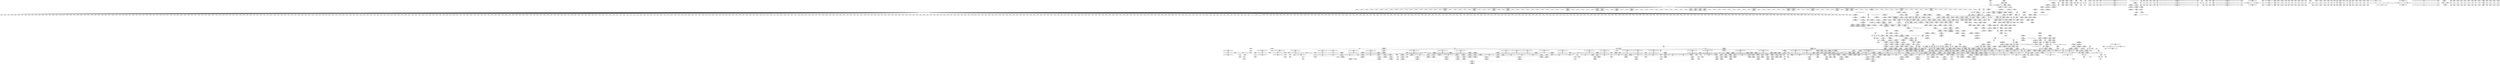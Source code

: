 digraph {
	CE0x5a22ea0 [shape=record,shape=Mrecord,label="{CE0x5a22ea0|common_perm_create:entry|*SummSource*}"]
	CE0x5113a80 [shape=record,shape=Mrecord,label="{CE0x5113a80|get_current:tmp}"]
	CE0x51a6610 [shape=record,shape=Mrecord,label="{CE0x51a6610|VOIDTB_TE:_CE_96,104_}"]
	CE0x510edf0 [shape=record,shape=Mrecord,label="{CE0x510edf0|i64*_getelementptr_inbounds_(_2_x_i64_,_2_x_i64_*___llvm_gcov_ctr55,_i64_0,_i64_0)|*Constant*|*SummSink*}"]
	CE0x5177940 [shape=record,shape=Mrecord,label="{CE0x5177940|_ret_i32_%error.0,_!dbg_!15483|security/apparmor/lsm.c,172}"]
	CE0x5125370 [shape=record,shape=Mrecord,label="{CE0x5125370|i64_1|*Constant*}"]
	CE0x5209e10 [shape=record,shape=Mrecord,label="{CE0x5209e10|72:_i32,_:_CRE_601,602_}"]
	CE0x51be430 [shape=record,shape=Mrecord,label="{CE0x51be430|aa_cred_profile:tmp29|security/apparmor/include/context.h,100|*SummSink*}"]
	CE0x50a9ad0 [shape=record,shape=Mrecord,label="{CE0x50a9ad0|i32_16|*Constant*|*SummSink*}"]
	CE0x5144960 [shape=record,shape=Mrecord,label="{CE0x5144960|i64_12|*Constant*}"]
	CE0x51fe970 [shape=record,shape=Mrecord,label="{CE0x51fe970|72:_i32,_:_CRE_216,224_}"]
	CE0x51bd250 [shape=record,shape=Mrecord,label="{CE0x51bd250|aa_cred_profile:conv|security/apparmor/include/context.h,100|*SummSource*}"]
	"CONST[source:2(external),value:0(static)][purpose:{object}][SrcIdx:8]"
	CE0x51f98e0 [shape=record,shape=Mrecord,label="{CE0x51f98e0|72:_i32,_:_CRE_120,128_}"]
	CE0x5145d60 [shape=record,shape=Mrecord,label="{CE0x5145d60|aa_cred_profile:tmp24|security/apparmor/include/context.h,100|*SummSink*}"]
	"CONST[source:2(external),value:2(dynamic)][purpose:{object}][SrcIdx:5]"
	CE0x5115cb0 [shape=record,shape=Mrecord,label="{CE0x5115cb0|104:_%struct.inode*,_:_CRE_310,311_}"]
	CE0x5184340 [shape=record,shape=Mrecord,label="{CE0x5184340|aa_path_perm:profile|Function::aa_path_perm&Arg::profile::|*SummSink*}"]
	CE0x519db80 [shape=record,shape=Mrecord,label="{CE0x519db80|i64*_getelementptr_inbounds_(_16_x_i64_,_16_x_i64_*___llvm_gcov_ctr46,_i64_0,_i64_4)|*Constant*|*SummSource*}"]
	CE0x52024f0 [shape=record,shape=Mrecord,label="{CE0x52024f0|72:_i32,_:_CRE_293,294_}"]
	CE0x51170f0 [shape=record,shape=Mrecord,label="{CE0x51170f0|common_perm_create:tmp30|security/apparmor/lsm.c,253|*SummSink*}"]
	CE0x52131c0 [shape=record,shape=Mrecord,label="{CE0x52131c0|72:_i32,_:_CRE_992,1000_}"]
	CE0x50c4100 [shape=record,shape=Mrecord,label="{CE0x50c4100|i64_5|*Constant*|*SummSink*}"]
	CE0x50edd90 [shape=record,shape=Mrecord,label="{CE0x50edd90|common_perm_create:d_inode|security/apparmor/lsm.c,253|*SummSource*}"]
	CE0x51fcdd0 [shape=record,shape=Mrecord,label="{CE0x51fcdd0|72:_i32,_:_CRE_184,185_}"]
	CE0x50b2330 [shape=record,shape=Mrecord,label="{CE0x50b2330|i64*_getelementptr_inbounds_(_17_x_i64_,_17_x_i64_*___llvm_gcov_ctr60,_i64_0,_i64_0)|*Constant*}"]
	CE0x51786f0 [shape=record,shape=Mrecord,label="{CE0x51786f0|common_perm:cmp|security/apparmor/lsm.c,169}"]
	CE0x5205190 [shape=record,shape=Mrecord,label="{CE0x5205190|72:_i32,_:_CRE_476,477_}"]
	CE0x520c040 [shape=record,shape=Mrecord,label="{CE0x520c040|72:_i32,_:_CRE_688,692_}"]
	CE0x51c7000 [shape=record,shape=Mrecord,label="{CE0x51c7000|i64*_getelementptr_inbounds_(_16_x_i64_,_16_x_i64_*___llvm_gcov_ctr46,_i64_0,_i64_15)|*Constant*|*SummSink*}"]
	CE0x5124270 [shape=record,shape=Mrecord,label="{CE0x5124270|common_perm_create:tmp37|security/apparmor/lsm.c,257|*SummSink*}"]
	CE0x50d0250 [shape=record,shape=Mrecord,label="{CE0x50d0250|get_current:tmp3}"]
	CE0x50e2170 [shape=record,shape=Mrecord,label="{CE0x50e2170|common_perm_create:mnt|security/apparmor/lsm.c,253|*SummSource*}"]
	CE0x50dbd40 [shape=record,shape=Mrecord,label="{CE0x50dbd40|GLOBAL:aa_path_perm|*Constant*|*SummSource*}"]
	CE0x51149e0 [shape=record,shape=Mrecord,label="{CE0x51149e0|104:_%struct.inode*,_:_CRE_256,264_|*MultipleSource*|security/apparmor/lsm.c,253|*LoadInst*|security/apparmor/lsm.c,253}"]
	CE0x52077d0 [shape=record,shape=Mrecord,label="{CE0x52077d0|72:_i32,_:_CRE_565,566_}"]
	CE0x51befa0 [shape=record,shape=Mrecord,label="{CE0x51befa0|VOIDTB_TE:_CE_196,197_}"]
	CE0x520c6a0 [shape=record,shape=Mrecord,label="{CE0x520c6a0|72:_i32,_:_CRE_744,752_}"]
	CE0x5114bb0 [shape=record,shape=Mrecord,label="{CE0x5114bb0|104:_%struct.inode*,_:_CRE_264,272_|*MultipleSource*|security/apparmor/lsm.c,253|*LoadInst*|security/apparmor/lsm.c,253}"]
	CE0x51c6d00 [shape=record,shape=Mrecord,label="{CE0x51c6d00|i64*_getelementptr_inbounds_(_16_x_i64_,_16_x_i64_*___llvm_gcov_ctr46,_i64_0,_i64_15)|*Constant*|*SummSource*}"]
	CE0x50be360 [shape=record,shape=Mrecord,label="{CE0x50be360|GLOBAL:common_perm_dir_dentry|*Constant*}"]
	CE0x50ba2e0 [shape=record,shape=Mrecord,label="{CE0x50ba2e0|_ret_i32_%call,_!dbg_!15472|security/apparmor/lsm.c,267|*SummSource*}"]
	CE0x50ac930 [shape=record,shape=Mrecord,label="{CE0x50ac930|i16_16384|*Constant*|*SummSource*}"]
	CE0x50a8e10 [shape=record,shape=Mrecord,label="{CE0x50a8e10|GLOBAL:common_perm_create|*Constant*|*SummSink*}"]
	CE0x51d3bc0 [shape=record,shape=Mrecord,label="{CE0x51d3bc0|aa_cred_profile:tmp14|security/apparmor/include/context.h,100|*SummSource*}"]
	CE0x50add40 [shape=record,shape=Mrecord,label="{CE0x50add40|common_perm_create:tmp2}"]
	CE0x50f29a0 [shape=record,shape=Mrecord,label="{CE0x50f29a0|104:_%struct.inode*,_:_CRE_176,177_}"]
	CE0x50e0230 [shape=record,shape=Mrecord,label="{CE0x50e0230|i32_10|*Constant*|*SummSource*}"]
	CE0x5209480 [shape=record,shape=Mrecord,label="{CE0x5209480|72:_i32,_:_CRE_592,593_}"]
	CE0x5212a50 [shape=record,shape=Mrecord,label="{CE0x5212a50|72:_i32,_:_CRE_979,980_}"]
	CE0x51b3b00 [shape=record,shape=Mrecord,label="{CE0x51b3b00|GLOBAL:get_current|*Constant*}"]
	CE0x52021c0 [shape=record,shape=Mrecord,label="{CE0x52021c0|72:_i32,_:_CRE_290,291_}"]
	CE0x50dce60 [shape=record,shape=Mrecord,label="{CE0x50dce60|common_perm_create:tmp17|security/apparmor/lsm.c,251|*SummSink*}"]
	CE0x51c7470 [shape=record,shape=Mrecord,label="{CE0x51c7470|aa_cred_profile:tmp34|security/apparmor/include/context.h,101}"]
	CE0x5119490 [shape=record,shape=Mrecord,label="{CE0x5119490|mediated_filesystem:tmp4|*LoadInst*|security/apparmor/include/apparmor.h,117|*SummSource*}"]
	CE0x510d550 [shape=record,shape=Mrecord,label="{CE0x510d550|_call_void_mcount()_#2|*SummSource*}"]
	CE0x50db350 [shape=record,shape=Mrecord,label="{CE0x50db350|common_perm:tmp8|security/apparmor/lsm.c,170|*SummSource*}"]
	CE0x51b1a10 [shape=record,shape=Mrecord,label="{CE0x51b1a10|VOIDTB_TE:_CE_179,180_}"]
	CE0x511c390 [shape=record,shape=Mrecord,label="{CE0x511c390|i64_13|*Constant*|*SummSource*}"]
	CE0x51ad440 [shape=record,shape=Mrecord,label="{CE0x51ad440|i64*_getelementptr_inbounds_(_11_x_i64_,_11_x_i64_*___llvm_gcov_ctr58,_i64_0,_i64_9)|*Constant*|*SummSource*}"]
	CE0x520a030 [shape=record,shape=Mrecord,label="{CE0x520a030|72:_i32,_:_CRE_603,604_}"]
	CE0x520b350 [shape=record,shape=Mrecord,label="{CE0x520b350|72:_i32,_:_CRE_621,622_}"]
	CE0x5124480 [shape=record,shape=Mrecord,label="{CE0x5124480|get_current:bb}"]
	CE0x50a9550 [shape=record,shape=Mrecord,label="{CE0x50a9550|apparmor_path_mkdir:dir|Function::apparmor_path_mkdir&Arg::dir::}"]
	CE0x5114010 [shape=record,shape=Mrecord,label="{CE0x5114010|104:_%struct.inode*,_:_CRE_221,222_}"]
	CE0x51a51a0 [shape=record,shape=Mrecord,label="{CE0x51a51a0|__aa_current_profile:tmp11|security/apparmor/include/context.h,138}"]
	CE0x517bf20 [shape=record,shape=Mrecord,label="{CE0x517bf20|aa_cred_profile:tmp1|*SummSource*}"]
	CE0x51d5620 [shape=record,shape=Mrecord,label="{CE0x51d5620|aa_cred_profile:tmp21|security/apparmor/include/context.h,100|*SummSink*}"]
	CE0x50dd020 [shape=record,shape=Mrecord,label="{CE0x50dd020|common_perm_create:tmp18|security/apparmor/lsm.c,251}"]
	CE0x5125df0 [shape=record,shape=Mrecord,label="{CE0x5125df0|common_perm:call|security/apparmor/lsm.c,168|*SummSource*}"]
	CE0x50c2f70 [shape=record,shape=Mrecord,label="{CE0x50c2f70|common_perm_create:tmp4|security/apparmor/lsm.c,251}"]
	CE0x50bde50 [shape=record,shape=Mrecord,label="{CE0x50bde50|common_perm_create:tmp35|security/apparmor/lsm.c,256|*SummSource*}"]
	CE0x51d2a70 [shape=record,shape=Mrecord,label="{CE0x51d2a70|aa_cred_profile:tmp2}"]
	CE0x517ae60 [shape=record,shape=Mrecord,label="{CE0x517ae60|i64_3|*Constant*}"]
	CE0x517ced0 [shape=record,shape=Mrecord,label="{CE0x517ced0|GLOBAL:__llvm_gcov_ctr58|Global_var:__llvm_gcov_ctr58|*SummSource*}"]
	CE0x50dcc20 [shape=record,shape=Mrecord,label="{CE0x50dcc20|common_perm_create:tmp17|security/apparmor/lsm.c,251}"]
	CE0x5122900 [shape=record,shape=Mrecord,label="{CE0x5122900|common_perm_dir_dentry:cond|Function::common_perm_dir_dentry&Arg::cond::|*SummSource*}"]
	CE0x51fa9b0 [shape=record,shape=Mrecord,label="{CE0x51fa9b0|72:_i32,_:_CRE_150,151_}"]
	CE0x51fb450 [shape=record,shape=Mrecord,label="{CE0x51fb450|72:_i32,_:_CRE_160,161_}"]
	CE0x520a580 [shape=record,shape=Mrecord,label="{CE0x520a580|72:_i32,_:_CRE_608,609_}"]
	CE0x51b6d50 [shape=record,shape=Mrecord,label="{CE0x51b6d50|aa_cred_profile:tmp16|security/apparmor/include/context.h,100|*SummSource*}"]
	CE0x50adab0 [shape=record,shape=Mrecord,label="{CE0x50adab0|i64*_getelementptr_inbounds_(_17_x_i64_,_17_x_i64_*___llvm_gcov_ctr60,_i64_0,_i64_1)|*Constant*|*SummSource*}"]
	CE0x50efd00 [shape=record,shape=Mrecord,label="{CE0x50efd00|104:_%struct.inode*,_:_CRE_95,96_}"]
	CE0x51fded0 [shape=record,shape=Mrecord,label="{CE0x51fded0|72:_i32,_:_CRE_200,201_}"]
	CE0x51cf7b0 [shape=record,shape=Mrecord,label="{CE0x51cf7b0|i64*_getelementptr_inbounds_(_16_x_i64_,_16_x_i64_*___llvm_gcov_ctr46,_i64_0,_i64_8)|*Constant*}"]
	CE0x50bc4d0 [shape=record,shape=Mrecord,label="{CE0x50bc4d0|common_perm_create:land.lhs.true2}"]
	CE0x51cfb20 [shape=record,shape=Mrecord,label="{CE0x51cfb20|i64*_getelementptr_inbounds_(_16_x_i64_,_16_x_i64_*___llvm_gcov_ctr46,_i64_0,_i64_8)|*Constant*|*SummSink*}"]
	CE0x509a3b0 [shape=record,shape=Mrecord,label="{CE0x509a3b0|i32_1|*Constant*|*SummSource*}"]
	CE0x51cc060 [shape=record,shape=Mrecord,label="{CE0x51cc060|_call_void_mcount()_#2|*SummSource*}"]
	CE0x5121c90 [shape=record,shape=Mrecord,label="{CE0x5121c90|common_perm_dir_dentry:dentry|Function::common_perm_dir_dentry&Arg::dentry::}"]
	CE0x5161e70 [shape=record,shape=Mrecord,label="{CE0x5161e70|VOIDTB_TE:_CE_240,248_}"]
	CE0x519cd30 [shape=record,shape=Mrecord,label="{CE0x519cd30|__aa_current_profile:tmp8|security/apparmor/include/context.h,138|*SummSource*}"]
	CE0x50adcd0 [shape=record,shape=Mrecord,label="{CE0x50adcd0|i64*_getelementptr_inbounds_(_17_x_i64_,_17_x_i64_*___llvm_gcov_ctr60,_i64_0,_i64_1)|*Constant*|*SummSink*}"]
	CE0x50c3aa0 [shape=record,shape=Mrecord,label="{CE0x50c3aa0|common_perm_create:tobool1|security/apparmor/lsm.c,251|*SummSink*}"]
	CE0x511e8a0 [shape=record,shape=Mrecord,label="{CE0x511e8a0|__aa_current_profile:tmp13|security/apparmor/include/context.h,138|*SummSink*}"]
	CE0x51d0600 [shape=record,shape=Mrecord,label="{CE0x51d0600|aa_cred_profile:do.end8|*SummSource*}"]
	CE0x51a5ce0 [shape=record,shape=Mrecord,label="{CE0x51a5ce0|72:_%struct.hlist_bl_node**,_80:_%struct.dentry*,_104:_%struct.inode*,_:_CRE:_elem_0:default:}"]
	CE0x50ad7b0 [shape=record,shape=Mrecord,label="{CE0x50ad7b0|i64*_getelementptr_inbounds_(_2_x_i64_,_2_x_i64_*___llvm_gcov_ctr55,_i64_0,_i64_0)|*Constant*}"]
	CE0x5162dd0 [shape=record,shape=Mrecord,label="{CE0x5162dd0|VOIDTB_TE:_CE_311,312_}"]
	CE0x50ee1c0 [shape=record,shape=Mrecord,label="{CE0x50ee1c0|104:_%struct.inode*,_:_CRE_16,24_|*MultipleSource*|security/apparmor/lsm.c,253|*LoadInst*|security/apparmor/lsm.c,253}"]
	CE0x509f040 [shape=record,shape=Mrecord,label="{CE0x509f040|apparmor_path_mkdir:bb|*SummSource*}"]
	CE0x50d5590 [shape=record,shape=Mrecord,label="{CE0x50d5590|common_perm_dir_dentry:tmp|*SummSink*}"]
	CE0x50df4e0 [shape=record,shape=Mrecord,label="{CE0x50df4e0|COLLAPSED:_GCRE_current_task_external_global_%struct.task_struct*:_elem_0::|security/apparmor/lsm.c,251}"]
	CE0x510b2e0 [shape=record,shape=Mrecord,label="{CE0x510b2e0|i32_8|*Constant*|*SummSource*}"]
	CE0x51b37e0 [shape=record,shape=Mrecord,label="{CE0x51b37e0|__aa_current_profile:call3|security/apparmor/include/context.h,138|*SummSource*}"]
	CE0x510b070 [shape=record,shape=Mrecord,label="{CE0x510b070|i32_8|*Constant*}"]
	CE0x50a7e40 [shape=record,shape=Mrecord,label="{CE0x50a7e40|common_perm_create:tmp12|security/apparmor/lsm.c,251|*SummSink*}"]
	CE0x50af350 [shape=record,shape=Mrecord,label="{CE0x50af350|_call_void_lockdep_rcu_suspicious(i8*_getelementptr_inbounds_(_24_x_i8_,_24_x_i8_*_.str8,_i32_0,_i32_0),_i32_251,_i8*_getelementptr_inbounds_(_45_x_i8_,_45_x_i8_*_.str14,_i32_0,_i32_0))_#7,_!dbg_!15492|security/apparmor/lsm.c,251}"]
	CE0x5115ab0 [shape=record,shape=Mrecord,label="{CE0x5115ab0|104:_%struct.inode*,_:_CRE_308,309_}"]
	CE0x50f24e0 [shape=record,shape=Mrecord,label="{CE0x50f24e0|104:_%struct.inode*,_:_CRE_172,173_}"]
	CE0x51f9140 [shape=record,shape=Mrecord,label="{CE0x51f9140|72:_i32,_:_CRE_72,76_}"]
	CE0x520e650 [shape=record,shape=Mrecord,label="{CE0x520e650|72:_i32,_:_CRE_880,881_}"]
	CE0x50f0640 [shape=record,shape=Mrecord,label="{CE0x50f0640|104:_%struct.inode*,_:_CRE_146,147_}"]
	CE0x519ed30 [shape=record,shape=Mrecord,label="{CE0x519ed30|aa_cred_profile:lnot3|security/apparmor/include/context.h,100|*SummSink*}"]
	CE0x51ca0b0 [shape=record,shape=Mrecord,label="{CE0x51ca0b0|aa_cred_profile:profile11|security/apparmor/include/context.h,101|*SummSource*}"]
	CE0x5210eb0 [shape=record,shape=Mrecord,label="{CE0x5210eb0|72:_i32,_:_CRE_918,919_}"]
	CE0x511f410 [shape=record,shape=Mrecord,label="{CE0x511f410|i64*_getelementptr_inbounds_(_11_x_i64_,_11_x_i64_*___llvm_gcov_ctr58,_i64_0,_i64_1)|*Constant*|*SummSink*}"]
	"CONST[source:0(mediator),value:0(static)][purpose:{operation}][SrcIdx:7]"
	CE0x5123bc0 [shape=record,shape=Mrecord,label="{CE0x5123bc0|i64*_getelementptr_inbounds_(_17_x_i64_,_17_x_i64_*___llvm_gcov_ctr60,_i64_0,_i64_16)|*Constant*|*SummSink*}"]
	CE0x51cfe60 [shape=record,shape=Mrecord,label="{CE0x51cfe60|aa_cred_profile:tmp20|security/apparmor/include/context.h,100}"]
	CE0x519d9f0 [shape=record,shape=Mrecord,label="{CE0x519d9f0|aa_cred_profile:tmp9|security/apparmor/include/context.h,100|*SummSource*}"]
	CE0x511fc50 [shape=record,shape=Mrecord,label="{CE0x511fc50|__aa_current_profile:tmp10|security/apparmor/include/context.h,138}"]
	CE0x51d7610 [shape=record,shape=Mrecord,label="{CE0x51d7610|VOIDTB_TE:_CE_88,89_}"]
	CE0x5145200 [shape=record,shape=Mrecord,label="{CE0x5145200|i64*_getelementptr_inbounds_(_16_x_i64_,_16_x_i64_*___llvm_gcov_ctr46,_i64_0,_i64_10)|*Constant*}"]
	CE0x5147000 [shape=record,shape=Mrecord,label="{CE0x5147000|aa_cred_profile:tmp22|security/apparmor/include/context.h,100|*SummSink*}"]
	CE0x51a6cc0 [shape=record,shape=Mrecord,label="{CE0x51a6cc0|__aa_current_profile:tmp6|security/apparmor/include/context.h,138|*SummSink*}"]
	CE0x51be960 [shape=record,shape=Mrecord,label="{CE0x51be960|i64*_getelementptr_inbounds_(_16_x_i64_,_16_x_i64_*___llvm_gcov_ctr46,_i64_0,_i64_14)|*Constant*|*SummSource*}"]
	CE0x520bd10 [shape=record,shape=Mrecord,label="{CE0x520bd10|72:_i32,_:_CRE_672,680_}"]
	CE0x517bc90 [shape=record,shape=Mrecord,label="{CE0x517bc90|common_perm:if.then}"]
	CE0x518a090 [shape=record,shape=Mrecord,label="{CE0x518a090|common_perm_dir_dentry:mnt1|security/apparmor/lsm.c,189|*SummSink*}"]
	CE0x5146260 [shape=record,shape=Mrecord,label="{CE0x5146260|aa_cred_profile:tmp25|security/apparmor/include/context.h,100|*SummSource*}"]
	CE0x50f1440 [shape=record,shape=Mrecord,label="{CE0x50f1440|104:_%struct.inode*,_:_CRE_158,159_}"]
	CE0x510fa70 [shape=record,shape=Mrecord,label="{CE0x510fa70|COLLAPSED:_GCMRE___llvm_gcov_ctr112_internal_global_2_x_i64_zeroinitializer:_elem_0:default:}"]
	CE0x520c370 [shape=record,shape=Mrecord,label="{CE0x520c370|72:_i32,_:_CRE_712,728_}"]
	CE0x50bd7f0 [shape=record,shape=Mrecord,label="{CE0x50bd7f0|i64*_getelementptr_inbounds_(_17_x_i64_,_17_x_i64_*___llvm_gcov_ctr60,_i64_0,_i64_15)|*Constant*|*SummSink*}"]
	CE0x5183eb0 [shape=record,shape=Mrecord,label="{CE0x5183eb0|aa_path_perm:op|Function::aa_path_perm&Arg::op::|*SummSink*}"]
	CE0x51ce6a0 [shape=record,shape=Mrecord,label="{CE0x51ce6a0|aa_cred_profile:tmp19|security/apparmor/include/context.h,100|*SummSource*}"]
	CE0x51fa460 [shape=record,shape=Mrecord,label="{CE0x51fa460|72:_i32,_:_CRE_145,146_}"]
	CE0x51a40e0 [shape=record,shape=Mrecord,label="{CE0x51a40e0|aa_cred_profile:lor.end}"]
	CE0x517a040 [shape=record,shape=Mrecord,label="{CE0x517a040|__aa_current_profile:entry|*SummSink*}"]
	CE0x51fc110 [shape=record,shape=Mrecord,label="{CE0x51fc110|72:_i32,_:_CRE_172,173_}"]
	CE0x52031b0 [shape=record,shape=Mrecord,label="{CE0x52031b0|72:_i32,_:_CRE_305,306_}"]
	CE0x5186d30 [shape=record,shape=Mrecord,label="{CE0x5186d30|common_perm_dir_dentry:bb|*SummSource*}"]
	CE0x510c4e0 [shape=record,shape=Mrecord,label="{CE0x510c4e0|common_perm:tmp1|*SummSource*}"]
	CE0x5183de0 [shape=record,shape=Mrecord,label="{CE0x5183de0|aa_path_perm:op|Function::aa_path_perm&Arg::op::|*SummSource*}"]
	CE0x5125950 [shape=record,shape=Mrecord,label="{CE0x5125950|i64*_getelementptr_inbounds_(_2_x_i64_,_2_x_i64_*___llvm_gcov_ctr55,_i64_0,_i64_1)|*Constant*|*SummSink*}"]
	CE0x51fc440 [shape=record,shape=Mrecord,label="{CE0x51fc440|72:_i32,_:_CRE_175,176_}"]
	CE0x5189630 [shape=record,shape=Mrecord,label="{CE0x5189630|common_perm_dir_dentry:mnt|security/apparmor/lsm.c,189|*SummSource*}"]
	CE0x50a9710 [shape=record,shape=Mrecord,label="{CE0x50a9710|common_perm_create:tobool|security/apparmor/lsm.c,251}"]
	CE0x520fec0 [shape=record,shape=Mrecord,label="{CE0x520fec0|72:_i32,_:_CRE_903,904_}"]
	CE0x51a1660 [shape=record,shape=Mrecord,label="{CE0x51a1660|__aa_current_profile:tmp4|security/apparmor/include/context.h,138|*SummSource*}"]
	CE0x51afe40 [shape=record,shape=Mrecord,label="{CE0x51afe40|__aa_current_profile:tmp18|security/apparmor/include/context.h,138|*SummSource*}"]
	CE0x51856c0 [shape=record,shape=Mrecord,label="{CE0x51856c0|aa_path_perm:cond|Function::aa_path_perm&Arg::cond::|*SummSink*}"]
	CE0x50dc5e0 [shape=record,shape=Mrecord,label="{CE0x50dc5e0|i64_10|*Constant*|*SummSink*}"]
	CE0x520aad0 [shape=record,shape=Mrecord,label="{CE0x520aad0|72:_i32,_:_CRE_613,614_}"]
	CE0x50eeea0 [shape=record,shape=Mrecord,label="{CE0x50eeea0|104:_%struct.inode*,_:_CRE_64,72_|*MultipleSource*|security/apparmor/lsm.c,253|*LoadInst*|security/apparmor/lsm.c,253}"]
	CE0x51b1900 [shape=record,shape=Mrecord,label="{CE0x51b1900|VOIDTB_TE:_CE_178,179_}"]
	CE0x50cbe40 [shape=record,shape=Mrecord,label="{CE0x50cbe40|i32_251|*Constant*}"]
	CE0x51d5cd0 [shape=record,shape=Mrecord,label="{CE0x51d5cd0|_call_void_asm_sideeffect_1:_09ud2_0A.pushsection___bug_table,_22a_22_0A2:_09.long_1b_-_2b,_$_0:c_-_2b_0A_09.word_$_1:c_,_0_0A_09.org_2b+$_2:c_0A.popsection_,_i,i,i,_dirflag_,_fpsr_,_flags_(i8*_getelementptr_inbounds_(_36_x_i8_,_36_x_i8_*_.str12,_i32_0,_i32_0),_i32_100,_i64_12)_#2,_!dbg_!15490,_!srcloc_!15493|security/apparmor/include/context.h,100|*SummSink*}"]
	CE0x51162a0 [shape=record,shape=Mrecord,label="{CE0x51162a0|104:_%struct.inode*,_:_CRE_315,316_}"]
	CE0x51a08a0 [shape=record,shape=Mrecord,label="{CE0x51a08a0|i64*_getelementptr_inbounds_(_11_x_i64_,_11_x_i64_*___llvm_gcov_ctr58,_i64_0,_i64_6)|*Constant*|*SummSource*}"]
	CE0x51a76d0 [shape=record,shape=Mrecord,label="{CE0x51a76d0|GLOBAL:__llvm_gcov_ctr46|Global_var:__llvm_gcov_ctr46|*SummSink*}"]
	CE0x517ff90 [shape=record,shape=Mrecord,label="{CE0x517ff90|__aa_current_profile:tmp6|security/apparmor/include/context.h,138}"]
	CE0x510de00 [shape=record,shape=Mrecord,label="{CE0x510de00|_call_void_mcount()_#2|*SummSource*}"]
	CE0x50dfad0 [shape=record,shape=Mrecord,label="{CE0x50dfad0|i32_10|*Constant*}"]
	CE0x50edd20 [shape=record,shape=Mrecord,label="{CE0x50edd20|common_perm_create:d_inode|security/apparmor/lsm.c,253}"]
	CE0x50be3d0 [shape=record,shape=Mrecord,label="{CE0x50be3d0|common_perm_create:tmp36|security/apparmor/lsm.c,256}"]
	CE0x520c480 [shape=record,shape=Mrecord,label="{CE0x520c480|72:_i32,_:_CRE_728,736_}"]
	CE0x50cfb10 [shape=record,shape=Mrecord,label="{CE0x50cfb10|mediated_filesystem:tmp1|*SummSource*}"]
	CE0x50baf90 [shape=record,shape=Mrecord,label="{CE0x50baf90|common_perm_create:tobool1|security/apparmor/lsm.c,251}"]
	CE0x50be160 [shape=record,shape=Mrecord,label="{CE0x50be160|common_perm_create:tmp35|security/apparmor/lsm.c,256|*SummSink*}"]
	CE0x520d140 [shape=record,shape=Mrecord,label="{CE0x520d140|72:_i32,_:_CRE_832,840_}"]
	CE0x51bf2d0 [shape=record,shape=Mrecord,label="{CE0x51bf2d0|VOIDTB_TE:_CE_199,200_}"]
	CE0x511b050 [shape=record,shape=Mrecord,label="{CE0x511b050|_ret_i32_%call17,_!dbg_!15526|security/apparmor/file.c,307|*SummSource*}"]
	CE0x51794f0 [shape=record,shape=Mrecord,label="{CE0x51794f0|common_perm:if.then|*SummSource*}"]
	CE0x50ddff0 [shape=record,shape=Mrecord,label="{CE0x50ddff0|get_current:entry|*SummSource*}"]
	CE0x510b170 [shape=record,shape=Mrecord,label="{CE0x510b170|i32_8|*Constant*|*SummSink*}"]
	CE0x520a7a0 [shape=record,shape=Mrecord,label="{CE0x520a7a0|72:_i32,_:_CRE_610,611_}"]
	CE0x50c1d10 [shape=record,shape=Mrecord,label="{CE0x50c1d10|common_perm_create:return}"]
	CE0x520e870 [shape=record,shape=Mrecord,label="{CE0x520e870|72:_i32,_:_CRE_882,883_}"]
	CE0x5206b40 [shape=record,shape=Mrecord,label="{CE0x5206b40|72:_i32,_:_CRE_553,554_}"]
	CE0x52111e0 [shape=record,shape=Mrecord,label="{CE0x52111e0|72:_i32,_:_CRE_921,922_}"]
	CE0x5114f80 [shape=record,shape=Mrecord,label="{CE0x5114f80|104:_%struct.inode*,_:_CRE_280,288_|*MultipleSource*|security/apparmor/lsm.c,253|*LoadInst*|security/apparmor/lsm.c,253}"]
	CE0x51b0ed0 [shape=record,shape=Mrecord,label="{CE0x51b0ed0|i64_1|*Constant*}"]
	CE0x5208e20 [shape=record,shape=Mrecord,label="{CE0x5208e20|72:_i32,_:_CRE_586,587_}"]
	CE0x51686c0 [shape=record,shape=Mrecord,label="{CE0x51686c0|VOIDTB_TE:_CE_204,205_}"]
	CE0x51852f0 [shape=record,shape=Mrecord,label="{CE0x51852f0|aa_path_perm:cond|Function::aa_path_perm&Arg::cond::}"]
	CE0x5180ed0 [shape=record,shape=Mrecord,label="{CE0x5180ed0|GLOBAL:__llvm_gcov_ctr57|Global_var:__llvm_gcov_ctr57|*SummSource*}"]
	CE0x5207b00 [shape=record,shape=Mrecord,label="{CE0x5207b00|72:_i32,_:_CRE_568,569_}"]
	CE0x51d6970 [shape=record,shape=Mrecord,label="{CE0x51d6970|VOIDTB_TE:_CE_172,173_}"]
	CE0x50e02a0 [shape=record,shape=Mrecord,label="{CE0x50e02a0|i32_10|*Constant*|*SummSink*}"]
	CE0x50bfea0 [shape=record,shape=Mrecord,label="{CE0x50bfea0|i32_0|*Constant*|*SummSource*}"]
	CE0x51c07a0 [shape=record,shape=Mrecord,label="{CE0x51c07a0|aa_cred_profile:lnot2|security/apparmor/include/context.h,100|*SummSink*}"]
	CE0x50ef240 [shape=record,shape=Mrecord,label="{CE0x50ef240|104:_%struct.inode*,_:_CRE_80,88_|*MultipleSource*|security/apparmor/lsm.c,253|*LoadInst*|security/apparmor/lsm.c,253}"]
	CE0x51bc170 [shape=record,shape=Mrecord,label="{CE0x51bc170|0:_%struct.aa_profile*,_:_CMRE_0,8_|*MultipleSource*|security/apparmor/include/context.h,99|*LoadInst*|security/apparmor/include/context.h,99|security/apparmor/include/context.h,100}"]
	CE0x5180ab0 [shape=record,shape=Mrecord,label="{CE0x5180ab0|common_perm:tmp3|security/apparmor/lsm.c,169|*SummSink*}"]
	CE0x51f9740 [shape=record,shape=Mrecord,label="{CE0x51f9740|72:_i32,_:_CRE_112,120_}"]
	CE0x51a97c0 [shape=record,shape=Mrecord,label="{CE0x51a97c0|GLOBAL:__aa_current_profile.__warned|Global_var:__aa_current_profile.__warned|*SummSink*}"]
	CE0x510c6e0 [shape=record,shape=Mrecord,label="{CE0x510c6e0|_call_void_mcount()_#2}"]
	CE0x50a6a30 [shape=record,shape=Mrecord,label="{CE0x50a6a30|common_perm_create:tmp9|security/apparmor/lsm.c,251|*SummSource*}"]
	CE0x5201830 [shape=record,shape=Mrecord,label="{CE0x5201830|72:_i32,_:_CRE_281,282_}"]
	CE0x51a1970 [shape=record,shape=Mrecord,label="{CE0x51a1970|aa_cred_profile:tmp9|security/apparmor/include/context.h,100|*SummSink*}"]
	CE0x51a55d0 [shape=record,shape=Mrecord,label="{CE0x51a55d0|GLOBAL:__llvm_gcov_ctr46|Global_var:__llvm_gcov_ctr46|*SummSource*}"]
	CE0x51b3180 [shape=record,shape=Mrecord,label="{CE0x51b3180|__aa_current_profile:tmp20|security/apparmor/include/context.h,138|*SummSource*}"]
	CE0x50f1570 [shape=record,shape=Mrecord,label="{CE0x50f1570|104:_%struct.inode*,_:_CRE_159,160_}"]
	CE0x50ba150 [shape=record,shape=Mrecord,label="{CE0x50ba150|_ret_i32_%call,_!dbg_!15472|security/apparmor/lsm.c,267}"]
	CE0x5212860 [shape=record,shape=Mrecord,label="{CE0x5212860|72:_i32,_:_CRE_977,978_}"]
	"CONST[source:0(mediator),value:2(dynamic)][purpose:{object}][SnkIdx:2]"
	CE0x51ba710 [shape=record,shape=Mrecord,label="{CE0x51ba710|aa_cred_profile:tmp12|security/apparmor/include/context.h,100|*SummSink*}"]
	CE0x50aa230 [shape=record,shape=Mrecord,label="{CE0x50aa230|common_perm_create:dentry|Function::common_perm_create&Arg::dentry::}"]
	CE0x51fddc0 [shape=record,shape=Mrecord,label="{CE0x51fddc0|72:_i32,_:_CRE_199,200_}"]
	CE0x51d7c30 [shape=record,shape=Mrecord,label="{CE0x51d7c30|VOIDTB_TE:_CE_94,95_}"]
	CE0x50b9e00 [shape=record,shape=Mrecord,label="{CE0x50b9e00|common_perm_create:call|security/apparmor/lsm.c,251|*SummSink*}"]
	CE0x51d3ac0 [shape=record,shape=Mrecord,label="{CE0x51d3ac0|i64_5|*Constant*}"]
	CE0x52062c0 [shape=record,shape=Mrecord,label="{CE0x52062c0|72:_i32,_:_CRE_508,512_}"]
	CE0x50f5cb0 [shape=record,shape=Mrecord,label="{CE0x50f5cb0|104:_%struct.inode*,_:_CRE_219,220_}"]
	CE0x51fd980 [shape=record,shape=Mrecord,label="{CE0x51fd980|72:_i32,_:_CRE_195,196_}"]
	CE0x518b240 [shape=record,shape=Mrecord,label="{CE0x518b240|common_perm_dir_dentry:call|security/apparmor/lsm.c,191|*SummSource*}"]
	CE0x5176240 [shape=record,shape=Mrecord,label="{CE0x5176240|GLOBAL:common_perm|*Constant*|*SummSource*}"]
	CE0x511bc40 [shape=record,shape=Mrecord,label="{CE0x511bc40|i64*_getelementptr_inbounds_(_5_x_i64_,_5_x_i64_*___llvm_gcov_ctr57,_i64_0,_i64_4)|*Constant*|*SummSink*}"]
	CE0x50a9c60 [shape=record,shape=Mrecord,label="{CE0x50a9c60|common_perm_create:mask|Function::common_perm_create&Arg::mask::}"]
	CE0x50bf590 [shape=record,shape=Mrecord,label="{CE0x50bf590|COLLAPSED:_GCMRE___llvm_gcov_ctr55_internal_global_2_x_i64_zeroinitializer:_elem_0:default:}"]
	CE0x517d070 [shape=record,shape=Mrecord,label="{CE0x517d070|GLOBAL:__llvm_gcov_ctr58|Global_var:__llvm_gcov_ctr58|*SummSink*}"]
	CE0x50ddce0 [shape=record,shape=Mrecord,label="{CE0x50ddce0|GLOBAL:get_current|*Constant*|*SummSink*}"]
	CE0x5204830 [shape=record,shape=Mrecord,label="{CE0x5204830|72:_i32,_:_CRE_432,440_}"]
	CE0x50e4060 [shape=record,shape=Mrecord,label="{CE0x50e4060|i64*_getelementptr_inbounds_(_2_x_i64_,_2_x_i64_*___llvm_gcov_ctr112,_i64_0,_i64_1)|*Constant*|*SummSink*}"]
	CE0x50c7bd0 [shape=record,shape=Mrecord,label="{CE0x50c7bd0|common_perm_create:tmp12|security/apparmor/lsm.c,251}"]
	CE0x5119b70 [shape=record,shape=Mrecord,label="{CE0x5119b70|i64_-2147483648|*Constant*}"]
	CE0x518b810 [shape=record,shape=Mrecord,label="{CE0x518b810|common_perm_dir_dentry:tmp2|*SummSource*}"]
	CE0x51684a0 [shape=record,shape=Mrecord,label="{CE0x51684a0|VOIDTB_TE:_CE_202,203_}"]
	CE0x5201d80 [shape=record,shape=Mrecord,label="{CE0x5201d80|72:_i32,_:_CRE_286,287_}"]
	CE0x5201fa0 [shape=record,shape=Mrecord,label="{CE0x5201fa0|72:_i32,_:_CRE_288,289_}"]
	CE0x51b9f30 [shape=record,shape=Mrecord,label="{CE0x51b9f30|i64_3|*Constant*}"]
	CE0x517c380 [shape=record,shape=Mrecord,label="{CE0x517c380|common_perm:tmp|*SummSource*}"]
	CE0x51a9660 [shape=record,shape=Mrecord,label="{CE0x51a9660|GLOBAL:__aa_current_profile.__warned|Global_var:__aa_current_profile.__warned|*SummSource*}"]
	CE0x51b5d50 [shape=record,shape=Mrecord,label="{CE0x51b5d50|aa_cred_profile:cred|Function::aa_cred_profile&Arg::cred::|*SummSource*}"]
	CE0x511aeb0 [shape=record,shape=Mrecord,label="{CE0x511aeb0|_ret_i32_%call17,_!dbg_!15526|security/apparmor/file.c,307}"]
	CE0x5122530 [shape=record,shape=Mrecord,label="{CE0x5122530|common_perm_dir_dentry:mask|Function::common_perm_dir_dentry&Arg::mask::}"]
	CE0x51f9540 [shape=record,shape=Mrecord,label="{CE0x51f9540|72:_i32,_:_CRE_96,104_}"]
	"CONST[source:0(mediator),value:2(dynamic)][purpose:{subject}][SnkIdx:1]"
	CE0x50c3530 [shape=record,shape=Mrecord,label="{CE0x50c3530|common_perm_create:tmp6|security/apparmor/lsm.c,251}"]
	CE0x520ddd0 [shape=record,shape=Mrecord,label="{CE0x520ddd0|72:_i32,_:_CRE_872,873_}"]
	CE0x518d280 [shape=record,shape=Mrecord,label="{CE0x518d280|i64_0|*Constant*}"]
	CE0x51aebc0 [shape=record,shape=Mrecord,label="{CE0x51aebc0|_call_void_lockdep_rcu_suspicious(i8*_getelementptr_inbounds_(_36_x_i8_,_36_x_i8_*_.str12,_i32_0,_i32_0),_i32_138,_i8*_getelementptr_inbounds_(_45_x_i8_,_45_x_i8_*_.str14,_i32_0,_i32_0))_#7,_!dbg_!15483|security/apparmor/include/context.h,138}"]
	CE0x51c5810 [shape=record,shape=Mrecord,label="{CE0x51c5810|aa_cred_profile:tmp27|security/apparmor/include/context.h,100|*SummSource*}"]
	CE0x50bb9a0 [shape=record,shape=Mrecord,label="{CE0x50bb9a0|common_perm_create:tmp23|security/apparmor/lsm.c,253|*SummSource*}"]
	CE0x520f420 [shape=record,shape=Mrecord,label="{CE0x520f420|72:_i32,_:_CRE_893,894_}"]
	CE0x51b2bc0 [shape=record,shape=Mrecord,label="{CE0x51b2bc0|__aa_current_profile:tmp19|security/apparmor/include/context.h,138}"]
	CE0x51c9450 [shape=record,shape=Mrecord,label="{CE0x51c9450|aa_cred_profile:tmp32|security/apparmor/include/context.h,101|*SummSource*}"]
	CE0x50b9c80 [shape=record,shape=Mrecord,label="{CE0x50b9c80|i64_3|*Constant*}"]
	CE0x511dea0 [shape=record,shape=Mrecord,label="{CE0x511dea0|i64*_getelementptr_inbounds_(_11_x_i64_,_11_x_i64_*___llvm_gcov_ctr58,_i64_0,_i64_8)|*Constant*}"]
	CE0x517b9f0 [shape=record,shape=Mrecord,label="{CE0x517b9f0|__aa_current_profile:call|security/apparmor/include/context.h,138|*SummSource*}"]
	CE0x51d6fb0 [shape=record,shape=Mrecord,label="{CE0x51d6fb0|aa_cred_profile:tobool4|security/apparmor/include/context.h,100|*SummSource*}"]
	CE0x5116170 [shape=record,shape=Mrecord,label="{CE0x5116170|104:_%struct.inode*,_:_CRE_314,315_}"]
	CE0x51c9ca0 [shape=record,shape=Mrecord,label="{CE0x51c9ca0|aa_cred_profile:tmp33|security/apparmor/include/context.h,101|*SummSink*}"]
	CE0x50bb550 [shape=record,shape=Mrecord,label="{CE0x50bb550|common_perm_create:do.end|*SummSink*}"]
	CE0x5169050 [shape=record,shape=Mrecord,label="{CE0x5169050|VOIDTB_TE:_CE_213,214_}"]
	CE0x50f0990 [shape=record,shape=Mrecord,label="{CE0x50f0990|104:_%struct.inode*,_:_CRE_149,150_}"]
	CE0x50f2e60 [shape=record,shape=Mrecord,label="{CE0x50f2e60|104:_%struct.inode*,_:_CRE_180,181_}"]
	CE0x518b880 [shape=record,shape=Mrecord,label="{CE0x518b880|common_perm_dir_dentry:tmp2|*SummSink*}"]
	CE0x51bcf20 [shape=record,shape=Mrecord,label="{CE0x51bcf20|VOIDTB_TE:_CE_160,161_}"]
	CE0x51b0e60 [shape=record,shape=Mrecord,label="{CE0x51b0e60|get_current:tmp1}"]
	CE0x5176b30 [shape=record,shape=Mrecord,label="{CE0x5176b30|common_perm:path|Function::common_perm&Arg::path::}"]
	CE0x5202f90 [shape=record,shape=Mrecord,label="{CE0x5202f90|72:_i32,_:_CRE_303,304_}"]
	CE0x50d6630 [shape=record,shape=Mrecord,label="{CE0x50d6630|i8*_getelementptr_inbounds_(_45_x_i8_,_45_x_i8_*_.str14,_i32_0,_i32_0)|*Constant*}"]
	CE0x50f2020 [shape=record,shape=Mrecord,label="{CE0x50f2020|104:_%struct.inode*,_:_CRE_168,169_}"]
	CE0x51a30c0 [shape=record,shape=Mrecord,label="{CE0x51a30c0|__aa_current_profile:tmp|*SummSource*}"]
	CE0x52061b0 [shape=record,shape=Mrecord,label="{CE0x52061b0|72:_i32,_:_CRE_504,508_}"]
	CE0x50af840 [shape=record,shape=Mrecord,label="{CE0x50af840|_call_void_lockdep_rcu_suspicious(i8*_getelementptr_inbounds_(_24_x_i8_,_24_x_i8_*_.str8,_i32_0,_i32_0),_i32_251,_i8*_getelementptr_inbounds_(_45_x_i8_,_45_x_i8_*_.str14,_i32_0,_i32_0))_#7,_!dbg_!15492|security/apparmor/lsm.c,251|*SummSink*}"]
	CE0x518cc60 [shape=record,shape=Mrecord,label="{CE0x518cc60|i32_1|*Constant*}"]
	CE0x51cef50 [shape=record,shape=Mrecord,label="{CE0x51cef50|GLOBAL:llvm.expect.i64|*Constant*|*SummSource*}"]
	CE0x5163210 [shape=record,shape=Mrecord,label="{CE0x5163210|VOIDTB_TE:_CE_315,316_}"]
	CE0x50bf9c0 [shape=record,shape=Mrecord,label="{CE0x50bf9c0|_call_void_mcount()_#2|*SummSink*}"]
	CE0x5163760 [shape=record,shape=Mrecord,label="{CE0x5163760|72:_i32,_:_CRE_0,2_}"]
	CE0x51b6070 [shape=record,shape=Mrecord,label="{CE0x51b6070|_ret_%struct.aa_profile*_%tmp34,_!dbg_!15510|security/apparmor/include/context.h,101|*SummSource*}"]
	CE0x50af1b0 [shape=record,shape=Mrecord,label="{CE0x50af1b0|i8*_getelementptr_inbounds_(_24_x_i8_,_24_x_i8_*_.str8,_i32_0,_i32_0)|*Constant*}"]
	CE0x50e3d70 [shape=record,shape=Mrecord,label="{CE0x50e3d70|i64*_getelementptr_inbounds_(_17_x_i64_,_17_x_i64_*___llvm_gcov_ctr60,_i64_0,_i64_1)|*Constant*}"]
	CE0x50a7890 [shape=record,shape=Mrecord,label="{CE0x50a7890|i64_2|*Constant*|*SummSink*}"]
	CE0x51d33b0 [shape=record,shape=Mrecord,label="{CE0x51d33b0|i64_6|*Constant*}"]
	CE0x51b1d40 [shape=record,shape=Mrecord,label="{CE0x51b1d40|VOIDTB_TE:_CE_182,183_}"]
	CE0x50e2250 [shape=record,shape=Mrecord,label="{CE0x50e2250|common_perm_create:mnt|security/apparmor/lsm.c,253|*SummSink*}"]
	CE0x520abe0 [shape=record,shape=Mrecord,label="{CE0x520abe0|72:_i32,_:_CRE_614,615_}"]
	CE0x51628b0 [shape=record,shape=Mrecord,label="{CE0x51628b0|VOIDTB_TE:_CE_306,307_}"]
	CE0x51fbcd0 [shape=record,shape=Mrecord,label="{CE0x51fbcd0|72:_i32,_:_CRE_168,169_}"]
	CE0x520a250 [shape=record,shape=Mrecord,label="{CE0x520a250|72:_i32,_:_CRE_605,606_}"]
	CE0x509bcc0 [shape=record,shape=Mrecord,label="{CE0x509bcc0|common_perm_dir_dentry:path|security/apparmor/lsm.c, 189|*SummSource*}"]
	CE0x5200ea0 [shape=record,shape=Mrecord,label="{CE0x5200ea0|72:_i32,_:_CRE_272,273_}"]
	CE0x51613d0 [shape=record,shape=Mrecord,label="{CE0x51613d0|VOIDTB_TE:_CE_216,217_}"]
	CE0x51a5810 [shape=record,shape=Mrecord,label="{CE0x51a5810|COLLAPSED:_GCMRE___llvm_gcov_ctr58_internal_global_11_x_i64_zeroinitializer:_elem_0:default:}"]
	CE0x51b53a0 [shape=record,shape=Mrecord,label="{CE0x51b53a0|GLOBAL:aa_cred_profile|*Constant*}"]
	CE0x50dbec0 [shape=record,shape=Mrecord,label="{CE0x50dbec0|GLOBAL:aa_path_perm|*Constant*|*SummSink*}"]
	CE0x50c0240 [shape=record,shape=Mrecord,label="{CE0x50c0240|mediated_filesystem:bb}"]
	CE0x50aeaf0 [shape=record,shape=Mrecord,label="{CE0x50aeaf0|common_perm_create:tmp16|security/apparmor/lsm.c,251|*SummSource*}"]
	CE0x5211b70 [shape=record,shape=Mrecord,label="{CE0x5211b70|72:_i32,_:_CRE_930,931_}"]
	CE0x518d0c0 [shape=record,shape=Mrecord,label="{CE0x518d0c0|i64_-2147483648|*Constant*|*SummSource*}"]
	CE0x51cec60 [shape=record,shape=Mrecord,label="{CE0x51cec60|VOIDTB_TE:_CE_169,170_}"]
	CE0x50f1310 [shape=record,shape=Mrecord,label="{CE0x50f1310|104:_%struct.inode*,_:_CRE_157,158_}"]
	CE0x50b0940 [shape=record,shape=Mrecord,label="{CE0x50b0940|common_perm_create:tmp24|security/apparmor/lsm.c,253|*SummSink*}"]
	CE0x5185bc0 [shape=record,shape=Mrecord,label="{CE0x5185bc0|mediated_filesystem:and|security/apparmor/include/apparmor.h,117|*SummSink*}"]
	CE0x50f4030 [shape=record,shape=Mrecord,label="{CE0x50f4030|104:_%struct.inode*,_:_CRE_195,196_}"]
	CE0x51face0 [shape=record,shape=Mrecord,label="{CE0x51face0|72:_i32,_:_CRE_153,154_}"]
	CE0x50bb750 [shape=record,shape=Mrecord,label="{CE0x50bb750|common_perm_create:tmp6|security/apparmor/lsm.c,251|*SummSource*}"]
	CE0x519f790 [shape=record,shape=Mrecord,label="{CE0x519f790|__aa_current_profile:tmp12|security/apparmor/include/context.h,138|*SummSink*}"]
	CE0x51c72f0 [shape=record,shape=Mrecord,label="{CE0x51c72f0|aa_cred_profile:profile11|security/apparmor/include/context.h,101|*SummSink*}"]
	CE0x51fe310 [shape=record,shape=Mrecord,label="{CE0x51fe310|72:_i32,_:_CRE_204,205_}"]
	CE0x50ee330 [shape=record,shape=Mrecord,label="{CE0x50ee330|common_perm_create:tmp28|security/apparmor/lsm.c,253|*SummSink*}"]
	CE0x51c4da0 [shape=record,shape=Mrecord,label="{CE0x51c4da0|i64*_getelementptr_inbounds_(_16_x_i64_,_16_x_i64_*___llvm_gcov_ctr46,_i64_0,_i64_15)|*Constant*}"]
	CE0x511c730 [shape=record,shape=Mrecord,label="{CE0x511c730|i64_12|*Constant*|*SummSource*}"]
	CE0x51bd7a0 [shape=record,shape=Mrecord,label="{CE0x51bd7a0|VOIDTB_TE:_CE_189,190_}"]
	CE0x50d8080 [shape=record,shape=Mrecord,label="{CE0x50d8080|mediated_filesystem:inode|Function::mediated_filesystem&Arg::inode::}"]
	CE0x51cedd0 [shape=record,shape=Mrecord,label="{CE0x51cedd0|aa_cred_profile:expval|security/apparmor/include/context.h,100}"]
	CE0x50b1cd0 [shape=record,shape=Mrecord,label="{CE0x50b1cd0|i64*_getelementptr_inbounds_(_2_x_i64_,_2_x_i64_*___llvm_gcov_ctr59,_i64_0,_i64_1)|*Constant*}"]
	CE0x50ad1f0 [shape=record,shape=Mrecord,label="{CE0x50ad1f0|common_perm_create:tmp|*SummSource*}"]
	CE0x50ba510 [shape=record,shape=Mrecord,label="{CE0x50ba510|common_perm_create:lor.lhs.false}"]
	CE0x5163320 [shape=record,shape=Mrecord,label="{CE0x5163320|VOIDTB_TE:_CE_316,317_}"]
	CE0x51ca7e0 [shape=record,shape=Mrecord,label="{CE0x51ca7e0|aa_cred_profile:do.end}"]
	CE0x51fd870 [shape=record,shape=Mrecord,label="{CE0x51fd870|72:_i32,_:_CRE_194,195_}"]
	CE0x5162cc0 [shape=record,shape=Mrecord,label="{CE0x5162cc0|VOIDTB_TE:_CE_310,311_}"]
	CE0x5113e30 [shape=record,shape=Mrecord,label="{CE0x5113e30|get_current:tmp2}"]
	CE0x5164090 [shape=record,shape=Mrecord,label="{CE0x5164090|72:_i32,_:_CRE_48,56_}"]
	CE0x51c4530 [shape=record,shape=Mrecord,label="{CE0x51c4530|aa_cred_profile:tmp30|security/apparmor/include/context.h,100}"]
	CE0x52032c0 [shape=record,shape=Mrecord,label="{CE0x52032c0|72:_i32,_:_CRE_306,307_}"]
	CE0x51fbab0 [shape=record,shape=Mrecord,label="{CE0x51fbab0|72:_i32,_:_CRE_166,167_}"]
	CE0x5168d20 [shape=record,shape=Mrecord,label="{CE0x5168d20|VOIDTB_TE:_CE_210,211_}"]
	CE0x519d2b0 [shape=record,shape=Mrecord,label="{CE0x519d2b0|aa_cred_profile:tmp10|security/apparmor/include/context.h,100|*SummSink*}"]
	CE0x511e000 [shape=record,shape=Mrecord,label="{CE0x511e000|i64*_getelementptr_inbounds_(_11_x_i64_,_11_x_i64_*___llvm_gcov_ctr58,_i64_0,_i64_8)|*Constant*|*SummSource*}"]
	CE0x51ff850 [shape=record,shape=Mrecord,label="{CE0x51ff850|72:_i32,_:_CRE_251,252_}"]
	CE0x51c5930 [shape=record,shape=Mrecord,label="{CE0x51c5930|aa_cred_profile:tmp27|security/apparmor/include/context.h,100|*SummSink*}"]
	CE0x50d5040 [shape=record,shape=Mrecord,label="{CE0x50d5040|common_perm_create:tmp|*SummSink*}"]
	CE0x50b0070 [shape=record,shape=Mrecord,label="{CE0x50b0070|apparmor_path_mkdir:dir|Function::apparmor_path_mkdir&Arg::dir::|*SummSource*}"]
	CE0x51fbde0 [shape=record,shape=Mrecord,label="{CE0x51fbde0|72:_i32,_:_CRE_169,170_}"]
	CE0x517be00 [shape=record,shape=Mrecord,label="{CE0x517be00|common_perm:bb|*SummSink*}"]
	CE0x517a190 [shape=record,shape=Mrecord,label="{CE0x517a190|_ret_%struct.aa_profile*_%call4,_!dbg_!15494|security/apparmor/include/context.h,138|*SummSource*}"]
	CE0x5119010 [shape=record,shape=Mrecord,label="{CE0x5119010|i32_10|*Constant*}"]
	CE0x5121e10 [shape=record,shape=Mrecord,label="{CE0x5121e10|common_perm_dir_dentry:dentry|Function::common_perm_dir_dentry&Arg::dentry::|*SummSource*}"]
	CE0x51216f0 [shape=record,shape=Mrecord,label="{CE0x51216f0|common_perm_dir_dentry:op|Function::common_perm_dir_dentry&Arg::op::|*SummSource*}"]
	CE0x50aa490 [shape=record,shape=Mrecord,label="{CE0x50aa490|common_perm_create:dentry|Function::common_perm_create&Arg::dentry::|*SummSource*}"]
	CE0x50b2250 [shape=record,shape=Mrecord,label="{CE0x50b2250|common_perm_create:land.lhs.true2|*SummSink*}"]
	CE0x51a20f0 [shape=record,shape=Mrecord,label="{CE0x51a20f0|__aa_current_profile:tmp1|*SummSource*}"]
	CE0x51791b0 [shape=record,shape=Mrecord,label="{CE0x51791b0|__aa_current_profile:tobool1|security/apparmor/include/context.h,138|*SummSink*}"]
	CE0x509bba0 [shape=record,shape=Mrecord,label="{CE0x509bba0|common_perm_dir_dentry:path|security/apparmor/lsm.c, 189}"]
	CE0x5202b50 [shape=record,shape=Mrecord,label="{CE0x5202b50|72:_i32,_:_CRE_299,300_}"]
	CE0x50d48b0 [shape=record,shape=Mrecord,label="{CE0x50d48b0|common_perm_create:if.end|*SummSource*}"]
	CE0x5189af0 [shape=record,shape=Mrecord,label="{CE0x5189af0|0:_%struct.vfsmount*,_8:_%struct.dentry*,_:_SCMRE_8,16_|*MultipleSource*|security/apparmor/lsm.c, 189|security/apparmor/lsm.c,189}"]
	CE0x51fe530 [shape=record,shape=Mrecord,label="{CE0x51fe530|72:_i32,_:_CRE_206,207_}"]
	CE0x511c900 [shape=record,shape=Mrecord,label="{CE0x511c900|i64*_getelementptr_inbounds_(_17_x_i64_,_17_x_i64_*___llvm_gcov_ctr60,_i64_0,_i64_14)|*Constant*}"]
	CE0x5211510 [shape=record,shape=Mrecord,label="{CE0x5211510|72:_i32,_:_CRE_924,925_}"]
	CE0x511e1c0 [shape=record,shape=Mrecord,label="{CE0x511e1c0|i64*_getelementptr_inbounds_(_11_x_i64_,_11_x_i64_*___llvm_gcov_ctr58,_i64_0,_i64_8)|*Constant*|*SummSink*}"]
	CE0x510df70 [shape=record,shape=Mrecord,label="{CE0x510df70|_call_void_mcount()_#2|*SummSink*}"]
	CE0x50dd340 [shape=record,shape=Mrecord,label="{CE0x50dd340|common_perm_create:call3|security/apparmor/lsm.c,251}"]
	CE0x50c42a0 [shape=record,shape=Mrecord,label="{CE0x50c42a0|common_perm_create:tmp9|security/apparmor/lsm.c,251|*SummSink*}"]
	CE0x51262a0 [shape=record,shape=Mrecord,label="{CE0x51262a0|i64*_getelementptr_inbounds_(_2_x_i64_,_2_x_i64_*___llvm_gcov_ctr56,_i64_0,_i64_0)|*Constant*}"]
	CE0x51c4610 [shape=record,shape=Mrecord,label="{CE0x51c4610|aa_cred_profile:tmp30|security/apparmor/include/context.h,100|*SummSink*}"]
	CE0x52086b0 [shape=record,shape=Mrecord,label="{CE0x52086b0|72:_i32,_:_CRE_579,580_}"]
	CE0x5203c80 [shape=record,shape=Mrecord,label="{CE0x5203c80|72:_i32,_:_CRE_336,344_}"]
	CE0x519e1a0 [shape=record,shape=Mrecord,label="{CE0x519e1a0|aa_cred_profile:if.then|*SummSource*}"]
	CE0x51a9dc0 [shape=record,shape=Mrecord,label="{CE0x51a9dc0|i64_4|*Constant*}"]
	CE0x51143a0 [shape=record,shape=Mrecord,label="{CE0x51143a0|104:_%struct.inode*,_:_CRE_224,232_|*MultipleSource*|security/apparmor/lsm.c,253|*LoadInst*|security/apparmor/lsm.c,253}"]
	CE0x51fb340 [shape=record,shape=Mrecord,label="{CE0x51fb340|72:_i32,_:_CRE_159,160_}"]
	CE0x520d250 [shape=record,shape=Mrecord,label="{CE0x520d250|72:_i32,_:_CRE_840,848_}"]
	CE0x50d4bc0 [shape=record,shape=Mrecord,label="{CE0x50d4bc0|common_perm_create:bb|*SummSource*}"]
	CE0x517f250 [shape=record,shape=Mrecord,label="{CE0x517f250|common_perm:cmp|security/apparmor/lsm.c,169|*SummSource*}"]
	CE0x51fc330 [shape=record,shape=Mrecord,label="{CE0x51fc330|72:_i32,_:_CRE_174,175_}"]
	CE0x51a38e0 [shape=record,shape=Mrecord,label="{CE0x51a38e0|__aa_current_profile:if.end|*SummSink*}"]
	CE0x50ab2a0 [shape=record,shape=Mrecord,label="{CE0x50ab2a0|i64_1|*Constant*|*SummSink*}"]
	CE0x517fe80 [shape=record,shape=Mrecord,label="{CE0x517fe80|__aa_current_profile:tmp5|security/apparmor/include/context.h,138|*SummSource*}"]
	CE0x5206920 [shape=record,shape=Mrecord,label="{CE0x5206920|72:_i32,_:_CRE_544,552_}"]
	CE0x5168e30 [shape=record,shape=Mrecord,label="{CE0x5168e30|VOIDTB_TE:_CE_211,212_}"]
	CE0x51b3940 [shape=record,shape=Mrecord,label="{CE0x51b3940|__aa_current_profile:call3|security/apparmor/include/context.h,138|*SummSink*}"]
	CE0x50bf600 [shape=record,shape=Mrecord,label="{CE0x50bf600|mediated_filesystem:tmp|*SummSource*}"]
	CE0x5212970 [shape=record,shape=Mrecord,label="{CE0x5212970|72:_i32,_:_CRE_978,979_}"]
	CE0x50cf2e0 [shape=record,shape=Mrecord,label="{CE0x50cf2e0|aa_cred_profile:lor.end|*SummSource*}"]
	CE0x50f0ac0 [shape=record,shape=Mrecord,label="{CE0x50f0ac0|104:_%struct.inode*,_:_CRE_150,151_}"]
	CE0x51b2680 [shape=record,shape=Mrecord,label="{CE0x51b2680|COLLAPSED:_GCMRE___llvm_gcov_ctr46_internal_global_16_x_i64_zeroinitializer:_elem_0:default:}"]
	CE0x50f5460 [shape=record,shape=Mrecord,label="{CE0x50f5460|104:_%struct.inode*,_:_CRE_212,213_}"]
	CE0x5146bf0 [shape=record,shape=Mrecord,label="{CE0x5146bf0|i64*_getelementptr_inbounds_(_16_x_i64_,_16_x_i64_*___llvm_gcov_ctr46,_i64_0,_i64_12)|*Constant*|*SummSink*}"]
	CE0x50dada0 [shape=record,shape=Mrecord,label="{CE0x50dada0|common_perm:tmp7|security/apparmor/lsm.c,170|*SummSink*}"]
	CE0x51d7930 [shape=record,shape=Mrecord,label="{CE0x51d7930|VOIDTB_TE:_CE_90,91_}"]
	CE0x52033d0 [shape=record,shape=Mrecord,label="{CE0x52033d0|72:_i32,_:_CRE_307,308_}"]
	CE0x51a67b0 [shape=record,shape=Mrecord,label="{CE0x51a67b0|VOIDTB_TE:_CE_112,144_}"]
	CE0x51766e0 [shape=record,shape=Mrecord,label="{CE0x51766e0|common_perm:entry|*SummSink*}"]
	CE0x511c080 [shape=record,shape=Mrecord,label="{CE0x511c080|common_perm_create:tmp29|security/apparmor/lsm.c,253|*SummSink*}"]
	CE0x51fc550 [shape=record,shape=Mrecord,label="{CE0x51fc550|72:_i32,_:_CRE_176,177_}"]
	CE0x50f4290 [shape=record,shape=Mrecord,label="{CE0x50f4290|104:_%struct.inode*,_:_CRE_197,198_}"]
	CE0x518d190 [shape=record,shape=Mrecord,label="{CE0x518d190|i64_-2147483648|*Constant*|*SummSink*}"]
	CE0x5145570 [shape=record,shape=Mrecord,label="{CE0x5145570|i64*_getelementptr_inbounds_(_16_x_i64_,_16_x_i64_*___llvm_gcov_ctr46,_i64_0,_i64_10)|*Constant*|*SummSource*}"]
	CE0x51a9f20 [shape=record,shape=Mrecord,label="{CE0x51a9f20|__aa_current_profile:tmp9|security/apparmor/include/context.h,138}"]
	CE0x519d240 [shape=record,shape=Mrecord,label="{CE0x519d240|aa_cred_profile:tmp10|security/apparmor/include/context.h,100|*SummSource*}"]
	CE0x519f950 [shape=record,shape=Mrecord,label="{CE0x519f950|i64*_getelementptr_inbounds_(_11_x_i64_,_11_x_i64_*___llvm_gcov_ctr58,_i64_0,_i64_6)|*Constant*}"]
	CE0x52011d0 [shape=record,shape=Mrecord,label="{CE0x52011d0|72:_i32,_:_CRE_275,276_}"]
	CE0x50c46d0 [shape=record,shape=Mrecord,label="{CE0x50c46d0|_call_void_mcount()_#2}"]
	CE0x5184820 [shape=record,shape=Mrecord,label="{CE0x5184820|aa_path_perm:path|Function::aa_path_perm&Arg::path::|*SummSink*}"]
	CE0x51b9d70 [shape=record,shape=Mrecord,label="{CE0x51b9d70|%struct.aa_task_cxt*_null|*Constant*|*SummSink*}"]
	CE0x511b640 [shape=record,shape=Mrecord,label="{CE0x511b640|common_perm:error.0|*SummSource*}"]
	CE0x517c8c0 [shape=record,shape=Mrecord,label="{CE0x517c8c0|aa_cred_profile:tmp12|security/apparmor/include/context.h,100}"]
	CE0x51c6b50 [shape=record,shape=Mrecord,label="{CE0x51c6b50|aa_cred_profile:tmp29|security/apparmor/include/context.h,100|*SummSource*}"]
	CE0x50e0bc0 [shape=record,shape=Mrecord,label="{CE0x50e0bc0|common_perm_create:tmp20|security/apparmor/lsm.c,251|*SummSource*}"]
	CE0x51a4e80 [shape=record,shape=Mrecord,label="{CE0x51a4e80|__aa_current_profile:tmp10|security/apparmor/include/context.h,138|*SummSource*}"]
	CE0x519df70 [shape=record,shape=Mrecord,label="{CE0x519df70|__aa_current_profile:tmp8|security/apparmor/include/context.h,138}"]
	CE0x5202c60 [shape=record,shape=Mrecord,label="{CE0x5202c60|72:_i32,_:_CRE_300,301_}"]
	CE0x51cc1c0 [shape=record,shape=Mrecord,label="{CE0x51cc1c0|i32_0|*Constant*}"]
	CE0x4e007a0 [shape=record,shape=Mrecord,label="{CE0x4e007a0|i32_4|*Constant*|*SummSource*}"]
	CE0x51d79e0 [shape=record,shape=Mrecord,label="{CE0x51d79e0|VOIDTB_TE:_CE_91,92_}"]
	CE0x51d7470 [shape=record,shape=Mrecord,label="{CE0x51d7470|VOIDTB_TE:_CE_72,80_}"]
	CE0x5206f50 [shape=record,shape=Mrecord,label="{CE0x5206f50|72:_i32,_:_CRE_557,558_}"]
	CE0x51a8f90 [shape=record,shape=Mrecord,label="{CE0x51a8f90|__aa_current_profile:tmp12|security/apparmor/include/context.h,138}"]
	CE0x511fef0 [shape=record,shape=Mrecord,label="{CE0x511fef0|__aa_current_profile:tmp9|security/apparmor/include/context.h,138|*SummSink*}"]
	CE0x50b03a0 [shape=record,shape=Mrecord,label="{CE0x50b03a0|common_perm_create:call|security/apparmor/lsm.c,251|*SummSource*}"]
	CE0x52074a0 [shape=record,shape=Mrecord,label="{CE0x52074a0|72:_i32,_:_CRE_562,563_}"]
	CE0x511bec0 [shape=record,shape=Mrecord,label="{CE0x511bec0|_ret_i1_%lnot,_!dbg_!15473|security/apparmor/include/apparmor.h,117|*SummSink*}"]
	CE0x51a56a0 [shape=record,shape=Mrecord,label="{CE0x51a56a0|i64*_getelementptr_inbounds_(_11_x_i64_,_11_x_i64_*___llvm_gcov_ctr58,_i64_0,_i64_0)|*Constant*|*SummSink*}"]
	CE0x50ae1c0 [shape=record,shape=Mrecord,label="{CE0x50ae1c0|common_perm_create:bb|*SummSink*}"]
	CE0x5189920 [shape=record,shape=Mrecord,label="{CE0x5189920|common_perm_dir_dentry:mnt1|security/apparmor/lsm.c,189}"]
	CE0x5122740 [shape=record,shape=Mrecord,label="{CE0x5122740|common_perm_dir_dentry:mask|Function::common_perm_dir_dentry&Arg::mask::|*SummSink*}"]
	CE0x5144350 [shape=record,shape=Mrecord,label="{CE0x5144350|i64*_getelementptr_inbounds_(_16_x_i64_,_16_x_i64_*___llvm_gcov_ctr46,_i64_0,_i64_9)|*Constant*|*SummSink*}"]
	CE0x51fb780 [shape=record,shape=Mrecord,label="{CE0x51fb780|72:_i32,_:_CRE_163,164_}"]
	CE0x50e1bf0 [shape=record,shape=Mrecord,label="{CE0x50e1bf0|common_perm_create:tmp22|*LoadInst*|security/apparmor/lsm.c,253}"]
	CE0x51fd650 [shape=record,shape=Mrecord,label="{CE0x51fd650|72:_i32,_:_CRE_192,193_}"]
	CE0x520cbf0 [shape=record,shape=Mrecord,label="{CE0x520cbf0|72:_i32,_:_CRE_792,800_}"]
	CE0x50c3bd0 [shape=record,shape=Mrecord,label="{CE0x50c3bd0|i64_5|*Constant*}"]
	CE0x50ba580 [shape=record,shape=Mrecord,label="{CE0x50ba580|common_perm_create:lor.lhs.false|*SummSink*}"]
	CE0x5200b70 [shape=record,shape=Mrecord,label="{CE0x5200b70|72:_i32,_:_CRE_269,270_}"]
	CE0x50d3ec0 [shape=record,shape=Mrecord,label="{CE0x50d3ec0|COLLAPSED:_GCMRE___llvm_gcov_ctr56_internal_global_2_x_i64_zeroinitializer:_elem_0:default:}"]
	CE0x50c1110 [shape=record,shape=Mrecord,label="{CE0x50c1110|i64*_getelementptr_inbounds_(_5_x_i64_,_5_x_i64_*___llvm_gcov_ctr57,_i64_0,_i64_3)|*Constant*|*SummSink*}"]
	CE0x51fda90 [shape=record,shape=Mrecord,label="{CE0x51fda90|72:_i32,_:_CRE_196,197_}"]
	CE0x51777d0 [shape=record,shape=Mrecord,label="{CE0x51777d0|common_perm:cond|Function::common_perm&Arg::cond::|*SummSink*}"]
	CE0x50bf900 [shape=record,shape=Mrecord,label="{CE0x50bf900|_call_void_mcount()_#2|*SummSource*}"]
	CE0x5122890 [shape=record,shape=Mrecord,label="{CE0x5122890|common_perm_dir_dentry:cond|Function::common_perm_dir_dentry&Arg::cond::}"]
	CE0x51a8cb0 [shape=record,shape=Mrecord,label="{CE0x51a8cb0|__aa_current_profile:tmp11|security/apparmor/include/context.h,138|*SummSource*}"]
	CE0x5204940 [shape=record,shape=Mrecord,label="{CE0x5204940|72:_i32,_:_CRE_440,448_}"]
	CE0x51ffa70 [shape=record,shape=Mrecord,label="{CE0x51ffa70|72:_i32,_:_CRE_253,254_}"]
	CE0x50d4730 [shape=record,shape=Mrecord,label="{CE0x50d4730|__aa_current_profile:tmp7|security/apparmor/include/context.h,138|*SummSource*}"]
	CE0x50f07b0 [shape=record,shape=Mrecord,label="{CE0x50f07b0|104:_%struct.inode*,_:_CRE_147,148_}"]
	CE0x5176980 [shape=record,shape=Mrecord,label="{CE0x5176980|common_perm:op|Function::common_perm&Arg::op::|*SummSource*}"]
	CE0x50c1f10 [shape=record,shape=Mrecord,label="{CE0x50c1f10|common_perm_create:if.end9}"]
	CE0x5211400 [shape=record,shape=Mrecord,label="{CE0x5211400|72:_i32,_:_CRE_923,924_}"]
	CE0x50b11f0 [shape=record,shape=Mrecord,label="{CE0x50b11f0|i64_3|*Constant*|*SummSink*}"]
	CE0x51bec30 [shape=record,shape=Mrecord,label="{CE0x51bec30|VOIDTB_TE:_CE_193,194_}"]
	CE0x50d7c00 [shape=record,shape=Mrecord,label="{CE0x50d7c00|i64*_getelementptr_inbounds_(_17_x_i64_,_17_x_i64_*___llvm_gcov_ctr60,_i64_0,_i64_6)|*Constant*}"]
	CE0x5163430 [shape=record,shape=Mrecord,label="{CE0x5163430|VOIDTB_TE:_CE_317,318_}"]
	CE0x51d6860 [shape=record,shape=Mrecord,label="{CE0x51d6860|VOIDTB_TE:_CE_171,172_}"]
	CE0x517d4a0 [shape=record,shape=Mrecord,label="{CE0x517d4a0|common_perm:tmp3|security/apparmor/lsm.c,169|*SummSource*}"]
	CE0x5179fa0 [shape=record,shape=Mrecord,label="{CE0x5179fa0|__aa_current_profile:entry|*SummSource*}"]
	CE0x5204b60 [shape=record,shape=Mrecord,label="{CE0x5204b60|72:_i32,_:_CRE_456,464_}"]
	CE0x50db8f0 [shape=record,shape=Mrecord,label="{CE0x50db8f0|common_perm:call1|security/apparmor/lsm.c,170|*SummSink*}"]
	CE0x50d5c70 [shape=record,shape=Mrecord,label="{CE0x50d5c70|common_perm:tmp1|*SummSink*}"]
	CE0x511cbb0 [shape=record,shape=Mrecord,label="{CE0x511cbb0|common_perm_create:call7|security/apparmor/lsm.c,253|*SummSource*}"]
	CE0x51c1f60 [shape=record,shape=Mrecord,label="{CE0x51c1f60|aa_cred_profile:tmp13|*SummSink*}"]
	CE0x520bc00 [shape=record,shape=Mrecord,label="{CE0x520bc00|72:_i32,_:_CRE_664,672_}"]
	CE0x517c310 [shape=record,shape=Mrecord,label="{CE0x517c310|COLLAPSED:_GCMRE___llvm_gcov_ctr57_internal_global_5_x_i64_zeroinitializer:_elem_0:default:}"]
	CE0x5122dd0 [shape=record,shape=Mrecord,label="{CE0x5122dd0|_ret_i32_%call,_!dbg_!15477|security/apparmor/lsm.c,191}"]
	CE0x51c6650 [shape=record,shape=Mrecord,label="{CE0x51c6650|aa_cred_profile:tmp28|security/apparmor/include/context.h,100|*SummSink*}"]
	CE0x52010c0 [shape=record,shape=Mrecord,label="{CE0x52010c0|72:_i32,_:_CRE_274,275_}"]
	CE0x51cc880 [shape=record,shape=Mrecord,label="{CE0x51cc880|GLOBAL:llvm.expect.i64|*Constant*|*SummSink*}"]
	CE0x51d6b90 [shape=record,shape=Mrecord,label="{CE0x51d6b90|VOIDTB_TE:_CE_174,175_}"]
	CE0x50dd1a0 [shape=record,shape=Mrecord,label="{CE0x50dd1a0|common_perm_create:tmp18|security/apparmor/lsm.c,251|*SummSink*}"]
	CE0x51b2070 [shape=record,shape=Mrecord,label="{CE0x51b2070|VOIDTB_TE:_CE_185,186_}"]
	CE0x51fadf0 [shape=record,shape=Mrecord,label="{CE0x51fadf0|72:_i32,_:_CRE_154,155_}"]
	CE0x51fcee0 [shape=record,shape=Mrecord,label="{CE0x51fcee0|72:_i32,_:_CRE_185,186_}"]
	CE0x51b5bf0 [shape=record,shape=Mrecord,label="{CE0x51b5bf0|aa_cred_profile:cred|Function::aa_cred_profile&Arg::cred::}"]
	CE0x5200400 [shape=record,shape=Mrecord,label="{CE0x5200400|72:_i32,_:_CRE_262,263_}"]
	CE0x50afea0 [shape=record,shape=Mrecord,label="{CE0x50afea0|apparmor_path_mkdir:tmp1|*SummSource*}"]
	CE0x50d7a20 [shape=record,shape=Mrecord,label="{CE0x50d7a20|i64_4|*Constant*|*SummSource*}"]
	CE0x517fbb0 [shape=record,shape=Mrecord,label="{CE0x517fbb0|common_perm:mode|security/apparmor/lsm.c,169|*SummSink*}"]
	CE0x5125ef0 [shape=record,shape=Mrecord,label="{CE0x5125ef0|common_perm:call|security/apparmor/lsm.c,168|*SummSink*}"]
	CE0x51fe750 [shape=record,shape=Mrecord,label="{CE0x51fe750|72:_i32,_:_CRE_208,210_}"]
	CE0x5205c30 [shape=record,shape=Mrecord,label="{CE0x5205c30|72:_i32,_:_CRE_486,487_}"]
	CE0x51792c0 [shape=record,shape=Mrecord,label="{CE0x51792c0|i64_5|*Constant*}"]
	CE0x50bec60 [shape=record,shape=Mrecord,label="{CE0x50bec60|common_perm_create:tmp13|security/apparmor/lsm.c,251|*SummSink*}"]
	CE0x50aedc0 [shape=record,shape=Mrecord,label="{CE0x50aedc0|i8_1|*Constant*|*SummSource*}"]
	CE0x5210b80 [shape=record,shape=Mrecord,label="{CE0x5210b80|72:_i32,_:_CRE_915,916_}"]
	CE0x51215d0 [shape=record,shape=Mrecord,label="{CE0x51215d0|common_perm_dir_dentry:op|Function::common_perm_dir_dentry&Arg::op::}"]
	CE0x50c5a80 [shape=record,shape=Mrecord,label="{CE0x50c5a80|aa_cred_profile:tmp8|security/apparmor/include/context.h,100|*SummSource*}"]
	CE0x51b1560 [shape=record,shape=Mrecord,label="{CE0x51b1560|0:_%struct.aa_profile*,_:_CMRE_16,24_|*MultipleSource*|security/apparmor/include/context.h,99|*LoadInst*|security/apparmor/include/context.h,99|security/apparmor/include/context.h,100}"]
	CE0x5122150 [shape=record,shape=Mrecord,label="{CE0x5122150|common_perm_dir_dentry:dentry|Function::common_perm_dir_dentry&Arg::dentry::|*SummSink*}"]
	CE0x5184e40 [shape=record,shape=Mrecord,label="{CE0x5184e40|aa_path_perm:request|Function::aa_path_perm&Arg::request::}"]
	CE0x52041d0 [shape=record,shape=Mrecord,label="{CE0x52041d0|72:_i32,_:_CRE_384,388_}"]
	CE0x5210a70 [shape=record,shape=Mrecord,label="{CE0x5210a70|72:_i32,_:_CRE_914,915_}"]
	CE0x51ccae0 [shape=record,shape=Mrecord,label="{CE0x51ccae0|aa_cred_profile:expval|security/apparmor/include/context.h,100|*SummSink*}"]
	CE0x51d0db0 [shape=record,shape=Mrecord,label="{CE0x51d0db0|i64*_getelementptr_inbounds_(_16_x_i64_,_16_x_i64_*___llvm_gcov_ctr46,_i64_0,_i64_1)|*Constant*|*SummSource*}"]
	CE0x50b9890 [shape=record,shape=Mrecord,label="{CE0x50b9890|i32_0|*Constant*|*SummSink*}"]
	CE0x5120aa0 [shape=record,shape=Mrecord,label="{CE0x5120aa0|aa_cred_profile:lnot.ext|security/apparmor/include/context.h,100|*SummSource*}"]
	CE0x518a920 [shape=record,shape=Mrecord,label="{CE0x518a920|common_perm_dir_dentry:dentry2|security/apparmor/lsm.c,189|*SummSource*}"]
	CE0x5118830 [shape=record,shape=Mrecord,label="{CE0x5118830|common_perm_create:tmp32|security/apparmor/lsm.c,253}"]
	CE0x50f3450 [shape=record,shape=Mrecord,label="{CE0x50f3450|104:_%struct.inode*,_:_CRE_185,186_}"]
	CE0x50a47f0 [shape=record,shape=Mrecord,label="{CE0x50a47f0|i64_1|*Constant*}"]
	CE0x50ae300 [shape=record,shape=Mrecord,label="{CE0x50ae300|common_perm_create:land.lhs.true}"]
	CE0x511d100 [shape=record,shape=Mrecord,label="{CE0x511d100|mediated_filesystem:entry}"]
	CE0x5205b20 [shape=record,shape=Mrecord,label="{CE0x5205b20|72:_i32,_:_CRE_485,486_}"]
	CE0x50eca30 [shape=record,shape=Mrecord,label="{CE0x50eca30|common_perm_create:tmp27|*LoadInst*|security/apparmor/lsm.c,253}"]
	CE0x51a4480 [shape=record,shape=Mrecord,label="{CE0x51a4480|i64*_getelementptr_inbounds_(_2_x_i64_,_2_x_i64_*___llvm_gcov_ctr112,_i64_0,_i64_1)|*Constant*}"]
	CE0x50df550 [shape=record,shape=Mrecord,label="{CE0x50df550|common_perm_create:cred|security/apparmor/lsm.c,251|*SummSink*}"]
	CE0x519e0e0 [shape=record,shape=Mrecord,label="{CE0x519e0e0|0:_i8,_:_GCMR___aa_current_profile.__warned_internal_global_i8_0,_section_.data.unlikely_,_align_1:_elem_0:default:}"]
	CE0x50ee6f0 [shape=record,shape=Mrecord,label="{CE0x50ee6f0|104:_%struct.inode*,_:_CRE_24,40_|*MultipleSource*|security/apparmor/lsm.c,253|*LoadInst*|security/apparmor/lsm.c,253}"]
	CE0x52098c0 [shape=record,shape=Mrecord,label="{CE0x52098c0|72:_i32,_:_CRE_596,597_}"]
	CE0x5194570 [shape=record,shape=Mrecord,label="{CE0x5194570|common_perm:tmp9|security/apparmor/lsm.c,172|*SummSink*}"]
	CE0x50f3f00 [shape=record,shape=Mrecord,label="{CE0x50f3f00|104:_%struct.inode*,_:_CRE_194,195_}"]
	CE0x50f2610 [shape=record,shape=Mrecord,label="{CE0x50f2610|104:_%struct.inode*,_:_CRE_173,174_}"]
	CE0x50ec2d0 [shape=record,shape=Mrecord,label="{CE0x50ec2d0|common_perm_create:tmp26|security/apparmor/lsm.c,253|*SummSource*}"]
	CE0x50ef780 [shape=record,shape=Mrecord,label="{CE0x50ef780|104:_%struct.inode*,_:_CRE_90,91_}"]
	CE0x50e3af0 [shape=record,shape=Mrecord,label="{CE0x50e3af0|common_perm_create:cond|security/apparmor/lsm.c, 251|*SummSink*}"]
	CE0x51d31f0 [shape=record,shape=Mrecord,label="{CE0x51d31f0|aa_cred_profile:tobool4|security/apparmor/include/context.h,100|*SummSink*}"]
	CE0x510b420 [shape=record,shape=Mrecord,label="{CE0x510b420|mediated_filesystem:i_sb|security/apparmor/include/apparmor.h,117}"]
	CE0x5177130 [shape=record,shape=Mrecord,label="{CE0x5177130|common_perm:mask|Function::common_perm&Arg::mask::|*SummSource*}"]
	CE0x50a77c0 [shape=record,shape=Mrecord,label="{CE0x50a77c0|i64_2|*Constant*|*SummSource*}"]
	CE0x5115de0 [shape=record,shape=Mrecord,label="{CE0x5115de0|104:_%struct.inode*,_:_CRE_311,312_}"]
	CE0x5184ca0 [shape=record,shape=Mrecord,label="{CE0x5184ca0|aa_path_perm:flags|Function::aa_path_perm&Arg::flags::|*SummSink*}"]
	CE0x520e210 [shape=record,shape=Mrecord,label="{CE0x520e210|72:_i32,_:_CRE_876,877_}"]
	CE0x51feab0 [shape=record,shape=Mrecord,label="{CE0x51feab0|72:_i32,_:_CRE_224,232_}"]
	CE0x51b2610 [shape=record,shape=Mrecord,label="{CE0x51b2610|aa_cred_profile:tmp}"]
	CE0x51ae3a0 [shape=record,shape=Mrecord,label="{CE0x51ae3a0|__aa_current_profile:tmp16|security/apparmor/include/context.h,138}"]
	CE0x50c3660 [shape=record,shape=Mrecord,label="{CE0x50c3660|common_perm_create:tmp6|security/apparmor/lsm.c,251|*SummSink*}"]
	CE0x52121d0 [shape=record,shape=Mrecord,label="{CE0x52121d0|72:_i32,_:_CRE_936,944_}"]
	CE0x5189990 [shape=record,shape=Mrecord,label="{CE0x5189990|0:_%struct.vfsmount*,_8:_%struct.dentry*,_:_SCMRE_0,8_|*MultipleSource*|security/apparmor/lsm.c, 189|security/apparmor/lsm.c,189}"]
	CE0x51a6dc0 [shape=record,shape=Mrecord,label="{CE0x51a6dc0|aa_cred_profile:profile|security/apparmor/include/context.h,100|*SummSource*}"]
	CE0x51c8310 [shape=record,shape=Mrecord,label="{CE0x51c8310|VOIDTB_TE:_CE_0,4_}"]
	CE0x50f5330 [shape=record,shape=Mrecord,label="{CE0x50f5330|104:_%struct.inode*,_:_CRE_211,212_}"]
	CE0x50b9b00 [shape=record,shape=Mrecord,label="{CE0x50b9b00|44:_i32,_48:_i16,_128:_i8*,_:_SCMRE_0,4_|*MultipleSource*|security/apparmor/lsm.c, 251|security/apparmor/lsm.c,251}"]
	CE0x5183fc0 [shape=record,shape=Mrecord,label="{CE0x5183fc0|aa_path_perm:profile|Function::aa_path_perm&Arg::profile::}"]
	CE0x50c1610 [shape=record,shape=Mrecord,label="{CE0x50c1610|%struct.vfsmount*_null|*Constant*|*SummSink*}"]
	CE0x51b46b0 [shape=record,shape=Mrecord,label="{CE0x51b46b0|__aa_current_profile:tmp21|security/apparmor/include/context.h,138}"]
	CE0x50a5b40 [shape=record,shape=Mrecord,label="{CE0x50a5b40|common_perm_create:if.end}"]
	CE0x51ff410 [shape=record,shape=Mrecord,label="{CE0x51ff410|72:_i32,_:_CRE_247,248_}"]
	CE0x50f4fa0 [shape=record,shape=Mrecord,label="{CE0x50f4fa0|104:_%struct.inode*,_:_CRE_208,209_}"]
	CE0x509b450 [shape=record,shape=Mrecord,label="{CE0x509b450|apparmor_path_mkdir:bb}"]
	CE0x520f530 [shape=record,shape=Mrecord,label="{CE0x520f530|72:_i32,_:_CRE_894,895_}"]
	CE0x51614e0 [shape=record,shape=Mrecord,label="{CE0x51614e0|VOIDTB_TE:_CE_217,218_}"]
	CE0x51d7a50 [shape=record,shape=Mrecord,label="{CE0x51d7a50|VOIDTB_TE:_CE_92,93_}"]
	CE0x5204500 [shape=record,shape=Mrecord,label="{CE0x5204500|72:_i32,_:_CRE_408,416_}"]
	CE0x51ba870 [shape=record,shape=Mrecord,label="{CE0x51ba870|aa_cred_profile:tobool1|security/apparmor/include/context.h,100}"]
	CE0x5116040 [shape=record,shape=Mrecord,label="{CE0x5116040|104:_%struct.inode*,_:_CRE_313,314_}"]
	CE0x51aa3c0 [shape=record,shape=Mrecord,label="{CE0x51aa3c0|aa_cred_profile:tobool1|security/apparmor/include/context.h,100|*SummSink*}"]
	CE0x520bf30 [shape=record,shape=Mrecord,label="{CE0x520bf30|72:_i32,_:_CRE_684,688_}"]
	CE0x51a3d00 [shape=record,shape=Mrecord,label="{CE0x51a3d00|get_current:tmp3}"]
	CE0x5211a60 [shape=record,shape=Mrecord,label="{CE0x5211a60|72:_i32,_:_CRE_929,930_}"]
	CE0x50c0720 [shape=record,shape=Mrecord,label="{CE0x50c0720|common_perm:tmp6|security/apparmor/lsm.c,169}"]
	CE0x51ff0e0 [shape=record,shape=Mrecord,label="{CE0x51ff0e0|72:_i32,_:_CRE_244,245_}"]
	CE0x50e1580 [shape=record,shape=Mrecord,label="{CE0x50e1580|common_perm_create:tmp21|security/apparmor/lsm.c,251}"]
	CE0x5115f10 [shape=record,shape=Mrecord,label="{CE0x5115f10|104:_%struct.inode*,_:_CRE_312,313_}"]
	CE0x4e00730 [shape=record,shape=Mrecord,label="{CE0x4e00730|i32_4|*Constant*|*SummSink*}"]
	CE0x51d2ae0 [shape=record,shape=Mrecord,label="{CE0x51d2ae0|aa_cred_profile:tmp2|*SummSource*}"]
	CE0x50d7e50 [shape=record,shape=Mrecord,label="{CE0x50d7e50|_ret_i1_%lnot,_!dbg_!15473|security/apparmor/include/apparmor.h,117}"]
	CE0x51c93e0 [shape=record,shape=Mrecord,label="{CE0x51c93e0|aa_cred_profile:tmp32|security/apparmor/include/context.h,101}"]
	CE0x51ce930 [shape=record,shape=Mrecord,label="{CE0x51ce930|VOIDTB_TE:_CE_166,167_}"]
	CE0x520b020 [shape=record,shape=Mrecord,label="{CE0x520b020|72:_i32,_:_CRE_618,619_}"]
	CE0x50a7fe0 [shape=record,shape=Mrecord,label="{CE0x50a7fe0|i64*_getelementptr_inbounds_(_17_x_i64_,_17_x_i64_*___llvm_gcov_ctr60,_i64_0,_i64_6)|*Constant*|*SummSource*}"]
	CE0x51adaa0 [shape=record,shape=Mrecord,label="{CE0x51adaa0|__aa_current_profile:tmp17|security/apparmor/include/context.h,138|*SummSource*}"]
	CE0x51fa570 [shape=record,shape=Mrecord,label="{CE0x51fa570|72:_i32,_:_CRE_146,147_}"]
	CE0x51c5200 [shape=record,shape=Mrecord,label="{CE0x51c5200|aa_cred_profile:tmp26|security/apparmor/include/context.h,100}"]
	CE0x51b1f60 [shape=record,shape=Mrecord,label="{CE0x51b1f60|VOIDTB_TE:_CE_184,185_}"]
	CE0x51c0150 [shape=record,shape=Mrecord,label="{CE0x51c0150|VOIDTB_TE:_CE_16,24_}"]
	CE0x52053b0 [shape=record,shape=Mrecord,label="{CE0x52053b0|72:_i32,_:_CRE_478,479_}"]
	CE0x51449d0 [shape=record,shape=Mrecord,label="{CE0x51449d0|i64*_getelementptr_inbounds_(_16_x_i64_,_16_x_i64_*___llvm_gcov_ctr46,_i64_0,_i64_9)|*Constant*}"]
	CE0x50d1580 [shape=record,shape=Mrecord,label="{CE0x50d1580|mediated_filesystem:tmp3}"]
	CE0x5200a60 [shape=record,shape=Mrecord,label="{CE0x5200a60|72:_i32,_:_CRE_268,269_}"]
	CE0x50c89a0 [shape=record,shape=Mrecord,label="{CE0x50c89a0|i64*_getelementptr_inbounds_(_17_x_i64_,_17_x_i64_*___llvm_gcov_ctr60,_i64_0,_i64_6)|*Constant*|*SummSink*}"]
	CE0x5210300 [shape=record,shape=Mrecord,label="{CE0x5210300|72:_i32,_:_CRE_907,908_}"]
	CE0x50c4ad0 [shape=record,shape=Mrecord,label="{CE0x50c4ad0|i1_true|*Constant*|*SummSink*}"]
	CE0x5180760 [shape=record,shape=Mrecord,label="{CE0x5180760|aa_cred_profile:tmp10|security/apparmor/include/context.h,100}"]
	CE0x51f9340 [shape=record,shape=Mrecord,label="{CE0x51f9340|72:_i32,_:_CRE_80,88_}"]
	CE0x50bd670 [shape=record,shape=Mrecord,label="{CE0x50bd670|i64*_getelementptr_inbounds_(_17_x_i64_,_17_x_i64_*___llvm_gcov_ctr60,_i64_0,_i64_15)|*Constant*|*SummSource*}"]
	CE0x51620c0 [shape=record,shape=Mrecord,label="{CE0x51620c0|VOIDTB_TE:_CE_256,264_}"]
	CE0x51fbbc0 [shape=record,shape=Mrecord,label="{CE0x51fbbc0|72:_i32,_:_CRE_167,168_}"]
	CE0x50b9600 [shape=record,shape=Mrecord,label="{CE0x50b9600|common_perm_create:tmp2|*SummSink*}"]
	CE0x50d0940 [shape=record,shape=Mrecord,label="{CE0x50d0940|i64*_getelementptr_inbounds_(_2_x_i64_,_2_x_i64_*___llvm_gcov_ctr55,_i64_0,_i64_1)|*Constant*}"]
	CE0x518a020 [shape=record,shape=Mrecord,label="{CE0x518a020|common_perm_dir_dentry:tmp4|*LoadInst*|security/apparmor/lsm.c,189|*SummSource*}"]
	CE0x51cbaf0 [shape=record,shape=Mrecord,label="{CE0x51cbaf0|aa_cred_profile:do.cond}"]
	CE0x50cba10 [shape=record,shape=Mrecord,label="{CE0x50cba10|i8*_getelementptr_inbounds_(_24_x_i8_,_24_x_i8_*_.str8,_i32_0,_i32_0)|*Constant*|*SummSource*}"]
	CE0x50a5700 [shape=record,shape=Mrecord,label="{CE0x50a5700|44:_i32,_48:_i16,_128:_i8*,_:_SCMRE_4,6_|*MultipleSource*|security/apparmor/lsm.c, 251|security/apparmor/lsm.c,251}"]
	CE0x52034e0 [shape=record,shape=Mrecord,label="{CE0x52034e0|72:_i32,_:_CRE_308,309_}"]
	CE0x50cc330 [shape=record,shape=Mrecord,label="{CE0x50cc330|common_perm_create:do.end}"]
	CE0x51a4a90 [shape=record,shape=Mrecord,label="{CE0x51a4a90|aa_cred_profile:if.end}"]
	CE0x51af2f0 [shape=record,shape=Mrecord,label="{CE0x51af2f0|_call_void_lockdep_rcu_suspicious(i8*_getelementptr_inbounds_(_36_x_i8_,_36_x_i8_*_.str12,_i32_0,_i32_0),_i32_138,_i8*_getelementptr_inbounds_(_45_x_i8_,_45_x_i8_*_.str14,_i32_0,_i32_0))_#7,_!dbg_!15483|security/apparmor/include/context.h,138|*SummSink*}"]
	CE0x50f37e0 [shape=record,shape=Mrecord,label="{CE0x50f37e0|104:_%struct.inode*,_:_CRE_188,189_}"]
	CE0x51795d0 [shape=record,shape=Mrecord,label="{CE0x51795d0|i64*_getelementptr_inbounds_(_5_x_i64_,_5_x_i64_*___llvm_gcov_ctr57,_i64_0,_i64_0)|*Constant*}"]
	CE0x5178110 [shape=record,shape=Mrecord,label="{CE0x5178110|common_perm:if.end}"]
	CE0x50ef410 [shape=record,shape=Mrecord,label="{CE0x50ef410|104:_%struct.inode*,_:_CRE_88,89_}"]
	CE0x520c590 [shape=record,shape=Mrecord,label="{CE0x520c590|72:_i32,_:_CRE_736,740_}"]
	CE0x51f99f0 [shape=record,shape=Mrecord,label="{CE0x51f99f0|72:_i32,_:_CRE_128,136_}"]
	CE0x50acc90 [shape=record,shape=Mrecord,label="{CE0x50acc90|_ret_i32_%retval.0,_!dbg_!15515|security/apparmor/lsm.c,257|*SummSource*}"]
	CE0x5201a50 [shape=record,shape=Mrecord,label="{CE0x5201a50|72:_i32,_:_CRE_283,284_}"]
	CE0x5144740 [shape=record,shape=Mrecord,label="{CE0x5144740|i32_100|*Constant*|*SummSink*}"]
	CE0x51fb230 [shape=record,shape=Mrecord,label="{CE0x51fb230|72:_i32,_:_CRE_158,159_}"]
	CE0x50f36b0 [shape=record,shape=Mrecord,label="{CE0x50f36b0|104:_%struct.inode*,_:_CRE_187,188_}"]
	CE0x511b4e0 [shape=record,shape=Mrecord,label="{CE0x511b4e0|common_perm:error.0}"]
	CE0x5125f90 [shape=record,shape=Mrecord,label="{CE0x5125f90|GLOBAL:__aa_current_profile|*Constant*}"]
	CE0x5175d10 [shape=record,shape=Mrecord,label="{CE0x5175d10|mediated_filesystem:tmp5|security/apparmor/include/apparmor.h,117|*SummSource*}"]
	CE0x51a63e0 [shape=record,shape=Mrecord,label="{CE0x51a63e0|aa_cred_profile:tmp6|security/apparmor/include/context.h,100|*SummSink*}"]
	CE0x518aae0 [shape=record,shape=Mrecord,label="{CE0x518aae0|common_perm_dir_dentry:dentry2|security/apparmor/lsm.c,189|*SummSink*}"]
	CE0x51bcbf0 [shape=record,shape=Mrecord,label="{CE0x51bcbf0|VOIDTB_TE:_CE_157,158_}"]
	CE0x52056e0 [shape=record,shape=Mrecord,label="{CE0x52056e0|72:_i32,_:_CRE_481,482_}"]
	CE0x510e080 [shape=record,shape=Mrecord,label="{CE0x510e080|__aa_current_profile:call|security/apparmor/include/context.h,138}"]
	CE0x5209260 [shape=record,shape=Mrecord,label="{CE0x5209260|72:_i32,_:_CRE_590,591_}"]
	CE0x51c6570 [shape=record,shape=Mrecord,label="{CE0x51c6570|aa_cred_profile:tmp28|security/apparmor/include/context.h,100}"]
	CE0x4e00650 [shape=record,shape=Mrecord,label="{CE0x4e00650|common_perm_create:entry|*SummSink*}"]
	CE0x511cd10 [shape=record,shape=Mrecord,label="{CE0x511cd10|common_perm_create:call7|security/apparmor/lsm.c,253|*SummSink*}"]
	CE0x50f11e0 [shape=record,shape=Mrecord,label="{CE0x50f11e0|104:_%struct.inode*,_:_CRE_156,157_}"]
	CE0x5164190 [shape=record,shape=Mrecord,label="{CE0x5164190|72:_i32,_:_CRE_56,64_}"]
	CE0x51625e0 [shape=record,shape=Mrecord,label="{CE0x51625e0|VOIDTB_TE:_CE_296,304_}"]
	CE0x51bdad0 [shape=record,shape=Mrecord,label="{CE0x51bdad0|VOIDTB_TE:_CE_192,193_}"]
	CE0x511c6c0 [shape=record,shape=Mrecord,label="{CE0x511c6c0|i64_12|*Constant*}"]
	CE0x51a4bc0 [shape=record,shape=Mrecord,label="{CE0x51a4bc0|aa_cred_profile:do.body6}"]
	CE0x50c3740 [shape=record,shape=Mrecord,label="{CE0x50c3740|common_perm_create:uid|security/apparmor/lsm.c,251}"]
	CE0x51fdfe0 [shape=record,shape=Mrecord,label="{CE0x51fdfe0|72:_i32,_:_CRE_201,202_}"]
	CE0x5185e90 [shape=record,shape=Mrecord,label="{CE0x5185e90|mediated_filesystem:tobool|security/apparmor/include/apparmor.h,117}"]
	CE0x51d4720 [shape=record,shape=Mrecord,label="{CE0x51d4720|VOIDTB_TE:_CE_150,151_}"]
	CE0x517abb0 [shape=record,shape=Mrecord,label="{CE0x517abb0|common_perm:tmp2|security/apparmor/lsm.c,169}"]
	CE0x50d0ea0 [shape=record,shape=Mrecord,label="{CE0x50d0ea0|i64*_getelementptr_inbounds_(_2_x_i64_,_2_x_i64_*___llvm_gcov_ctr112,_i64_0,_i64_1)|*Constant*}"]
	CE0x517a830 [shape=record,shape=Mrecord,label="{CE0x517a830|common_perm:bb|*SummSource*}"]
	CE0x52087c0 [shape=record,shape=Mrecord,label="{CE0x52087c0|72:_i32,_:_CRE_580,581_}"]
	CE0x50d8190 [shape=record,shape=Mrecord,label="{CE0x50d8190|mediated_filesystem:inode|Function::mediated_filesystem&Arg::inode::|*SummSource*}"]
	CE0x51ad360 [shape=record,shape=Mrecord,label="{CE0x51ad360|i8*_getelementptr_inbounds_(_45_x_i8_,_45_x_i8_*_.str14,_i32_0,_i32_0)|*Constant*}"]
	CE0x5211620 [shape=record,shape=Mrecord,label="{CE0x5211620|72:_i32,_:_CRE_925,926_}"]
	CE0x50f44f0 [shape=record,shape=Mrecord,label="{CE0x50f44f0|104:_%struct.inode*,_:_CRE_199,200_}"]
	CE0x50f23b0 [shape=record,shape=Mrecord,label="{CE0x50f23b0|104:_%struct.inode*,_:_CRE_171,172_}"]
	CE0x51bee90 [shape=record,shape=Mrecord,label="{CE0x51bee90|VOIDTB_TE:_CE_195,196_}"]
	CE0x50a8500 [shape=record,shape=Mrecord,label="{CE0x50a8500|apparmor_path_mkdir:call|security/apparmor/lsm.c,267|*SummSink*}"]
	CE0x509b710 [shape=record,shape=Mrecord,label="{CE0x509b710|i64*_getelementptr_inbounds_(_2_x_i64_,_2_x_i64_*___llvm_gcov_ctr59,_i64_0,_i64_0)|*Constant*|*SummSink*}"]
	CE0x50c99c0 [shape=record,shape=Mrecord,label="{CE0x50c99c0|common_perm_create:tmp5|security/apparmor/lsm.c,251|*SummSink*}"]
	CE0x50e11e0 [shape=record,shape=Mrecord,label="{CE0x50e11e0|common_perm_create:tmp21|security/apparmor/lsm.c,251|*SummSink*}"]
	CE0x51b4b30 [shape=record,shape=Mrecord,label="{CE0x51b4b30|__aa_current_profile:tmp21|security/apparmor/include/context.h,138|*SummSource*}"]
	CE0x520ea90 [shape=record,shape=Mrecord,label="{CE0x520ea90|72:_i32,_:_CRE_884,885_}"]
	CE0x50dd090 [shape=record,shape=Mrecord,label="{CE0x50dd090|common_perm_create:tmp18|security/apparmor/lsm.c,251|*SummSource*}"]
	CE0x5188850 [shape=record,shape=Mrecord,label="{CE0x5188850|_call_void_mcount()_#2|*SummSink*}"]
	CE0x51a6b60 [shape=record,shape=Mrecord,label="{CE0x51a6b60|__aa_current_profile:tmp6|security/apparmor/include/context.h,138|*SummSource*}"]
	CE0x51ff520 [shape=record,shape=Mrecord,label="{CE0x51ff520|72:_i32,_:_CRE_248,249_}"]
	CE0x50d0b70 [shape=record,shape=Mrecord,label="{CE0x50d0b70|i64*_getelementptr_inbounds_(_2_x_i64_,_2_x_i64_*___llvm_gcov_ctr55,_i64_0,_i64_1)|*Constant*|*SummSource*}"]
	CE0x5163d90 [shape=record,shape=Mrecord,label="{CE0x5163d90|72:_i32,_:_CRE_24,32_}"]
	CE0x52035f0 [shape=record,shape=Mrecord,label="{CE0x52035f0|72:_i32,_:_CRE_309,310_}"]
	CE0x51bcd00 [shape=record,shape=Mrecord,label="{CE0x51bcd00|VOIDTB_TE:_CE_158,159_}"]
	"CONST[source:0(mediator),value:0(static)][purpose:{operation}][SnkIdx:0]"
	CE0x50d3740 [shape=record,shape=Mrecord,label="{CE0x50d3740|get_current:tmp|*SummSource*}"]
	CE0x50c3370 [shape=record,shape=Mrecord,label="{CE0x50c3370|GLOBAL:__llvm_gcov_ctr60|Global_var:__llvm_gcov_ctr60}"]
	CE0x5177b50 [shape=record,shape=Mrecord,label="{CE0x5177b50|_ret_i32_%error.0,_!dbg_!15483|security/apparmor/lsm.c,172|*SummSource*}"]
	CE0x50bf010 [shape=record,shape=Mrecord,label="{CE0x50bf010|common_perm_create:tmp14|security/apparmor/lsm.c,251|*SummSink*}"]
	CE0x520a470 [shape=record,shape=Mrecord,label="{CE0x520a470|72:_i32,_:_CRE_607,608_}"]
	CE0x50a8eb0 [shape=record,shape=Mrecord,label="{CE0x50a8eb0|GLOBAL:common_perm_create|*Constant*|*SummSource*}"]
	CE0x51acb70 [shape=record,shape=Mrecord,label="{CE0x51acb70|i32_138|*Constant*|*SummSink*}"]
	CE0x50e1860 [shape=record,shape=Mrecord,label="{CE0x50e1860|common_perm_create:mode4|security/apparmor/lsm.c,251}"]
	CE0x51fd100 [shape=record,shape=Mrecord,label="{CE0x51fd100|72:_i32,_:_CRE_187,188_}"]
	CE0x50d5620 [shape=record,shape=Mrecord,label="{CE0x50d5620|common_perm_dir_dentry:tmp1}"]
	CE0x511b320 [shape=record,shape=Mrecord,label="{CE0x511b320|i64*_getelementptr_inbounds_(_5_x_i64_,_5_x_i64_*___llvm_gcov_ctr57,_i64_0,_i64_4)|*Constant*}"]
	CE0x50f1900 [shape=record,shape=Mrecord,label="{CE0x50f1900|104:_%struct.inode*,_:_CRE_162,163_}"]
	CE0x50c0090 [shape=record,shape=Mrecord,label="{CE0x50c0090|GLOBAL:current_task|Global_var:current_task|*SummSink*}"]
	CE0x50e1b80 [shape=record,shape=Mrecord,label="{CE0x50e1b80|common_perm_create:mode4|security/apparmor/lsm.c,251|*SummSink*}"]
	CE0x51fe0f0 [shape=record,shape=Mrecord,label="{CE0x51fe0f0|72:_i32,_:_CRE_202,203_}"]
	CE0x50e3de0 [shape=record,shape=Mrecord,label="{CE0x50e3de0|common_perm_create:cond|security/apparmor/lsm.c, 251}"]
	CE0x50dc9b0 [shape=record,shape=Mrecord,label="{CE0x50dc9b0|i64_11|*Constant*|*SummSource*}"]
	CE0x519ff90 [shape=record,shape=Mrecord,label="{CE0x519ff90|i32_0|*Constant*}"]
	CE0x5163f90 [shape=record,shape=Mrecord,label="{CE0x5163f90|72:_i32,_:_CRE_40,48_}"]
	CE0x51bd470 [shape=record,shape=Mrecord,label="{CE0x51bd470|VOIDTB_TE:_CE_186,187_}"]
	CE0x5116f90 [shape=record,shape=Mrecord,label="{CE0x5116f90|common_perm_create:tmp30|security/apparmor/lsm.c,253|*SummSource*}"]
	CE0x51f9d20 [shape=record,shape=Mrecord,label="{CE0x51f9d20|72:_i32,_:_CRE_138,139_}"]
	CE0x5116500 [shape=record,shape=Mrecord,label="{CE0x5116500|104:_%struct.inode*,_:_CRE_317,318_}"]
	CE0x520b8a0 [shape=record,shape=Mrecord,label="{CE0x520b8a0|72:_i32,_:_CRE_640,648_}"]
	CE0x517eda0 [shape=record,shape=Mrecord,label="{CE0x517eda0|COLLAPSED:_CRE:_elem_0::|security/apparmor/lsm.c,169}"]
	CE0x5161f80 [shape=record,shape=Mrecord,label="{CE0x5161f80|VOIDTB_TE:_CE_248,256_}"]
	CE0x51a91a0 [shape=record,shape=Mrecord,label="{CE0x51a91a0|i64*_getelementptr_inbounds_(_16_x_i64_,_16_x_i64_*___llvm_gcov_ctr46,_i64_0,_i64_1)|*Constant*|*SummSink*}"]
	CE0x51b42f0 [shape=record,shape=Mrecord,label="{CE0x51b42f0|__aa_current_profile:cred|security/apparmor/include/context.h,138}"]
	CE0x51d78a0 [shape=record,shape=Mrecord,label="{CE0x51d78a0|aa_cred_profile:do.body|*SummSink*}"]
	CE0x5123480 [shape=record,shape=Mrecord,label="{CE0x5123480|common_perm_create:retval.0}"]
	CE0x51a3f50 [shape=record,shape=Mrecord,label="{CE0x51a3f50|aa_cred_profile:do.body6|*SummSink*}"]
	CE0x50abc60 [shape=record,shape=Mrecord,label="{CE0x50abc60|apparmor_path_mkdir:call|security/apparmor/lsm.c,267|*SummSource*}"]
	CE0x51d4150 [shape=record,shape=Mrecord,label="{CE0x51d4150|VOIDTB_TE:_CE_156,157_}"]
	CE0x50ca940 [shape=record,shape=Mrecord,label="{CE0x50ca940|common_perm_create:if.then8}"]
	CE0x51ae820 [shape=record,shape=Mrecord,label="{CE0x51ae820|i8_1|*Constant*}"]
	CE0x5194500 [shape=record,shape=Mrecord,label="{CE0x5194500|common_perm:tmp9|security/apparmor/lsm.c,172|*SummSource*}"]
	CE0x517ebc0 [shape=record,shape=Mrecord,label="{CE0x517ebc0|i32_11|*Constant*|*SummSink*}"]
	CE0x51c52e0 [shape=record,shape=Mrecord,label="{CE0x51c52e0|aa_cred_profile:tmp26|security/apparmor/include/context.h,100|*SummSink*}"]
	CE0x51ca910 [shape=record,shape=Mrecord,label="{CE0x51ca910|aa_cred_profile:do.end|*SummSource*}"]
	CE0x51a4970 [shape=record,shape=Mrecord,label="{CE0x51a4970|aa_cred_profile:do.body5|*SummSource*}"]
	CE0x50def40 [shape=record,shape=Mrecord,label="{CE0x50def40|common_perm_dir_dentry:entry|*SummSink*}"]
	CE0x51ad3d0 [shape=record,shape=Mrecord,label="{CE0x51ad3d0|i64*_getelementptr_inbounds_(_11_x_i64_,_11_x_i64_*___llvm_gcov_ctr58,_i64_0,_i64_9)|*Constant*}"]
	CE0x51fcaa0 [shape=record,shape=Mrecord,label="{CE0x51fcaa0|72:_i32,_:_CRE_181,182_}"]
	CE0x5205f60 [shape=record,shape=Mrecord,label="{CE0x5205f60|72:_i32,_:_CRE_496,500_}"]
	CE0x5117260 [shape=record,shape=Mrecord,label="{CE0x5117260|common_perm_create:tmp31|security/apparmor/lsm.c,253}"]
	CE0x50a4aa0 [shape=record,shape=Mrecord,label="{CE0x50a4aa0|_call_void_mcount()_#2|*SummSink*}"]
	CE0x517b2e0 [shape=record,shape=Mrecord,label="{CE0x517b2e0|i64*_getelementptr_inbounds_(_16_x_i64_,_16_x_i64_*___llvm_gcov_ctr46,_i64_0,_i64_4)|*Constant*}"]
	CE0x520f640 [shape=record,shape=Mrecord,label="{CE0x520f640|72:_i32,_:_CRE_895,896_}"]
	CE0x51bd040 [shape=record,shape=Mrecord,label="{CE0x51bd040|aa_cred_profile:conv|security/apparmor/include/context.h,100}"]
	CE0x51b4010 [shape=record,shape=Mrecord,label="{CE0x51b4010|i32_78|*Constant*}"]
	CE0x520b460 [shape=record,shape=Mrecord,label="{CE0x520b460|72:_i32,_:_CRE_622,623_}"]
	CE0x511c800 [shape=record,shape=Mrecord,label="{CE0x511c800|i64_12|*Constant*|*SummSink*}"]
	CE0x51b8c70 [shape=record,shape=Mrecord,label="{CE0x51b8c70|aa_cred_profile:tobool|security/apparmor/include/context.h,100}"]
	CE0x5201b60 [shape=record,shape=Mrecord,label="{CE0x5201b60|72:_i32,_:_CRE_284,285_}"]
	CE0x51b97d0 [shape=record,shape=Mrecord,label="{CE0x51b97d0|0:_%struct.aa_profile*,_:_CMRE_8,16_|*MultipleSource*|security/apparmor/include/context.h,99|*LoadInst*|security/apparmor/include/context.h,99|security/apparmor/include/context.h,100}"]
	CE0x5179d50 [shape=record,shape=Mrecord,label="{CE0x5179d50|_call_void_mcount()_#2}"]
	CE0x51febc0 [shape=record,shape=Mrecord,label="{CE0x51febc0|72:_i32,_:_CRE_232,236_}"]
	CE0x51b5960 [shape=record,shape=Mrecord,label="{CE0x51b5960|GLOBAL:aa_cred_profile|*Constant*|*SummSink*}"]
	CE0x50dc350 [shape=record,shape=Mrecord,label="{CE0x50dc350|aa_path_perm:op|Function::aa_path_perm&Arg::op::}"]
	CE0x50f16a0 [shape=record,shape=Mrecord,label="{CE0x50f16a0|104:_%struct.inode*,_:_CRE_160,161_}"]
	CE0x5186190 [shape=record,shape=Mrecord,label="{CE0x5186190|i1_true|*Constant*}"]
	CE0x52023e0 [shape=record,shape=Mrecord,label="{CE0x52023e0|72:_i32,_:_CRE_292,293_}"]
	CE0x5205a10 [shape=record,shape=Mrecord,label="{CE0x5205a10|72:_i32,_:_CRE_484,485_}"]
	CE0x5202600 [shape=record,shape=Mrecord,label="{CE0x5202600|72:_i32,_:_CRE_294,295_}"]
	CE0x5146540 [shape=record,shape=Mrecord,label="{CE0x5146540|i64*_getelementptr_inbounds_(_16_x_i64_,_16_x_i64_*___llvm_gcov_ctr46,_i64_0,_i64_12)|*Constant*}"]
	CE0x51d5500 [shape=record,shape=Mrecord,label="{CE0x51d5500|aa_cred_profile:tmp21|security/apparmor/include/context.h,100|*SummSource*}"]
	CE0x50ec3e0 [shape=record,shape=Mrecord,label="{CE0x50ec3e0|common_perm_create:tmp26|security/apparmor/lsm.c,253|*SummSink*}"]
	CE0x50a7a50 [shape=record,shape=Mrecord,label="{CE0x50a7a50|GLOBAL:common_perm_create|*Constant*}"]
	CE0x51ce1e0 [shape=record,shape=Mrecord,label="{CE0x51ce1e0|aa_cred_profile:tmp18|security/apparmor/include/context.h,100}"]
	CE0x51a7a40 [shape=record,shape=Mrecord,label="{CE0x51a7a40|i64*_getelementptr_inbounds_(_11_x_i64_,_11_x_i64_*___llvm_gcov_ctr58,_i64_0,_i64_0)|*Constant*}"]
	CE0x50dea70 [shape=record,shape=Mrecord,label="{CE0x50dea70|GLOBAL:common_perm_dir_dentry|*Constant*|*SummSink*}"]
	CE0x50d0160 [shape=record,shape=Mrecord,label="{CE0x50d0160|get_current:tmp2|*SummSink*}"]
	CE0x511f000 [shape=record,shape=Mrecord,label="{CE0x511f000|%struct.task_struct*_(%struct.task_struct**)*_asm_movq_%gs:$_1:P_,$0_,_r,im,_dirflag_,_fpsr_,_flags_}"]
	CE0x50f1dc0 [shape=record,shape=Mrecord,label="{CE0x50f1dc0|104:_%struct.inode*,_:_CRE_166,167_}"]
	CE0x51b5f60 [shape=record,shape=Mrecord,label="{CE0x51b5f60|aa_cred_profile:cred|Function::aa_cred_profile&Arg::cred::|*SummSink*}"]
	CE0x517d210 [shape=record,shape=Mrecord,label="{CE0x517d210|__aa_current_profile:tmp5|security/apparmor/include/context.h,138}"]
	CE0x50a4fd0 [shape=record,shape=Mrecord,label="{CE0x50a4fd0|common_perm_create:tmp8|security/apparmor/lsm.c,251|*SummSink*}"]
	CE0x51c17b0 [shape=record,shape=Mrecord,label="{CE0x51c17b0|%struct.aa_task_cxt*_null|*Constant*}"]
	CE0x51cd9f0 [shape=record,shape=Mrecord,label="{CE0x51cd9f0|_call_void_mcount()_#2}"]
	CE0x5176d00 [shape=record,shape=Mrecord,label="{CE0x5176d00|common_perm:path|Function::common_perm&Arg::path::|*SummSource*}"]
	CE0x52088d0 [shape=record,shape=Mrecord,label="{CE0x52088d0|72:_i32,_:_CRE_581,582_}"]
	CE0x5146f90 [shape=record,shape=Mrecord,label="{CE0x5146f90|aa_cred_profile:tmp22|security/apparmor/include/context.h,100|*SummSource*}"]
	CE0x50f5200 [shape=record,shape=Mrecord,label="{CE0x50f5200|104:_%struct.inode*,_:_CRE_210,211_}"]
	CE0x5201c70 [shape=record,shape=Mrecord,label="{CE0x5201c70|72:_i32,_:_CRE_285,286_}"]
	CE0x5210520 [shape=record,shape=Mrecord,label="{CE0x5210520|72:_i32,_:_CRE_909,910_}"]
	CE0x520efe0 [shape=record,shape=Mrecord,label="{CE0x520efe0|72:_i32,_:_CRE_889,890_}"]
	CE0x5206810 [shape=record,shape=Mrecord,label="{CE0x5206810|72:_i32,_:_CRE_540,544_}"]
	CE0x51bce10 [shape=record,shape=Mrecord,label="{CE0x51bce10|VOIDTB_TE:_CE_159,160_}"]
	CE0x5176430 [shape=record,shape=Mrecord,label="{CE0x5176430|common_perm:entry}"]
	CE0x50b01f0 [shape=record,shape=Mrecord,label="{CE0x50b01f0|apparmor_path_mkdir:dir|Function::apparmor_path_mkdir&Arg::dir::|*SummSink*}"]
	CE0x510f530 [shape=record,shape=Mrecord,label="{CE0x510f530|%struct.task_struct*_(%struct.task_struct**)*_asm_movq_%gs:$_1:P_,$0_,_r,im,_dirflag_,_fpsr_,_flags_}"]
	CE0x510b4f0 [shape=record,shape=Mrecord,label="{CE0x510b4f0|mediated_filesystem:i_sb|security/apparmor/include/apparmor.h,117|*SummSource*}"]
	CE0x5211fb0 [shape=record,shape=Mrecord,label="{CE0x5211fb0|72:_i32,_:_CRE_934,935_}"]
	CE0x51d0310 [shape=record,shape=Mrecord,label="{CE0x51d0310|aa_cred_profile:tmp21|security/apparmor/include/context.h,100}"]
	CE0x50d10b0 [shape=record,shape=Mrecord,label="{CE0x50d10b0|get_current:tmp1|*SummSink*}"]
	CE0x51ac390 [shape=record,shape=Mrecord,label="{CE0x51ac390|i8*_getelementptr_inbounds_(_36_x_i8_,_36_x_i8_*_.str12,_i32_0,_i32_0)|*Constant*|*SummSource*}"]
	CE0x51a8e10 [shape=record,shape=Mrecord,label="{CE0x51a8e10|__aa_current_profile:tmp11|security/apparmor/include/context.h,138|*SummSink*}"]
	CE0x50d6b20 [shape=record,shape=Mrecord,label="{CE0x50d6b20|i64*_getelementptr_inbounds_(_17_x_i64_,_17_x_i64_*___llvm_gcov_ctr60,_i64_0,_i64_9)|*Constant*}"]
	CE0x5116760 [shape=record,shape=Mrecord,label="{CE0x5116760|104:_%struct.inode*,_:_CRE_319,320_}"]
	CE0x51fede0 [shape=record,shape=Mrecord,label="{CE0x51fede0|72:_i32,_:_CRE_241,242_}"]
	CE0x51d0410 [shape=record,shape=Mrecord,label="{CE0x51d0410|i64*_getelementptr_inbounds_(_16_x_i64_,_16_x_i64_*___llvm_gcov_ctr46,_i64_0,_i64_8)|*Constant*|*SummSource*}"]
	CE0x51d7540 [shape=record,shape=Mrecord,label="{CE0x51d7540|VOIDTB_TE:_CE_80,88_}"]
	CE0x50f4160 [shape=record,shape=Mrecord,label="{CE0x50f4160|104:_%struct.inode*,_:_CRE_196,197_}"]
	CE0x50dad30 [shape=record,shape=Mrecord,label="{CE0x50dad30|common_perm:tmp7|security/apparmor/lsm.c,170|*SummSource*}"]
	CE0x517ad30 [shape=record,shape=Mrecord,label="{CE0x517ad30|common_perm:tmp2|security/apparmor/lsm.c,169|*SummSource*}"]
	CE0x519ff00 [shape=record,shape=Mrecord,label="{CE0x519ff00|__aa_current_profile:call|security/apparmor/include/context.h,138|*SummSink*}"]
	CE0x5185ae0 [shape=record,shape=Mrecord,label="{CE0x5185ae0|mediated_filesystem:and|security/apparmor/include/apparmor.h,117|*SummSource*}"]
	CE0x520ce10 [shape=record,shape=Mrecord,label="{CE0x520ce10|72:_i32,_:_CRE_808,816_}"]
	CE0x5121810 [shape=record,shape=Mrecord,label="{CE0x5121810|common_perm_dir_dentry:op|Function::common_perm_dir_dentry&Arg::op::|*SummSink*}"]
	CE0x50d6b90 [shape=record,shape=Mrecord,label="{CE0x50d6b90|i64*_getelementptr_inbounds_(_17_x_i64_,_17_x_i64_*___llvm_gcov_ctr60,_i64_0,_i64_9)|*Constant*|*SummSource*}"]
	CE0x519d4c0 [shape=record,shape=Mrecord,label="{CE0x519d4c0|aa_cred_profile:tmp11|security/apparmor/include/context.h,100}"]
	CE0x50bdde0 [shape=record,shape=Mrecord,label="{CE0x50bdde0|common_perm_create:tmp35|security/apparmor/lsm.c,256}"]
	CE0x52042e0 [shape=record,shape=Mrecord,label="{CE0x52042e0|72:_i32,_:_CRE_392,400_}"]
	CE0x5208af0 [shape=record,shape=Mrecord,label="{CE0x5208af0|72:_i32,_:_CRE_583,584_}"]
	CE0x51adb10 [shape=record,shape=Mrecord,label="{CE0x51adb10|__aa_current_profile:tmp17|security/apparmor/include/context.h,138|*SummSink*}"]
	CE0x50d5f80 [shape=record,shape=Mrecord,label="{CE0x50d5f80|common_perm:call|security/apparmor/lsm.c,168}"]
	CE0x517d340 [shape=record,shape=Mrecord,label="{CE0x517d340|common_perm:tmp3|security/apparmor/lsm.c,169}"]
	CE0x50f4620 [shape=record,shape=Mrecord,label="{CE0x50f4620|104:_%struct.inode*,_:_CRE_200,201_}"]
	CE0x51244f0 [shape=record,shape=Mrecord,label="{CE0x51244f0|common_perm_create:tmp38|security/apparmor/lsm.c,257}"]
	CE0x50bf750 [shape=record,shape=Mrecord,label="{CE0x50bf750|common_perm_create:tmp3}"]
	CE0x51c0e50 [shape=record,shape=Mrecord,label="{CE0x51c0e50|aa_cred_profile:tmp13}"]
	CE0x51d5050 [shape=record,shape=Mrecord,label="{CE0x51d5050|VOIDTB_TE:_CE_147,148_}"]
	CE0x5208d10 [shape=record,shape=Mrecord,label="{CE0x5208d10|72:_i32,_:_CRE_585,586_}"]
	CE0x50d7280 [shape=record,shape=Mrecord,label="{CE0x50d7280|GLOBAL:get_current|*Constant*}"]
	CE0x51d4640 [shape=record,shape=Mrecord,label="{CE0x51d4640|VOIDTB_TE:_CE_149,150_}"]
	CE0x51884f0 [shape=record,shape=Mrecord,label="{CE0x51884f0|_call_void_mcount()_#2}"]
	CE0x52063d0 [shape=record,shape=Mrecord,label="{CE0x52063d0|72:_i32,_:_CRE_512,520_}"]
	CE0x5162ff0 [shape=record,shape=Mrecord,label="{CE0x5162ff0|VOIDTB_TE:_CE_313,314_}"]
	CE0x51d4f40 [shape=record,shape=Mrecord,label="{CE0x51d4f40|VOIDTB_TE:_CE_146,147_}"]
	CE0x5212e90 [shape=record,shape=Mrecord,label="{CE0x5212e90|72:_i32,_:_CRE_983,984_}"]
	CE0x50aad30 [shape=record,shape=Mrecord,label="{CE0x50aad30|apparmor_path_mkdir:tmp1}"]
	CE0x5178fe0 [shape=record,shape=Mrecord,label="{CE0x5178fe0|__aa_current_profile:entry}"]
	CE0x517b470 [shape=record,shape=Mrecord,label="{CE0x517b470|_ret_%struct.aa_profile*_%call4,_!dbg_!15494|security/apparmor/include/context.h,138|*SummSink*}"]
	CE0x5162ee0 [shape=record,shape=Mrecord,label="{CE0x5162ee0|VOIDTB_TE:_CE_312,313_}"]
	CE0x5206700 [shape=record,shape=Mrecord,label="{CE0x5206700|72:_i32,_:_CRE_536,540_}"]
	CE0x5163100 [shape=record,shape=Mrecord,label="{CE0x5163100|VOIDTB_TE:_CE_314,315_}"]
	CE0x5143bf0 [shape=record,shape=Mrecord,label="{CE0x5143bf0|void_(i8*,_i32,_i64)*_asm_sideeffect_1:_09ud2_0A.pushsection___bug_table,_22a_22_0A2:_09.long_1b_-_2b,_$_0:c_-_2b_0A_09.word_$_1:c_,_0_0A_09.org_2b+$_2:c_0A.popsection_,_i,i,i,_dirflag_,_fpsr_,_flags_}"]
	CE0x50f1a30 [shape=record,shape=Mrecord,label="{CE0x50f1a30|104:_%struct.inode*,_:_CRE_163,164_}"]
	CE0x520e540 [shape=record,shape=Mrecord,label="{CE0x520e540|72:_i32,_:_CRE_879,880_}"]
	CE0x51ffeb0 [shape=record,shape=Mrecord,label="{CE0x51ffeb0|72:_i32,_:_CRE_257,258_}"]
	CE0x51fd320 [shape=record,shape=Mrecord,label="{CE0x51fd320|72:_i32,_:_CRE_189,190_}"]
	CE0x52097b0 [shape=record,shape=Mrecord,label="{CE0x52097b0|72:_i32,_:_CRE_595,596_}"]
	CE0x51a1b70 [shape=record,shape=Mrecord,label="{CE0x51a1b70|__aa_current_profile:do.body}"]
	CE0x51688e0 [shape=record,shape=Mrecord,label="{CE0x51688e0|VOIDTB_TE:_CE_206,207_}"]
	CE0x5204610 [shape=record,shape=Mrecord,label="{CE0x5204610|72:_i32,_:_CRE_416,424_}"]
	CE0x5145c80 [shape=record,shape=Mrecord,label="{CE0x5145c80|aa_cred_profile:tmp24|security/apparmor/include/context.h,100}"]
	CE0x51bfcd0 [shape=record,shape=Mrecord,label="{CE0x51bfcd0|aa_cred_profile:tmp4|*LoadInst*|security/apparmor/include/context.h,99|*SummSource*}"]
	CE0x511fdf0 [shape=record,shape=Mrecord,label="{CE0x511fdf0|__aa_current_profile:tmp9|security/apparmor/include/context.h,138|*SummSource*}"]
	CE0x51c4be0 [shape=record,shape=Mrecord,label="{CE0x51c4be0|aa_cred_profile:tmp31|security/apparmor/include/context.h,100|*SummSink*}"]
	CE0x5168f40 [shape=record,shape=Mrecord,label="{CE0x5168f40|VOIDTB_TE:_CE_212,213_}"]
	CE0x50ef8c0 [shape=record,shape=Mrecord,label="{CE0x50ef8c0|104:_%struct.inode*,_:_CRE_91,92_}"]
	CE0x50ef970 [shape=record,shape=Mrecord,label="{CE0x50ef970|104:_%struct.inode*,_:_CRE_92,93_}"]
	CE0x51d1bc0 [shape=record,shape=Mrecord,label="{CE0x51d1bc0|aa_cred_profile:tmp15|security/apparmor/include/context.h,100|*SummSink*}"]
	CE0x50f43c0 [shape=record,shape=Mrecord,label="{CE0x50f43c0|104:_%struct.inode*,_:_CRE_198,199_}"]
	CE0x50f3580 [shape=record,shape=Mrecord,label="{CE0x50f3580|104:_%struct.inode*,_:_CRE_186,187_}"]
	CE0x5114810 [shape=record,shape=Mrecord,label="{CE0x5114810|104:_%struct.inode*,_:_CRE_248,256_|*MultipleSource*|security/apparmor/lsm.c,253|*LoadInst*|security/apparmor/lsm.c,253}"]
	CE0x50a7960 [shape=record,shape=Mrecord,label="{CE0x50a7960|i64_0|*Constant*}"]
	CE0x51fa240 [shape=record,shape=Mrecord,label="{CE0x51fa240|72:_i32,_:_CRE_143,144_}"]
	CE0x50cb230 [shape=record,shape=Mrecord,label="{CE0x50cb230|GLOBAL:lockdep_rcu_suspicious|*Constant*|*SummSource*}"]
	CE0x50a5ff0 [shape=record,shape=Mrecord,label="{CE0x50a5ff0|apparmor_path_mkdir:dentry|Function::apparmor_path_mkdir&Arg::dentry::|*SummSink*}"]
	CE0x517d5b0 [shape=record,shape=Mrecord,label="{CE0x517d5b0|i64_0|*Constant*}"]
	CE0x517a480 [shape=record,shape=Mrecord,label="{CE0x517a480|__aa_current_profile:tmp1|*SummSink*}"]
	CE0x52057f0 [shape=record,shape=Mrecord,label="{CE0x52057f0|72:_i32,_:_CRE_482,483_}"]
	CE0x5146380 [shape=record,shape=Mrecord,label="{CE0x5146380|aa_cred_profile:tmp25|security/apparmor/include/context.h,100|*SummSink*}"]
	CE0x51f9040 [shape=record,shape=Mrecord,label="{CE0x51f9040|72:_i32,_:_CRE_64,72_}"]
	CE0x52075b0 [shape=record,shape=Mrecord,label="{CE0x52075b0|72:_i32,_:_CRE_563,564_}"]
	CE0x51fecd0 [shape=record,shape=Mrecord,label="{CE0x51fecd0|72:_i32,_:_CRE_240,241_}"]
	CE0x50a4780 [shape=record,shape=Mrecord,label="{CE0x50a4780|i64_1|*Constant*|*SummSource*}"]
	CE0x5181000 [shape=record,shape=Mrecord,label="{CE0x5181000|GLOBAL:__llvm_gcov_ctr57|Global_var:__llvm_gcov_ctr57|*SummSink*}"]
	CE0x50c98b0 [shape=record,shape=Mrecord,label="{CE0x50c98b0|i64_0|*Constant*|*SummSink*}"]
	CE0x5209040 [shape=record,shape=Mrecord,label="{CE0x5209040|72:_i32,_:_CRE_588,589_}"]
	CE0x51869d0 [shape=record,shape=Mrecord,label="{CE0x51869d0|mediated_filesystem:lnot|security/apparmor/include/apparmor.h,117|*SummSink*}"]
	CE0x50d53b0 [shape=record,shape=Mrecord,label="{CE0x50d53b0|i32_1|*Constant*}"]
	CE0x511b7b0 [shape=record,shape=Mrecord,label="{CE0x511b7b0|common_perm:error.0|*SummSink*}"]
	CE0x51fd760 [shape=record,shape=Mrecord,label="{CE0x51fd760|72:_i32,_:_CRE_193,194_}"]
	CE0x51fb670 [shape=record,shape=Mrecord,label="{CE0x51fb670|72:_i32,_:_CRE_162,163_}"]
	CE0x50f5920 [shape=record,shape=Mrecord,label="{CE0x50f5920|104:_%struct.inode*,_:_CRE_216,217_}"]
	CE0x51fc990 [shape=record,shape=Mrecord,label="{CE0x51fc990|72:_i32,_:_CRE_180,181_}"]
	CE0x51c5e60 [shape=record,shape=Mrecord,label="{CE0x51c5e60|i64*_getelementptr_inbounds_(_16_x_i64_,_16_x_i64_*___llvm_gcov_ctr46,_i64_0,_i64_13)|*Constant*|*SummSource*}"]
	CE0x51b22f0 [shape=record,shape=Mrecord,label="{CE0x51b22f0|aa_cred_profile:bb|*SummSource*}"]
	CE0x51a84a0 [shape=record,shape=Mrecord,label="{CE0x51a84a0|GLOBAL:__aa_current_profile.__warned|Global_var:__aa_current_profile.__warned}"]
	CE0x5203920 [shape=record,shape=Mrecord,label="{CE0x5203920|72:_i32,_:_CRE_312,320_}"]
	CE0x5121020 [shape=record,shape=Mrecord,label="{CE0x5121020|aa_cred_profile:if.end|*SummSource*}"]
	CE0x50ad360 [shape=record,shape=Mrecord,label="{CE0x50ad360|COLLAPSED:_GCMRE___llvm_gcov_ctr60_internal_global_17_x_i64_zeroinitializer:_elem_0:default:}"]
	CE0x50f4880 [shape=record,shape=Mrecord,label="{CE0x50f4880|104:_%struct.inode*,_:_CRE_202,203_}"]
	CE0x50f30c0 [shape=record,shape=Mrecord,label="{CE0x50f30c0|104:_%struct.inode*,_:_CRE_182,183_}"]
	CE0x5207390 [shape=record,shape=Mrecord,label="{CE0x5207390|72:_i32,_:_CRE_561,562_}"]
	CE0x51b76f0 [shape=record,shape=Mrecord,label="{CE0x51b76f0|i64_2|*Constant*}"]
	CE0x5124b00 [shape=record,shape=Mrecord,label="{CE0x5124b00|get_current:bb|*SummSource*}"]
	CE0x51811e0 [shape=record,shape=Mrecord,label="{CE0x51811e0|common_perm:tmp4|security/apparmor/lsm.c,169|*SummSource*}"]
	CE0x4d0fb70 [shape=record,shape=Mrecord,label="{CE0x4d0fb70|apparmor_path_mkdir:call|security/apparmor/lsm.c,267}"]
	CE0x50c4be0 [shape=record,shape=Mrecord,label="{CE0x50c4be0|i64*_getelementptr_inbounds_(_17_x_i64_,_17_x_i64_*___llvm_gcov_ctr60,_i64_0,_i64_8)|*Constant*|*SummSink*}"]
	CE0x5188120 [shape=record,shape=Mrecord,label="{CE0x5188120|common_perm_dir_dentry:tmp3}"]
	CE0x5200510 [shape=record,shape=Mrecord,label="{CE0x5200510|72:_i32,_:_CRE_263,264_}"]
	CE0x51a3390 [shape=record,shape=Mrecord,label="{CE0x51a3390|i64_1|*Constant*}"]
	CE0x51d0b20 [shape=record,shape=Mrecord,label="{CE0x51d0b20|i64*_getelementptr_inbounds_(_16_x_i64_,_16_x_i64_*___llvm_gcov_ctr46,_i64_0,_i64_1)|*Constant*}"]
	CE0x51fefd0 [shape=record,shape=Mrecord,label="{CE0x51fefd0|72:_i32,_:_CRE_243,244_}"]
	CE0x51235c0 [shape=record,shape=Mrecord,label="{CE0x51235c0|common_perm_create:retval.0|*SummSource*}"]
	CE0x50e38b0 [shape=record,shape=Mrecord,label="{CE0x50e38b0|aa_cred_profile:do.end8}"]
	CE0x50e0e90 [shape=record,shape=Mrecord,label="{CE0x50e0e90|common_perm_create:tmp21|security/apparmor/lsm.c,251}"]
	CE0x50d5690 [shape=record,shape=Mrecord,label="{CE0x50d5690|common_perm_dir_dentry:tmp1|*SummSource*}"]
	CE0x5211950 [shape=record,shape=Mrecord,label="{CE0x5211950|72:_i32,_:_CRE_928,929_}"]
	CE0x51c45a0 [shape=record,shape=Mrecord,label="{CE0x51c45a0|aa_cred_profile:tmp30|security/apparmor/include/context.h,100|*SummSource*}"]
	CE0x50c0e60 [shape=record,shape=Mrecord,label="{CE0x50c0e60|i64*_getelementptr_inbounds_(_5_x_i64_,_5_x_i64_*___llvm_gcov_ctr57,_i64_0,_i64_3)|*Constant*|*SummSource*}"]
	CE0x51a39a0 [shape=record,shape=Mrecord,label="{CE0x51a39a0|__aa_current_profile:do.end}"]
	CE0x50a61d0 [shape=record,shape=Mrecord,label="{CE0x50a61d0|i32_16|*Constant*}"]
	CE0x50ef5b0 [shape=record,shape=Mrecord,label="{CE0x50ef5b0|104:_%struct.inode*,_:_CRE_89,90_}"]
	CE0x5179a80 [shape=record,shape=Mrecord,label="{CE0x5179a80|common_perm:bb}"]
	CE0x52079f0 [shape=record,shape=Mrecord,label="{CE0x52079f0|72:_i32,_:_CRE_567,568_}"]
	CE0x511ee30 [shape=record,shape=Mrecord,label="{CE0x511ee30|__aa_current_profile:tmp14|security/apparmor/include/context.h,138|*SummSink*}"]
	CE0x5200c80 [shape=record,shape=Mrecord,label="{CE0x5200c80|72:_i32,_:_CRE_270,271_}"]
	CE0x51d7f10 [shape=record,shape=Mrecord,label="{CE0x51d7f10|aa_cred_profile:tmp5|security/apparmor/include/context.h,99}"]
	CE0x50af790 [shape=record,shape=Mrecord,label="{CE0x50af790|_call_void_lockdep_rcu_suspicious(i8*_getelementptr_inbounds_(_24_x_i8_,_24_x_i8_*_.str8,_i32_0,_i32_0),_i32_251,_i8*_getelementptr_inbounds_(_45_x_i8_,_45_x_i8_*_.str14,_i32_0,_i32_0))_#7,_!dbg_!15492|security/apparmor/lsm.c,251|*SummSource*}"]
	CE0x50d8b50 [shape=record,shape=Mrecord,label="{CE0x50d8b50|common_perm_create:return|*SummSink*}"]
	CE0x50ad180 [shape=record,shape=Mrecord,label="{CE0x50ad180|i64*_getelementptr_inbounds_(_17_x_i64_,_17_x_i64_*___llvm_gcov_ctr60,_i64_0,_i64_0)|*Constant*|*SummSink*}"]
	CE0x50d0710 [shape=record,shape=Mrecord,label="{CE0x50d0710|get_current:tmp4|./arch/x86/include/asm/current.h,14}"]
	CE0x50cafe0 [shape=record,shape=Mrecord,label="{CE0x50cafe0|GLOBAL:lockdep_rcu_suspicious|*Constant*}"]
	CE0x50d8750 [shape=record,shape=Mrecord,label="{CE0x50d8750|common_perm_create:tmp10|security/apparmor/lsm.c,251|*SummSink*}"]
	CE0x51ca040 [shape=record,shape=Mrecord,label="{CE0x51ca040|aa_cred_profile:profile11|security/apparmor/include/context.h,101}"]
	CE0x5188de0 [shape=record,shape=Mrecord,label="{CE0x5188de0|common_perm_dir_dentry:mnt|security/apparmor/lsm.c,189}"]
	CE0x518a530 [shape=record,shape=Mrecord,label="{CE0x518a530|common_perm_dir_dentry:tmp4|*LoadInst*|security/apparmor/lsm.c,189|*SummSink*}"]
	CE0x51c1de0 [shape=record,shape=Mrecord,label="{CE0x51c1de0|aa_cred_profile:tmp13|*SummSource*}"]
	CE0x51c61a0 [shape=record,shape=Mrecord,label="{CE0x51c61a0|i64*_getelementptr_inbounds_(_16_x_i64_,_16_x_i64_*___llvm_gcov_ctr46,_i64_0,_i64_13)|*Constant*|*SummSink*}"]
	CE0x5212fa0 [shape=record,shape=Mrecord,label="{CE0x5212fa0|72:_i32,_:_CRE_984,988_}"]
	CE0x517cc30 [shape=record,shape=Mrecord,label="{CE0x517cc30|i32_0|*Constant*}"]
	CE0x50f5590 [shape=record,shape=Mrecord,label="{CE0x50f5590|104:_%struct.inode*,_:_CRE_213,214_}"]
	CE0x50a9780 [shape=record,shape=Mrecord,label="{CE0x50a9780|common_perm_create:tobool|security/apparmor/lsm.c,251|*SummSource*}"]
	CE0x50dd620 [shape=record,shape=Mrecord,label="{CE0x50dd620|common_perm_create:call3|security/apparmor/lsm.c,251|*SummSource*}"]
	CE0x51d0f40 [shape=record,shape=Mrecord,label="{CE0x51d0f40|aa_cred_profile:do.body}"]
	CE0x50efe30 [shape=record,shape=Mrecord,label="{CE0x50efe30|104:_%struct.inode*,_:_CRE_96,104_|*MultipleSource*|security/apparmor/lsm.c,253|*LoadInst*|security/apparmor/lsm.c,253}"]
	CE0x50b1d40 [shape=record,shape=Mrecord,label="{CE0x50b1d40|i64*_getelementptr_inbounds_(_2_x_i64_,_2_x_i64_*___llvm_gcov_ctr59,_i64_0,_i64_1)|*Constant*|*SummSource*}"]
	CE0x50a9fa0 [shape=record,shape=Mrecord,label="{CE0x50a9fa0|common_perm_create:mask|Function::common_perm_create&Arg::mask::|*SummSource*}"]
	CE0x50c1710 [shape=record,shape=Mrecord,label="{CE0x50c1710|common_perm_create:tobool5|security/apparmor/lsm.c,253|*SummSink*}"]
	CE0x50f2f90 [shape=record,shape=Mrecord,label="{CE0x50f2f90|104:_%struct.inode*,_:_CRE_181,182_}"]
	CE0x5212530 [shape=record,shape=Mrecord,label="{CE0x5212530|72:_i32,_:_CRE_960,968_}"]
	CE0x50abd70 [shape=record,shape=Mrecord,label="{CE0x50abd70|i64*_getelementptr_inbounds_(_2_x_i64_,_2_x_i64_*___llvm_gcov_ctr59,_i64_0,_i64_0)|*Constant*}"]
	CE0x51bd580 [shape=record,shape=Mrecord,label="{CE0x51bd580|VOIDTB_TE:_CE_187,188_}"]
	CE0x50bc600 [shape=record,shape=Mrecord,label="{CE0x50bc600|common_perm_create:land.lhs.true2|*SummSource*}"]
	CE0x50dc940 [shape=record,shape=Mrecord,label="{CE0x50dc940|i64_11|*Constant*}"]
	CE0x51cac50 [shape=record,shape=Mrecord,label="{CE0x51cac50|i32_22|*Constant*}"]
	CE0x51cb410 [shape=record,shape=Mrecord,label="{CE0x51cb410|VOIDTB_TE:_CE_162,163_}"]
	CE0x5209590 [shape=record,shape=Mrecord,label="{CE0x5209590|72:_i32,_:_CRE_593,594_}"]
	CE0x519f630 [shape=record,shape=Mrecord,label="{CE0x519f630|__aa_current_profile:tmp12|security/apparmor/include/context.h,138|*SummSource*}"]
	CE0x52096a0 [shape=record,shape=Mrecord,label="{CE0x52096a0|72:_i32,_:_CRE_594,595_}"]
	CE0x51be5f0 [shape=record,shape=Mrecord,label="{CE0x51be5f0|i64*_getelementptr_inbounds_(_16_x_i64_,_16_x_i64_*___llvm_gcov_ctr46,_i64_0,_i64_14)|*Constant*}"]
	CE0x50f4e70 [shape=record,shape=Mrecord,label="{CE0x50f4e70|104:_%struct.inode*,_:_CRE_207,208_}"]
	CE0x51689f0 [shape=record,shape=Mrecord,label="{CE0x51689f0|VOIDTB_TE:_CE_207,208_}"]
	CE0x509af00 [shape=record,shape=Mrecord,label="{CE0x509af00|apparmor_path_mkdir:entry|*SummSource*}"]
	CE0x50f2870 [shape=record,shape=Mrecord,label="{CE0x50f2870|104:_%struct.inode*,_:_CRE_175,176_}"]
	CE0x50d88c0 [shape=record,shape=Mrecord,label="{CE0x50d88c0|common_perm_create:tmp11|security/apparmor/lsm.c,251}"]
	CE0x5209f20 [shape=record,shape=Mrecord,label="{CE0x5209f20|72:_i32,_:_CRE_602,603_}"]
	CE0x52043f0 [shape=record,shape=Mrecord,label="{CE0x52043f0|72:_i32,_:_CRE_400,408_}"]
	CE0x520e430 [shape=record,shape=Mrecord,label="{CE0x520e430|72:_i32,_:_CRE_878,879_}"]
	CE0x50c0a50 [shape=record,shape=Mrecord,label="{CE0x50c0a50|common_perm:tmp6|security/apparmor/lsm.c,169|*SummSink*}"]
	CE0x51a4030 [shape=record,shape=Mrecord,label="{CE0x51a4030|aa_cred_profile:do.end10}"]
	CE0x50c9fd0 [shape=record,shape=Mrecord,label="{CE0x50c9fd0|common_perm_create:tmp7|security/apparmor/lsm.c,251|*SummSource*}"]
	CE0x50c3d40 [shape=record,shape=Mrecord,label="{CE0x50c3d40|i64_5|*Constant*|*SummSource*}"]
	CE0x51fccc0 [shape=record,shape=Mrecord,label="{CE0x51fccc0|72:_i32,_:_CRE_183,184_}"]
	CE0x51468b0 [shape=record,shape=Mrecord,label="{CE0x51468b0|i64*_getelementptr_inbounds_(_16_x_i64_,_16_x_i64_*___llvm_gcov_ctr46,_i64_0,_i64_12)|*Constant*|*SummSource*}"]
	CE0x51685b0 [shape=record,shape=Mrecord,label="{CE0x51685b0|VOIDTB_TE:_CE_203,204_}"]
	CE0x50cc100 [shape=record,shape=Mrecord,label="{CE0x50cc100|i32_251|*Constant*|*SummSink*}"]
	CE0x51b0100 [shape=record,shape=Mrecord,label="{CE0x51b0100|i64*_getelementptr_inbounds_(_11_x_i64_,_11_x_i64_*___llvm_gcov_ctr58,_i64_0,_i64_10)|*Constant*}"]
	CE0x5168c10 [shape=record,shape=Mrecord,label="{CE0x5168c10|VOIDTB_TE:_CE_209,210_}"]
	CE0x50a19e0 [shape=record,shape=Mrecord,label="{CE0x50a19e0|common_perm_create:dir|Function::common_perm_create&Arg::dir::}"]
	CE0x50bc3c0 [shape=record,shape=Mrecord,label="{CE0x50bc3c0|common_perm_create:if.then8|*SummSink*}"]
	CE0x51aac50 [shape=record,shape=Mrecord,label="{CE0x51aac50|aa_cred_profile:tmp4|*LoadInst*|security/apparmor/include/context.h,99}"]
	CE0x50eeb00 [shape=record,shape=Mrecord,label="{CE0x50eeb00|104:_%struct.inode*,_:_CRE_48,52_|*MultipleSource*|security/apparmor/lsm.c,253|*LoadInst*|security/apparmor/lsm.c,253}"]
	CE0x51fa130 [shape=record,shape=Mrecord,label="{CE0x51fa130|72:_i32,_:_CRE_142,143_}"]
	CE0x50d05d0 [shape=record,shape=Mrecord,label="{CE0x50d05d0|i64*_getelementptr_inbounds_(_2_x_i64_,_2_x_i64_*___llvm_gcov_ctr112,_i64_0,_i64_0)|*Constant*}"]
	CE0x50efaa0 [shape=record,shape=Mrecord,label="{CE0x50efaa0|104:_%struct.inode*,_:_CRE_93,94_}"]
	CE0x5208160 [shape=record,shape=Mrecord,label="{CE0x5208160|72:_i32,_:_CRE_574,575_}"]
	CE0x5175f00 [shape=record,shape=Mrecord,label="{CE0x5175f00|mediated_filesystem:tmp5|security/apparmor/include/apparmor.h,117|*SummSink*}"]
	CE0x51f9440 [shape=record,shape=Mrecord,label="{CE0x51f9440|72:_i32,_:_CRE_88,96_}"]
	CE0x5207170 [shape=record,shape=Mrecord,label="{CE0x5207170|72:_i32,_:_CRE_559,560_}"]
	CE0x51a3ea0 [shape=record,shape=Mrecord,label="{CE0x51a3ea0|GLOBAL:current_task|Global_var:current_task}"]
	CE0x51b81a0 [shape=record,shape=Mrecord,label="{CE0x51b81a0|aa_cred_profile:do.cond|*SummSource*}"]
	CE0x50cb5f0 [shape=record,shape=Mrecord,label="{CE0x50cb5f0|GLOBAL:lockdep_rcu_suspicious|*Constant*|*SummSink*}"]
	CE0x519d770 [shape=record,shape=Mrecord,label="{CE0x519d770|__aa_current_profile:tobool|security/apparmor/include/context.h,138|*SummSink*}"]
	CE0x5205080 [shape=record,shape=Mrecord,label="{CE0x5205080|72:_i32,_:_CRE_475,476_}"]
	CE0x517f330 [shape=record,shape=Mrecord,label="{CE0x517f330|i64_2|*Constant*}"]
	CE0x520cf20 [shape=record,shape=Mrecord,label="{CE0x520cf20|72:_i32,_:_CRE_816,824_}"]
	CE0x51bf0b0 [shape=record,shape=Mrecord,label="{CE0x51bf0b0|VOIDTB_TE:_CE_197,198_}"]
	CE0x50db1d0 [shape=record,shape=Mrecord,label="{CE0x50db1d0|common_perm:tmp8|security/apparmor/lsm.c,170}"]
	CE0x520ecb0 [shape=record,shape=Mrecord,label="{CE0x520ecb0|72:_i32,_:_CRE_886,887_}"]
	CE0x51ae6a0 [shape=record,shape=Mrecord,label="{CE0x51ae6a0|__aa_current_profile:tmp16|security/apparmor/include/context.h,138|*SummSink*}"]
	CE0x51a6580 [shape=record,shape=Mrecord,label="{CE0x51a6580|VOIDTB_TE:_CE_95,96_}"]
	CE0x5187b90 [shape=record,shape=Mrecord,label="{CE0x5187b90|i64*_getelementptr_inbounds_(_2_x_i64_,_2_x_i64_*___llvm_gcov_ctr56,_i64_0,_i64_1)|*Constant*|*SummSource*}"]
	CE0x520ffd0 [shape=record,shape=Mrecord,label="{CE0x520ffd0|72:_i32,_:_CRE_904,905_}"]
	CE0x51436c0 [shape=record,shape=Mrecord,label="{CE0x51436c0|i8*_getelementptr_inbounds_(_36_x_i8_,_36_x_i8_*_.str12,_i32_0,_i32_0)|*Constant*}"]
	CE0x50d5e20 [shape=record,shape=Mrecord,label="{CE0x50d5e20|_call_void_mcount()_#2|*SummSource*}"]
	CE0x51b51f0 [shape=record,shape=Mrecord,label="{CE0x51b51f0|__aa_current_profile:call4|security/apparmor/include/context.h,138|*SummSink*}"]
	CE0x51202c0 [shape=record,shape=Mrecord,label="{CE0x51202c0|aa_cred_profile:tmp7|security/apparmor/include/context.h,100|*SummSink*}"]
	CE0x52055d0 [shape=record,shape=Mrecord,label="{CE0x52055d0|72:_i32,_:_CRE_480,481_}"]
	CE0x50c2f00 [shape=record,shape=Mrecord,label="{CE0x50c2f00|common_perm_create:tobool|security/apparmor/lsm.c,251|*SummSink*}"]
	CE0x51fb890 [shape=record,shape=Mrecord,label="{CE0x51fb890|72:_i32,_:_CRE_164,165_}"]
	CE0x50aacc0 [shape=record,shape=Mrecord,label="{CE0x50aacc0|apparmor_path_mkdir:tmp1|*SummSink*}"]
	CE0x5209ae0 [shape=record,shape=Mrecord,label="{CE0x5209ae0|72:_i32,_:_CRE_598,599_}"]
	CE0x51b6310 [shape=record,shape=Mrecord,label="{CE0x51b6310|_ret_%struct.aa_profile*_%tmp34,_!dbg_!15510|security/apparmor/include/context.h,101}"]
	CE0x520a9c0 [shape=record,shape=Mrecord,label="{CE0x520a9c0|72:_i32,_:_CRE_612,613_}"]
	CE0x50dba20 [shape=record,shape=Mrecord,label="{CE0x50dba20|GLOBAL:aa_path_perm|*Constant*}"]
	CE0x50dacc0 [shape=record,shape=Mrecord,label="{CE0x50dacc0|common_perm:tmp7|security/apparmor/lsm.c,170}"]
	CE0x50d06a0 [shape=record,shape=Mrecord,label="{CE0x50d06a0|_call_void_mcount()_#2}"]
	CE0x50db480 [shape=record,shape=Mrecord,label="{CE0x50db480|common_perm:tmp8|security/apparmor/lsm.c,170|*SummSink*}"]
	CE0x51feef0 [shape=record,shape=Mrecord,label="{CE0x51feef0|72:_i32,_:_CRE_242,243_}"]
	CE0x5178cf0 [shape=record,shape=Mrecord,label="{CE0x5178cf0|GLOBAL:__aa_current_profile|*Constant*|*SummSource*}"]
	CE0x50aca10 [shape=record,shape=Mrecord,label="{CE0x50aca10|common_perm_create:mode|Function::common_perm_create&Arg::mode::}"]
	CE0x50efbd0 [shape=record,shape=Mrecord,label="{CE0x50efbd0|104:_%struct.inode*,_:_CRE_94,95_}"]
	CE0x509c0e0 [shape=record,shape=Mrecord,label="{CE0x509c0e0|apparmor_path_mkdir:tmp3|*SummSink*}"]
	CE0x50b0d00 [shape=record,shape=Mrecord,label="{CE0x50b0d00|common_perm_create:tmp25|security/apparmor/lsm.c,253|*SummSink*}"]
	CE0x50ad6b0 [shape=record,shape=Mrecord,label="{CE0x50ad6b0|mediated_filesystem:bb|*SummSink*}"]
	CE0x5204e90 [shape=record,shape=Mrecord,label="{CE0x5204e90|72:_i32,_:_CRE_473,474_}"]
	CE0x5120e80 [shape=record,shape=Mrecord,label="{CE0x5120e80|aa_cred_profile:do.end10|*SummSource*}"]
	CE0x51cea40 [shape=record,shape=Mrecord,label="{CE0x51cea40|VOIDTB_TE:_CE_167,168_}"]
	CE0x50eecd0 [shape=record,shape=Mrecord,label="{CE0x50eecd0|104:_%struct.inode*,_:_CRE_56,64_|*MultipleSource*|security/apparmor/lsm.c,253|*LoadInst*|security/apparmor/lsm.c,253}"]
	CE0x5206c50 [shape=record,shape=Mrecord,label="{CE0x5206c50|72:_i32,_:_CRE_554,555_}"]
	CE0x50c4630 [shape=record,shape=Mrecord,label="{CE0x50c4630|get_current:tmp3|*SummSink*}"]
	CE0x5125cd0 [shape=record,shape=Mrecord,label="{CE0x5125cd0|mediated_filesystem:tmp2}"]
	CE0x50d7d00 [shape=record,shape=Mrecord,label="{CE0x50d7d00|common_perm_create:tmp9|security/apparmor/lsm.c,251}"]
	CE0x50a9a60 [shape=record,shape=Mrecord,label="{CE0x50a9a60|i32_16|*Constant*|*SummSource*}"]
	CE0x51f9640 [shape=record,shape=Mrecord,label="{CE0x51f9640|72:_i32,_:_CRE_104,112_}"]
	CE0x5208f30 [shape=record,shape=Mrecord,label="{CE0x5208f30|72:_i32,_:_CRE_587,588_}"]
	CE0x50f1c90 [shape=record,shape=Mrecord,label="{CE0x50f1c90|104:_%struct.inode*,_:_CRE_165,166_}"]
	CE0x51fc660 [shape=record,shape=Mrecord,label="{CE0x51fc660|72:_i32,_:_CRE_177,178_}"]
	CE0x51fc000 [shape=record,shape=Mrecord,label="{CE0x51fc000|72:_i32,_:_CRE_171,172_}"]
	CE0x51fe420 [shape=record,shape=Mrecord,label="{CE0x51fe420|72:_i32,_:_CRE_205,206_}"]
	CE0x50be4e0 [shape=record,shape=Mrecord,label="{CE0x50be4e0|common_perm_create:tmp36|security/apparmor/lsm.c,256|*SummSource*}"]
	CE0x51163d0 [shape=record,shape=Mrecord,label="{CE0x51163d0|104:_%struct.inode*,_:_CRE_316,317_}"]
	CE0x51ca390 [shape=record,shape=Mrecord,label="{CE0x51ca390|i64*_getelementptr_inbounds_(_16_x_i64_,_16_x_i64_*___llvm_gcov_ctr46,_i64_0,_i64_7)|*Constant*|*SummSource*}"]
	CE0x520b570 [shape=record,shape=Mrecord,label="{CE0x520b570|72:_i32,_:_CRE_623,624_}"]
	CE0x51b64f0 [shape=record,shape=Mrecord,label="{CE0x51b64f0|_ret_%struct.aa_profile*_%tmp34,_!dbg_!15510|security/apparmor/include/context.h,101|*SummSink*}"]
	CE0x5207060 [shape=record,shape=Mrecord,label="{CE0x5207060|72:_i32,_:_CRE_558,559_}"]
	CE0x50bfad0 [shape=record,shape=Mrecord,label="{CE0x50bfad0|i32_0|*Constant*}"]
	CE0x50cd1e0 [shape=record,shape=Mrecord,label="{CE0x50cd1e0|common_perm_create:tmp5|security/apparmor/lsm.c,251|*SummSource*}"]
	CE0x517fa70 [shape=record,shape=Mrecord,label="{CE0x517fa70|common_perm:mode|security/apparmor/lsm.c,169}"]
	CE0x520f860 [shape=record,shape=Mrecord,label="{CE0x520f860|72:_i32,_:_CRE_897,898_}"]
	"CONST[source:0(mediator),value:0(static)][purpose:{operation}][SnkIdx:4]"
	CE0x5202a40 [shape=record,shape=Mrecord,label="{CE0x5202a40|72:_i32,_:_CRE_298,299_}"]
	CE0x51776a0 [shape=record,shape=Mrecord,label="{CE0x51776a0|common_perm:cond|Function::common_perm&Arg::cond::|*SummSource*}"]
	CE0x50bf6e0 [shape=record,shape=Mrecord,label="{CE0x50bf6e0|i64*_getelementptr_inbounds_(_2_x_i64_,_2_x_i64_*___llvm_gcov_ctr55,_i64_0,_i64_0)|*Constant*|*SummSource*}"]
	CE0x50dcc90 [shape=record,shape=Mrecord,label="{CE0x50dcc90|common_perm_create:tmp17|security/apparmor/lsm.c,251|*SummSource*}"]
	CE0x51812f0 [shape=record,shape=Mrecord,label="{CE0x51812f0|common_perm:tmp5|security/apparmor/lsm.c,169}"]
	CE0x50c4d80 [shape=record,shape=Mrecord,label="{CE0x50c4d80|i64*_getelementptr_inbounds_(_17_x_i64_,_17_x_i64_*___llvm_gcov_ctr60,_i64_0,_i64_8)|*Constant*}"]
	CE0x51d4830 [shape=record,shape=Mrecord,label="{CE0x51d4830|VOIDTB_TE:_CE_151,152_}"]
	CE0x50f4c10 [shape=record,shape=Mrecord,label="{CE0x50f4c10|104:_%struct.inode*,_:_CRE_205,206_}"]
	CE0x51b1c30 [shape=record,shape=Mrecord,label="{CE0x51b1c30|VOIDTB_TE:_CE_181,182_}"]
	CE0x520d360 [shape=record,shape=Mrecord,label="{CE0x520d360|72:_i32,_:_CRE_848,856_}"]
	CE0x50b9590 [shape=record,shape=Mrecord,label="{CE0x50b9590|common_perm_create:tmp2|*SummSource*}"]
	CE0x50bd360 [shape=record,shape=Mrecord,label="{CE0x50bd360|common_perm_create:tmp34|security/apparmor/lsm.c,254|*SummSink*}"]
	CE0x50dfe30 [shape=record,shape=Mrecord,label="{CE0x50dfe30|common_perm_create:tmp19|security/apparmor/lsm.c,251|*SummSource*}"]
	CE0x51c55f0 [shape=record,shape=Mrecord,label="{CE0x51c55f0|aa_cred_profile:tmp27|security/apparmor/include/context.h,100}"]
	CE0x520baf0 [shape=record,shape=Mrecord,label="{CE0x520baf0|72:_i32,_:_CRE_656,664_}"]
	CE0x5212d80 [shape=record,shape=Mrecord,label="{CE0x5212d80|72:_i32,_:_CRE_982,983_}"]
	CE0x50c7a60 [shape=record,shape=Mrecord,label="{CE0x50c7a60|common_perm_create:tmp11|security/apparmor/lsm.c,251|*SummSink*}"]
	CE0x5163870 [shape=record,shape=Mrecord,label="{CE0x5163870|72:_i32,_:_CRE_2,4_}"]
	CE0x50ace00 [shape=record,shape=Mrecord,label="{CE0x50ace00|common_perm_create:mode|Function::common_perm_create&Arg::mode::|*SummSink*}"]
	CE0x51d2b50 [shape=record,shape=Mrecord,label="{CE0x51d2b50|aa_cred_profile:tmp2|*SummSink*}"]
	CE0x50c5550 [shape=record,shape=Mrecord,label="{CE0x50c5550|common_perm_create:tmp15|security/apparmor/lsm.c,251}"]
	CE0x51f9f10 [shape=record,shape=Mrecord,label="{CE0x51f9f10|72:_i32,_:_CRE_140,141_}"]
	CE0x511d3e0 [shape=record,shape=Mrecord,label="{CE0x511d3e0|mediated_filesystem:entry|*SummSink*}"]
	CE0x5181170 [shape=record,shape=Mrecord,label="{CE0x5181170|common_perm:tmp4|security/apparmor/lsm.c,169}"]
	CE0x511cb40 [shape=record,shape=Mrecord,label="{CE0x511cb40|common_perm_create:call7|security/apparmor/lsm.c,253}"]
	CE0x51b26f0 [shape=record,shape=Mrecord,label="{CE0x51b26f0|aa_cred_profile:tmp|*SummSource*}"]
	CE0x50aa6d0 [shape=record,shape=Mrecord,label="{CE0x50aa6d0|common_perm_create:dentry|Function::common_perm_create&Arg::dentry::|*SummSink*}"]
	CE0x510d650 [shape=record,shape=Mrecord,label="{CE0x510d650|_call_void_mcount()_#2|*SummSink*}"]
	CE0x5121130 [shape=record,shape=Mrecord,label="{CE0x5121130|__aa_current_profile:bb|*SummSource*}"]
	CE0x51adc80 [shape=record,shape=Mrecord,label="{CE0x51adc80|__aa_current_profile:tmp18|security/apparmor/include/context.h,138}"]
	CE0x519d8f0 [shape=record,shape=Mrecord,label="{CE0x519d8f0|__aa_current_profile:tobool|security/apparmor/include/context.h,138|*SummSource*}"]
	CE0x518b400 [shape=record,shape=Mrecord,label="{CE0x518b400|common_perm_dir_dentry:call|security/apparmor/lsm.c,191|*SummSink*}"]
	CE0x51d3e20 [shape=record,shape=Mrecord,label="{CE0x51d3e20|VOIDTB_TE:_CE_153,154_}"]
	CE0x5207d20 [shape=record,shape=Mrecord,label="{CE0x5207d20|72:_i32,_:_CRE_570,571_}"]
	CE0x50c1e00 [shape=record,shape=Mrecord,label="{CE0x50c1e00|common_perm_create:if.end9|*SummSink*}"]
	CE0x51ffda0 [shape=record,shape=Mrecord,label="{CE0x51ffda0|72:_i32,_:_CRE_256,257_}"]
	CE0x50a9e10 [shape=record,shape=Mrecord,label="{CE0x50a9e10|i16_16384|*Constant*}"]
	CE0x51790e0 [shape=record,shape=Mrecord,label="{CE0x51790e0|__aa_current_profile:tobool1|security/apparmor/include/context.h,138|*SummSource*}"]
	CE0x50d03a0 [shape=record,shape=Mrecord,label="{CE0x50d03a0|get_current:tmp3|*SummSource*}"]
	CE0x50c36d0 [shape=record,shape=Mrecord,label="{CE0x50c36d0|common_perm_create:tmp7|security/apparmor/lsm.c,251}"]
	CE0x51b4e10 [shape=record,shape=Mrecord,label="{CE0x51b4e10|__aa_current_profile:call4|security/apparmor/include/context.h,138}"]
	CE0x5163540 [shape=record,shape=Mrecord,label="{CE0x5163540|VOIDTB_TE:_CE_318,319_}"]
	CE0x51c29b0 [shape=record,shape=Mrecord,label="{CE0x51c29b0|aa_cred_profile:do.body5}"]
	CE0x520f750 [shape=record,shape=Mrecord,label="{CE0x520f750|72:_i32,_:_CRE_896,897_}"]
	CE0x51226d0 [shape=record,shape=Mrecord,label="{CE0x51226d0|common_perm_dir_dentry:mask|Function::common_perm_dir_dentry&Arg::mask::|*SummSource*}"]
	CE0x50c3080 [shape=record,shape=Mrecord,label="{CE0x50c3080|common_perm_create:tmp4|security/apparmor/lsm.c,251|*SummSource*}"]
	CE0x51782b0 [shape=record,shape=Mrecord,label="{CE0x51782b0|common_perm:if.end|*SummSource*}"]
	CE0x5185180 [shape=record,shape=Mrecord,label="{CE0x5185180|aa_path_perm:request|Function::aa_path_perm&Arg::request::|*SummSink*}"]
	CE0x520f0f0 [shape=record,shape=Mrecord,label="{CE0x520f0f0|72:_i32,_:_CRE_890,891_}"]
	CE0x51aa090 [shape=record,shape=Mrecord,label="{CE0x51aa090|%struct.aa_profile*_null|*Constant*|*SummSource*}"]
	CE0x520edc0 [shape=record,shape=Mrecord,label="{CE0x520edc0|72:_i32,_:_CRE_887,888_}"]
	CE0x520b680 [shape=record,shape=Mrecord,label="{CE0x520b680|72:_i32,_:_CRE_624,628_}"]
	CE0x50f3b70 [shape=record,shape=Mrecord,label="{CE0x50f3b70|104:_%struct.inode*,_:_CRE_191,192_}"]
	CE0x51a2300 [shape=record,shape=Mrecord,label="{CE0x51a2300|i64*_getelementptr_inbounds_(_11_x_i64_,_11_x_i64_*___llvm_gcov_ctr58,_i64_0,_i64_1)|*Constant*}"]
	CE0x519f270 [shape=record,shape=Mrecord,label="{CE0x519f270|__aa_current_profile:land.lhs.true|*SummSource*}"]
	CE0x518b570 [shape=record,shape=Mrecord,label="{CE0x518b570|GLOBAL:common_perm|*Constant*}"]
	CE0x520a140 [shape=record,shape=Mrecord,label="{CE0x520a140|72:_i32,_:_CRE_604,605_}"]
	CE0x517cca0 [shape=record,shape=Mrecord,label="{CE0x517cca0|i32_11|*Constant*}"]
	CE0x509b2e0 [shape=record,shape=Mrecord,label="{CE0x509b2e0|apparmor_path_mkdir:tmp}"]
	CE0x51846d0 [shape=record,shape=Mrecord,label="{CE0x51846d0|aa_path_perm:path|Function::aa_path_perm&Arg::path::|*SummSource*}"]
	CE0x51ff300 [shape=record,shape=Mrecord,label="{CE0x51ff300|72:_i32,_:_CRE_246,247_}"]
	CE0x50c85a0 [shape=record,shape=Mrecord,label="{CE0x50c85a0|i64*_getelementptr_inbounds_(_17_x_i64_,_17_x_i64_*___llvm_gcov_ctr60,_i64_0,_i64_14)|*Constant*|*SummSink*}"]
	CE0x5207f40 [shape=record,shape=Mrecord,label="{CE0x5207f40|72:_i32,_:_CRE_572,573_}"]
	CE0x51f9b00 [shape=record,shape=Mrecord,label="{CE0x51f9b00|72:_i32,_:_CRE_136,137_}"]
	CE0x52022d0 [shape=record,shape=Mrecord,label="{CE0x52022d0|72:_i32,_:_CRE_291,292_}"]
	CE0x50e16c0 [shape=record,shape=Mrecord,label="{CE0x50e16c0|common_perm_create:mode4|security/apparmor/lsm.c,251|*SummSource*}"]
	CE0x51a2c10 [shape=record,shape=Mrecord,label="{CE0x51a2c10|__aa_current_profile:tmp4|security/apparmor/include/context.h,138}"]
	CE0x50dddf0 [shape=record,shape=Mrecord,label="{CE0x50dddf0|get_current:entry}"]
	CE0x519e250 [shape=record,shape=Mrecord,label="{CE0x519e250|aa_cred_profile:if.then|*SummSink*}"]
	CE0x51cb940 [shape=record,shape=Mrecord,label="{CE0x51cb940|aa_cred_profile:lor.rhs|*SummSource*}"]
	CE0x510c470 [shape=record,shape=Mrecord,label="{CE0x510c470|common_perm:tmp1}"]
	CE0x50d1290 [shape=record,shape=Mrecord,label="{CE0x50d1290|mediated_filesystem:tmp2|*SummSink*}"]
	CE0x50dbff0 [shape=record,shape=Mrecord,label="{CE0x50dbff0|aa_path_perm:entry}"]
	CE0x50df0a0 [shape=record,shape=Mrecord,label="{CE0x50df0a0|common_perm_dir_dentry:dir|Function::common_perm_dir_dentry&Arg::dir::}"]
	CE0x520d470 [shape=record,shape=Mrecord,label="{CE0x520d470|72:_i32,_:_CRE_856,864_}"]
	CE0x50c9b30 [shape=record,shape=Mrecord,label="{CE0x50c9b30|GLOBAL:common_perm_create.__warned|Global_var:common_perm_create.__warned}"]
	CE0x52013f0 [shape=record,shape=Mrecord,label="{CE0x52013f0|72:_i32,_:_CRE_277,278_}"]
	CE0x51ad6b0 [shape=record,shape=Mrecord,label="{CE0x51ad6b0|i64*_getelementptr_inbounds_(_11_x_i64_,_11_x_i64_*___llvm_gcov_ctr58,_i64_0,_i64_9)|*Constant*|*SummSink*}"]
	CE0x51fc770 [shape=record,shape=Mrecord,label="{CE0x51fc770|72:_i32,_:_CRE_178,179_}"]
	CE0x52122e0 [shape=record,shape=Mrecord,label="{CE0x52122e0|72:_i32,_:_CRE_944,952_}"]
	CE0x51a1d80 [shape=record,shape=Mrecord,label="{CE0x51a1d80|__aa_current_profile:land.lhs.true2}"]
	CE0x52112f0 [shape=record,shape=Mrecord,label="{CE0x52112f0|72:_i32,_:_CRE_922,923_}"]
	CE0x50f5b80 [shape=record,shape=Mrecord,label="{CE0x50f5b80|104:_%struct.inode*,_:_CRE_218,219_}"]
	CE0x5185050 [shape=record,shape=Mrecord,label="{CE0x5185050|aa_path_perm:request|Function::aa_path_perm&Arg::request::|*SummSource*}"]
	CE0x5161d60 [shape=record,shape=Mrecord,label="{CE0x5161d60|VOIDTB_TE:_CE_232,240_}"]
	CE0x51b8db0 [shape=record,shape=Mrecord,label="{CE0x51b8db0|aa_cred_profile:tobool|security/apparmor/include/context.h,100|*SummSink*}"]
	CE0x5143ff0 [shape=record,shape=Mrecord,label="{CE0x5143ff0|void_(i8*,_i32,_i64)*_asm_sideeffect_1:_09ud2_0A.pushsection___bug_table,_22a_22_0A2:_09.long_1b_-_2b,_$_0:c_-_2b_0A_09.word_$_1:c_,_0_0A_09.org_2b+$_2:c_0A.popsection_,_i,i,i,_dirflag_,_fpsr_,_flags_|*SummSource*}"]
	CE0x51ff960 [shape=record,shape=Mrecord,label="{CE0x51ff960|72:_i32,_:_CRE_252,253_}"]
	CE0x50ae730 [shape=record,shape=Mrecord,label="{CE0x50ae730|get_current:tmp4|./arch/x86/include/asm/current.h,14}"]
	CE0x51bb830 [shape=record,shape=Mrecord,label="{CE0x51bb830|i64*_getelementptr_inbounds_(_16_x_i64_,_16_x_i64_*___llvm_gcov_ctr46,_i64_0,_i64_7)|*Constant*}"]
	CE0x51cf5f0 [shape=record,shape=Mrecord,label="{CE0x51cf5f0|aa_cred_profile:tmp19|security/apparmor/include/context.h,100|*SummSink*}"]
	CE0x51169c0 [shape=record,shape=Mrecord,label="{CE0x51169c0|common_perm_create:tmp28|security/apparmor/lsm.c,253}"]
	CE0x52012e0 [shape=record,shape=Mrecord,label="{CE0x52012e0|72:_i32,_:_CRE_276,277_}"]
	CE0x5121a30 [shape=record,shape=Mrecord,label="{CE0x5121a30|common_perm_dir_dentry:dir|Function::common_perm_dir_dentry&Arg::dir::|*SummSource*}"]
	CE0x50ec920 [shape=record,shape=Mrecord,label="{CE0x50ec920|common_perm_create:dentry6|security/apparmor/lsm.c,253|*SummSink*}"]
	CE0x51bd9c0 [shape=record,shape=Mrecord,label="{CE0x51bd9c0|VOIDTB_TE:_CE_191,192_}"]
	CE0x52130b0 [shape=record,shape=Mrecord,label="{CE0x52130b0|72:_i32,_:_CRE_988,992_}"]
	"CONST[source:0(mediator),value:0(static)][purpose:{operation}][SrcIdx:6]"
	CE0x5207280 [shape=record,shape=Mrecord,label="{CE0x5207280|72:_i32,_:_CRE_560,561_}"]
	CE0x5161920 [shape=record,shape=Mrecord,label="{CE0x5161920|VOIDTB_TE:_CE_221,222_}"]
	CE0x5207c10 [shape=record,shape=Mrecord,label="{CE0x5207c10|72:_i32,_:_CRE_569,570_}"]
	CE0x50af0a0 [shape=record,shape=Mrecord,label="{CE0x50af0a0|i8_1|*Constant*|*SummSink*}"]
	CE0x51cad50 [shape=record,shape=Mrecord,label="{CE0x51cad50|i32_22|*Constant*|*SummSink*}"]
	CE0x51236d0 [shape=record,shape=Mrecord,label="{CE0x51236d0|common_perm_create:retval.0|*SummSink*}"]
	CE0x51d3b30 [shape=record,shape=Mrecord,label="{CE0x51d3b30|aa_cred_profile:tmp14|security/apparmor/include/context.h,100}"]
	CE0x51b0d00 [shape=record,shape=Mrecord,label="{CE0x51b0d00|get_current:tmp}"]
	CE0x50f0bf0 [shape=record,shape=Mrecord,label="{CE0x50f0bf0|104:_%struct.inode*,_:_CRE_151,152_}"]
	CE0x51b5090 [shape=record,shape=Mrecord,label="{CE0x51b5090|__aa_current_profile:call4|security/apparmor/include/context.h,138|*SummSource*}"]
	CE0x51d6db0 [shape=record,shape=Mrecord,label="{CE0x51d6db0|VOIDTB_TE:_CE_176,177_}"]
	CE0x51ca510 [shape=record,shape=Mrecord,label="{CE0x51ca510|i64*_getelementptr_inbounds_(_16_x_i64_,_16_x_i64_*___llvm_gcov_ctr46,_i64_0,_i64_7)|*Constant*|*SummSink*}"]
	CE0x51badd0 [shape=record,shape=Mrecord,label="{CE0x51badd0|%struct.aa_task_cxt*_null|*Constant*|*SummSource*}"]
	CE0x509be20 [shape=record,shape=Mrecord,label="{CE0x509be20|i64*_getelementptr_inbounds_(_2_x_i64_,_2_x_i64_*___llvm_gcov_ctr56,_i64_0,_i64_1)|*Constant*}"]
	CE0x51fd540 [shape=record,shape=Mrecord,label="{CE0x51fd540|72:_i32,_:_CRE_191,192_}"]
	CE0x50f50d0 [shape=record,shape=Mrecord,label="{CE0x50f50d0|104:_%struct.inode*,_:_CRE_209,210_}"]
	CE0x51d7e10 [shape=record,shape=Mrecord,label="{CE0x51d7e10|i32_22|*Constant*|*SummSource*}"]
	CE0x51c02b0 [shape=record,shape=Mrecord,label="{CE0x51c02b0|VOIDTB_TE:_CE_48,52_}"]
	CE0x5120c20 [shape=record,shape=Mrecord,label="{CE0x5120c20|aa_cred_profile:lnot.ext|security/apparmor/include/context.h,100|*SummSink*}"]
	CE0x5208380 [shape=record,shape=Mrecord,label="{CE0x5208380|72:_i32,_:_CRE_576,577_}"]
	CE0x520c150 [shape=record,shape=Mrecord,label="{CE0x520c150|72:_i32,_:_CRE_696,704_}"]
	CE0x51ffc90 [shape=record,shape=Mrecord,label="{CE0x51ffc90|72:_i32,_:_CRE_255,256_}"]
	CE0x520acf0 [shape=record,shape=Mrecord,label="{CE0x520acf0|72:_i32,_:_CRE_615,616_}"]
	CE0x50bd040 [shape=record,shape=Mrecord,label="{CE0x50bd040|i64*_getelementptr_inbounds_(_17_x_i64_,_17_x_i64_*___llvm_gcov_ctr60,_i64_0,_i64_15)|*Constant*}"]
	CE0x50de3a0 [shape=record,shape=Mrecord,label="{CE0x50de3a0|common_perm_create:call10|security/apparmor/lsm.c,256}"]
	CE0x50bf1b0 [shape=record,shape=Mrecord,label="{CE0x50bf1b0|i1_true|*Constant*|*SummSource*}"]
	CE0x520d030 [shape=record,shape=Mrecord,label="{CE0x520d030|72:_i32,_:_CRE_824,832_}"]
	CE0x50e0b50 [shape=record,shape=Mrecord,label="{CE0x50e0b50|common_perm_create:tmp20|security/apparmor/lsm.c,251}"]
	CE0x51f9240 [shape=record,shape=Mrecord,label="{CE0x51f9240|72:_i32,_:_CRE_76,80_}"]
	CE0x5176770 [shape=record,shape=Mrecord,label="{CE0x5176770|common_perm:op|Function::common_perm&Arg::op::}"]
	CE0x5162490 [shape=record,shape=Mrecord,label="{CE0x5162490|VOIDTB_TE:_CE_288,296_}"]
	CE0x517b350 [shape=record,shape=Mrecord,label="{CE0x517b350|_ret_%struct.aa_profile*_%call4,_!dbg_!15494|security/apparmor/include/context.h,138}"]
	CE0x520e760 [shape=record,shape=Mrecord,label="{CE0x520e760|72:_i32,_:_CRE_881,882_}"]
	CE0x511cff0 [shape=record,shape=Mrecord,label="{CE0x511cff0|GLOBAL:mediated_filesystem|*Constant*|*SummSink*}"]
	CE0x50d1220 [shape=record,shape=Mrecord,label="{CE0x50d1220|mediated_filesystem:tmp2|*SummSource*}"]
	CE0x518bad0 [shape=record,shape=Mrecord,label="{CE0x518bad0|get_current:tmp2}"]
	CE0x51bb670 [shape=record,shape=Mrecord,label="{CE0x51bb670|aa_cred_profile:tmp17|security/apparmor/include/context.h,100|*SummSink*}"]
	CE0x50a08c0 [shape=record,shape=Mrecord,label="{CE0x50a08c0|apparmor_path_mkdir:entry}"]
	CE0x5116890 [shape=record,shape=Mrecord,label="{CE0x5116890|GLOBAL:mediated_filesystem|*Constant*}"]
	CE0x50a94e0 [shape=record,shape=Mrecord,label="{CE0x50a94e0|apparmor_path_mkdir:dentry|Function::apparmor_path_mkdir&Arg::dentry::}"]
	CE0x5123f60 [shape=record,shape=Mrecord,label="{CE0x5123f60|common_perm_create:tmp37|security/apparmor/lsm.c,257|*SummSource*}"]
	CE0x50a5180 [shape=record,shape=Mrecord,label="{CE0x50a5180|common_perm_create:tmp8|security/apparmor/lsm.c,251|*SummSource*}"]
	CE0x51a7900 [shape=record,shape=Mrecord,label="{CE0x51a7900|aa_cred_profile:tmp7|security/apparmor/include/context.h,100|*SummSource*}"]
	CE0x5210630 [shape=record,shape=Mrecord,label="{CE0x5210630|72:_i32,_:_CRE_910,911_}"]
	CE0x5207e30 [shape=record,shape=Mrecord,label="{CE0x5207e30|72:_i32,_:_CRE_571,572_}"]
	CE0x51a66e0 [shape=record,shape=Mrecord,label="{CE0x51a66e0|VOIDTB_TE:_CE_104,112_}"]
	CE0x5161a30 [shape=record,shape=Mrecord,label="{CE0x5161a30|VOIDTB_TE:_CE_222,223_}"]
	CE0x510d300 [shape=record,shape=Mrecord,label="{CE0x510d300|_call_void_mcount()_#2}"]
	CE0x50f0e50 [shape=record,shape=Mrecord,label="{CE0x50f0e50|104:_%struct.inode*,_:_CRE_153,154_}"]
	CE0x51b44d0 [shape=record,shape=Mrecord,label="{CE0x51b44d0|__aa_current_profile:cred|security/apparmor/include/context.h,138|*SummSource*}"]
	CE0x50a1b70 [shape=record,shape=Mrecord,label="{CE0x50a1b70|common_perm_create:dir|Function::common_perm_create&Arg::dir::|*SummSink*}"]
	CE0x51ae090 [shape=record,shape=Mrecord,label="{CE0x51ae090|__aa_current_profile:tmp15|security/apparmor/include/context.h,138|*SummSink*}"]
	CE0x50dcaf0 [shape=record,shape=Mrecord,label="{CE0x50dcaf0|common_perm_create:dentry6|security/apparmor/lsm.c,253}"]
	CE0x5204720 [shape=record,shape=Mrecord,label="{CE0x5204720|72:_i32,_:_CRE_424,432_}"]
	CE0x520e100 [shape=record,shape=Mrecord,label="{CE0x520e100|72:_i32,_:_CRE_875,876_}"]
	CE0x50e0830 [shape=record,shape=Mrecord,label="{CE0x50e0830|common_perm_create:fsuid|security/apparmor/lsm.c,251|*SummSource*}"]
	CE0x5116630 [shape=record,shape=Mrecord,label="{CE0x5116630|104:_%struct.inode*,_:_CRE_318,319_}"]
	CE0x51ba4d0 [shape=record,shape=Mrecord,label="{CE0x51ba4d0|aa_cred_profile:tmp12|security/apparmor/include/context.h,100|*SummSource*}"]
	CE0x51ff630 [shape=record,shape=Mrecord,label="{CE0x51ff630|72:_i32,_:_CRE_249,250_}"]
	CE0x5210fc0 [shape=record,shape=Mrecord,label="{CE0x5210fc0|72:_i32,_:_CRE_919,920_}"]
	CE0x50ec580 [shape=record,shape=Mrecord,label="{CE0x50ec580|common_perm_create:dentry6|security/apparmor/lsm.c,253|*SummSource*}"]
	CE0x50e2e50 [shape=record,shape=Mrecord,label="{CE0x50e2e50|common_perm_create:tmp22|*LoadInst*|security/apparmor/lsm.c,253|*SummSink*}"]
	CE0x5194490 [shape=record,shape=Mrecord,label="{CE0x5194490|common_perm:tmp9|security/apparmor/lsm.c,172}"]
	CE0x50f2280 [shape=record,shape=Mrecord,label="{CE0x50f2280|104:_%struct.inode*,_:_CRE_170,171_}"]
	CE0x50dfb40 [shape=record,shape=Mrecord,label="{CE0x50dfb40|common_perm_create:tmp19|security/apparmor/lsm.c,251}"]
	CE0x51a26d0 [shape=record,shape=Mrecord,label="{CE0x51a26d0|aa_cred_profile:do.end10|*SummSink*}"]
	CE0x51ffb80 [shape=record,shape=Mrecord,label="{CE0x51ffb80|72:_i32,_:_CRE_254,255_}"]
	CE0x52000d0 [shape=record,shape=Mrecord,label="{CE0x52000d0|72:_i32,_:_CRE_259,260_}"]
	CE0x511e830 [shape=record,shape=Mrecord,label="{CE0x511e830|__aa_current_profile:tmp13|security/apparmor/include/context.h,138|*SummSource*}"]
	CE0x51bf6d0 [shape=record,shape=Mrecord,label="{CE0x51bf6d0|aa_cred_profile:lnot|security/apparmor/include/context.h,100}"]
	CE0x51d4040 [shape=record,shape=Mrecord,label="{CE0x51d4040|VOIDTB_TE:_CE_155,156_}"]
	CE0x5114140 [shape=record,shape=Mrecord,label="{CE0x5114140|104:_%struct.inode*,_:_CRE_222,223_}"]
	CE0x50baaf0 [shape=record,shape=Mrecord,label="{CE0x50baaf0|GLOBAL:common_perm_create.__warned|Global_var:common_perm_create.__warned|*SummSource*}"]
	CE0x51ceb50 [shape=record,shape=Mrecord,label="{CE0x51ceb50|VOIDTB_TE:_CE_168,169_}"]
	CE0x5203fb0 [shape=record,shape=Mrecord,label="{CE0x5203fb0|72:_i32,_:_CRE_360,376_}"]
	CE0x51b8260 [shape=record,shape=Mrecord,label="{CE0x51b8260|aa_cred_profile:do.cond|*SummSink*}"]
	CE0x5147200 [shape=record,shape=Mrecord,label="{CE0x5147200|aa_cred_profile:tmp23|security/apparmor/include/context.h,100}"]
	CE0x51cb630 [shape=record,shape=Mrecord,label="{CE0x51cb630|VOIDTB_TE:_CE_164,165_}"]
	CE0x51a3c30 [shape=record,shape=Mrecord,label="{CE0x51a3c30|__aa_current_profile:do.end|*SummSink*}"]
	CE0x50acb90 [shape=record,shape=Mrecord,label="{CE0x50acb90|_ret_i32_%retval.0,_!dbg_!15515|security/apparmor/lsm.c,257}"]
	CE0x51d02a0 [shape=record,shape=Mrecord,label="{CE0x51d02a0|aa_cred_profile:tmp20|security/apparmor/include/context.h,100|*SummSink*}"]
	CE0x51fabd0 [shape=record,shape=Mrecord,label="{CE0x51fabd0|72:_i32,_:_CRE_152,153_}"]
	CE0x5202930 [shape=record,shape=Mrecord,label="{CE0x5202930|72:_i32,_:_CRE_297,298_}"]
	CE0x5200fb0 [shape=record,shape=Mrecord,label="{CE0x5200fb0|72:_i32,_:_CRE_273,274_}"]
	CE0x50eff60 [shape=record,shape=Mrecord,label="{CE0x50eff60|104:_%struct.inode*,_:_CRE_104,112_|*MultipleSource*|security/apparmor/lsm.c,253|*LoadInst*|security/apparmor/lsm.c,253}"]
	CE0x51b1e50 [shape=record,shape=Mrecord,label="{CE0x51b1e50|VOIDTB_TE:_CE_183,184_}"]
	CE0x51784b0 [shape=record,shape=Mrecord,label="{CE0x51784b0|common_perm:tmp2|security/apparmor/lsm.c,169|*SummSink*}"]
	CE0x50deb80 [shape=record,shape=Mrecord,label="{CE0x50deb80|common_perm_dir_dentry:entry}"]
	CE0x50dc080 [shape=record,shape=Mrecord,label="{CE0x50dc080|aa_path_perm:entry|*SummSource*}"]
	CE0x51144d0 [shape=record,shape=Mrecord,label="{CE0x51144d0|104:_%struct.inode*,_:_CRE_232,240_|*MultipleSource*|security/apparmor/lsm.c,253|*LoadInst*|security/apparmor/lsm.c,253}"]
	CE0x50a5bb0 [shape=record,shape=Mrecord,label="{CE0x50a5bb0|_call_void_mcount()_#2}"]
	CE0x510bbd0 [shape=record,shape=Mrecord,label="{CE0x510bbd0|mediated_filesystem:tmp4|*LoadInst*|security/apparmor/include/apparmor.h,117|*SummSink*}"]
	CE0x51687d0 [shape=record,shape=Mrecord,label="{CE0x51687d0|VOIDTB_TE:_CE_205,206_}"]
	CE0x5145040 [shape=record,shape=Mrecord,label="{CE0x5145040|aa_cred_profile:tmp23|security/apparmor/include/context.h,100|*SummSink*}"]
	CE0x51612c0 [shape=record,shape=Mrecord,label="{CE0x51612c0|VOIDTB_TE:_CE_215,216_}"]
	CE0x51f9c10 [shape=record,shape=Mrecord,label="{CE0x51f9c10|72:_i32,_:_CRE_137,138_}"]
	CE0x51fa680 [shape=record,shape=Mrecord,label="{CE0x51fa680|72:_i32,_:_CRE_147,148_}"]
	CE0x51c0240 [shape=record,shape=Mrecord,label="{CE0x51c0240|VOIDTB_TE:_CE_24,40_}"]
	CE0x5184990 [shape=record,shape=Mrecord,label="{CE0x5184990|aa_path_perm:flags|Function::aa_path_perm&Arg::flags::}"]
	CE0x50cfb80 [shape=record,shape=Mrecord,label="{CE0x50cfb80|mediated_filesystem:tmp1|*SummSink*}"]
	CE0x5211840 [shape=record,shape=Mrecord,label="{CE0x5211840|72:_i32,_:_CRE_927,928_}"]
	CE0x50c0b80 [shape=record,shape=Mrecord,label="{CE0x50c0b80|i64*_getelementptr_inbounds_(_5_x_i64_,_5_x_i64_*___llvm_gcov_ctr57,_i64_0,_i64_3)|*Constant*}"]
	CE0x517c2a0 [shape=record,shape=Mrecord,label="{CE0x517c2a0|common_perm:tmp}"]
	CE0x5146f20 [shape=record,shape=Mrecord,label="{CE0x5146f20|aa_cred_profile:tmp22|security/apparmor/include/context.h,100}"]
	CE0x50e3490 [shape=record,shape=Mrecord,label="{CE0x50e3490|%struct.vfsmount*_null|*Constant*|*SummSource*}"]
	CE0x50d4a90 [shape=record,shape=Mrecord,label="{CE0x50d4a90|common_perm_create:bb}"]
	CE0x520be20 [shape=record,shape=Mrecord,label="{CE0x520be20|72:_i32,_:_CRE_680,684_}"]
	CE0x51b2c30 [shape=record,shape=Mrecord,label="{CE0x51b2c30|__aa_current_profile:tmp19|security/apparmor/include/context.h,138|*SummSource*}"]
	CE0x51ada30 [shape=record,shape=Mrecord,label="{CE0x51ada30|__aa_current_profile:tmp17|security/apparmor/include/context.h,138}"]
	CE0x51cc9e0 [shape=record,shape=Mrecord,label="{CE0x51cc9e0|aa_cred_profile:expval|security/apparmor/include/context.h,100|*SummSource*}"]
	CE0x50e26c0 [shape=record,shape=Mrecord,label="{CE0x50e26c0|0:_%struct.vfsmount*,_8:_%struct.dentry*,_:_CRE_0,8_|*MultipleSource*|Function::common_perm_create&Arg::dir::|Function::apparmor_path_mkdir&Arg::dir::|security/apparmor/lsm.c,253}"]
	CE0x5201720 [shape=record,shape=Mrecord,label="{CE0x5201720|72:_i32,_:_CRE_280,281_}"]
	CE0x5206e40 [shape=record,shape=Mrecord,label="{CE0x5206e40|72:_i32,_:_CRE_556,557_}"]
	CE0x51b5b80 [shape=record,shape=Mrecord,label="{CE0x51b5b80|aa_cred_profile:entry|*SummSink*}"]
	CE0x51cb9e0 [shape=record,shape=Mrecord,label="{CE0x51cb9e0|aa_cred_profile:lor.rhs|*SummSink*}"]
	CE0x520eba0 [shape=record,shape=Mrecord,label="{CE0x520eba0|72:_i32,_:_CRE_885,886_}"]
	CE0x51d3f30 [shape=record,shape=Mrecord,label="{CE0x51d3f30|VOIDTB_TE:_CE_154,155_}"]
	CE0x51b3440 [shape=record,shape=Mrecord,label="{CE0x51b3440|__aa_current_profile:call3|security/apparmor/include/context.h,138}"]
	CE0x50f04a0 [shape=record,shape=Mrecord,label="{CE0x50f04a0|104:_%struct.inode*,_:_CRE_145,146_}"]
	CE0x52076c0 [shape=record,shape=Mrecord,label="{CE0x52076c0|72:_i32,_:_CRE_564,565_}"]
	CE0x511c540 [shape=record,shape=Mrecord,label="{CE0x511c540|i64_13|*Constant*|*SummSink*}"]
	CE0x520c8c0 [shape=record,shape=Mrecord,label="{CE0x520c8c0|72:_i32,_:_CRE_760,768_}"]
	CE0x52099d0 [shape=record,shape=Mrecord,label="{CE0x52099d0|72:_i32,_:_CRE_597,598_}"]
	CE0x518ac60 [shape=record,shape=Mrecord,label="{CE0x518ac60|common_perm_dir_dentry:call|security/apparmor/lsm.c,191}"]
	CE0x50e4200 [shape=record,shape=Mrecord,label="{CE0x50e4200|i64*_getelementptr_inbounds_(_2_x_i64_,_2_x_i64_*___llvm_gcov_ctr112,_i64_0,_i64_0)|*Constant*|*SummSink*}"]
	CE0x5206070 [shape=record,shape=Mrecord,label="{CE0x5206070|72:_i32,_:_CRE_500,504_}"]
	CE0x50f3320 [shape=record,shape=Mrecord,label="{CE0x50f3320|104:_%struct.inode*,_:_CRE_184,185_}"]
	CE0x50d5120 [shape=record,shape=Mrecord,label="{CE0x50d5120|common_perm_create:tmp1}"]
	CE0x51d73c0 [shape=record,shape=Mrecord,label="{CE0x51d73c0|VOIDTB_TE:_CE_64,72_}"]
	CE0x51b86e0 [shape=record,shape=Mrecord,label="{CE0x51b86e0|aa_cred_profile:lor.rhs}"]
	CE0x51590d0 [shape=record,shape=Mrecord,label="{CE0x51590d0|mediated_filesystem:s_flags|security/apparmor/include/apparmor.h,117|*SummSource*}"]
	CE0x51623f0 [shape=record,shape=Mrecord,label="{CE0x51623f0|VOIDTB_TE:_CE_280,288_}"]
	CE0x50f2d30 [shape=record,shape=Mrecord,label="{CE0x50f2d30|104:_%struct.inode*,_:_CRE_179,180_}"]
	CE0x5123340 [shape=record,shape=Mrecord,label="{CE0x5123340|i64*_getelementptr_inbounds_(_17_x_i64_,_17_x_i64_*___llvm_gcov_ctr60,_i64_0,_i64_16)|*Constant*}"]
	"CONST[source:2(external),value:2(dynamic)][purpose:{subject}][SrcIdx:9]"
	CE0x51b4190 [shape=record,shape=Mrecord,label="{CE0x51b4190|_ret_%struct.task_struct*_%tmp4,_!dbg_!15471|./arch/x86/include/asm/current.h,14}"]
	CE0x5203810 [shape=record,shape=Mrecord,label="{CE0x5203810|72:_i32,_:_CRE_311,312_}"]
	CE0x5211d90 [shape=record,shape=Mrecord,label="{CE0x5211d90|72:_i32,_:_CRE_932,933_}"]
	CE0x5208c00 [shape=record,shape=Mrecord,label="{CE0x5208c00|72:_i32,_:_CRE_584,585_}"]
	CE0x50ede30 [shape=record,shape=Mrecord,label="{CE0x50ede30|common_perm_create:d_inode|security/apparmor/lsm.c,253|*SummSink*}"]
	CE0x5145cf0 [shape=record,shape=Mrecord,label="{CE0x5145cf0|aa_cred_profile:tmp24|security/apparmor/include/context.h,100|*SummSource*}"]
	CE0x51d77d0 [shape=record,shape=Mrecord,label="{CE0x51d77d0|aa_cred_profile:do.body|*SummSource*}"]
	CE0x5120860 [shape=record,shape=Mrecord,label="{CE0x5120860|__aa_current_profile:land.lhs.true2|*SummSource*}"]
	CE0x5144a80 [shape=record,shape=Mrecord,label="{CE0x5144a80|i64*_getelementptr_inbounds_(_16_x_i64_,_16_x_i64_*___llvm_gcov_ctr46,_i64_0,_i64_9)|*Constant*|*SummSource*}"]
	CE0x50cbfe0 [shape=record,shape=Mrecord,label="{CE0x50cbfe0|i32_251|*Constant*|*SummSource*}"]
	CE0x5212b60 [shape=record,shape=Mrecord,label="{CE0x5212b60|72:_i32,_:_CRE_980,981_}"]
	CE0x51d6ec0 [shape=record,shape=Mrecord,label="{CE0x51d6ec0|VOIDTB_TE:_CE_177,178_}"]
	CE0x5209150 [shape=record,shape=Mrecord,label="{CE0x5209150|72:_i32,_:_CRE_589,590_}"]
	CE0x50a4dc0 [shape=record,shape=Mrecord,label="{CE0x50a4dc0|common_perm_create:tmp8|security/apparmor/lsm.c,251}"]
	CE0x50ed6b0 [shape=record,shape=Mrecord,label="{CE0x50ed6b0|i32_5|*Constant*|*SummSource*}"]
	CE0x5161810 [shape=record,shape=Mrecord,label="{CE0x5161810|VOIDTB_TE:_CE_220,221_}"]
	CE0x5113ee0 [shape=record,shape=Mrecord,label="{CE0x5113ee0|104:_%struct.inode*,_:_CRE_220,221_}"]
	CE0x51b7870 [shape=record,shape=Mrecord,label="{CE0x51b7870|aa_cred_profile:tmp6|security/apparmor/include/context.h,100|*SummSource*}"]
	CE0x510d1b0 [shape=record,shape=Mrecord,label="{CE0x510d1b0|mediated_filesystem:tmp3|*SummSink*}"]
	CE0x51ce4d0 [shape=record,shape=Mrecord,label="{CE0x51ce4d0|aa_cred_profile:tmp19|security/apparmor/include/context.h,100}"]
	CE0x50ca610 [shape=record,shape=Mrecord,label="{CE0x50ca610|common_perm_create:if.then}"]
	CE0x51fc220 [shape=record,shape=Mrecord,label="{CE0x51fc220|72:_i32,_:_CRE_173,174_}"]
	CE0x51252e0 [shape=record,shape=Mrecord,label="{CE0x51252e0|get_current:tmp|*SummSink*}"]
	CE0x50f56c0 [shape=record,shape=Mrecord,label="{CE0x50f56c0|104:_%struct.inode*,_:_CRE_214,215_}"]
	CE0x50f0090 [shape=record,shape=Mrecord,label="{CE0x50f0090|104:_%struct.inode*,_:_CRE_112,144_|*MultipleSource*|security/apparmor/lsm.c,253|*LoadInst*|security/apparmor/lsm.c,253}"]
	CE0x520f200 [shape=record,shape=Mrecord,label="{CE0x520f200|72:_i32,_:_CRE_891,892_}"]
	CE0x50d4980 [shape=record,shape=Mrecord,label="{CE0x50d4980|common_perm_create:if.end|*SummSink*}"]
	CE0x50ee940 [shape=record,shape=Mrecord,label="{CE0x50ee940|104:_%struct.inode*,_:_CRE_40,48_|*MultipleSource*|security/apparmor/lsm.c,253|*LoadInst*|security/apparmor/lsm.c,253}"]
	CE0x50de520 [shape=record,shape=Mrecord,label="{CE0x50de520|common_perm_create:call10|security/apparmor/lsm.c,256|*SummSink*}"]
	CE0x51bd690 [shape=record,shape=Mrecord,label="{CE0x51bd690|VOIDTB_TE:_CE_188,189_}"]
	CE0x517c7d0 [shape=record,shape=Mrecord,label="{CE0x517c7d0|0:_%struct.aa_profile*,_:_CMRE_24,32_|*MultipleSource*|security/apparmor/include/context.h,99|*LoadInst*|security/apparmor/include/context.h,99|security/apparmor/include/context.h,100}"]
	CE0x509a9e0 [shape=record,shape=Mrecord,label="{CE0x509a9e0|apparmor_path_mkdir:entry|*SummSink*}"]
	CE0x51fa020 [shape=record,shape=Mrecord,label="{CE0x51fa020|72:_i32,_:_CRE_141,142_}"]
	CE0x50df380 [shape=record,shape=Mrecord,label="{CE0x50df380|i32_78|*Constant*|*SummSource*}"]
	CE0x51d0230 [shape=record,shape=Mrecord,label="{CE0x51d0230|aa_cred_profile:tmp20|security/apparmor/include/context.h,100|*SummSource*}"]
	CE0x5210da0 [shape=record,shape=Mrecord,label="{CE0x5210da0|72:_i32,_:_CRE_917,918_}"]
	CE0x510e1d0 [shape=record,shape=Mrecord,label="{CE0x510e1d0|i32_0|*Constant*}"]
	CE0x51c94c0 [shape=record,shape=Mrecord,label="{CE0x51c94c0|aa_cred_profile:tmp32|security/apparmor/include/context.h,101|*SummSink*}"]
	CE0x5161c50 [shape=record,shape=Mrecord,label="{CE0x5161c50|VOIDTB_TE:_CE_224,232_}"]
	CE0x50ca860 [shape=record,shape=Mrecord,label="{CE0x50ca860|common_perm_create:if.then|*SummSink*}"]
	CE0x5212640 [shape=record,shape=Mrecord,label="{CE0x5212640|72:_i32,_:_CRE_968,976_}"]
	CE0x5116f20 [shape=record,shape=Mrecord,label="{CE0x5116f20|common_perm_create:tmp30|security/apparmor/lsm.c,253}"]
	CE0x51b0790 [shape=record,shape=Mrecord,label="{CE0x51b0790|i64*_getelementptr_inbounds_(_11_x_i64_,_11_x_i64_*___llvm_gcov_ctr58,_i64_0,_i64_10)|*Constant*|*SummSink*}"]
	CE0x50ae5d0 [shape=record,shape=Mrecord,label="{CE0x50ae5d0|_call_void_mcount()_#2|*SummSource*}"]
	CE0x51cd930 [shape=record,shape=Mrecord,label="{CE0x51cd930|aa_cred_profile:tmp3|*SummSink*}"]
	CE0x50be9e0 [shape=record,shape=Mrecord,label="{CE0x50be9e0|common_perm_create:tmp13|security/apparmor/lsm.c,251}"]
	CE0x519eeb0 [shape=record,shape=Mrecord,label="{CE0x519eeb0|aa_cred_profile:lnot.ext|security/apparmor/include/context.h,100}"]
	CE0x51b2fb0 [shape=record,shape=Mrecord,label="{CE0x51b2fb0|__aa_current_profile:tmp20|security/apparmor/include/context.h,138}"]
	CE0x5163b70 [shape=record,shape=Mrecord,label="{CE0x5163b70|72:_i32,_:_CRE_8,12_}"]
	CE0x5201610 [shape=record,shape=Mrecord,label="{CE0x5201610|72:_i32,_:_CRE_279,280_}"]
	CE0x51aa910 [shape=record,shape=Mrecord,label="{CE0x51aa910|aa_cred_profile:security|security/apparmor/include/context.h,99|*SummSink*}"]
	CE0x5121320 [shape=record,shape=Mrecord,label="{CE0x5121320|__aa_current_profile:if.end|*SummSource*}"]
	CE0x51b3280 [shape=record,shape=Mrecord,label="{CE0x51b3280|__aa_current_profile:tmp20|security/apparmor/include/context.h,138|*SummSink*}"]
	CE0x51ae5a0 [shape=record,shape=Mrecord,label="{CE0x51ae5a0|__aa_current_profile:tmp16|security/apparmor/include/context.h,138|*SummSource*}"]
	CE0x518a310 [shape=record,shape=Mrecord,label="{CE0x518a310|common_perm_dir_dentry:tmp4|*LoadInst*|security/apparmor/lsm.c,189}"]
	CE0x520b790 [shape=record,shape=Mrecord,label="{CE0x520b790|72:_i32,_:_CRE_632,640_}"]
	CE0x5177e20 [shape=record,shape=Mrecord,label="{CE0x5177e20|common_perm:if.end|*SummSink*}"]
	CE0x518cad0 [shape=record,shape=Mrecord,label="{CE0x518cad0|common_perm_dir_dentry:tmp1|*SummSink*}"]
	CE0x519ce50 [shape=record,shape=Mrecord,label="{CE0x519ce50|__aa_current_profile:tobool1|security/apparmor/include/context.h,138}"]
	CE0x520af10 [shape=record,shape=Mrecord,label="{CE0x520af10|72:_i32,_:_CRE_617,618_}"]
	CE0x51cc0d0 [shape=record,shape=Mrecord,label="{CE0x51cc0d0|_call_void_mcount()_#2|*SummSink*}"]
	CE0x50c1480 [shape=record,shape=Mrecord,label="{CE0x50c1480|common_perm_create:tobool5|security/apparmor/lsm.c,253|*SummSource*}"]
	CE0x51a4c70 [shape=record,shape=Mrecord,label="{CE0x51a4c70|aa_cred_profile:do.body6|*SummSource*}"]
	CE0x517c200 [shape=record,shape=Mrecord,label="{CE0x517c200|aa_cred_profile:lor.end|*SummSink*}"]
	CE0x5121250 [shape=record,shape=Mrecord,label="{CE0x5121250|__aa_current_profile:if.end}"]
	CE0x5162680 [shape=record,shape=Mrecord,label="{CE0x5162680|VOIDTB_TE:_CE_304,305_}"]
	CE0x51765c0 [shape=record,shape=Mrecord,label="{CE0x51765c0|common_perm:entry|*SummSource*}"]
	CE0x51d0ea0 [shape=record,shape=Mrecord,label="{CE0x51d0ea0|aa_cred_profile:if.end|*SummSink*}"]
	CE0x5115890 [shape=record,shape=Mrecord,label="{CE0x5115890|104:_%struct.inode*,_:_CRE_306,307_}"]
	CE0x50ba3b0 [shape=record,shape=Mrecord,label="{CE0x50ba3b0|_ret_i32_%call,_!dbg_!15472|security/apparmor/lsm.c,267|*SummSink*}"]
	CE0x5186330 [shape=record,shape=Mrecord,label="{CE0x5186330|mediated_filesystem:tobool|security/apparmor/include/apparmor.h,117|*SummSink*}"]
	CE0x50d5ec0 [shape=record,shape=Mrecord,label="{CE0x50d5ec0|_call_void_mcount()_#2|*SummSink*}"]
	CE0x5177490 [shape=record,shape=Mrecord,label="{CE0x5177490|common_perm:cond|Function::common_perm&Arg::cond::}"]
	CE0x5178e20 [shape=record,shape=Mrecord,label="{CE0x5178e20|GLOBAL:__aa_current_profile|*Constant*|*SummSink*}"]
	CE0x5187480 [shape=record,shape=Mrecord,label="{CE0x5187480|aa_cred_profile:lnot3|security/apparmor/include/context.h,100|*SummSource*}"]
	CE0x50bee90 [shape=record,shape=Mrecord,label="{CE0x50bee90|common_perm_create:tmp14|security/apparmor/lsm.c,251}"]
	CE0x5163c20 [shape=record,shape=Mrecord,label="{CE0x5163c20|72:_i32,_:_CRE_12,16_}"]
	CE0x50aa980 [shape=record,shape=Mrecord,label="{CE0x50aa980|i64*_getelementptr_inbounds_(_2_x_i64_,_2_x_i64_*___llvm_gcov_ctr59,_i64_0,_i64_0)|*Constant*|*SummSource*}"]
	CE0x511cdf0 [shape=record,shape=Mrecord,label="{CE0x511cdf0|GLOBAL:mediated_filesystem|*Constant*|*SummSource*}"]
	"CONST[source:2(external),value:0(static)][purpose:{object}][SrcIdx:1]"
	CE0x50f3ca0 [shape=record,shape=Mrecord,label="{CE0x50f3ca0|104:_%struct.inode*,_:_CRE_192,193_}"]
	CE0x511d900 [shape=record,shape=Mrecord,label="{CE0x511d900|__aa_current_profile:if.then|*SummSink*}"]
	CE0x5176350 [shape=record,shape=Mrecord,label="{CE0x5176350|GLOBAL:common_perm|*Constant*|*SummSink*}"]
	CE0x5200730 [shape=record,shape=Mrecord,label="{CE0x5200730|72:_i32,_:_CRE_265,266_}"]
	CE0x5144f20 [shape=record,shape=Mrecord,label="{CE0x5144f20|aa_cred_profile:tmp23|security/apparmor/include/context.h,100|*SummSource*}"]
	CE0x5114600 [shape=record,shape=Mrecord,label="{CE0x5114600|104:_%struct.inode*,_:_CRE_240,248_|*MultipleSource*|security/apparmor/lsm.c,253|*LoadInst*|security/apparmor/lsm.c,253}"]
	CE0x5176f90 [shape=record,shape=Mrecord,label="{CE0x5176f90|common_perm:mask|Function::common_perm&Arg::mask::}"]
	CE0x51d4570 [shape=record,shape=Mrecord,label="{CE0x51d4570|aa_cred_profile:tmp15|security/apparmor/include/context.h,100}"]
	CE0x51b5ac0 [shape=record,shape=Mrecord,label="{CE0x51b5ac0|aa_cred_profile:entry|*SummSource*}"]
	CE0x5114270 [shape=record,shape=Mrecord,label="{CE0x5114270|104:_%struct.inode*,_:_CRE_223,224_}"]
	CE0x5163e90 [shape=record,shape=Mrecord,label="{CE0x5163e90|72:_i32,_:_CRE_32,40_}"]
	CE0x511db50 [shape=record,shape=Mrecord,label="{CE0x511db50|i1_true|*Constant*}"]
	CE0x50c9c90 [shape=record,shape=Mrecord,label="{CE0x50c9c90|common_perm_create:tmp5|security/apparmor/lsm.c,251}"]
	CE0x5205900 [shape=record,shape=Mrecord,label="{CE0x5205900|72:_i32,_:_CRE_483,484_}"]
	CE0x51bf3e0 [shape=record,shape=Mrecord,label="{CE0x51bf3e0|VOIDTB_TE:_CE_200,201_}"]
	CE0x51faf00 [shape=record,shape=Mrecord,label="{CE0x51faf00|72:_i32,_:_CRE_155,156_}"]
	CE0x520dff0 [shape=record,shape=Mrecord,label="{CE0x520dff0|72:_i32,_:_CRE_874,875_}"]
	CE0x50f3dd0 [shape=record,shape=Mrecord,label="{CE0x50f3dd0|104:_%struct.inode*,_:_CRE_193,194_}"]
	CE0x5186690 [shape=record,shape=Mrecord,label="{CE0x5186690|mediated_filesystem:lnot|security/apparmor/include/apparmor.h,117|*SummSource*}"]
	CE0x51d1250 [shape=record,shape=Mrecord,label="{CE0x51d1250|GLOBAL:llvm.expect.i64|*Constant*}"]
	CE0x5115150 [shape=record,shape=Mrecord,label="{CE0x5115150|104:_%struct.inode*,_:_CRE_288,296_|*MultipleSource*|security/apparmor/lsm.c,253|*LoadInst*|security/apparmor/lsm.c,253}"]
	CE0x51cb520 [shape=record,shape=Mrecord,label="{CE0x51cb520|VOIDTB_TE:_CE_163,164_}"]
	CE0x5186ba0 [shape=record,shape=Mrecord,label="{CE0x5186ba0|common_perm_dir_dentry:bb}"]
	CE0x50e2860 [shape=record,shape=Mrecord,label="{CE0x50e2860|common_perm_create:tmp22|*LoadInst*|security/apparmor/lsm.c,253|*SummSource*}"]
	CE0x52123f0 [shape=record,shape=Mrecord,label="{CE0x52123f0|72:_i32,_:_CRE_952,960_}"]
	CE0x51c0510 [shape=record,shape=Mrecord,label="{CE0x51c0510|aa_cred_profile:lnot2|security/apparmor/include/context.h,100}"]
	CE0x511ca20 [shape=record,shape=Mrecord,label="{CE0x511ca20|common_perm_create:tmp29|security/apparmor/lsm.c,253}"]
	CE0x51b85d0 [shape=record,shape=Mrecord,label="{CE0x51b85d0|aa_cred_profile:bb|*SummSink*}"]
	CE0x5194980 [shape=record,shape=Mrecord,label="{CE0x5194980|common_perm:tmp10|security/apparmor/lsm.c,172}"]
	CE0x51d57e0 [shape=record,shape=Mrecord,label="{CE0x51d57e0|_call_void_asm_sideeffect_1:_09ud2_0A.pushsection___bug_table,_22a_22_0A2:_09.long_1b_-_2b,_$_0:c_-_2b_0A_09.word_$_1:c_,_0_0A_09.org_2b+$_2:c_0A.popsection_,_i,i,i,_dirflag_,_fpsr_,_flags_(i8*_getelementptr_inbounds_(_36_x_i8_,_36_x_i8_*_.str12,_i32_0,_i32_0),_i32_100,_i64_12)_#2,_!dbg_!15490,_!srcloc_!15493|security/apparmor/include/context.h,100}"]
	CE0x50d2560 [shape=record,shape=Mrecord,label="{CE0x50d2560|40:_%struct.super_block*,_:_CRE_40,48_|*MultipleSource*|security/apparmor/include/apparmor.h,117|security/apparmor/lsm.c,253|Function::mediated_filesystem&Arg::inode::}"]
	CE0x5208050 [shape=record,shape=Mrecord,label="{CE0x5208050|72:_i32,_:_CRE_573,574_}"]
	CE0x51c7960 [shape=record,shape=Mrecord,label="{CE0x51c7960|aa_cred_profile:tmp34|security/apparmor/include/context.h,101|*SummSink*}"]
	CE0x50e3ed0 [shape=record,shape=Mrecord,label="{CE0x50e3ed0|i64*_getelementptr_inbounds_(_2_x_i64_,_2_x_i64_*___llvm_gcov_ctr112,_i64_0,_i64_1)|*Constant*|*SummSource*}"]
	CE0x50f1ef0 [shape=record,shape=Mrecord,label="{CE0x50f1ef0|104:_%struct.inode*,_:_CRE_167,168_}"]
	CE0x52064e0 [shape=record,shape=Mrecord,label="{CE0x52064e0|72:_i32,_:_CRE_520,528_}"]
	CE0x520fca0 [shape=record,shape=Mrecord,label="{CE0x520fca0|72:_i32,_:_CRE_901,902_}"]
	CE0x50f4750 [shape=record,shape=Mrecord,label="{CE0x50f4750|104:_%struct.inode*,_:_CRE_201,202_}"]
	CE0x51a2ab0 [shape=record,shape=Mrecord,label="{CE0x51a2ab0|i64_2|*Constant*}"]
	CE0x5179cb0 [shape=record,shape=Mrecord,label="{CE0x5179cb0|__aa_current_profile:tmp3|*SummSink*}"]
	CE0x511b180 [shape=record,shape=Mrecord,label="{CE0x511b180|_ret_i32_%call17,_!dbg_!15526|security/apparmor/file.c,307|*SummSink*}"]
	CE0x50e10d0 [shape=record,shape=Mrecord,label="{CE0x50e10d0|common_perm_create:tmp21|security/apparmor/lsm.c,251|*SummSource*}"]
	CE0x51cb740 [shape=record,shape=Mrecord,label="{CE0x51cb740|VOIDTB_TE:_CE_165,166_}"]
	CE0x517f4c0 [shape=record,shape=Mrecord,label="{CE0x517f4c0|common_perm:cmp|security/apparmor/lsm.c,169|*SummSink*}"]
	CE0x5186010 [shape=record,shape=Mrecord,label="{CE0x5186010|mediated_filesystem:tobool|security/apparmor/include/apparmor.h,117|*SummSource*}"]
	CE0x50c2090 [shape=record,shape=Mrecord,label="{CE0x50c2090|common_perm_create:do.end|*SummSource*}"]
	CE0x51c4920 [shape=record,shape=Mrecord,label="{CE0x51c4920|aa_cred_profile:tmp31|security/apparmor/include/context.h,100}"]
	CE0x51d6a80 [shape=record,shape=Mrecord,label="{CE0x51d6a80|VOIDTB_TE:_CE_173,174_}"]
	CE0x510f400 [shape=record,shape=Mrecord,label="{CE0x510f400|get_current:tmp4|./arch/x86/include/asm/current.h,14|*SummSource*}"]
	CE0x51d43b0 [shape=record,shape=Mrecord,label="{CE0x51d43b0|i64_6|*Constant*|*SummSink*}"]
	CE0x5211c80 [shape=record,shape=Mrecord,label="{CE0x5211c80|72:_i32,_:_CRE_931,932_}"]
	CE0x51d2c40 [shape=record,shape=Mrecord,label="{CE0x51d2c40|aa_cred_profile:tmp3}"]
	CE0x51591d0 [shape=record,shape=Mrecord,label="{CE0x51591d0|mediated_filesystem:s_flags|security/apparmor/include/apparmor.h,117|*SummSink*}"]
	CE0x50decf0 [shape=record,shape=Mrecord,label="{CE0x50decf0|common_perm_dir_dentry:entry|*SummSource*}"]
	CE0x520e320 [shape=record,shape=Mrecord,label="{CE0x520e320|72:_i32,_:_CRE_877,878_}"]
	CE0x51ce2c0 [shape=record,shape=Mrecord,label="{CE0x51ce2c0|aa_cred_profile:tmp18|security/apparmor/include/context.h,100|*SummSink*}"]
	CE0x50a6e40 [shape=record,shape=Mrecord,label="{CE0x50a6e40|apparmor_path_mkdir:tmp2|*SummSink*}"]
	CE0x50a90a0 [shape=record,shape=Mrecord,label="{CE0x50a90a0|common_perm_create:call|security/apparmor/lsm.c,251}"]
	CE0x520fb90 [shape=record,shape=Mrecord,label="{CE0x520fb90|72:_i32,_:_CRE_900,901_}"]
	CE0x51d7b60 [shape=record,shape=Mrecord,label="{CE0x51d7b60|VOIDTB_TE:_CE_93,94_}"]
	CE0x5163c90 [shape=record,shape=Mrecord,label="{CE0x5163c90|72:_i32,_:_CRE_16,24_}"]
	CE0x509a470 [shape=record,shape=Mrecord,label="{CE0x509a470|i32_1|*Constant*|*SummSink*}"]
	CE0x5180100 [shape=record,shape=Mrecord,label="{CE0x5180100|__aa_current_profile:tmp5|security/apparmor/include/context.h,138|*SummSink*}"]
	CE0x51b0470 [shape=record,shape=Mrecord,label="{CE0x51b0470|i64*_getelementptr_inbounds_(_11_x_i64_,_11_x_i64_*___llvm_gcov_ctr58,_i64_0,_i64_10)|*Constant*|*SummSource*}"]
	CE0x51b1b20 [shape=record,shape=Mrecord,label="{CE0x51b1b20|VOIDTB_TE:_CE_180,181_}"]
	CE0x52030a0 [shape=record,shape=Mrecord,label="{CE0x52030a0|72:_i32,_:_CRE_304,305_}"]
	CE0x520c9d0 [shape=record,shape=Mrecord,label="{CE0x520c9d0|72:_i32,_:_CRE_768,776_}"]
	CE0x520d880 [shape=record,shape=Mrecord,label="{CE0x520d880|72:_i32,_:_CRE_867,868_}"]
	CE0x5163980 [shape=record,shape=Mrecord,label="{CE0x5163980|72:_i32,_:_CRE_4,8_}"]
	CE0x50a1a50 [shape=record,shape=Mrecord,label="{CE0x50a1a50|common_perm_create:dir|Function::common_perm_create&Arg::dir::|*SummSource*}"]
	CE0x50a8850 [shape=record,shape=Mrecord,label="{CE0x50a8850|_ret_%struct.task_struct*_%tmp4,_!dbg_!15471|./arch/x86/include/asm/current.h,14|*SummSource*}"]
	CE0x5203b40 [shape=record,shape=Mrecord,label="{CE0x5203b40|72:_i32,_:_CRE_328,336_}"]
	CE0x51ccb50 [shape=record,shape=Mrecord,label="{CE0x51ccb50|aa_cred_profile:tobool4|security/apparmor/include/context.h,100}"]
	CE0x50d3bf0 [shape=record,shape=Mrecord,label="{CE0x50d3bf0|i64*_getelementptr_inbounds_(_2_x_i64_,_2_x_i64_*___llvm_gcov_ctr56,_i64_0,_i64_0)|*Constant*|*SummSink*}"]
	CE0x50ae500 [shape=record,shape=Mrecord,label="{CE0x50ae500|common_perm_create:land.lhs.true|*SummSink*}"]
	CE0x50a8f70 [shape=record,shape=Mrecord,label="{CE0x50a8f70|common_perm_create:entry}"]
	CE0x50aa870 [shape=record,shape=Mrecord,label="{CE0x50aa870|i64*_getelementptr_inbounds_(_2_x_i64_,_2_x_i64_*___llvm_gcov_ctr59,_i64_0,_i64_1)|*Constant*|*SummSink*}"]
	CE0x517c580 [shape=record,shape=Mrecord,label="{CE0x517c580|i64_1|*Constant*}"]
	CE0x5210740 [shape=record,shape=Mrecord,label="{CE0x5210740|72:_i32,_:_CRE_911,912_}"]
	CE0x50b2660 [shape=record,shape=Mrecord,label="{CE0x50b2660|apparmor_path_mkdir:bb|*SummSink*}"]
	CE0x51fd430 [shape=record,shape=Mrecord,label="{CE0x51fd430|72:_i32,_:_CRE_190,191_}"]
	CE0x50ed0e0 [shape=record,shape=Mrecord,label="{CE0x50ed0e0|common_perm_create:tmp27|*LoadInst*|security/apparmor/lsm.c,253|*SummSink*}"]
	CE0x51b6ac0 [shape=record,shape=Mrecord,label="{CE0x51b6ac0|aa_cred_profile:tmp16|security/apparmor/include/context.h,100}"]
	CE0x50ae670 [shape=record,shape=Mrecord,label="{CE0x50ae670|_call_void_mcount()_#2|*SummSink*}"]
	CE0x517b1e0 [shape=record,shape=Mrecord,label="{CE0x517b1e0|i64*_getelementptr_inbounds_(_16_x_i64_,_16_x_i64_*___llvm_gcov_ctr46,_i64_0,_i64_4)|*Constant*|*SummSink*}"]
	CE0x5204d80 [shape=record,shape=Mrecord,label="{CE0x5204d80|72:_i32,_:_CRE_472,473_}"]
	CE0x51fa350 [shape=record,shape=Mrecord,label="{CE0x51fa350|72:_i32,_:_CRE_144,145_}"]
	CE0x5205e50 [shape=record,shape=Mrecord,label="{CE0x5205e50|72:_i32,_:_CRE_488,496_}"]
	CE0x509a210 [shape=record,shape=Mrecord,label="{CE0x509a210|common_perm_create:tmp1|*SummSink*}"]
	CE0x50b1f80 [shape=record,shape=Mrecord,label="{CE0x50b1f80|common_perm_create:tmp3|*SummSink*}"]
	CE0x51ac9f0 [shape=record,shape=Mrecord,label="{CE0x51ac9f0|i32_138|*Constant*|*SummSource*}"]
	CE0x520b240 [shape=record,shape=Mrecord,label="{CE0x520b240|72:_i32,_:_CRE_620,621_}"]
	CE0x520a690 [shape=record,shape=Mrecord,label="{CE0x520a690|72:_i32,_:_CRE_609,610_}"]
	CE0x50b0bf0 [shape=record,shape=Mrecord,label="{CE0x50b0bf0|common_perm_create:tmp25|security/apparmor/lsm.c,253|*SummSource*}"]
	CE0x5194c30 [shape=record,shape=Mrecord,label="{CE0x5194c30|common_perm:tmp10|security/apparmor/lsm.c,172|*SummSink*}"]
	CE0x51d4e60 [shape=record,shape=Mrecord,label="{CE0x51d4e60|VOIDTB_TE:_CE_145,146_}"]
	CE0x51b3eb0 [shape=record,shape=Mrecord,label="{CE0x51b3eb0|get_current:entry}"]
	CE0x51c5270 [shape=record,shape=Mrecord,label="{CE0x51c5270|aa_cred_profile:tmp26|security/apparmor/include/context.h,100|*SummSource*}"]
	CE0x518a610 [shape=record,shape=Mrecord,label="{CE0x518a610|common_perm_dir_dentry:dentry2|security/apparmor/lsm.c,189}"]
	CE0x50b91d0 [shape=record,shape=Mrecord,label="{CE0x50b91d0|common_perm_create:lor.lhs.false|*SummSource*}"]
	CE0x51d80a0 [shape=record,shape=Mrecord,label="{CE0x51d80a0|aa_cred_profile:security|security/apparmor/include/context.h,99|*SummSource*}"]
	CE0x5115a00 [shape=record,shape=Mrecord,label="{CE0x5115a00|104:_%struct.inode*,_:_CRE_307,308_}"]
	CE0x5200840 [shape=record,shape=Mrecord,label="{CE0x5200840|72:_i32,_:_CRE_266,267_}"]
	CE0x51d8470 [shape=record,shape=Mrecord,label="{CE0x51d8470|aa_cred_profile:tmp16|security/apparmor/include/context.h,100|*SummSink*}"]
	CE0x50c0470 [shape=record,shape=Mrecord,label="{CE0x50c0470|common_perm:tmp5|security/apparmor/lsm.c,169|*SummSource*}"]
	CE0x5116bf0 [shape=record,shape=Mrecord,label="{CE0x5116bf0|common_perm_create:tmp29|security/apparmor/lsm.c,253|*SummSource*}"]
	CE0x517beb0 [shape=record,shape=Mrecord,label="{CE0x517beb0|aa_cred_profile:tmp1}"]
	CE0x51aff40 [shape=record,shape=Mrecord,label="{CE0x51aff40|__aa_current_profile:tmp18|security/apparmor/include/context.h,138|*SummSink*}"]
	CE0x5200950 [shape=record,shape=Mrecord,label="{CE0x5200950|72:_i32,_:_CRE_267,268_}"]
	CE0x5210960 [shape=record,shape=Mrecord,label="{CE0x5210960|72:_i32,_:_CRE_913,914_}"]
	CE0x50ae490 [shape=record,shape=Mrecord,label="{CE0x50ae490|common_perm_create:land.lhs.true|*SummSource*}"]
	CE0x510d0b0 [shape=record,shape=Mrecord,label="{CE0x510d0b0|mediated_filesystem:tmp3|*SummSource*}"]
	CE0x5189bd0 [shape=record,shape=Mrecord,label="{CE0x5189bd0|common_perm_dir_dentry:mnt1|security/apparmor/lsm.c,189|*SummSource*}"]
	CE0x50f02d0 [shape=record,shape=Mrecord,label="{CE0x50f02d0|104:_%struct.inode*,_:_CRE_144,145_}"]
	CE0x5204c70 [shape=record,shape=Mrecord,label="{CE0x5204c70|72:_i32,_:_CRE_464,472_}"]
	CE0x51d1090 [shape=record,shape=Mrecord,label="{CE0x51d1090|aa_cred_profile:conv|security/apparmor/include/context.h,100|*SummSink*}"]
	CE0x50f0860 [shape=record,shape=Mrecord,label="{CE0x50f0860|104:_%struct.inode*,_:_CRE_148,149_}"]
	CE0x50f2150 [shape=record,shape=Mrecord,label="{CE0x50f2150|104:_%struct.inode*,_:_CRE_169,170_}"]
	CE0x51fbef0 [shape=record,shape=Mrecord,label="{CE0x51fbef0|72:_i32,_:_CRE_170,171_}"]
	"CONST[source:1(input),value:2(dynamic)][purpose:{object}][SrcIdx:3]"
	CE0x51883e0 [shape=record,shape=Mrecord,label="{CE0x51883e0|common_perm_dir_dentry:tmp3|*SummSink*}"]
	CE0x50b0e70 [shape=record,shape=Mrecord,label="{CE0x50b0e70|common_perm_create:tmp26|security/apparmor/lsm.c,253}"]
	CE0x519e820 [shape=record,shape=Mrecord,label="{CE0x519e820|GLOBAL:__llvm_gcov_ctr58|Global_var:__llvm_gcov_ctr58}"]
	CE0x4e006c0 [shape=record,shape=Mrecord,label="{CE0x4e006c0|i32_4|*Constant*}"]
	CE0x50db700 [shape=record,shape=Mrecord,label="{CE0x50db700|common_perm:call1|security/apparmor/lsm.c,170}"]
	CE0x520cd00 [shape=record,shape=Mrecord,label="{CE0x520cd00|72:_i32,_:_CRE_800,804_}"]
	CE0x50ae040 [shape=record,shape=Mrecord,label="{CE0x50ae040|%struct.task_struct*_(%struct.task_struct**)*_asm_movq_%gs:$_1:P_,$0_,_r,im,_dirflag_,_fpsr_,_flags_|*SummSink*}"]
	CE0x51a2080 [shape=record,shape=Mrecord,label="{CE0x51a2080|__aa_current_profile:tmp1}"]
	CE0x50c7f50 [shape=record,shape=Mrecord,label="{CE0x50c7f50|common_perm_create:tmp32|security/apparmor/lsm.c,253|*SummSink*}"]
	CE0x51b27f0 [shape=record,shape=Mrecord,label="{CE0x51b27f0|aa_cred_profile:tmp|*SummSink*}"]
	CE0x50c57d0 [shape=record,shape=Mrecord,label="{CE0x50c57d0|common_perm_create:tmp15|security/apparmor/lsm.c,251|*SummSink*}"]
	CE0x51156c0 [shape=record,shape=Mrecord,label="{CE0x51156c0|104:_%struct.inode*,_:_CRE_305,306_}"]
	CE0x50acf30 [shape=record,shape=Mrecord,label="{CE0x50acf30|_ret_i32_%retval.0,_!dbg_!15515|security/apparmor/lsm.c,257|*SummSink*}"]
	CE0x51a4fe0 [shape=record,shape=Mrecord,label="{CE0x51a4fe0|__aa_current_profile:tmp10|security/apparmor/include/context.h,138|*SummSink*}"]
	CE0x50bae60 [shape=record,shape=Mrecord,label="{CE0x50bae60|GLOBAL:common_perm_create.__warned|Global_var:common_perm_create.__warned|*SummSink*}"]
	CE0x51896f0 [shape=record,shape=Mrecord,label="{CE0x51896f0|common_perm_dir_dentry:mnt|security/apparmor/lsm.c,189|*SummSink*}"]
	CE0x50f3910 [shape=record,shape=Mrecord,label="{CE0x50f3910|104:_%struct.inode*,_:_CRE_189,190_}"]
	CE0x51c6960 [shape=record,shape=Mrecord,label="{CE0x51c6960|aa_cred_profile:tmp29|security/apparmor/include/context.h,100}"]
	CE0x51a3300 [shape=record,shape=Mrecord,label="{CE0x51a3300|__aa_current_profile:tmp|*SummSink*}"]
	CE0x51c0ff0 [shape=record,shape=Mrecord,label="{CE0x51c0ff0|aa_cred_profile:lnot|security/apparmor/include/context.h,100|*SummSink*}"]
	CE0x50ed870 [shape=record,shape=Mrecord,label="{CE0x50ed870|i32_5|*Constant*|*SummSink*}"]
	CE0x50bce40 [shape=record,shape=Mrecord,label="{CE0x50bce40|common_perm_create:tmp33|security/apparmor/lsm.c,254|*SummSink*}"]
	CE0x511c230 [shape=record,shape=Mrecord,label="{CE0x511c230|i64_13|*Constant*}"]
	CE0x51bed80 [shape=record,shape=Mrecord,label="{CE0x51bed80|VOIDTB_TE:_CE_194,195_}"]
	CE0x520b9e0 [shape=record,shape=Mrecord,label="{CE0x520b9e0|72:_i32,_:_CRE_648,656_}"]
	CE0x511ed30 [shape=record,shape=Mrecord,label="{CE0x511ed30|__aa_current_profile:tmp14|security/apparmor/include/context.h,138|*SummSource*}"]
	CE0x51154f0 [shape=record,shape=Mrecord,label="{CE0x51154f0|104:_%struct.inode*,_:_CRE_304,305_}"]
	CE0x51186c0 [shape=record,shape=Mrecord,label="{CE0x51186c0|common_perm_create:tmp31|security/apparmor/lsm.c,253|*SummSink*}"]
	CE0x5146070 [shape=record,shape=Mrecord,label="{CE0x5146070|aa_cred_profile:tmp25|security/apparmor/include/context.h,100}"]
	CE0x50e3140 [shape=record,shape=Mrecord,label="{CE0x50e3140|%struct.vfsmount*_null|*Constant*}"]
	CE0x5186500 [shape=record,shape=Mrecord,label="{CE0x5186500|mediated_filesystem:lnot|security/apparmor/include/apparmor.h,117}"]
	CE0x51fc880 [shape=record,shape=Mrecord,label="{CE0x51fc880|72:_i32,_:_CRE_179,180_}"]
	CE0x50e03b0 [shape=record,shape=Mrecord,label="{CE0x50e03b0|common_perm_create:fsuid|security/apparmor/lsm.c,251|*SummSink*}"]
	CE0x50dc780 [shape=record,shape=Mrecord,label="{CE0x50dc780|common_perm_create:tmp23|security/apparmor/lsm.c,253|*SummSink*}"]
	CE0x509bfb0 [shape=record,shape=Mrecord,label="{CE0x509bfb0|apparmor_path_mkdir:tmp3|*SummSource*}"]
	CE0x50aec50 [shape=record,shape=Mrecord,label="{CE0x50aec50|common_perm_create:tmp16|security/apparmor/lsm.c,251|*SummSink*}"]
	CE0x5122c50 [shape=record,shape=Mrecord,label="{CE0x5122c50|common_perm_dir_dentry:cond|Function::common_perm_dir_dentry&Arg::cond::|*SummSink*}"]
	CE0x50bbd00 [shape=record,shape=Mrecord,label="{CE0x50bbd00|common_perm_create:tmp24|security/apparmor/lsm.c,253|*SummSource*}"]
	CE0x51621d0 [shape=record,shape=Mrecord,label="{CE0x51621d0|VOIDTB_TE:_CE_264,272_}"]
	CE0x50d66a0 [shape=record,shape=Mrecord,label="{CE0x50d66a0|i8*_getelementptr_inbounds_(_45_x_i8_,_45_x_i8_*_.str14,_i32_0,_i32_0)|*Constant*|*SummSource*}"]
	CE0x51fa790 [shape=record,shape=Mrecord,label="{CE0x51fa790|72:_i32,_:_CRE_148,149_}"]
	CE0x5202e80 [shape=record,shape=Mrecord,label="{CE0x5202e80|72:_i32,_:_CRE_302,303_}"]
	CE0x50a8a60 [shape=record,shape=Mrecord,label="{CE0x50a8a60|_ret_%struct.task_struct*_%tmp4,_!dbg_!15471|./arch/x86/include/asm/current.h,14}"]
	CE0x51d4940 [shape=record,shape=Mrecord,label="{CE0x51d4940|VOIDTB_TE:_CE_152,153_}"]
	CE0x5211730 [shape=record,shape=Mrecord,label="{CE0x5211730|72:_i32,_:_CRE_926,927_}"]
	CE0x52120c0 [shape=record,shape=Mrecord,label="{CE0x52120c0|72:_i32,_:_CRE_935,936_}"]
	CE0x5202d70 [shape=record,shape=Mrecord,label="{CE0x5202d70|72:_i32,_:_CRE_301,302_}"]
	CE0x50ecbd0 [shape=record,shape=Mrecord,label="{CE0x50ecbd0|common_perm_create:tmp27|*LoadInst*|security/apparmor/lsm.c,253|*SummSource*}"]
	CE0x5180d50 [shape=record,shape=Mrecord,label="{CE0x5180d50|GLOBAL:__llvm_gcov_ctr57|Global_var:__llvm_gcov_ctr57}"]
	CE0x51772f0 [shape=record,shape=Mrecord,label="{CE0x51772f0|common_perm:mask|Function::common_perm&Arg::mask::|*SummSink*}"]
	CE0x510f470 [shape=record,shape=Mrecord,label="{CE0x510f470|get_current:tmp4|./arch/x86/include/asm/current.h,14|*SummSink*}"]
	CE0x51c1560 [shape=record,shape=Mrecord,label="{CE0x51c1560|aa_cred_profile:tmp5|security/apparmor/include/context.h,99|*SummSource*}"]
	CE0x50bbe60 [shape=record,shape=Mrecord,label="{CE0x50bbe60|common_perm_create:tmp25|security/apparmor/lsm.c,253}"]
	CE0x511e7c0 [shape=record,shape=Mrecord,label="{CE0x511e7c0|__aa_current_profile:tmp13|security/apparmor/include/context.h,138}"]
	CE0x51fa8a0 [shape=record,shape=Mrecord,label="{CE0x51fa8a0|72:_i32,_:_CRE_149,150_}"]
	CE0x52101f0 [shape=record,shape=Mrecord,label="{CE0x52101f0|72:_i32,_:_CRE_906,907_}"]
	CE0x50f31f0 [shape=record,shape=Mrecord,label="{CE0x50f31f0|104:_%struct.inode*,_:_CRE_183,184_}"]
	CE0x52065f0 [shape=record,shape=Mrecord,label="{CE0x52065f0|72:_i32,_:_CRE_528,536_}"]
	CE0x50d7b00 [shape=record,shape=Mrecord,label="{CE0x50d7b00|i64_4|*Constant*|*SummSink*}"]
	CE0x5177c80 [shape=record,shape=Mrecord,label="{CE0x5177c80|_ret_i32_%error.0,_!dbg_!15483|security/apparmor/lsm.c,172|*SummSink*}"]
	CE0x51c0cd0 [shape=record,shape=Mrecord,label="{CE0x51c0cd0|aa_cred_profile:lnot|security/apparmor/include/context.h,100|*SummSource*}"]
	CE0x5185570 [shape=record,shape=Mrecord,label="{CE0x5185570|aa_path_perm:cond|Function::aa_path_perm&Arg::cond::|*SummSource*}"]
	CE0x51af4f0 [shape=record,shape=Mrecord,label="{CE0x51af4f0|GLOBAL:lockdep_rcu_suspicious|*Constant*}"]
	CE0x51b2ca0 [shape=record,shape=Mrecord,label="{CE0x51b2ca0|__aa_current_profile:tmp19|security/apparmor/include/context.h,138|*SummSink*}"]
	CE0x5162bb0 [shape=record,shape=Mrecord,label="{CE0x5162bb0|VOIDTB_TE:_CE_309,310_}"]
	CE0x5124650 [shape=record,shape=Mrecord,label="{CE0x5124650|common_perm_create:tmp38|security/apparmor/lsm.c,257|*SummSource*}"]
	CE0x5210c90 [shape=record,shape=Mrecord,label="{CE0x5210c90|72:_i32,_:_CRE_916,917_}"]
	CE0x520d690 [shape=record,shape=Mrecord,label="{CE0x520d690|72:_i32,_:_CRE_865,866_}"]
	CE0x52110d0 [shape=record,shape=Mrecord,label="{CE0x52110d0|72:_i32,_:_CRE_920,921_}"]
	CE0x50c17a0 [shape=record,shape=Mrecord,label="{CE0x50c17a0|i64_10|*Constant*}"]
	CE0x50b5f00 [shape=record,shape=Mrecord,label="{CE0x50b5f00|common_perm_create:return|*SummSource*}"]
	CE0x50a8740 [shape=record,shape=Mrecord,label="{CE0x50a8740|get_current:entry|*SummSink*}"]
	CE0x51bdf10 [shape=record,shape=Mrecord,label="{CE0x51bdf10|%struct.aa_profile*_null|*Constant*|*SummSink*}"]
	CE0x51a4340 [shape=record,shape=Mrecord,label="{CE0x51a4340|aa_cred_profile:do.end8|*SummSink*}"]
	CE0x50bcb40 [shape=record,shape=Mrecord,label="{CE0x50bcb40|common_perm_create:tmp33|security/apparmor/lsm.c,254}"]
	CE0x50df2a0 [shape=record,shape=Mrecord,label="{CE0x50df2a0|i32_78|*Constant*}"]
	CE0x50bd0b0 [shape=record,shape=Mrecord,label="{CE0x50bd0b0|common_perm_create:tmp34|security/apparmor/lsm.c,254}"]
	CE0x50c08d0 [shape=record,shape=Mrecord,label="{CE0x50c08d0|common_perm:tmp6|security/apparmor/lsm.c,169|*SummSource*}"]
	CE0x50cfa50 [shape=record,shape=Mrecord,label="{CE0x50cfa50|mediated_filesystem:tmp1}"]
	CE0x5176a20 [shape=record,shape=Mrecord,label="{CE0x5176a20|common_perm:op|Function::common_perm&Arg::op::|*SummSink*}"]
	CE0x5179560 [shape=record,shape=Mrecord,label="{CE0x5179560|common_perm:if.then|*SummSink*}"]
	CE0x511eb30 [shape=record,shape=Mrecord,label="{CE0x511eb30|__aa_current_profile:tmp14|security/apparmor/include/context.h,138}"]
	CE0x50d82a0 [shape=record,shape=Mrecord,label="{CE0x50d82a0|mediated_filesystem:inode|Function::mediated_filesystem&Arg::inode::|*SummSink*}"]
	CE0x51629c0 [shape=record,shape=Mrecord,label="{CE0x51629c0|VOIDTB_TE:_CE_307,308_}"]
	CE0x51bfe50 [shape=record,shape=Mrecord,label="{CE0x51bfe50|aa_cred_profile:tmp4|*LoadInst*|security/apparmor/include/context.h,99|*SummSink*}"]
	CE0x50dc1f0 [shape=record,shape=Mrecord,label="{CE0x50dc1f0|aa_path_perm:entry|*SummSink*}"]
	CE0x50d6710 [shape=record,shape=Mrecord,label="{CE0x50d6710|i8*_getelementptr_inbounds_(_45_x_i8_,_45_x_i8_*_.str14,_i32_0,_i32_0)|*Constant*|*SummSink*}"]
	CE0x5169160 [shape=record,shape=Mrecord,label="{CE0x5169160|VOIDTB_TE:_CE_214,215_}"]
	CE0x52040c0 [shape=record,shape=Mrecord,label="{CE0x52040c0|72:_i32,_:_CRE_376,384_}"]
	CE0x5212750 [shape=record,shape=Mrecord,label="{CE0x5212750|72:_i32,_:_CRE_976,977_}"]
	CE0x50aa010 [shape=record,shape=Mrecord,label="{CE0x50aa010|common_perm_create:mask|Function::common_perm_create&Arg::mask::|*SummSink*}"]
	CE0x50e2730 [shape=record,shape=Mrecord,label="{CE0x50e2730|0:_%struct.vfsmount*,_8:_%struct.dentry*,_:_CRE_8,16_|*MultipleSource*|Function::common_perm_create&Arg::dir::|Function::apparmor_path_mkdir&Arg::dir::|security/apparmor/lsm.c,253}"]
	CE0x51a82e0 [shape=record,shape=Mrecord,label="{CE0x51a82e0|__aa_current_profile:tmp7|security/apparmor/include/context.h,138|*SummSink*}"]
	CE0x50f10b0 [shape=record,shape=Mrecord,label="{CE0x50f10b0|104:_%struct.inode*,_:_CRE_155,156_}"]
	CE0x51443e0 [shape=record,shape=Mrecord,label="{CE0x51443e0|i32_100|*Constant*}"]
	CE0x5208490 [shape=record,shape=Mrecord,label="{CE0x5208490|72:_i32,_:_CRE_577,578_}"]
	CE0x51a6370 [shape=record,shape=Mrecord,label="{CE0x51a6370|i64_0|*Constant*}"]
	CE0x50ee100 [shape=record,shape=Mrecord,label="{CE0x50ee100|104:_%struct.inode*,_:_CRE_8,12_|*MultipleSource*|security/apparmor/lsm.c,253|*LoadInst*|security/apparmor/lsm.c,253}"]
	CE0x52100e0 [shape=record,shape=Mrecord,label="{CE0x52100e0|72:_i32,_:_CRE_905,906_}"]
	CE0x5203700 [shape=record,shape=Mrecord,label="{CE0x5203700|72:_i32,_:_CRE_310,311_}"]
	CE0x50ca770 [shape=record,shape=Mrecord,label="{CE0x50ca770|common_perm_create:if.then|*SummSource*}"]
	CE0x50c9380 [shape=record,shape=Mrecord,label="{CE0x50c9380|GLOBAL:current_task|Global_var:current_task|*SummSource*}"]
	CE0x51445c0 [shape=record,shape=Mrecord,label="{CE0x51445c0|i32_100|*Constant*|*SummSource*}"]
	CE0x52085a0 [shape=record,shape=Mrecord,label="{CE0x52085a0|72:_i32,_:_CRE_578,579_}"]
	CE0x511d7d0 [shape=record,shape=Mrecord,label="{CE0x511d7d0|__aa_current_profile:if.then|*SummSource*}"]
	CE0x50dd730 [shape=record,shape=Mrecord,label="{CE0x50dd730|common_perm_create:call3|security/apparmor/lsm.c,251|*SummSink*}"]
	CE0x5206a30 [shape=record,shape=Mrecord,label="{CE0x5206a30|72:_i32,_:_CRE_552,553_}"]
	CE0x520a360 [shape=record,shape=Mrecord,label="{CE0x520a360|72:_i32,_:_CRE_606,607_}"]
	CE0x520fdb0 [shape=record,shape=Mrecord,label="{CE0x520fdb0|72:_i32,_:_CRE_902,903_}"]
	CE0x5205d40 [shape=record,shape=Mrecord,label="{CE0x5205d40|72:_i32,_:_CRE_487,488_}"]
	CE0x5124e20 [shape=record,shape=Mrecord,label="{CE0x5124e20|i64*_getelementptr_inbounds_(_2_x_i64_,_2_x_i64_*___llvm_gcov_ctr112,_i64_0,_i64_0)|*Constant*|*SummSource*}"]
	CE0x51c7800 [shape=record,shape=Mrecord,label="{CE0x51c7800|aa_cred_profile:tmp34|security/apparmor/include/context.h,101|*SummSource*}"]
	CE0x5119250 [shape=record,shape=Mrecord,label="{CE0x5119250|mediated_filesystem:tmp4|*LoadInst*|security/apparmor/include/apparmor.h,117}"]
	CE0x518b7a0 [shape=record,shape=Mrecord,label="{CE0x518b7a0|common_perm_dir_dentry:tmp2}"]
	CE0x50a09a0 [shape=record,shape=Mrecord,label="{CE0x50a09a0|apparmor_path_mkdir:tmp|*SummSink*}"]
	CE0x5181460 [shape=record,shape=Mrecord,label="{CE0x5181460|common_perm:tmp4|security/apparmor/lsm.c,169|*SummSink*}"]
	CE0x517eb50 [shape=record,shape=Mrecord,label="{CE0x517eb50|i32_11|*Constant*|*SummSource*}"]
	CE0x51a3ae0 [shape=record,shape=Mrecord,label="{CE0x51a3ae0|__aa_current_profile:do.end|*SummSource*}"]
	CE0x50c44a0 [shape=record,shape=Mrecord,label="{CE0x50c44a0|i64_4|*Constant*}"]
	CE0x51a14a0 [shape=record,shape=Mrecord,label="{CE0x51a14a0|i64_0|*Constant*}"]
	CE0x5124c80 [shape=record,shape=Mrecord,label="{CE0x5124c80|i64*_getelementptr_inbounds_(_2_x_i64_,_2_x_i64_*___llvm_gcov_ctr112,_i64_0,_i64_0)|*Constant*}"]
	CE0x509b270 [shape=record,shape=Mrecord,label="{CE0x509b270|apparmor_path_mkdir:tmp|*SummSource*}"]
	CE0x5158ff0 [shape=record,shape=Mrecord,label="{CE0x5158ff0|mediated_filesystem:s_flags|security/apparmor/include/apparmor.h,117}"]
	CE0x50bc2f0 [shape=record,shape=Mrecord,label="{CE0x50bc2f0|common_perm_create:if.then8|*SummSource*}"]
	CE0x51fb120 [shape=record,shape=Mrecord,label="{CE0x51fb120|72:_i32,_:_CRE_157,158_}"]
	CE0x51fd210 [shape=record,shape=Mrecord,label="{CE0x51fd210|72:_i32,_:_CRE_188,189_}"]
	CE0x5209370 [shape=record,shape=Mrecord,label="{CE0x5209370|72:_i32,_:_CRE_591,592_}"]
	CE0x5114d80 [shape=record,shape=Mrecord,label="{CE0x5114d80|104:_%struct.inode*,_:_CRE_272,280_|*MultipleSource*|security/apparmor/lsm.c,253|*LoadInst*|security/apparmor/lsm.c,253}"]
	CE0x50c50d0 [shape=record,shape=Mrecord,label="{CE0x50c50d0|i64*_getelementptr_inbounds_(_17_x_i64_,_17_x_i64_*___llvm_gcov_ctr60,_i64_0,_i64_8)|*Constant*|*SummSource*}"]
	CE0x51b8ce0 [shape=record,shape=Mrecord,label="{CE0x51b8ce0|aa_cred_profile:tobool|security/apparmor/include/context.h,100|*SummSource*}"]
	CE0x5168390 [shape=record,shape=Mrecord,label="{CE0x5168390|VOIDTB_TE:_CE_201,202_}"]
	CE0x50edab0 [shape=record,shape=Mrecord,label="{CE0x50edab0|104:_%struct.inode*,_:_CRE_0,4_|*MultipleSource*|security/apparmor/lsm.c,253|*LoadInst*|security/apparmor/lsm.c,253}"]
	CE0x50bb100 [shape=record,shape=Mrecord,label="{CE0x50bb100|0:_i8,_:_GCMR_common_perm_create.__warned_internal_global_i8_0,_section_.data.unlikely_,_align_1:_elem_0:default:}"]
	CE0x50a5980 [shape=record,shape=Mrecord,label="{CE0x50a5980|common_perm_create:do.body|*SummSource*}"]
	CE0x51a5ec0 [shape=record,shape=Mrecord,label="{CE0x51a5ec0|__aa_current_profile:bb}"]
	CE0x51d85f0 [shape=record,shape=Mrecord,label="{CE0x51d85f0|aa_cred_profile:tmp17|security/apparmor/include/context.h,100}"]
	CE0x51ff740 [shape=record,shape=Mrecord,label="{CE0x51ff740|72:_i32,_:_CRE_250,251_}"]
	CE0x5162aa0 [shape=record,shape=Mrecord,label="{CE0x5162aa0|VOIDTB_TE:_CE_308,309_}"]
	CE0x51fffc0 [shape=record,shape=Mrecord,label="{CE0x51fffc0|72:_i32,_:_CRE_258,259_}"]
	CE0x50ef070 [shape=record,shape=Mrecord,label="{CE0x50ef070|104:_%struct.inode*,_:_CRE_72,80_|*MultipleSource*|security/apparmor/lsm.c,253|*LoadInst*|security/apparmor/lsm.c,253}"]
	CE0x5213300 [shape=record,shape=Mrecord,label="{CE0x5213300|72:_i32,_:_CRE_1000,1008_}"]
	CE0x50c54e0 [shape=record,shape=Mrecord,label="{CE0x50c54e0|i8_1|*Constant*}"]
	CE0x517f0b0 [shape=record,shape=Mrecord,label="{CE0x517f0b0|__aa_current_profile:tmp3}"]
	CE0x50db770 [shape=record,shape=Mrecord,label="{CE0x50db770|common_perm:call1|security/apparmor/lsm.c,170|*SummSource*}"]
	CE0x5210410 [shape=record,shape=Mrecord,label="{CE0x5210410|72:_i32,_:_CRE_908,909_}"]
	CE0x520e980 [shape=record,shape=Mrecord,label="{CE0x520e980|72:_i32,_:_CRE_883,884_}"]
	CE0x50dfcc0 [shape=record,shape=Mrecord,label="{CE0x50dfcc0|common_perm_create:tmp19|security/apparmor/lsm.c,251|*SummSink*}"]
	CE0x50f2c00 [shape=record,shape=Mrecord,label="{CE0x50f2c00|104:_%struct.inode*,_:_CRE_178,179_}"]
	CE0x50c05f0 [shape=record,shape=Mrecord,label="{CE0x50c05f0|common_perm:tmp5|security/apparmor/lsm.c,169|*SummSink*}"]
	CE0x5161b40 [shape=record,shape=Mrecord,label="{CE0x5161b40|VOIDTB_TE:_CE_223,224_}"]
	CE0x519f1c0 [shape=record,shape=Mrecord,label="{CE0x519f1c0|__aa_current_profile:land.lhs.true}"]
	CE0x520f970 [shape=record,shape=Mrecord,label="{CE0x520f970|72:_i32,_:_CRE_898,899_}"]
	CE0x520d580 [shape=record,shape=Mrecord,label="{CE0x520d580|72:_i32,_:_CRE_864,865_}"]
	CE0x50e2010 [shape=record,shape=Mrecord,label="{CE0x50e2010|common_perm_create:mnt|security/apparmor/lsm.c,253}"]
	CE0x50bea50 [shape=record,shape=Mrecord,label="{CE0x50bea50|common_perm_create:tmp13|security/apparmor/lsm.c,251|*SummSource*}"]
	CE0x50f57f0 [shape=record,shape=Mrecord,label="{CE0x50f57f0|104:_%struct.inode*,_:_CRE_215,216_}"]
	CE0x50f5a50 [shape=record,shape=Mrecord,label="{CE0x50f5a50|104:_%struct.inode*,_:_CRE_217,218_}"]
	CE0x50d6cf0 [shape=record,shape=Mrecord,label="{CE0x50d6cf0|i64*_getelementptr_inbounds_(_17_x_i64_,_17_x_i64_*___llvm_gcov_ctr60,_i64_0,_i64_9)|*Constant*|*SummSink*}"]
	CE0x51aed20 [shape=record,shape=Mrecord,label="{CE0x51aed20|_call_void_lockdep_rcu_suspicious(i8*_getelementptr_inbounds_(_36_x_i8_,_36_x_i8_*_.str12,_i32_0,_i32_0),_i32_138,_i8*_getelementptr_inbounds_(_45_x_i8_,_45_x_i8_*_.str14,_i32_0,_i32_0))_#7,_!dbg_!15483|security/apparmor/include/context.h,138|*SummSource*}"]
	CE0x51fe640 [shape=record,shape=Mrecord,label="{CE0x51fe640|72:_i32,_:_CRE_207,208_}"]
	CE0x5120770 [shape=record,shape=Mrecord,label="{CE0x5120770|__aa_current_profile:land.lhs.true2|*SummSink*}"]
	CE0x51b4c90 [shape=record,shape=Mrecord,label="{CE0x51b4c90|__aa_current_profile:tmp21|security/apparmor/include/context.h,138|*SummSink*}"]
	CE0x51c4ac0 [shape=record,shape=Mrecord,label="{CE0x51c4ac0|aa_cred_profile:tmp31|security/apparmor/include/context.h,100|*SummSource*}"]
	"CONST[source:0(mediator),value:2(dynamic)][purpose:{object}][SnkIdx:3]"
	CE0x50ae150 [shape=record,shape=Mrecord,label="{CE0x50ae150|GLOBAL:current_task|Global_var:current_task}"]
	CE0x519cec0 [shape=record,shape=Mrecord,label="{CE0x519cec0|__aa_current_profile:tmp8|security/apparmor/include/context.h,138|*SummSink*}"]
	CE0x50f49b0 [shape=record,shape=Mrecord,label="{CE0x50f49b0|104:_%struct.inode*,_:_CRE_203,204_}"]
	CE0x50a6eb0 [shape=record,shape=Mrecord,label="{CE0x50a6eb0|apparmor_path_mkdir:tmp2|*SummSource*}"]
	CE0x5202820 [shape=record,shape=Mrecord,label="{CE0x5202820|72:_i32,_:_CRE_296,297_}"]
	CE0x50adec0 [shape=record,shape=Mrecord,label="{CE0x50adec0|%struct.task_struct*_(%struct.task_struct**)*_asm_movq_%gs:$_1:P_,$0_,_r,im,_dirflag_,_fpsr_,_flags_|*SummSource*}"]
	CE0x51a1c90 [shape=record,shape=Mrecord,label="{CE0x51a1c90|__aa_current_profile:do.body|*SummSink*}"]
	CE0x51a5fc0 [shape=record,shape=Mrecord,label="{CE0x51a5fc0|__aa_current_profile:bb|*SummSink*}"]
	CE0x50d8540 [shape=record,shape=Mrecord,label="{CE0x50d8540|_ret_i1_%lnot,_!dbg_!15473|security/apparmor/include/apparmor.h,117|*SummSource*}"]
	CE0x51a2a40 [shape=record,shape=Mrecord,label="{CE0x51a2a40|i64_3|*Constant*}"]
	CE0x5203ea0 [shape=record,shape=Mrecord,label="{CE0x5203ea0|72:_i32,_:_CRE_352,360_}"]
	CE0x50f0f80 [shape=record,shape=Mrecord,label="{CE0x50f0f80|104:_%struct.inode*,_:_CRE_154,155_}"]
	CE0x5203d90 [shape=record,shape=Mrecord,label="{CE0x5203d90|72:_i32,_:_CRE_344,352_}"]
	CE0x519d5b0 [shape=record,shape=Mrecord,label="{CE0x519d5b0|__aa_current_profile:tobool|security/apparmor/include/context.h,138}"]
	CE0x50e0790 [shape=record,shape=Mrecord,label="{CE0x50e0790|common_perm_create:fsuid|security/apparmor/lsm.c,251}"]
	CE0x51d5e90 [shape=record,shape=Mrecord,label="{CE0x51d5e90|void_(i8*,_i32,_i64)*_asm_sideeffect_1:_09ud2_0A.pushsection___bug_table,_22a_22_0A2:_09.long_1b_-_2b,_$_0:c_-_2b_0A_09.word_$_1:c_,_0_0A_09.org_2b+$_2:c_0A.popsection_,_i,i,i,_dirflag_,_fpsr_,_flags_|*SummSink*}"]
	CE0x50a7640 [shape=record,shape=Mrecord,label="{CE0x50a7640|i64_2|*Constant*}"]
	CE0x52054c0 [shape=record,shape=Mrecord,label="{CE0x52054c0|72:_i32,_:_CRE_479,480_}"]
	CE0x50b2040 [shape=record,shape=Mrecord,label="{CE0x50b2040|_call_void_mcount()_#2}"]
	CE0x51d0970 [shape=record,shape=Mrecord,label="{CE0x51d0970|VOIDTB_TE:_CE_56,64_}"]
	CE0x51fb010 [shape=record,shape=Mrecord,label="{CE0x51fb010|72:_i32,_:_CRE_156,157_}"]
	CE0x50f3a40 [shape=record,shape=Mrecord,label="{CE0x50f3a40|104:_%struct.inode*,_:_CRE_190,191_}"]
	CE0x51ae020 [shape=record,shape=Mrecord,label="{CE0x51ae020|__aa_current_profile:tmp15|security/apparmor/include/context.h,138|*SummSource*}"]
	CE0x510c880 [shape=record,shape=Mrecord,label="{CE0x510c880|mediated_filesystem:tmp}"]
	CE0x5184b70 [shape=record,shape=Mrecord,label="{CE0x5184b70|aa_path_perm:flags|Function::aa_path_perm&Arg::flags::|*SummSource*}"]
	CE0x51fdcb0 [shape=record,shape=Mrecord,label="{CE0x51fdcb0|72:_i32,_:_CRE_198,199_}"]
	CE0x5115bb0 [shape=record,shape=Mrecord,label="{CE0x5115bb0|104:_%struct.inode*,_:_CRE_309,310_}"]
	CE0x51bbec0 [shape=record,shape=Mrecord,label="{CE0x51bbec0|aa_cred_profile:profile|security/apparmor/include/context.h,100}"]
	CE0x51615f0 [shape=record,shape=Mrecord,label="{CE0x51615f0|VOIDTB_TE:_CE_218,219_}"]
	CE0x50b2480 [shape=record,shape=Mrecord,label="{CE0x50b2480|i64*_getelementptr_inbounds_(_17_x_i64_,_17_x_i64_*___llvm_gcov_ctr60,_i64_0,_i64_0)|*Constant*|*SummSource*}"]
	CE0x51622e0 [shape=record,shape=Mrecord,label="{CE0x51622e0|VOIDTB_TE:_CE_272,280_}"]
	CE0x520cae0 [shape=record,shape=Mrecord,label="{CE0x520cae0|72:_i32,_:_CRE_776,792_}"]
	CE0x50c21a0 [shape=record,shape=Mrecord,label="{CE0x50c21a0|common_perm_create:if.end9|*SummSource*}"]
	CE0x5210850 [shape=record,shape=Mrecord,label="{CE0x5210850|72:_i32,_:_CRE_912,913_}"]
	CE0x50bc0a0 [shape=record,shape=Mrecord,label="{CE0x50bc0a0|common_perm_create:tmp4|security/apparmor/lsm.c,251|*SummSink*}"]
	CE0x5179b90 [shape=record,shape=Mrecord,label="{CE0x5179b90|__aa_current_profile:tmp3|*SummSource*}"]
	CE0x5124b70 [shape=record,shape=Mrecord,label="{CE0x5124b70|get_current:bb|*SummSink*}"]
	CE0x50c7e40 [shape=record,shape=Mrecord,label="{CE0x50c7e40|common_perm_create:tmp12|security/apparmor/lsm.c,251|*SummSource*}"]
	CE0x51d4230 [shape=record,shape=Mrecord,label="{CE0x51d4230|i64_6|*Constant*|*SummSource*}"]
	CE0x50b1e90 [shape=record,shape=Mrecord,label="{CE0x50b1e90|common_perm_create:tmp3|*SummSource*}"]
	CE0x51faac0 [shape=record,shape=Mrecord,label="{CE0x51faac0|72:_i32,_:_CRE_151,152_}"]
	CE0x5206d30 [shape=record,shape=Mrecord,label="{CE0x5206d30|72:_i32,_:_CRE_555,556_}"]
	CE0x4e2cee0 [shape=record,shape=Mrecord,label="{CE0x4e2cee0|common_perm_create:op|Function::common_perm_create&Arg::op::|*SummSink*}"]
	CE0x517ee40 [shape=record,shape=Mrecord,label="{CE0x517ee40|__aa_current_profile:tmp2|*SummSource*}"]
	CE0x51d76a0 [shape=record,shape=Mrecord,label="{CE0x51d76a0|VOIDTB_TE:_CE_89,90_}"]
	CE0x50d00f0 [shape=record,shape=Mrecord,label="{CE0x50d00f0|get_current:tmp2|*SummSource*}"]
	CE0x50bb840 [shape=record,shape=Mrecord,label="{CE0x50bb840|common_perm_create:tmp23|security/apparmor/lsm.c,253}"]
	CE0x51c0730 [shape=record,shape=Mrecord,label="{CE0x51c0730|aa_cred_profile:lnot2|security/apparmor/include/context.h,100|*SummSource*}"]
	CE0x5123ef0 [shape=record,shape=Mrecord,label="{CE0x5123ef0|common_perm_create:tmp37|security/apparmor/lsm.c,257}"]
	CE0x50a74f0 [shape=record,shape=Mrecord,label="{CE0x50a74f0|apparmor_path_mkdir:tmp3}"]
	CE0x50d3f30 [shape=record,shape=Mrecord,label="{CE0x50d3f30|common_perm_dir_dentry:tmp|*SummSource*}"]
	CE0x520dcc0 [shape=record,shape=Mrecord,label="{CE0x520dcc0|72:_i32,_:_CRE_871,872_}"]
	CE0x52002f0 [shape=record,shape=Mrecord,label="{CE0x52002f0|72:_i32,_:_CRE_261,262_}"]
	CE0x5203a30 [shape=record,shape=Mrecord,label="{CE0x5203a30|72:_i32,_:_CRE_320,328_}"]
	CE0x51fb9a0 [shape=record,shape=Mrecord,label="{CE0x51fb9a0|72:_i32,_:_CRE_165,166_}"]
	CE0x51bf1c0 [shape=record,shape=Mrecord,label="{CE0x51bf1c0|VOIDTB_TE:_CE_198,199_}"]
	CE0x50b9920 [shape=record,shape=Mrecord,label="{CE0x50b9920|common_perm_create:uid|security/apparmor/lsm.c,251|*SummSource*}"]
	CE0x511d270 [shape=record,shape=Mrecord,label="{CE0x511d270|mediated_filesystem:entry|*SummSource*}"]
	CE0x5161700 [shape=record,shape=Mrecord,label="{CE0x5161700|VOIDTB_TE:_CE_219,220_}"]
	CE0x51b5680 [shape=record,shape=Mrecord,label="{CE0x51b5680|aa_cred_profile:entry}"]
	CE0x52078e0 [shape=record,shape=Mrecord,label="{CE0x52078e0|72:_i32,_:_CRE_566,567_}"]
	CE0x51b7030 [shape=record,shape=Mrecord,label="{CE0x51b7030|aa_cred_profile:if.then}"]
	CE0x51cb300 [shape=record,shape=Mrecord,label="{CE0x51cb300|VOIDTB_TE:_CE_161,162_}"]
	CE0x50bbc90 [shape=record,shape=Mrecord,label="{CE0x50bbc90|common_perm_create:tmp24|security/apparmor/lsm.c,253}"]
	CE0x5209d00 [shape=record,shape=Mrecord,label="{CE0x5209d00|72:_i32,_:_CRE_600,601_}"]
	CE0x50acd00 [shape=record,shape=Mrecord,label="{CE0x50acd00|common_perm_create:mode|Function::common_perm_create&Arg::mode::|*SummSource*}"]
	CE0x50cf570 [shape=record,shape=Mrecord,label="{CE0x50cf570|i64*_getelementptr_inbounds_(_16_x_i64_,_16_x_i64_*___llvm_gcov_ctr46,_i64_0,_i64_0)|*Constant*|*SummSink*}"]
	CE0x52089e0 [shape=record,shape=Mrecord,label="{CE0x52089e0|72:_i32,_:_CRE_582,583_}"]
	CE0x511f760 [shape=record,shape=Mrecord,label="{CE0x511f760|__aa_current_profile:tmp2}"]
	CE0x520b130 [shape=record,shape=Mrecord,label="{CE0x520b130|72:_i32,_:_CRE_619,620_}"]
	CE0x520dee0 [shape=record,shape=Mrecord,label="{CE0x520dee0|72:_i32,_:_CRE_873,874_}"]
	CE0x5188770 [shape=record,shape=Mrecord,label="{CE0x5188770|_call_void_mcount()_#2|*SummSource*}"]
	CE0x50c5c00 [shape=record,shape=Mrecord,label="{CE0x50c5c00|aa_cred_profile:tmp8|security/apparmor/include/context.h,100|*SummSink*}"]
	CE0x4e2cf50 [shape=record,shape=Mrecord,label="{CE0x4e2cf50|common_perm_create:op|Function::common_perm_create&Arg::op::|*SummSource*}"]
	CE0x51b4640 [shape=record,shape=Mrecord,label="{CE0x51b4640|__aa_current_profile:cred|security/apparmor/include/context.h,138|*SummSink*}"]
	CE0x5187ea0 [shape=record,shape=Mrecord,label="{CE0x5187ea0|i64*_getelementptr_inbounds_(_2_x_i64_,_2_x_i64_*___llvm_gcov_ctr56,_i64_0,_i64_1)|*Constant*|*SummSink*}"]
	CE0x51b0be0 [shape=record,shape=Mrecord,label="{CE0x51b0be0|get_current:bb}"]
	CE0x51a7b70 [shape=record,shape=Mrecord,label="{CE0x51a7b70|i64*_getelementptr_inbounds_(_11_x_i64_,_11_x_i64_*___llvm_gcov_ctr58,_i64_0,_i64_0)|*Constant*|*SummSource*}"]
	CE0x50a6dd0 [shape=record,shape=Mrecord,label="{CE0x50a6dd0|apparmor_path_mkdir:tmp2}"]
	CE0x50c3a30 [shape=record,shape=Mrecord,label="{CE0x50c3a30|common_perm_create:tobool1|security/apparmor/lsm.c,251|*SummSource*}"]
	CE0x51fdba0 [shape=record,shape=Mrecord,label="{CE0x51fdba0|72:_i32,_:_CRE_197,198_}"]
	CE0x51d7f80 [shape=record,shape=Mrecord,label="{CE0x51d7f80|aa_cred_profile:security|security/apparmor/include/context.h,99}"]
	CE0x5123960 [shape=record,shape=Mrecord,label="{CE0x5123960|i64*_getelementptr_inbounds_(_17_x_i64_,_17_x_i64_*___llvm_gcov_ctr60,_i64_0,_i64_16)|*Constant*|*SummSource*}"]
	CE0x50a8b00 [shape=record,shape=Mrecord,label="{CE0x50a8b00|_ret_%struct.task_struct*_%tmp4,_!dbg_!15471|./arch/x86/include/asm/current.h,14|*SummSink*}"]
	CE0x50a5a50 [shape=record,shape=Mrecord,label="{CE0x50a5a50|common_perm_create:do.body|*SummSink*}"]
	CE0x50d8620 [shape=record,shape=Mrecord,label="{CE0x50d8620|common_perm_create:tmp10|security/apparmor/lsm.c,251|*SummSource*}"]
	CE0x50f0d20 [shape=record,shape=Mrecord,label="{CE0x50f0d20|104:_%struct.inode*,_:_CRE_152,153_}"]
	CE0x51bb510 [shape=record,shape=Mrecord,label="{CE0x51bb510|aa_cred_profile:tmp17|security/apparmor/include/context.h,100|*SummSource*}"]
	CE0x510dbb0 [shape=record,shape=Mrecord,label="{CE0x510dbb0|get_current:tmp1}"]
	CE0x5186ef0 [shape=record,shape=Mrecord,label="{CE0x5186ef0|common_perm_dir_dentry:bb|*SummSink*}"]
	CE0x51c0320 [shape=record,shape=Mrecord,label="{CE0x51c0320|VOIDTB_TE:_CE_40,48_}"]
	CE0x520fa80 [shape=record,shape=Mrecord,label="{CE0x520fa80|72:_i32,_:_CRE_899,900_}"]
	CE0x51bbfb0 [shape=record,shape=Mrecord,label="{CE0x51bbfb0|aa_cred_profile:profile|security/apparmor/include/context.h,100|*SummSink*}"]
	CE0x52001e0 [shape=record,shape=Mrecord,label="{CE0x52001e0|72:_i32,_:_CRE_260,261_}"]
	CE0x5188300 [shape=record,shape=Mrecord,label="{CE0x5188300|common_perm_dir_dentry:tmp3|*SummSource*}"]
	CE0x51c99c0 [shape=record,shape=Mrecord,label="{CE0x51c99c0|aa_cred_profile:tmp33|security/apparmor/include/context.h,101}"]
	CE0x519e590 [shape=record,shape=Mrecord,label="{CE0x519e590|__aa_current_profile:tmp4|security/apparmor/include/context.h,138|*SummSink*}"]
	CE0x50bcbb0 [shape=record,shape=Mrecord,label="{CE0x50bcbb0|common_perm_create:tmp33|security/apparmor/lsm.c,254|*SummSource*}"]
	CE0x51841a0 [shape=record,shape=Mrecord,label="{CE0x51841a0|aa_path_perm:profile|Function::aa_path_perm&Arg::profile::|*SummSource*}"]
	CE0x5123000 [shape=record,shape=Mrecord,label="{CE0x5123000|_ret_i32_%call,_!dbg_!15477|security/apparmor/lsm.c,191|*SummSource*}"]
	CE0x50c96b0 [shape=record,shape=Mrecord,label="{CE0x50c96b0|i64_0|*Constant*|*SummSource*}"]
	CE0x51fb560 [shape=record,shape=Mrecord,label="{CE0x51fb560|72:_i32,_:_CRE_161,162_}"]
	CE0x51d1a40 [shape=record,shape=Mrecord,label="{CE0x51d1a40|aa_cred_profile:tmp15|security/apparmor/include/context.h,100|*SummSource*}"]
	CE0x5211ea0 [shape=record,shape=Mrecord,label="{CE0x5211ea0|72:_i32,_:_CRE_933,934_}"]
	CE0x50e04c0 [shape=record,shape=Mrecord,label="{CE0x50e04c0|i64_4|*Constant*}"]
	CE0x50df700 [shape=record,shape=Mrecord,label="{CE0x50df700|common_perm_create:cred|security/apparmor/lsm.c,251}"]
	CE0x520d990 [shape=record,shape=Mrecord,label="{CE0x520d990|72:_i32,_:_CRE_868,869_}"]
	CE0x51474e0 [shape=record,shape=Mrecord,label="{CE0x51474e0|80:_i64,_:_CRE_80,88_|*MultipleSource*|security/apparmor/include/apparmor.h,117|*LoadInst*|security/apparmor/include/apparmor.h,117}"]
	CE0x5179640 [shape=record,shape=Mrecord,label="{CE0x5179640|i64*_getelementptr_inbounds_(_5_x_i64_,_5_x_i64_*___llvm_gcov_ctr57,_i64_0,_i64_0)|*Constant*|*SummSource*}"]
	CE0x51458b0 [shape=record,shape=Mrecord,label="{CE0x51458b0|i64*_getelementptr_inbounds_(_16_x_i64_,_16_x_i64_*___llvm_gcov_ctr46,_i64_0,_i64_10)|*Constant*|*SummSink*}"]
	CE0x50a5e70 [shape=record,shape=Mrecord,label="{CE0x50a5e70|apparmor_path_mkdir:dentry|Function::apparmor_path_mkdir&Arg::dentry::|*SummSource*}"]
	CE0x5126310 [shape=record,shape=Mrecord,label="{CE0x5126310|i64*_getelementptr_inbounds_(_2_x_i64_,_2_x_i64_*___llvm_gcov_ctr56,_i64_0,_i64_0)|*Constant*|*SummSource*}"]
	CE0x51a1780 [shape=record,shape=Mrecord,label="{CE0x51a1780|aa_cred_profile:tmp9|security/apparmor/include/context.h,100}"]
	CE0x5194b00 [shape=record,shape=Mrecord,label="{CE0x5194b00|common_perm:tmp10|security/apparmor/lsm.c,172|*SummSource*}"]
	CE0x510dc20 [shape=record,shape=Mrecord,label="{CE0x510dc20|get_current:tmp1|*SummSource*}"]
	CE0x5176e60 [shape=record,shape=Mrecord,label="{CE0x5176e60|common_perm:path|Function::common_perm&Arg::path::|*SummSink*}"]
	CE0x520d7a0 [shape=record,shape=Mrecord,label="{CE0x520d7a0|72:_i32,_:_CRE_866,867_}"]
	CE0x50d52a0 [shape=record,shape=Mrecord,label="{CE0x50d52a0|common_perm_create:tmp1|*SummSource*}"]
	CE0x51aa210 [shape=record,shape=Mrecord,label="{CE0x51aa210|aa_cred_profile:tobool1|security/apparmor/include/context.h,100|*SummSource*}"]
	CE0x50f17d0 [shape=record,shape=Mrecord,label="{CE0x50f17d0|104:_%struct.inode*,_:_CRE_161,162_}"]
	CE0x5200620 [shape=record,shape=Mrecord,label="{CE0x5200620|72:_i32,_:_CRE_264,265_}"]
	CE0x50c7950 [shape=record,shape=Mrecord,label="{CE0x50c7950|common_perm_create:tmp11|security/apparmor/lsm.c,251|*SummSource*}"]
	CE0x50cbb10 [shape=record,shape=Mrecord,label="{CE0x50cbb10|i8*_getelementptr_inbounds_(_24_x_i8_,_24_x_i8_*_.str8,_i32_0,_i32_0)|*Constant*|*SummSink*}"]
	CE0x5120150 [shape=record,shape=Mrecord,label="{CE0x5120150|aa_cred_profile:tmp8|security/apparmor/include/context.h,100}"]
	CE0x51a6d30 [shape=record,shape=Mrecord,label="{CE0x51a6d30|__aa_current_profile:tmp7|security/apparmor/include/context.h,138}"]
	CE0x5123190 [shape=record,shape=Mrecord,label="{CE0x5123190|_ret_i32_%call,_!dbg_!15477|security/apparmor/lsm.c,191|*SummSink*}"]
	CE0x50e29d0 [shape=record,shape=Mrecord,label="{CE0x50e29d0|common_perm_create:tobool5|security/apparmor/lsm.c,253}"]
	CE0x5204fa0 [shape=record,shape=Mrecord,label="{CE0x5204fa0|72:_i32,_:_CRE_474,475_}"]
	CE0x51ac980 [shape=record,shape=Mrecord,label="{CE0x51ac980|i32_138|*Constant*}"]
	CE0x5115320 [shape=record,shape=Mrecord,label="{CE0x5115320|104:_%struct.inode*,_:_CRE_296,304_|*MultipleSource*|security/apparmor/lsm.c,253|*LoadInst*|security/apparmor/lsm.c,253}"]
	CE0x51c9ae0 [shape=record,shape=Mrecord,label="{CE0x51c9ae0|aa_cred_profile:tmp33|security/apparmor/include/context.h,101|*SummSource*}"]
	CE0x5181b90 [shape=record,shape=Mrecord,label="{CE0x5181b90|aa_cred_profile:tmp11|security/apparmor/include/context.h,100|*SummSink*}"]
	CE0x51adfb0 [shape=record,shape=Mrecord,label="{CE0x51adfb0|__aa_current_profile:tmp15|security/apparmor/include/context.h,138}"]
	CE0x51fcff0 [shape=record,shape=Mrecord,label="{CE0x51fcff0|72:_i32,_:_CRE_186,187_}"]
	CE0x5184500 [shape=record,shape=Mrecord,label="{CE0x5184500|aa_path_perm:path|Function::aa_path_perm&Arg::path::}"]
	CE0x51b21a0 [shape=record,shape=Mrecord,label="{CE0x51b21a0|aa_cred_profile:bb}"]
	CE0x50f2740 [shape=record,shape=Mrecord,label="{CE0x50f2740|104:_%struct.inode*,_:_CRE_174,175_}"]
	CE0x50be680 [shape=record,shape=Mrecord,label="{CE0x50be680|common_perm_create:tmp36|security/apparmor/lsm.c,256|*SummSink*}"]
	CE0x50aea80 [shape=record,shape=Mrecord,label="{CE0x50aea80|common_perm_create:tmp16|security/apparmor/lsm.c,251}"]
	CE0x50df310 [shape=record,shape=Mrecord,label="{CE0x50df310|i32_78|*Constant*|*SummSink*}"]
	CE0x5181a70 [shape=record,shape=Mrecord,label="{CE0x5181a70|aa_cred_profile:tmp11|security/apparmor/include/context.h,100|*SummSource*}"]
	CE0x51c15d0 [shape=record,shape=Mrecord,label="{CE0x51c15d0|aa_cred_profile:tmp5|security/apparmor/include/context.h,99|*SummSink*}"]
	CE0x50c8b40 [shape=record,shape=Mrecord,label="{CE0x50c8b40|i1_true|*Constant*}"]
	CE0x5209bf0 [shape=record,shape=Mrecord,label="{CE0x5209bf0|72:_i32,_:_CRE_599,600_}"]
	CE0x511baa0 [shape=record,shape=Mrecord,label="{CE0x511baa0|i64*_getelementptr_inbounds_(_5_x_i64_,_5_x_i64_*___llvm_gcov_ctr57,_i64_0,_i64_4)|*Constant*|*SummSource*}"]
	CE0x517fae0 [shape=record,shape=Mrecord,label="{CE0x517fae0|common_perm:mode|security/apparmor/lsm.c,169|*SummSource*}"]
	CE0x51a5df0 [shape=record,shape=Mrecord,label="{CE0x51a5df0|VOIDTB_TE:_CE_8,12_}"]
	CE0x51b57e0 [shape=record,shape=Mrecord,label="{CE0x51b57e0|GLOBAL:aa_cred_profile|*Constant*|*SummSource*}"]
	CE0x51a62a0 [shape=record,shape=Mrecord,label="{CE0x51a62a0|aa_cred_profile:tmp6|security/apparmor/include/context.h,100}"]
	CE0x51cb7b0 [shape=record,shape=Mrecord,label="{CE0x51cb7b0|aa_cred_profile:do.body5|*SummSink*}"]
	CE0x51fe200 [shape=record,shape=Mrecord,label="{CE0x51fe200|72:_i32,_:_CRE_203,204_}"]
	CE0x50c16a0 [shape=record,shape=Mrecord,label="{CE0x50c16a0|i64_10|*Constant*|*SummSource*}"]
	CE0x51b16e0 [shape=record,shape=Mrecord,label="{CE0x51b16e0|%struct.aa_profile*_null|*Constant*}"]
	CE0x5121aa0 [shape=record,shape=Mrecord,label="{CE0x5121aa0|common_perm_dir_dentry:dir|Function::common_perm_dir_dentry&Arg::dir::|*SummSink*}"]
	CE0x51797e0 [shape=record,shape=Mrecord,label="{CE0x51797e0|i64*_getelementptr_inbounds_(_5_x_i64_,_5_x_i64_*___llvm_gcov_ctr57,_i64_0,_i64_0)|*Constant*|*SummSink*}"]
	CE0x51b20e0 [shape=record,shape=Mrecord,label="{CE0x51b20e0|aa_cred_profile:do.end|*SummSink*}"]
	CE0x5202710 [shape=record,shape=Mrecord,label="{CE0x5202710|72:_i32,_:_CRE_295,296_}"]
	CE0x50d85b0 [shape=record,shape=Mrecord,label="{CE0x50d85b0|common_perm_create:tmp10|security/apparmor/lsm.c,251}"]
	CE0x51c4160 [shape=record,shape=Mrecord,label="{CE0x51c4160|i64*_getelementptr_inbounds_(_16_x_i64_,_16_x_i64_*___llvm_gcov_ctr46,_i64_0,_i64_14)|*Constant*|*SummSink*}"]
	CE0x519ec40 [shape=record,shape=Mrecord,label="{CE0x519ec40|aa_cred_profile:lnot3|security/apparmor/include/context.h,100}"]
	CE0x50ed250 [shape=record,shape=Mrecord,label="{CE0x50ed250|i32_5|*Constant*}"]
	CE0x50f1b60 [shape=record,shape=Mrecord,label="{CE0x50f1b60|104:_%struct.inode*,_:_CRE_164,165_}"]
	CE0x51d6ca0 [shape=record,shape=Mrecord,label="{CE0x51d6ca0|VOIDTB_TE:_CE_175,176_}"]
	CE0x5208270 [shape=record,shape=Mrecord,label="{CE0x5208270|72:_i32,_:_CRE_575,576_}"]
	CE0x50dd8d0 [shape=record,shape=Mrecord,label="{CE0x50dd8d0|GLOBAL:get_current|*Constant*|*SummSource*}"]
	CE0x50ac9a0 [shape=record,shape=Mrecord,label="{CE0x50ac9a0|i16_16384|*Constant*|*SummSink*}"]
	CE0x51a1be0 [shape=record,shape=Mrecord,label="{CE0x51a1be0|__aa_current_profile:do.body|*SummSource*}"]
	CE0x50dca20 [shape=record,shape=Mrecord,label="{CE0x50dca20|i64_11|*Constant*|*SummSink*}"]
	CE0x517c4f0 [shape=record,shape=Mrecord,label="{CE0x517c4f0|common_perm:tmp|*SummSink*}"]
	CE0x520daa0 [shape=record,shape=Mrecord,label="{CE0x520daa0|72:_i32,_:_CRE_869,870_}"]
	CE0x50c80f0 [shape=record,shape=Mrecord,label="{CE0x50c80f0|i64*_getelementptr_inbounds_(_17_x_i64_,_17_x_i64_*___llvm_gcov_ctr60,_i64_0,_i64_14)|*Constant*|*SummSource*}"]
	CE0x5200d90 [shape=record,shape=Mrecord,label="{CE0x5200d90|72:_i32,_:_CRE_271,272_}"]
	CE0x51f9e00 [shape=record,shape=Mrecord,label="{CE0x51f9e00|72:_i32,_:_CRE_139,140_}"]
	CE0x50bd1c0 [shape=record,shape=Mrecord,label="{CE0x50bd1c0|common_perm_create:tmp34|security/apparmor/lsm.c,254|*SummSource*}"]
	CE0x50a5690 [shape=record,shape=Mrecord,label="{CE0x50a5690|common_perm_create:uid|security/apparmor/lsm.c,251|*SummSink*}"]
	CE0x51a5450 [shape=record,shape=Mrecord,label="{CE0x51a5450|GLOBAL:__llvm_gcov_ctr46|Global_var:__llvm_gcov_ctr46}"]
	CE0x51175a0 [shape=record,shape=Mrecord,label="{CE0x51175a0|common_perm_create:tmp31|security/apparmor/lsm.c,253|*SummSource*}"]
	CE0x51d6790 [shape=record,shape=Mrecord,label="{CE0x51d6790|VOIDTB_TE:_CE_170,171_}"]
	CE0x50f4ae0 [shape=record,shape=Mrecord,label="{CE0x50f4ae0|104:_%struct.inode*,_:_CRE_204,205_}"]
	CE0x51b8370 [shape=record,shape=Mrecord,label="{CE0x51b8370|i64*_getelementptr_inbounds_(_16_x_i64_,_16_x_i64_*___llvm_gcov_ctr46,_i64_0,_i64_0)|*Constant*}"]
	CE0x50b10e0 [shape=record,shape=Mrecord,label="{CE0x50b10e0|i64_3|*Constant*|*SummSource*}"]
	CE0x51aeee0 [shape=record,shape=Mrecord,label="{CE0x51aeee0|i8*_getelementptr_inbounds_(_36_x_i8_,_36_x_i8_*_.str12,_i32_0,_i32_0)|*Constant*|*SummSink*}"]
	CE0x5204a50 [shape=record,shape=Mrecord,label="{CE0x5204a50|72:_i32,_:_CRE_448,456_}"]
	CE0x52052a0 [shape=record,shape=Mrecord,label="{CE0x52052a0|72:_i32,_:_CRE_477,478_}"]
	CE0x51d5b50 [shape=record,shape=Mrecord,label="{CE0x51d5b50|_call_void_asm_sideeffect_1:_09ud2_0A.pushsection___bug_table,_22a_22_0A2:_09.long_1b_-_2b,_$_0:c_-_2b_0A_09.word_$_1:c_,_0_0A_09.org_2b+$_2:c_0A.popsection_,_i,i,i,_dirflag_,_fpsr_,_flags_(i8*_getelementptr_inbounds_(_36_x_i8_,_36_x_i8_*_.str12,_i32_0,_i32_0),_i32_100,_i64_12)_#2,_!dbg_!15490,_!srcloc_!15493|security/apparmor/include/context.h,100|*SummSource*}"]
	CE0x51fe860 [shape=record,shape=Mrecord,label="{CE0x51fe860|72:_i32,_:_CRE_212,216_}"]
	CE0x517a5a0 [shape=record,shape=Mrecord,label="{CE0x517a5a0|i64*_getelementptr_inbounds_(_11_x_i64_,_11_x_i64_*___llvm_gcov_ctr58,_i64_0,_i64_1)|*Constant*|*SummSource*}"]
	CE0x51ce250 [shape=record,shape=Mrecord,label="{CE0x51ce250|aa_cred_profile:tmp18|security/apparmor/include/context.h,100|*SummSource*}"]
	CE0x50cf9c0 [shape=record,shape=Mrecord,label="{CE0x50cf9c0|mediated_filesystem:tmp|*SummSink*}"]
	CE0x5187a00 [shape=record,shape=Mrecord,label="{CE0x5187a00|common_perm_dir_dentry:path|security/apparmor/lsm.c, 189|*SummSink*}"]
	"CONST[source:1(input),value:2(dynamic)][purpose:{object}][SrcIdx:2]"
	CE0x519f320 [shape=record,shape=Mrecord,label="{CE0x519f320|__aa_current_profile:land.lhs.true|*SummSink*}"]
	CE0x5201e90 [shape=record,shape=Mrecord,label="{CE0x5201e90|72:_i32,_:_CRE_287,288_}"]
	CE0x50c9560 [shape=record,shape=Mrecord,label="{CE0x50c9560|GLOBAL:__llvm_gcov_ctr60|Global_var:__llvm_gcov_ctr60|*SummSink*}"]
	CE0x5118aa0 [shape=record,shape=Mrecord,label="{CE0x5118aa0|common_perm_create:tmp32|security/apparmor/lsm.c,253|*SummSource*}"]
	CE0x50de410 [shape=record,shape=Mrecord,label="{CE0x50de410|common_perm_create:call10|security/apparmor/lsm.c,256|*SummSource*}"]
	CE0x5185a70 [shape=record,shape=Mrecord,label="{CE0x5185a70|mediated_filesystem:and|security/apparmor/include/apparmor.h,117}"]
	CE0x51ac110 [shape=record,shape=Mrecord,label="{CE0x51ac110|i8*_getelementptr_inbounds_(_36_x_i8_,_36_x_i8_*_.str12,_i32_0,_i32_0)|*Constant*}"]
	CE0x520a8b0 [shape=record,shape=Mrecord,label="{CE0x520a8b0|72:_i32,_:_CRE_611,612_}"]
	CE0x50a4970 [shape=record,shape=Mrecord,label="{CE0x50a4970|_call_void_mcount()_#2|*SummSource*}"]
	CE0x51c5af0 [shape=record,shape=Mrecord,label="{CE0x51c5af0|i64*_getelementptr_inbounds_(_16_x_i64_,_16_x_i64_*___llvm_gcov_ctr46,_i64_0,_i64_13)|*Constant*}"]
	CE0x50c33e0 [shape=record,shape=Mrecord,label="{CE0x50c33e0|GLOBAL:__llvm_gcov_ctr60|Global_var:__llvm_gcov_ctr60|*SummSource*}"]
	CE0x517bf90 [shape=record,shape=Mrecord,label="{CE0x517bf90|aa_cred_profile:tmp1|*SummSink*}"]
	CE0x50de6c0 [shape=record,shape=Mrecord,label="{CE0x50de6c0|GLOBAL:common_perm_dir_dentry|*Constant*|*SummSource*}"]
	CE0x510b600 [shape=record,shape=Mrecord,label="{CE0x510b600|mediated_filesystem:i_sb|security/apparmor/include/apparmor.h,117|*SummSink*}"]
	CE0x5212c70 [shape=record,shape=Mrecord,label="{CE0x5212c70|72:_i32,_:_CRE_981,982_}"]
	CE0x50a0930 [shape=record,shape=Mrecord,label="{CE0x50a0930|COLLAPSED:_GCMRE___llvm_gcov_ctr59_internal_global_2_x_i64_zeroinitializer:_elem_0:default:}"]
	CE0x51a7890 [shape=record,shape=Mrecord,label="{CE0x51a7890|aa_cred_profile:tmp7|security/apparmor/include/context.h,100}"]
	CE0x51a6880 [shape=record,shape=Mrecord,label="{CE0x51a6880|VOIDTB_TE:_CE_144,145_}"]
	CE0x517eeb0 [shape=record,shape=Mrecord,label="{CE0x517eeb0|__aa_current_profile:tmp2|*SummSink*}"]
	CE0x50ad260 [shape=record,shape=Mrecord,label="{CE0x50ad260|common_perm_create:tmp}"]
	CE0x5116af0 [shape=record,shape=Mrecord,label="{CE0x5116af0|common_perm_create:tmp28|security/apparmor/lsm.c,253|*SummSource*}"]
	CE0x50ca100 [shape=record,shape=Mrecord,label="{CE0x50ca100|common_perm_create:tmp7|security/apparmor/lsm.c,251|*SummSink*}"]
	CE0x51bd8b0 [shape=record,shape=Mrecord,label="{CE0x51bd8b0|VOIDTB_TE:_CE_190,191_}"]
	CE0x5201500 [shape=record,shape=Mrecord,label="{CE0x5201500|72:_i32,_:_CRE_278,279_}"]
	CE0x50bef00 [shape=record,shape=Mrecord,label="{CE0x50bef00|common_perm_create:tmp14|security/apparmor/lsm.c,251|*SummSource*}"]
	CE0x511d650 [shape=record,shape=Mrecord,label="{CE0x511d650|__aa_current_profile:if.then}"]
	CE0x50d3e50 [shape=record,shape=Mrecord,label="{CE0x50d3e50|common_perm_dir_dentry:tmp}"]
	CE0x51a57a0 [shape=record,shape=Mrecord,label="{CE0x51a57a0|__aa_current_profile:tmp}"]
	CE0x51d3c90 [shape=record,shape=Mrecord,label="{CE0x51d3c90|aa_cred_profile:tmp14|security/apparmor/include/context.h,100|*SummSink*}"]
	CE0x520ae00 [shape=record,shape=Mrecord,label="{CE0x520ae00|72:_i32,_:_CRE_616,617_}"]
	CE0x51d50f0 [shape=record,shape=Mrecord,label="{CE0x51d50f0|VOIDTB_TE:_CE_148,149_}"]
	CE0x51247f0 [shape=record,shape=Mrecord,label="{CE0x51247f0|common_perm_create:tmp38|security/apparmor/lsm.c,257|*SummSink*}"]
	CE0x51c65e0 [shape=record,shape=Mrecord,label="{CE0x51c65e0|aa_cred_profile:tmp28|security/apparmor/include/context.h,100|*SummSource*}"]
	CE0x50c55c0 [shape=record,shape=Mrecord,label="{CE0x50c55c0|common_perm_create:tmp15|security/apparmor/lsm.c,251|*SummSource*}"]
	CE0x50ad5d0 [shape=record,shape=Mrecord,label="{CE0x50ad5d0|mediated_filesystem:bb|*SummSource*}"]
	CE0x50f4d40 [shape=record,shape=Mrecord,label="{CE0x50f4d40|104:_%struct.inode*,_:_CRE_206,207_}"]
	CE0x520c7b0 [shape=record,shape=Mrecord,label="{CE0x520c7b0|72:_i32,_:_CRE_752,756_}"]
	CE0x51fcbb0 [shape=record,shape=Mrecord,label="{CE0x51fcbb0|72:_i32,_:_CRE_182,183_}"]
	CE0x520f310 [shape=record,shape=Mrecord,label="{CE0x520f310|72:_i32,_:_CRE_892,893_}"]
	CE0x52020b0 [shape=record,shape=Mrecord,label="{CE0x52020b0|72:_i32,_:_CRE_289,290_}"]
	CE0x50c5dd0 [shape=record,shape=Mrecord,label="{CE0x50c5dd0|common_perm_create:do.body}"]
	CE0x51cd8c0 [shape=record,shape=Mrecord,label="{CE0x51cd8c0|aa_cred_profile:tmp3|*SummSource*}"]
	CE0x51627d0 [shape=record,shape=Mrecord,label="{CE0x51627d0|VOIDTB_TE:_CE_305,306_}"]
	CE0x520c260 [shape=record,shape=Mrecord,label="{CE0x520c260|72:_i32,_:_CRE_704,712_}"]
	CE0x50f2ad0 [shape=record,shape=Mrecord,label="{CE0x50f2ad0|104:_%struct.inode*,_:_CRE_177,178_}"]
	CE0x5163650 [shape=record,shape=Mrecord,label="{CE0x5163650|VOIDTB_TE:_CE_319,320_}"]
	CE0x50d50b0 [shape=record,shape=Mrecord,label="{CE0x50d50b0|i64_1|*Constant*}"]
	CE0x51aa350 [shape=record,shape=Mrecord,label="{CE0x51aa350|i1_true|*Constant*}"]
	CE0x5201940 [shape=record,shape=Mrecord,label="{CE0x5201940|72:_i32,_:_CRE_282,283_}"]
	CE0x51ff1f0 [shape=record,shape=Mrecord,label="{CE0x51ff1f0|72:_i32,_:_CRE_245,246_}"]
	CE0x50e0d20 [shape=record,shape=Mrecord,label="{CE0x50e0d20|common_perm_create:tmp20|security/apparmor/lsm.c,251|*SummSink*}"]
	CE0x50df7d0 [shape=record,shape=Mrecord,label="{CE0x50df7d0|common_perm_create:cred|security/apparmor/lsm.c,251|*SummSource*}"]
	CE0x520dbb0 [shape=record,shape=Mrecord,label="{CE0x520dbb0|72:_i32,_:_CRE_870,871_}"]
	CE0x50cf370 [shape=record,shape=Mrecord,label="{CE0x50cf370|i64*_getelementptr_inbounds_(_16_x_i64_,_16_x_i64_*___llvm_gcov_ctr46,_i64_0,_i64_0)|*Constant*|*SummSource*}"]
	CE0x4e2ce70 [shape=record,shape=Mrecord,label="{CE0x4e2ce70|common_perm_create:op|Function::common_perm_create&Arg::op::}"]
	CE0x51a0bc0 [shape=record,shape=Mrecord,label="{CE0x51a0bc0|i64*_getelementptr_inbounds_(_11_x_i64_,_11_x_i64_*___llvm_gcov_ctr58,_i64_0,_i64_6)|*Constant*|*SummSink*}"]
	CE0x50ad9a0 [shape=record,shape=Mrecord,label="{CE0x50ad9a0|common_perm_create:cond|security/apparmor/lsm.c, 251|*SummSource*}"]
	CE0x5175b20 [shape=record,shape=Mrecord,label="{CE0x5175b20|mediated_filesystem:tmp5|security/apparmor/include/apparmor.h,117}"]
	CE0x5168b00 [shape=record,shape=Mrecord,label="{CE0x5168b00|VOIDTB_TE:_CE_208,209_}"]
	CE0x520eed0 [shape=record,shape=Mrecord,label="{CE0x520eed0|72:_i32,_:_CRE_888,889_}"]
	CE0x50bbe60 -> CE0x50b0d00
	CE0x50db1d0 -> CE0x517c310
	CE0x5178fe0 -> CE0x517a040
	"CONST[source:1(input),value:2(dynamic)][purpose:{object}][SrcIdx:3]" -> CE0x5211c80
	CE0x51b8ce0 -> CE0x51b8c70
	CE0x5125370 -> CE0x50d0250
	CE0x50d0ea0 -> CE0x50e4060
	CE0x50aa490 -> CE0x50aa230
	"CONST[source:1(input),value:2(dynamic)][purpose:{object}][SrcIdx:3]" -> CE0x520baf0
	CE0x511d650 -> CE0x511d900
	CE0x51aa350 -> CE0x51bf6d0
	CE0x5185a70 -> CE0x5185e90
	CE0x518a310 -> CE0x518a530
	"CONST[source:1(input),value:2(dynamic)][purpose:{object}][SrcIdx:3]" -> CE0x51d6db0
	"CONST[source:1(input),value:2(dynamic)][purpose:{object}][SrcIdx:3]" -> CE0x5203fb0
	"CONST[source:1(input),value:2(dynamic)][purpose:{object}][SrcIdx:3]" -> CE0x51b1b20
	CE0x510d0b0 -> CE0x50d1580
	CE0x50df4e0 -> CE0x50dfb40
	CE0x5179b90 -> CE0x517f0b0
	CE0x50d06a0 -> CE0x50ae670
	CE0x50c3a30 -> CE0x50baf90
	CE0x50e10d0 -> CE0x50e1580
	CE0x51215d0 -> CE0x5121810
	CE0x519cd30 -> CE0x519df70
	CE0x50ad360 -> CE0x50c3530
	"CONST[source:1(input),value:2(dynamic)][purpose:{object}][SrcIdx:3]" -> CE0x51a6610
	CE0x51ca0b0 -> CE0x51ca040
	CE0x50ba150 -> CE0x50ba3b0
	"CONST[source:1(input),value:2(dynamic)][purpose:{object}][SrcIdx:3]" -> CE0x5209370
	"CONST[source:1(input),value:2(dynamic)][purpose:{object}][SrcIdx:3]" -> CE0x51fda90
	CE0x51b3440 -> CE0x51b3940
	"CONST[source:1(input),value:2(dynamic)][purpose:{object}][SrcIdx:3]" -> CE0x51fdba0
	CE0x50ac930 -> CE0x50a9e10
	CE0x51b9f30 -> CE0x51a62a0
	"CONST[source:1(input),value:2(dynamic)][purpose:{object}][SrcIdx:3]" -> CE0x5201500
	CE0x51d7f80 -> CE0x51aa910
	CE0x51cac50 -> CE0x51cad50
	"CONST[source:1(input),value:2(dynamic)][purpose:{object}][SrcIdx:3]" -> CE0x5207060
	"CONST[source:1(input),value:2(dynamic)][purpose:{object}][SrcIdx:2]" -> CE0x50f2870
	CE0x51b6ac0 -> CE0x51d85f0
	"CONST[source:1(input),value:2(dynamic)][purpose:{object}][SrcIdx:3]" -> CE0x51bf3e0
	CE0x51a5810 -> CE0x51a57a0
	CE0x51a8cb0 -> CE0x51a51a0
	CE0x50dd8d0 -> CE0x50d7280
	"CONST[source:1(input),value:2(dynamic)][purpose:{object}][SrcIdx:3]" -> CE0x51d4150
	CE0x51bf6d0 -> CE0x51c0e50
	"CONST[source:1(input),value:2(dynamic)][purpose:{object}][SrcIdx:3]" -> CE0x52076c0
	"CONST[source:1(input),value:2(dynamic)][purpose:{object}][SrcIdx:3]" -> CE0x520a360
	CE0x50eca30 -> CE0x50edd20
	CE0x5176b30 -> CE0x5184500
	"CONST[source:1(input),value:2(dynamic)][purpose:{object}][SrcIdx:2]" -> CE0x50f0ac0
	CE0x50c3370 -> CE0x50c9560
	CE0x50a8eb0 -> CE0x50a7a50
	CE0x5184b70 -> CE0x5184990
	"CONST[source:1(input),value:2(dynamic)][purpose:{object}][SrcIdx:3]" -> CE0x520ea90
	CE0x511b4e0 -> CE0x511b7b0
	CE0x51a3390 -> CE0x51adc80
	CE0x51b5090 -> CE0x51b4e10
	"CONST[source:1(input),value:2(dynamic)][purpose:{object}][SrcIdx:3]" -> CE0x52033d0
	CE0x50c44a0 -> CE0x50d7d00
	"CONST[source:1(input),value:2(dynamic)][purpose:{object}][SrcIdx:3]" -> CE0x5200400
	CE0x50c96b0 -> CE0x50a7960
	CE0x51b2680 -> CE0x51b6ac0
	"CONST[source:1(input),value:2(dynamic)][purpose:{object}][SrcIdx:2]" -> CE0x5116500
	CE0x50a9710 -> CE0x50c2f70
	"CONST[source:1(input),value:2(dynamic)][purpose:{object}][SrcIdx:3]" -> CE0x51fe420
	CE0x51a3d00 -> CE0x510fa70
	CE0x517b2e0 -> CE0x517b1e0
	CE0x5147200 -> CE0x5145040
	CE0x50a5180 -> CE0x50a4dc0
	CE0x51776a0 -> CE0x5177490
	CE0x50d0250 -> CE0x50c4630
	CE0x511cb40 -> CE0x511cd10
	"CONST[source:1(input),value:2(dynamic)][purpose:{object}][SrcIdx:2]" -> CE0x5116170
	CE0x50e2730 -> CE0x50eca30
	"CONST[source:1(input),value:2(dynamic)][purpose:{object}][SrcIdx:2]" -> CE0x51154f0
	"CONST[source:1(input),value:2(dynamic)][purpose:{object}][SrcIdx:3]" -> CE0x5161700
	CE0x51cb940 -> CE0x51b86e0
	"CONST[source:1(input),value:2(dynamic)][purpose:{object}][SrcIdx:3]" -> CE0x51ff300
	"CONST[source:1(input),value:2(dynamic)][purpose:{object}][SrcIdx:3]" -> CE0x5209d00
	"CONST[source:1(input),value:2(dynamic)][purpose:{object}][SrcIdx:3]" -> CE0x5206e40
	CE0x51b0ed0 -> CE0x51d85f0
	"CONST[source:1(input),value:2(dynamic)][purpose:{object}][SrcIdx:3]" -> CE0x51688e0
	CE0x51b4010 -> CE0x51b42f0
	"CONST[source:1(input),value:2(dynamic)][purpose:{object}][SrcIdx:3]" -> CE0x5212a50
	"CONST[source:1(input),value:2(dynamic)][purpose:{object}][SrcIdx:3]" -> CE0x5204c70
	CE0x50d3740 -> CE0x5113a80
	CE0x511c730 -> CE0x5144960
	CE0x51772f0 -> "CONST[source:0(mediator),value:0(static)][purpose:{operation}][SnkIdx:4]"
	"CONST[source:1(input),value:2(dynamic)][purpose:{object}][SrcIdx:2]" -> CE0x5114600
	CE0x5119490 -> CE0x5119250
	"CONST[source:1(input),value:2(dynamic)][purpose:{object}][SrcIdx:3]" -> CE0x52001e0
	"CONST[source:1(input),value:2(dynamic)][purpose:{object}][SrcIdx:3]" -> CE0x5209260
	"CONST[source:1(input),value:2(dynamic)][purpose:{object}][SrcIdx:3]" -> CE0x5210630
	CE0x5176e60 -> "CONST[source:0(mediator),value:2(dynamic)][purpose:{object}][SnkIdx:2]"
	CE0x511aeb0 -> CE0x50db700
	CE0x510c880 -> CE0x50cfa50
	CE0x50a74f0 -> CE0x509c0e0
	CE0x5124c80 -> CE0x5113a80
	"CONST[source:1(input),value:2(dynamic)][purpose:{object}][SrcIdx:3]" -> CE0x5211ea0
	"CONST[source:1(input),value:2(dynamic)][purpose:{object}][SrcIdx:3]" -> CE0x52013f0
	"CONST[source:1(input),value:2(dynamic)][purpose:{object}][SrcIdx:2]" -> CE0x50f23b0
	"CONST[source:1(input),value:2(dynamic)][purpose:{object}][SrcIdx:3]" -> CE0x5163980
	CE0x51474e0 -> CE0x5175b20
	"CONST[source:1(input),value:2(dynamic)][purpose:{object}][SrcIdx:3]" -> CE0x51d5050
	"CONST[source:1(input),value:2(dynamic)][purpose:{object}][SrcIdx:3]" -> CE0x5204e90
	CE0x50dacc0 -> CE0x50db1d0
	CE0x50dd8d0 -> CE0x51b3b00
	"CONST[source:1(input),value:2(dynamic)][purpose:{object}][SrcIdx:3]" -> CE0x51f9640
	CE0x5116af0 -> CE0x51169c0
	CE0x5194980 -> CE0x5194c30
	CE0x51afe40 -> CE0x51adc80
	CE0x51d3ac0 -> CE0x51d3b30
	CE0x50e16c0 -> CE0x50e1860
	CE0x51d0310 -> CE0x51d5620
	CE0x5189920 -> CE0x518a310
	"CONST[source:1(input),value:2(dynamic)][purpose:{object}][SrcIdx:3]" -> CE0x51d4f40
	CE0x50aad30 -> CE0x50a0930
	CE0x51d4230 -> CE0x51d33b0
	CE0x50b91d0 -> CE0x50ba510
	"CONST[source:1(input),value:2(dynamic)][purpose:{object}][SrcIdx:3]" -> CE0x5200c80
	CE0x50dc940 -> CE0x50dca20
	"CONST[source:1(input),value:2(dynamic)][purpose:{object}][SrcIdx:2]" -> CE0x50f43c0
	CE0x50d7d00 -> CE0x50d85b0
	CE0x5121e10 -> CE0x5121c90
	CE0x50bcb40 -> CE0x50bd0b0
	CE0x50ae490 -> CE0x50ae300
	CE0x510e1d0 -> CE0x5189920
	"CONST[source:1(input),value:2(dynamic)][purpose:{object}][SrcIdx:3]" -> CE0x51fabd0
	CE0x5118830 -> CE0x50c7f50
	CE0x50a1a50 -> CE0x50a19e0
	"CONST[source:1(input),value:2(dynamic)][purpose:{object}][SrcIdx:3]" -> CE0x51fbbc0
	CE0x50b10e0 -> CE0x517ae60
	"CONST[source:1(input),value:2(dynamic)][purpose:{object}][SrcIdx:3]" -> CE0x51d7610
	"CONST[source:1(input),value:2(dynamic)][purpose:{object}][SrcIdx:3]" -> CE0x51fcbb0
	"CONST[source:1(input),value:2(dynamic)][purpose:{object}][SrcIdx:2]" -> CE0x50f29a0
	"CONST[source:1(input),value:2(dynamic)][purpose:{object}][SrcIdx:3]" -> CE0x5207390
	CE0x5179d50 -> CE0x510df70
	CE0x50bbc90 -> CE0x50bbe60
	CE0x50b10e0 -> CE0x50b9c80
	CE0x50d2560 -> CE0x5119250
	"CONST[source:1(input),value:2(dynamic)][purpose:{object}][SrcIdx:2]" -> CE0x50f31f0
	CE0x5126310 -> CE0x51262a0
	"CONST[source:1(input),value:2(dynamic)][purpose:{object}][SrcIdx:3]" -> CE0x52096a0
	CE0x51b0ed0 -> CE0x51c55f0
	"CONST[source:1(input),value:2(dynamic)][purpose:{object}][SrcIdx:2]" -> CE0x50f3910
	"CONST[source:1(input),value:2(dynamic)][purpose:{object}][SrcIdx:3]" -> CE0x5210c90
	CE0x50d88c0 -> CE0x50c7bd0
	CE0x51c17b0 -> CE0x51b9d70
	CE0x511fc50 -> CE0x51a4fe0
	CE0x5121a30 -> CE0x50df0a0
	"CONST[source:1(input),value:2(dynamic)][purpose:{object}][SrcIdx:3]" -> CE0x5202a40
	CE0x50ed6b0 -> CE0x50ed250
	"CONST[source:1(input),value:2(dynamic)][purpose:{object}][SrcIdx:3]" -> CE0x51fd430
	CE0x50df0a0 -> CE0x5121aa0
	CE0x50d5620 -> CE0x518cad0
	"CONST[source:1(input),value:2(dynamic)][purpose:{object}][SrcIdx:3]" -> CE0x51d4720
	CE0x51b2680 -> CE0x51c6570
	CE0x50bc2f0 -> CE0x50ca940
	CE0x50df4e0 -> CE0x51b46b0
	CE0x50d5120 -> CE0x50ad360
	CE0x51c6960 -> CE0x51b2680
	CE0x51b6070 -> CE0x51b6310
	CE0x51cedd0 -> CE0x51ccae0
	CE0x50a19e0 -> CE0x50a1b70
	CE0x50e0230 -> CE0x5119010
	CE0x51795d0 -> CE0x51797e0
	"CONST[source:1(input),value:2(dynamic)][purpose:{object}][SrcIdx:3]" -> CE0x5205a10
	"CONST[source:1(input),value:2(dynamic)][purpose:{object}][SrcIdx:3]" -> CE0x51fa460
	"CONST[source:1(input),value:2(dynamic)][purpose:{object}][SrcIdx:3]" -> CE0x5212b60
	"CONST[source:1(input),value:2(dynamic)][purpose:{object}][SrcIdx:3]" -> CE0x51fc440
	CE0x51aed20 -> CE0x51aebc0
	CE0x50d1220 -> CE0x5125cd0
	CE0x517c8c0 -> CE0x51ba710
	CE0x51cc1c0 -> CE0x50b9890
	CE0x51b3eb0 -> CE0x50a8740
	CE0x50a9e10 -> CE0x50ac9a0
	CE0x50decf0 -> CE0x50deb80
	"CONST[source:1(input),value:2(dynamic)][purpose:{object}][SrcIdx:3]" -> CE0x5207f40
	CE0x51a4970 -> CE0x51c29b0
	CE0x51a2ab0 -> CE0x50a7890
	CE0x517cca0 -> CE0x517ebc0
	CE0x51c99c0 -> CE0x51c9ca0
	CE0x511cb40 -> CE0x511ca20
	"CONST[source:1(input),value:2(dynamic)][purpose:{object}][SrcIdx:3]" -> CE0x51bcd00
	CE0x517d340 -> CE0x5180ab0
	CE0x510b070 -> CE0x510b420
	CE0x51786f0 -> CE0x517f4c0
	CE0x51a6370 -> CE0x51d4570
	CE0x50c50d0 -> CE0x50c4d80
	"CONST[source:1(input),value:2(dynamic)][purpose:{object}][SrcIdx:2]" -> CE0x50f4880
	CE0x510f400 -> CE0x50ae730
	"CONST[source:1(input),value:2(dynamic)][purpose:{object}][SrcIdx:3]" -> CE0x520b350
	"CONST[source:1(input),value:2(dynamic)][purpose:{object}][SrcIdx:3]" -> CE0x520e430
	CE0x50e3de0 -> CE0x5122890
	CE0x50bfea0 -> CE0x510e1d0
	CE0x50a4780 -> CE0x5125370
	"CONST[source:1(input),value:2(dynamic)][purpose:{object}][SrcIdx:3]" -> CE0x51fa020
	"CONST[source:1(input),value:2(dynamic)][purpose:{object}][SrcIdx:3]" -> CE0x5209150
	CE0x51a3390 -> CE0x50ab2a0
	CE0x509be20 -> CE0x518b7a0
	CE0x50ba2e0 -> CE0x50ba150
	CE0x50c80f0 -> CE0x511c900
	CE0x51cfe60 -> CE0x51d0310
	CE0x50d0250 -> CE0x510fa70
	CE0x51d0230 -> CE0x51cfe60
	"CONST[source:1(input),value:2(dynamic)][purpose:{object}][SrcIdx:3]" -> CE0x51bcf20
	CE0x51a7b70 -> CE0x51a7a40
	CE0x51b8370 -> CE0x51b2610
	CE0x51a9dc0 -> CE0x50d7b00
	CE0x517f250 -> CE0x51786f0
	CE0x509a3b0 -> CE0x50d53b0
	"CONST[source:2(external),value:2(dynamic)][purpose:{object}][SrcIdx:5]" -> CE0x517c7d0
	CE0x517ee40 -> CE0x511f760
	CE0x509b450 -> CE0x50b2660
	"CONST[source:1(input),value:2(dynamic)][purpose:{object}][SrcIdx:3]" -> CE0x51a66e0
	"CONST[source:1(input),value:2(dynamic)][purpose:{object}][SrcIdx:2]" -> CE0x51144d0
	"CONST[source:1(input),value:2(dynamic)][purpose:{object}][SrcIdx:3]" -> CE0x5161a30
	CE0x51d0f40 -> CE0x51d78a0
	"CONST[source:1(input),value:2(dynamic)][purpose:{object}][SrcIdx:3]" -> CE0x51fd210
	"CONST[source:1(input),value:2(dynamic)][purpose:{object}][SrcIdx:3]" -> CE0x51d73c0
	CE0x510e1d0 -> CE0x518a610
	CE0x5185e90 -> CE0x5186330
	"CONST[source:1(input),value:2(dynamic)][purpose:{object}][SrcIdx:2]" -> CE0x50f36b0
	CE0x5120150 -> CE0x51a1780
	CE0x51aa350 -> CE0x519ec40
	"CONST[source:1(input),value:2(dynamic)][purpose:{object}][SrcIdx:3]" -> CE0x5202710
	CE0x509f040 -> CE0x509b450
	"CONST[source:1(input),value:2(dynamic)][purpose:{object}][SrcIdx:3]" -> CE0x51d4e60
	"CONST[source:1(input),value:2(dynamic)][purpose:{object}][SrcIdx:3]" -> CE0x51febc0
	CE0x50d7280 -> CE0x50ddce0
	CE0x518b7a0 -> CE0x518b880
	"CONST[source:1(input),value:2(dynamic)][purpose:{object}][SrcIdx:3]" -> CE0x51c0320
	CE0x50d48b0 -> CE0x50a5b40
	CE0x50b9b00 -> "CONST[source:0(mediator),value:2(dynamic)][purpose:{object}][SnkIdx:3]"
	CE0x51ad3d0 -> CE0x51ada30
	"CONST[source:2(external),value:2(dynamic)][purpose:{object}][SrcIdx:5]" -> CE0x51b1560
	"CONST[source:1(input),value:2(dynamic)][purpose:{object}][SrcIdx:3]" -> CE0x52020b0
	CE0x51cc1c0 -> CE0x51ca040
	"CONST[source:1(input),value:2(dynamic)][purpose:{object}][SrcIdx:3]" -> CE0x52043f0
	CE0x509bba0 -> CE0x518a610
	"CONST[source:1(input),value:2(dynamic)][purpose:{object}][SrcIdx:3]" -> CE0x5203a30
	CE0x50d7c00 -> CE0x50c89a0
	CE0x50c2f70 -> CE0x50bc0a0
	CE0x50a7960 -> CE0x50d85b0
	CE0x51ca910 -> CE0x51ca7e0
	CE0x51c6570 -> CE0x51c6960
	"CONST[source:1(input),value:2(dynamic)][purpose:{object}][SrcIdx:3]" -> CE0x51f99f0
	CE0x5175b20 -> CE0x5185a70
	CE0x51b0ed0 -> CE0x5146070
	"CONST[source:1(input),value:2(dynamic)][purpose:{object}][SrcIdx:3]" -> CE0x5201d80
	"CONST[source:1(input),value:2(dynamic)][purpose:{object}][SrcIdx:3]" -> CE0x5203d90
	CE0x50e1860 -> CE0x50e1b80
	"CONST[source:1(input),value:2(dynamic)][purpose:{object}][SrcIdx:3]" -> CE0x520e540
	"CONST[source:1(input),value:2(dynamic)][purpose:{object}][SrcIdx:3]" -> CE0x520b790
	"CONST[source:1(input),value:2(dynamic)][purpose:{object}][SrcIdx:3]" -> CE0x5168f40
	CE0x519e820 -> CE0x517d070
	CE0x519e820 -> CE0x511fc50
	CE0x51d77d0 -> CE0x51d0f40
	CE0x51a14a0 -> CE0x511fc50
	CE0x50bfad0 -> CE0x50e0790
	CE0x50cbfe0 -> CE0x50cbe40
	CE0x51175a0 -> CE0x5117260
	CE0x518a920 -> CE0x518a610
	CE0x5125370 -> CE0x50d5620
	CE0x51a7890 -> CE0x5120150
	"CONST[source:1(input),value:2(dynamic)][purpose:{object}][SrcIdx:3]" -> CE0x51fc990
	"CONST[source:1(input),value:2(dynamic)][purpose:{object}][SrcIdx:3]" -> CE0x520d690
	CE0x50c7950 -> CE0x50d88c0
	"CONST[source:1(input),value:2(dynamic)][purpose:{object}][SrcIdx:3]" -> CE0x5211730
	CE0x50e1bf0 -> CE0x50e2e50
	CE0x5124650 -> CE0x51244f0
	CE0x50d53b0 -> CE0x509a470
	"CONST[source:1(input),value:2(dynamic)][purpose:{object}][SrcIdx:3]" -> CE0x520fdb0
	"CONST[source:1(input),value:2(dynamic)][purpose:{object}][SrcIdx:3]" -> CE0x51622e0
	CE0x51b2680 -> CE0x51ce1e0
	CE0x51b0e60 -> CE0x510fa70
	CE0x51a7a40 -> CE0x51a56a0
	"CONST[source:1(input),value:2(dynamic)][purpose:{object}][SrcIdx:3]" -> CE0x520e760
	CE0x50dc940 -> CE0x50bb840
	CE0x50a7960 -> CE0x50c9c90
	CE0x517ad30 -> CE0x517abb0
	CE0x51ae5a0 -> CE0x51ae3a0
	CE0x519eeb0 -> CE0x51bd040
	"CONST[source:1(input),value:2(dynamic)][purpose:{object}][SrcIdx:2]" -> CE0x50f16a0
	"CONST[source:1(input),value:2(dynamic)][purpose:{object}][SrcIdx:2]" -> CE0x5115de0
	CE0x51c1de0 -> CE0x51c0e50
	CE0x51a84a0 -> CE0x51a97c0
	CE0x51b5bf0 -> CE0x51d7f80
	"CONST[source:1(input),value:2(dynamic)][purpose:{object}][SrcIdx:3]" -> CE0x51c0240
	CE0x51a5810 -> CE0x517ff90
	CE0x519d4c0 -> CE0x51b2680
	"CONST[source:1(input),value:2(dynamic)][purpose:{object}][SrcIdx:3]" -> CE0x51befa0
	"CONST[source:1(input),value:2(dynamic)][purpose:{object}][SrcIdx:3]" -> CE0x51fa350
	CE0x518bad0 -> CE0x51a3d00
	CE0x511db50 -> CE0x50c4ad0
	CE0x5188120 -> CE0x50d3ec0
	"CONST[source:1(input),value:2(dynamic)][purpose:{object}][SrcIdx:3]" -> CE0x51d3e20
	CE0x51215d0 -> CE0x5176770
	"CONST[source:1(input),value:2(dynamic)][purpose:{object}][SrcIdx:3]" -> CE0x5162cc0
	CE0x50bb750 -> CE0x50c3530
	CE0x50d50b0 -> CE0x50bee90
	CE0x51a2a40 -> CE0x50b11f0
	CE0x50a9c60 -> CE0x5122530
	CE0x50dcaf0 -> CE0x50eca30
	CE0x51bc170 -> "CONST[source:0(mediator),value:2(dynamic)][purpose:{object}][SnkIdx:3]"
	"CONST[source:1(input),value:2(dynamic)][purpose:{object}][SrcIdx:3]" -> CE0x520f310
	CE0x51c5810 -> CE0x51c55f0
	"CONST[source:1(input),value:2(dynamic)][purpose:{object}][SrcIdx:3]" -> CE0x51fcdd0
	CE0x517c2a0 -> CE0x510c470
	CE0x51590d0 -> CE0x5158ff0
	"CONST[source:1(input),value:2(dynamic)][purpose:{object}][SrcIdx:2]" -> CE0x5114bb0
	CE0x5121c90 -> CE0x5122150
	"CONST[source:1(input),value:2(dynamic)][purpose:{object}][SrcIdx:3]" -> CE0x5163760
	"CONST[source:1(input),value:2(dynamic)][purpose:{object}][SrcIdx:3]" -> CE0x51fc330
	CE0x5113a80 -> CE0x510dbb0
	CE0x50bf1b0 -> CE0x51aa350
	CE0x519eeb0 -> CE0x5120c20
	CE0x51b42f0 -> CE0x51b46b0
	CE0x50ad260 -> CE0x50d5120
	CE0x517ff90 -> CE0x51a6d30
	CE0x5146f20 -> CE0x5147000
	CE0x51c9ae0 -> CE0x51c99c0
	CE0x5179fa0 -> CE0x5178fe0
	CE0x50d0710 -> CE0x510f470
	"CONST[source:1(input),value:2(dynamic)][purpose:{object}][SrcIdx:3]" -> CE0x5212750
	"CONST[source:1(input),value:2(dynamic)][purpose:{object}][SrcIdx:3]" -> CE0x51fc220
	"CONST[source:1(input),value:2(dynamic)][purpose:{object}][SrcIdx:2]" -> CE0x50f2c00
	"CONST[source:1(input),value:2(dynamic)][purpose:{object}][SrcIdx:3]" -> CE0x51bf1c0
	"CONST[source:1(input),value:2(dynamic)][purpose:{object}][SrcIdx:3]" -> CE0x5212d80
	CE0x509bcc0 -> CE0x509bba0
	CE0x50d3f30 -> CE0x50d3e50
	CE0x517cc30 -> CE0x5184990
	CE0x50c9b30 -> CE0x50bae60
	CE0x517a5a0 -> CE0x51a2300
	CE0x51b5d50 -> CE0x51b5bf0
	"CONST[source:1(input),value:2(dynamic)][purpose:{object}][SrcIdx:3]" -> CE0x520cbf0
	CE0x50ad9a0 -> CE0x50e3de0
	"CONST[source:1(input),value:2(dynamic)][purpose:{object}][SrcIdx:3]" -> CE0x5206d30
	CE0x50dd020 -> CE0x50dd1a0
	CE0x50a8a60 -> CE0x50a8b00
	"CONST[source:1(input),value:2(dynamic)][purpose:{object}][SrcIdx:3]" -> CE0x51d76a0
	"CONST[source:1(input),value:2(dynamic)][purpose:{object}][SrcIdx:3]" -> CE0x520e650
	CE0x50c0b80 -> CE0x50dacc0
	CE0x50eca30 -> CE0x50ed0e0
	"CONST[source:1(input),value:2(dynamic)][purpose:{object}][SrcIdx:2]" -> CE0x50f07b0
	CE0x51b2680 -> CE0x5120150
	CE0x50c3bd0 -> CE0x50c4100
	"CONST[source:1(input),value:2(dynamic)][purpose:{object}][SrcIdx:3]" -> CE0x5162aa0
	CE0x50d50b0 -> CE0x5118830
	"CONST[source:1(input),value:2(dynamic)][purpose:{object}][SrcIdx:3]" -> CE0x52034e0
	"CONST[source:1(input),value:2(dynamic)][purpose:{object}][SrcIdx:3]" -> CE0x5200fb0
	"CONST[source:1(input),value:2(dynamic)][purpose:{object}][SrcIdx:3]" -> CE0x5208e20
	CE0x51a5450 -> CE0x51a76d0
	CE0x50d03a0 -> CE0x50d0250
	CE0x510e1d0 -> CE0x5158ff0
	"CONST[source:1(input),value:2(dynamic)][purpose:{object}][SrcIdx:3]" -> CE0x51cea40
	CE0x511cbb0 -> CE0x511cb40
	CE0x51262a0 -> CE0x50d3e50
	"CONST[source:1(input),value:2(dynamic)][purpose:{object}][SrcIdx:3]" -> CE0x51615f0
	CE0x50d8080 -> CE0x510b420
	"CONST[source:1(input),value:2(dynamic)][purpose:{object}][SrcIdx:3]" -> CE0x51feef0
	CE0x51c1560 -> CE0x51d7f10
	CE0x518d0c0 -> CE0x5119b70
	"CONST[source:1(input),value:2(dynamic)][purpose:{object}][SrcIdx:3]" -> CE0x5161e70
	"CONST[source:1(input),value:2(dynamic)][purpose:{object}][SrcIdx:2]" -> CE0x50f5a50
	"CONST[source:1(input),value:2(dynamic)][purpose:{object}][SrcIdx:3]" -> CE0x5202c60
	CE0x51a2c10 -> CE0x519e590
	CE0x517b350 -> CE0x50d5f80
	CE0x50d8540 -> CE0x50d7e50
	CE0x5180ed0 -> CE0x5180d50
	CE0x50d3e50 -> CE0x50d5620
	"CONST[source:1(input),value:2(dynamic)][purpose:{object}][SrcIdx:3]" -> CE0x520fb90
	CE0x50acb90 -> CE0x4d0fb70
	"CONST[source:1(input),value:2(dynamic)][purpose:{object}][SrcIdx:2]" -> CE0x50f1570
	"CONST[source:1(input),value:2(dynamic)][purpose:{object}][SrcIdx:3]" -> CE0x520b240
	CE0x5145200 -> CE0x51458b0
	CE0x50bbc90 -> CE0x50b0940
	"CONST[source:1(input),value:2(dynamic)][purpose:{object}][SrcIdx:3]" -> CE0x520a7a0
	CE0x50e3d70 -> CE0x50adcd0
	CE0x50d7d00 -> CE0x50c42a0
	"CONST[source:1(input),value:2(dynamic)][purpose:{object}][SrcIdx:3]" -> CE0x5163f90
	CE0x50a4780 -> CE0x51b0ed0
	CE0x50bb100 -> CE0x50a4dc0
	CE0x51c4920 -> CE0x51c4be0
	"CONST[source:1(input),value:2(dynamic)][purpose:{object}][SrcIdx:3]" -> CE0x5201940
	CE0x50c5dd0 -> CE0x50a5a50
	"CONST[source:1(input),value:2(dynamic)][purpose:{object}][SrcIdx:3]" -> CE0x5212fa0
	"CONST[source:1(input),value:2(dynamic)][purpose:{object}][SrcIdx:3]" -> CE0x5211950
	CE0x51b0ed0 -> CE0x517beb0
	"CONST[source:1(input),value:2(dynamic)][purpose:{object}][SrcIdx:3]" -> CE0x51fc770
	CE0x51b26f0 -> CE0x51b2610
	CE0x51c0cd0 -> CE0x51bf6d0
	CE0x511b320 -> CE0x511bc40
	CE0x50dc9b0 -> CE0x50dc940
	"CONST[source:1(input),value:2(dynamic)][purpose:{object}][SrcIdx:3]" -> CE0x5200a60
	"CONST[source:1(input),value:2(dynamic)][purpose:{object}][SrcIdx:3]" -> CE0x5161b40
	CE0x50d5620 -> CE0x50d3ec0
	"CONST[source:1(input),value:2(dynamic)][purpose:{object}][SrcIdx:3]" -> CE0x51d0970
	CE0x50ae5d0 -> CE0x50c46d0
	"CONST[source:1(input),value:2(dynamic)][purpose:{object}][SrcIdx:3]" -> CE0x5211400
	CE0x51bbec0 -> CE0x51bbfb0
	"CONST[source:1(input),value:2(dynamic)][purpose:{object}][SrcIdx:3]" -> CE0x51fc000
	CE0x519f1c0 -> CE0x519f320
	"CONST[source:1(input),value:2(dynamic)][purpose:{object}][SrcIdx:2]" -> CE0x50f4e70
	"CONST[source:1(input),value:2(dynamic)][purpose:{object}][SrcIdx:3]" -> CE0x51c8310
	CE0x51a2080 -> CE0x51a5810
	CE0x50b9920 -> CE0x50c3740
	"CONST[source:1(input),value:2(dynamic)][purpose:{object}][SrcIdx:3]" -> CE0x520e100
	CE0x5177940 -> CE0x518ac60
	"CONST[source:1(input),value:2(dynamic)][purpose:{object}][SrcIdx:3]" -> CE0x51ce930
	"CONST[source:1(input),value:2(dynamic)][purpose:{object}][SrcIdx:3]" -> CE0x51f9440
	CE0x50c0720 -> CE0x50c0a50
	CE0x50e0b50 -> CE0x50e0d20
	"CONST[source:1(input),value:2(dynamic)][purpose:{object}][SrcIdx:3]" -> CE0x5164090
	CE0x50bf6e0 -> CE0x50ad7b0
	"CONST[source:1(input),value:2(dynamic)][purpose:{object}][SrcIdx:3]" -> CE0x51ff740
	CE0x5175b20 -> CE0x5175f00
	CE0x517fe80 -> CE0x517d210
	CE0x50a5700 -> CE0x51aac50
	"CONST[source:1(input),value:2(dynamic)][purpose:{object}][SrcIdx:3]" -> CE0x51fa9b0
	CE0x50a7fe0 -> CE0x50d7c00
	"CONST[source:1(input),value:2(dynamic)][purpose:{object}][SrcIdx:3]" -> CE0x5168b00
	CE0x519db80 -> CE0x517b2e0
	CE0x50d03a0 -> CE0x51a3d00
	CE0x5123000 -> CE0x5122dd0
	CE0x511fc50 -> CE0x51a51a0
	"CONST[source:1(input),value:2(dynamic)][purpose:{object}][SrcIdx:3]" -> CE0x51cb410
	"CONST[source:1(input),value:2(dynamic)][purpose:{object}][SrcIdx:3]" -> CE0x5200730
	CE0x50d7a20 -> CE0x50e04c0
	CE0x4d0fb70 -> CE0x50a8500
	CE0x50d50b0 -> CE0x50dd020
	CE0x51b0ed0 -> CE0x51ce4d0
	CE0x50a94e0 -> CE0x50aa230
	CE0x50b1d40 -> CE0x50b1cd0
	CE0x50e26c0 -> CE0x50e1bf0
	"CONST[source:1(input),value:2(dynamic)][purpose:{object}][SrcIdx:3]" -> CE0x52088d0
	"CONST[source:1(input),value:2(dynamic)][purpose:{object}][SrcIdx:3]" -> CE0x51fd540
	CE0x50adab0 -> CE0x50e3d70
	CE0x51c5af0 -> CE0x51c6570
	CE0x50c4d80 -> CE0x50c4be0
	"CONST[source:1(input),value:2(dynamic)][purpose:{object}][SrcIdx:2]" -> CE0x50f1dc0
	CE0x51b2680 -> CE0x51cfe60
	CE0x50c3530 -> CE0x50c36d0
	CE0x5124c80 -> CE0x50e4200
	CE0x5186ba0 -> CE0x5186ef0
	CE0x50b10e0 -> CE0x51b9f30
	CE0x517c580 -> CE0x50c0720
	CE0x5146f20 -> CE0x5147200
	CE0x50d6b20 -> CE0x50d6cf0
	CE0x509af00 -> CE0x50a08c0
	CE0x518d280 -> CE0x5185e90
	"CONST[source:1(input),value:2(dynamic)][purpose:{object}][SrcIdx:3]" -> CE0x52110d0
	CE0x51c45a0 -> CE0x51c4530
	"CONST[source:1(input),value:2(dynamic)][purpose:{object}][SrcIdx:3]" -> CE0x51f9c10
	CE0x4e2ce70 -> CE0x51215d0
	CE0x51d5500 -> CE0x51d0310
	CE0x51adc80 -> CE0x51a5810
	"CONST[source:1(input),value:2(dynamic)][purpose:{object}][SrcIdx:3]" -> CE0x5208d10
	CE0x510b4f0 -> CE0x510b420
	CE0x50dcc20 -> CE0x50dce60
	CE0x517c580 -> CE0x517d340
	CE0x510c880 -> CE0x50cf9c0
	CE0x5116890 -> CE0x511cff0
	CE0x5176f90 -> CE0x51772f0
	CE0x518cc60 -> CE0x509a470
	CE0x50c9b30 -> CE0x50a4dc0
	CE0x510b2e0 -> CE0x510b070
	CE0x50ed250 -> CE0x50ed870
	CE0x51b7870 -> CE0x51a62a0
	CE0x50bbe60 -> CE0x50b0e70
	CE0x5189bd0 -> CE0x5189920
	CE0x5145c80 -> CE0x5146070
	"CONST[source:1(input),value:2(dynamic)][purpose:{object}][SrcIdx:2]" -> CE0x50f24e0
	CE0x51b8370 -> CE0x50cf570
	"CONST[source:1(input),value:2(dynamic)][purpose:{object}][SrcIdx:3]" -> CE0x520c590
	CE0x50a6dd0 -> CE0x50a74f0
	"CONST[source:1(input),value:2(dynamic)][purpose:{object}][SrcIdx:3]" -> CE0x51625e0
	"CONST[source:1(input),value:2(dynamic)][purpose:{object}][SrcIdx:2]" -> CE0x5116040
	"CONST[source:1(input),value:2(dynamic)][purpose:{object}][SrcIdx:3]" -> CE0x52030a0
	CE0x509bba0 -> CE0x5187a00
	CE0x51c93e0 -> CE0x51c94c0
	CE0x51d85f0 -> CE0x51b2680
	CE0x50be4e0 -> CE0x50be3d0
	"CONST[source:1(input),value:2(dynamic)][purpose:{object}][SrcIdx:3]" -> CE0x5204fa0
	"CONST[source:1(input),value:2(dynamic)][purpose:{object}][SrcIdx:3]" -> CE0x51689f0
	"CONST[source:1(input),value:2(dynamic)][purpose:{object}][SrcIdx:2]" -> CE0x50ef8c0
	CE0x50e0bc0 -> CE0x50e0b50
	"CONST[source:1(input),value:2(dynamic)][purpose:{object}][SrcIdx:2]" -> CE0x50ef5b0
	CE0x518ac60 -> CE0x5122dd0
	CE0x50bcb40 -> CE0x50bce40
	"CONST[source:1(input),value:2(dynamic)][purpose:{object}][SrcIdx:3]" -> CE0x51ff520
	CE0x50e04c0 -> CE0x50d7b00
	"CONST[source:1(input),value:2(dynamic)][purpose:{object}][SrcIdx:2]" -> CE0x50f0bf0
	CE0x50ad360 -> CE0x50d88c0
	CE0x51adc80 -> CE0x51aff40
	"CONST[source:1(input),value:2(dynamic)][purpose:{object}][SrcIdx:3]" -> CE0x520a9c0
	"CONST[source:1(input),value:2(dynamic)][purpose:{object}][SrcIdx:3]" -> CE0x520d580
	CE0x51c4ac0 -> CE0x51c4920
	"CONST[source:1(input),value:2(dynamic)][purpose:{object}][SrcIdx:3]" -> CE0x51ffa70
	CE0x50ec580 -> CE0x50dcaf0
	CE0x51841a0 -> CE0x5183fc0
	CE0x509bba0 -> CE0x5188de0
	CE0x51d0600 -> CE0x50e38b0
	CE0x511c6c0 -> CE0x511ca20
	"CONST[source:1(input),value:2(dynamic)][purpose:{object}][SrcIdx:2]" -> CE0x51156c0
	"CONST[source:1(input),value:2(dynamic)][purpose:{object}][SrcIdx:2]" -> CE0x50ef410
	CE0x51a20f0 -> CE0x51a2080
	"CONST[source:1(input),value:2(dynamic)][purpose:{object}][SrcIdx:3]" -> CE0x51fbde0
	CE0x510b420 -> CE0x5119250
	CE0x51d0db0 -> CE0x51d0b20
	CE0x51b0ed0 -> CE0x51d2c40
	CE0x51a2300 -> CE0x511f760
	"CONST[source:1(input),value:2(dynamic)][purpose:{object}][SrcIdx:3]" -> CE0x52074a0
	CE0x51a1780 -> CE0x51b2680
	"CONST[source:1(input),value:2(dynamic)][purpose:{object}][SrcIdx:3]" -> CE0x51a6580
	CE0x5146260 -> CE0x5146070
	"CONST[source:1(input),value:2(dynamic)][purpose:{object}][SrcIdx:3]" -> CE0x51fbef0
	CE0x51a5810 -> CE0x51b2bc0
	CE0x50d53b0 -> CE0x50dcaf0
	"CONST[source:1(input),value:2(dynamic)][purpose:{object}][SrcIdx:2]" -> CE0x50f4030
	CE0x50c2090 -> CE0x50cc330
	"CONST[source:1(input),value:2(dynamic)][purpose:{object}][SrcIdx:2]" -> CE0x50e2730
	CE0x5122dd0 -> CE0x50de3a0
	CE0x51b42f0 -> CE0x51b4640
	CE0x51d7f10 -> CE0x51bbec0
	CE0x51b0ed0 -> CE0x51a1780
	"CONST[source:1(input),value:2(dynamic)][purpose:{object}][SrcIdx:3]" -> CE0x5163d90
	"CONST[source:1(input),value:2(dynamic)][purpose:{object}][SrcIdx:3]" -> CE0x51fd100
	"CONST[source:1(input),value:2(dynamic)][purpose:{object}][SrcIdx:2]" -> CE0x50f2020
	"CONST[source:1(input),value:2(dynamic)][purpose:{object}][SrcIdx:2]" -> CE0x50f5200
	"CONST[source:1(input),value:2(dynamic)][purpose:{object}][SrcIdx:3]" -> CE0x520c150
	CE0x51244f0 -> CE0x50ad360
	"CONST[source:1(input),value:2(dynamic)][purpose:{object}][SrcIdx:3]" -> CE0x51fede0
	"CONST[source:1(input),value:2(dynamic)][purpose:{object}][SrcIdx:3]" -> CE0x52122e0
	"CONST[source:1(input),value:2(dynamic)][purpose:{object}][SrcIdx:3]" -> CE0x51d4040
	"CONST[source:1(input),value:2(dynamic)][purpose:{object}][SrcIdx:3]" -> CE0x51d6790
	"CONST[source:1(input),value:2(dynamic)][purpose:{object}][SrcIdx:3]" -> CE0x5212e90
	CE0x50aa230 -> CE0x5121c90
	CE0x50bdde0 -> CE0x50be160
	CE0x50df2a0 -> CE0x50df310
	CE0x517d210 -> CE0x517ff90
	CE0x51ae020 -> CE0x51adfb0
	"CONST[source:1(input),value:2(dynamic)][purpose:{object}][SrcIdx:3]" -> CE0x51cb300
	CE0x51ae820 -> CE0x519e0e0
	"CONST[source:1(input),value:2(dynamic)][purpose:{object}][SrcIdx:2]" -> CE0x50f5330
	"CONST[source:1(input),value:2(dynamic)][purpose:{object}][SrcIdx:3]" -> CE0x5202b50
	"CONST[source:1(input),value:2(dynamic)][purpose:{object}][SrcIdx:3]" -> CE0x5212c70
	CE0x509b270 -> CE0x509b2e0
	CE0x517d210 -> CE0x5180100
	CE0x5a22ea0 -> CE0x50a8f70
	CE0x5194490 -> CE0x5194980
	CE0x51a9dc0 -> CE0x51a9f20
	CE0x4e007a0 -> CE0x4e006c0
	"CONST[source:1(input),value:2(dynamic)][purpose:{object}][SrcIdx:3]" -> CE0x5162dd0
	CE0x50c3370 -> CE0x5116f20
	"CONST[source:1(input),value:2(dynamic)][purpose:{object}][SrcIdx:2]" -> CE0x50f44f0
	CE0x517fa70 -> CE0x517abb0
	CE0x50df7d0 -> CE0x50df700
	CE0x51c7470 -> CE0x51c7960
	"CONST[source:1(input),value:2(dynamic)][purpose:{object}][SrcIdx:3]" -> CE0x51ff1f0
	CE0x50a74f0 -> CE0x50a0930
	"CONST[source:1(input),value:2(dynamic)][purpose:{object}][SrcIdx:3]" -> CE0x51bd470
	CE0x51a6370 -> CE0x51ccb50
	CE0x4d0fb70 -> CE0x50ba150
	CE0x517beb0 -> CE0x51b2680
	"CONST[source:1(input),value:2(dynamic)][purpose:{object}][SrcIdx:3]" -> CE0x51ff410
	CE0x51b2680 -> CE0x5146f20
	CE0x50db1d0 -> CE0x50db480
	"CONST[source:1(input),value:2(dynamic)][purpose:{object}][SrcIdx:3]" -> CE0x52055d0
	"CONST[source:1(input),value:2(dynamic)][purpose:{object}][SrcIdx:3]" -> CE0x52041d0
	CE0x50d66a0 -> CE0x50d6630
	"CONST[source:1(input),value:2(dynamic)][purpose:{object}][SrcIdx:2]" -> CE0x50f3f00
	CE0x5176b30 -> CE0x5176e60
	CE0x4e2ce70 -> CE0x4e2cee0
	"CONST[source:1(input),value:2(dynamic)][purpose:{object}][SrcIdx:3]" -> CE0x51bd9c0
	CE0x51d3ac0 -> CE0x50c4100
	"CONST[source:1(input),value:2(dynamic)][purpose:{object}][SrcIdx:3]" -> CE0x51cec60
	CE0x50c7bd0 -> CE0x50ad360
	CE0x5123340 -> CE0x5123ef0
	CE0x511b320 -> CE0x5194490
	CE0x5125ef0 -> "CONST[source:0(mediator),value:2(dynamic)][purpose:{subject}][SnkIdx:1]"
	CE0x51d2ae0 -> CE0x51d2a70
	CE0x50d50b0 -> CE0x50c7bd0
	CE0x50bea50 -> CE0x50be9e0
	CE0x518ac60 -> CE0x518b400
	CE0x50a19e0 -> CE0x50e2010
	"CONST[source:1(input),value:2(dynamic)][purpose:{object}][SrcIdx:3]" -> CE0x5206810
	CE0x51a9f20 -> CE0x511fef0
	CE0x51adfb0 -> CE0x51ae3a0
	"CONST[source:1(input),value:2(dynamic)][purpose:{object}][SrcIdx:3]" -> CE0x52100e0
	"CONST[source:1(input),value:2(dynamic)][purpose:{object}][SrcIdx:3]" -> CE0x52089e0
	CE0x51d2c40 -> CE0x51b2680
	CE0x51ce4d0 -> CE0x51b2680
	"CONST[source:1(input),value:2(dynamic)][purpose:{object}][SrcIdx:3]" -> CE0x5204b60
	CE0x4e006c0 -> CE0x4e00730
	CE0x50bfad0 -> CE0x50edd20
	"CONST[source:1(input),value:2(dynamic)][purpose:{object}][SrcIdx:3]" -> CE0x5210da0
	CE0x51b97d0 -> "CONST[source:0(mediator),value:2(dynamic)][purpose:{object}][SnkIdx:3]"
	CE0x510b070 -> CE0x510b170
	"CONST[source:1(input),value:2(dynamic)][purpose:{object}][SrcIdx:3]" -> CE0x51f9340
	CE0x50c1f10 -> CE0x50c1e00
	CE0x50dfad0 -> CE0x50e02a0
	CE0x51d3bc0 -> CE0x51d3b30
	CE0x51bd040 -> CE0x51cedd0
	"CONST[source:1(input),value:2(dynamic)][purpose:{object}][SrcIdx:2]" -> CE0x50f5cb0
	"CONST[source:1(input),value:2(dynamic)][purpose:{object}][SrcIdx:3]" -> CE0x51bce10
	"CONST[source:1(input),value:2(dynamic)][purpose:{object}][SrcIdx:2]" -> CE0x50f49b0
	CE0x50ad7b0 -> CE0x510edf0
	"CONST[source:1(input),value:2(dynamic)][purpose:{object}][SrcIdx:2]" -> CE0x50f2ad0
	"CONST[source:1(input),value:2(dynamic)][purpose:{object}][SrcIdx:3]" -> CE0x51bd7a0
	CE0x50c9c90 -> CE0x50c3530
	CE0x50e3490 -> CE0x50e3140
	"CONST[source:1(input),value:2(dynamic)][purpose:{object}][SrcIdx:3]" -> CE0x5200620
	CE0x51ce1e0 -> CE0x51ce2c0
	"CONST[source:1(input),value:2(dynamic)][purpose:{object}][SrcIdx:3]" -> CE0x5203ea0
	CE0x519f950 -> CE0x511e7c0
	"CONST[source:1(input),value:2(dynamic)][purpose:{object}][SrcIdx:3]" -> CE0x5206920
	CE0x50ae5d0 -> CE0x50d06a0
	CE0x50df380 -> CE0x51b4010
	"CONST[source:1(input),value:2(dynamic)][purpose:{object}][SrcIdx:3]" -> CE0x5200d90
	CE0x50d5e20 -> CE0x510c6e0
	"CONST[source:1(input),value:2(dynamic)][purpose:{object}][SrcIdx:3]" -> CE0x5204940
	CE0x50b2330 -> CE0x50ad180
	"CONST[source:1(input),value:2(dynamic)][purpose:{object}][SrcIdx:3]" -> CE0x5210a70
	CE0x51af4f0 -> CE0x50cb5f0
	CE0x50ad360 -> CE0x50add40
	CE0x5180760 -> CE0x519d4c0
	"CONST[source:1(input),value:2(dynamic)][purpose:{object}][SrcIdx:3]" -> CE0x5205080
	CE0x50ca610 -> CE0x50ca860
	CE0x50c0720 -> CE0x517c310
	"CONST[source:1(input),value:2(dynamic)][purpose:{object}][SrcIdx:3]" -> CE0x5162ee0
	CE0x50a6eb0 -> CE0x50a6dd0
	"CONST[source:1(input),value:2(dynamic)][purpose:{object}][SrcIdx:3]" -> CE0x52012e0
	CE0x51a8f90 -> CE0x519f790
	CE0x50c7bd0 -> CE0x50a7e40
	CE0x50a7960 -> CE0x50bbc90
	CE0x511b640 -> CE0x511b4e0
	CE0x5124e20 -> CE0x50d05d0
	"CONST[source:1(input),value:2(dynamic)][purpose:{object}][SrcIdx:3]" -> CE0x52121d0
	CE0x5183fc0 -> CE0x5184340
	CE0x50c46d0 -> CE0x50ae670
	CE0x51a8f90 -> CE0x51a5810
	"CONST[source:1(input),value:2(dynamic)][purpose:{object}][SrcIdx:2]" -> CE0x51143a0
	CE0x50cb230 -> CE0x51af4f0
	"CONST[source:1(input),value:2(dynamic)][purpose:{object}][SrcIdx:3]" -> CE0x51cb520
	CE0x51a1d80 -> CE0x5120770
	"CONST[source:1(input),value:2(dynamic)][purpose:{object}][SrcIdx:3]" -> CE0x5211510
	"CONST[source:1(input),value:2(dynamic)][purpose:{object}][SrcIdx:3]" -> CE0x520d250
	CE0x50b1cd0 -> CE0x50aa870
	CE0x517cc30 -> CE0x517fa70
	CE0x51b2610 -> CE0x51b27f0
	CE0x5123960 -> CE0x5123340
	CE0x5181170 -> CE0x51812f0
	"CONST[source:1(input),value:2(dynamic)][purpose:{object}][SrcIdx:3]" -> CE0x51f9140
	CE0x50b9590 -> CE0x50add40
	CE0x51b0ed0 -> CE0x51d0310
	"CONST[source:1(input),value:2(dynamic)][purpose:{object}][SrcIdx:2]" -> CE0x50f1c90
	CE0x517f0b0 -> CE0x5179cb0
	CE0x5119250 -> CE0x5158ff0
	"CONST[source:1(input),value:2(dynamic)][purpose:{object}][SrcIdx:3]" -> CE0x5204a50
	"CONST[source:1(input),value:2(dynamic)][purpose:{object}][SrcIdx:2]" -> CE0x50efe30
	CE0x517eb50 -> CE0x517cca0
	CE0x50bfad0 -> CE0x50a9710
	CE0x50e3ed0 -> CE0x50d0ea0
	"CONST[source:1(input),value:2(dynamic)][purpose:{object}][SrcIdx:3]" -> CE0x52031b0
	CE0x50d8080 -> CE0x50d82a0
	CE0x50d8620 -> CE0x50d85b0
	"CONST[source:1(input),value:2(dynamic)][purpose:{object}][SrcIdx:2]" -> CE0x50eeea0
	CE0x51ae3a0 -> CE0x51ae6a0
	CE0x50d0ea0 -> CE0x5113e30
	CE0x51bd040 -> CE0x51d1090
	CE0x50cfb10 -> CE0x50cfa50
	CE0x50eff60 -> CE0x51169c0
	"CONST[source:1(input),value:2(dynamic)][purpose:{object}][SrcIdx:3]" -> CE0x5163870
	"CONST[source:2(external),value:2(dynamic)][purpose:{object}][SrcIdx:5]" -> CE0x51bc170
	CE0x517c580 -> CE0x510c470
	CE0x519e820 -> CE0x517d210
	CE0x5122900 -> CE0x5122890
	"CONST[source:1(input),value:2(dynamic)][purpose:{object}][SrcIdx:3]" -> CE0x51b1a10
	CE0x50ad7b0 -> CE0x510c880
	"CONST[source:1(input),value:2(dynamic)][purpose:{object}][SrcIdx:3]" -> CE0x5210520
	"CONST[source:1(input),value:2(dynamic)][purpose:{object}][SrcIdx:3]" -> CE0x5213300
	CE0x50b2040 -> CE0x50bf9c0
	CE0x51d1250 -> CE0x51cedd0
	CE0x51d4570 -> CE0x51d1bc0
	CE0x50d0940 -> CE0x5125950
	"CONST[source:1(input),value:2(dynamic)][purpose:{object}][SrcIdx:2]" -> CE0x50f4d40
	CE0x519d5b0 -> CE0x519d770
	"CONST[source:1(input),value:2(dynamic)][purpose:{object}][SrcIdx:3]" -> CE0x51f9b00
	CE0x50df4e0 -> CE0x50df4e0
	CE0x50ad360 -> CE0x50ad260
	"CONST[source:1(input),value:2(dynamic)][purpose:{object}][SrcIdx:3]" -> CE0x51687d0
	CE0x510d300 -> CE0x510d650
	CE0x50a9780 -> CE0x50a9710
	"CONST[source:1(input),value:2(dynamic)][purpose:{object}][SrcIdx:3]" -> CE0x5169050
	CE0x51b2680 -> CE0x51d2a70
	"CONST[source:1(input),value:2(dynamic)][purpose:{object}][SrcIdx:2]" -> CE0x50f4fa0
	"CONST[source:1(input),value:2(dynamic)][purpose:{object}][SrcIdx:3]" -> CE0x52078e0
	CE0x51b8c70 -> CE0x51a62a0
	"CONST[source:1(input),value:2(dynamic)][purpose:{object}][SrcIdx:3]" -> CE0x5201c70
	CE0x50be3d0 -> CE0x50be680
	"CONST[source:1(input),value:2(dynamic)][purpose:{object}][SrcIdx:3]" -> CE0x520f860
	"CONST[source:1(input),value:2(dynamic)][purpose:{object}][SrcIdx:3]" -> CE0x5206c50
	"CONST[source:1(input),value:2(dynamic)][purpose:{object}][SrcIdx:3]" -> CE0x5209040
	CE0x50d50b0 -> CE0x50ab2a0
	"CONST[source:1(input),value:2(dynamic)][purpose:{object}][SrcIdx:3]" -> CE0x51fb670
	"CONST[source:1(input),value:2(dynamic)][purpose:{object}][SrcIdx:3]" -> CE0x51b1900
	CE0x51b86e0 -> CE0x51cb9e0
	"CONST[source:1(input),value:2(dynamic)][purpose:{object}][SrcIdx:2]" -> CE0x50eff60
	CE0x510dc20 -> CE0x510dbb0
	"CONST[source:1(input),value:2(dynamic)][purpose:{object}][SrcIdx:3]" -> CE0x51fb010
	CE0x50bfad0 -> CE0x50c3740
	CE0x50d53b0 -> CE0x50e3de0
	CE0x51b2c30 -> CE0x51b2bc0
	CE0x51ad440 -> CE0x51ad3d0
	CE0x5188120 -> CE0x51883e0
	"CONST[source:1(input),value:2(dynamic)][purpose:{object}][SrcIdx:3]" -> CE0x51fe860
	CE0x517cc30 -> CE0x511b4e0
	"CONST[source:1(input),value:2(dynamic)][purpose:{object}][SrcIdx:3]" -> CE0x520d990
	CE0x518b810 -> CE0x518b7a0
	CE0x51a4030 -> CE0x51a26d0
	CE0x51aa210 -> CE0x51ba870
	CE0x517c310 -> CE0x50dacc0
	CE0x50d50b0 -> CE0x50d5120
	CE0x51b2680 -> CE0x51b2610
	"CONST[source:1(input),value:2(dynamic)][purpose:{object}][SrcIdx:3]" -> CE0x52111e0
	CE0x50afea0 -> CE0x50aad30
	"CONST[source:1(input),value:2(dynamic)][purpose:{object}][SrcIdx:3]" -> CE0x52123f0
	CE0x51262a0 -> CE0x50d3bf0
	CE0x51a6370 -> CE0x50c98b0
	CE0x50ad5d0 -> CE0x50c0240
	"CONST[source:1(input),value:2(dynamic)][purpose:{object}][SrcIdx:3]" -> CE0x51fd980
	CE0x50cd1e0 -> CE0x50c9c90
	CE0x51a5810 -> CE0x511f760
	CE0x511eb30 -> CE0x511ee30
	"CONST[source:1(input),value:2(dynamic)][purpose:{object}][SrcIdx:3]" -> CE0x51bd690
	CE0x50bde50 -> CE0x50bdde0
	CE0x519df70 -> CE0x519ce50
	CE0x51b0d00 -> CE0x51b0e60
	CE0x51ac390 -> CE0x51ac110
	"CONST[source:1(input),value:2(dynamic)][purpose:{object}][SrcIdx:3]" -> CE0x5201b60
	CE0x519ce50 -> CE0x51791b0
	"CONST[source:1(input),value:2(dynamic)][purpose:{object}][SrcIdx:3]" -> CE0x51ff0e0
	CE0x5124b00 -> CE0x5124480
	"CONST[source:1(input),value:2(dynamic)][purpose:{object}][SrcIdx:3]" -> CE0x51fb120
	CE0x50a0930 -> CE0x50a6dd0
	CE0x5186190 -> CE0x50c4ad0
	"CONST[source:1(input),value:2(dynamic)][purpose:{object}][SrcIdx:3]" -> CE0x5202930
	CE0x50aad30 -> CE0x50aacc0
	"CONST[source:1(input),value:2(dynamic)][purpose:{object}][SrcIdx:3]" -> CE0x5206b40
	CE0x50be9e0 -> CE0x50bee90
	CE0x511e7c0 -> CE0x511eb30
	CE0x51a40e0 -> CE0x517c200
	CE0x51a57a0 -> CE0x51a2080
	CE0x50d50b0 -> CE0x50bf750
	CE0x51812f0 -> CE0x50c0720
	CE0x50dcc90 -> CE0x50dcc20
	"CONST[source:1(input),value:2(dynamic)][purpose:{object}][SrcIdx:3]" -> CE0x5208af0
	CE0x51b46b0 -> CE0x51b4c90
	CE0x51d3b30 -> CE0x51d3c90
	CE0x50c0b80 -> CE0x50c1110
	CE0x50d52a0 -> CE0x50d5120
	CE0x50db350 -> CE0x50db1d0
	CE0x510c470 -> CE0x517c310
	CE0x51d2a70 -> CE0x51d2b50
	"CONST[source:1(input),value:2(dynamic)][purpose:{object}][SrcIdx:3]" -> CE0x5203b40
	CE0x50a4780 -> CE0x50d50b0
	CE0x51c7470 -> CE0x51b6310
	CE0x51b0ed0 -> CE0x51a3d00
	CE0x5125370 -> CE0x510dbb0
	CE0x5176f90 -> CE0x5184e40
	CE0x518cc60 -> CE0x518a610
	"CONST[source:1(input),value:2(dynamic)][purpose:{object}][SrcIdx:3]" -> CE0x51d4940
	"CONST[source:1(input),value:2(dynamic)][purpose:{object}][SrcIdx:3]" -> CE0x51fe0f0
	"CONST[source:1(input),value:2(dynamic)][purpose:{object}][SrcIdx:3]" -> CE0x5212530
	CE0x5180d50 -> CE0x5181170
	CE0x510dbb0 -> CE0x510fa70
	CE0x50c9380 -> CE0x50ae150
	CE0x517d5b0 -> CE0x50c98b0
	CE0x5122530 -> CE0x5176f90
	CE0x50bd670 -> CE0x50bd040
	"CONST[source:1(input),value:2(dynamic)][purpose:{object}][SrcIdx:3]" -> CE0x51fbcd0
	CE0x51adfb0 -> CE0x51ae090
	CE0x50cf2e0 -> CE0x51a40e0
	"CONST[source:1(input),value:2(dynamic)][purpose:{object}][SrcIdx:3]" -> CE0x5209e10
	CE0x5186190 -> CE0x5186500
	CE0x51a2c10 -> CE0x517d210
	"CONST[source:1(input),value:2(dynamic)][purpose:{object}][SrcIdx:3]" -> CE0x5168390
	CE0x50be3d0 -> CE0x50ad360
	"CONST[source:1(input),value:2(dynamic)][purpose:{object}][SrcIdx:2]" -> CE0x50f3580
	CE0x51cfe60 -> CE0x51d02a0
	CE0x5125df0 -> CE0x50d5f80
	CE0x51b0ed0 -> CE0x5147200
	"CONST[source:1(input),value:2(dynamic)][purpose:{object}][SrcIdx:3]" -> CE0x520d880
	CE0x50bfad0 -> CE0x50b9890
	CE0x51b4190 -> CE0x50a8b00
	"CONST[source:1(input),value:2(dynamic)][purpose:{object}][SrcIdx:2]" -> CE0x50ef240
	CE0x511e830 -> CE0x511e7c0
	CE0x5145200 -> CE0x5145c80
	CE0x50ba510 -> CE0x50ba580
	CE0x50e0790 -> CE0x50e0e90
	"CONST[source:1(input),value:2(dynamic)][purpose:{object}][SrcIdx:3]" -> CE0x51fcee0
	CE0x5178cf0 -> CE0x5125f90
	CE0x50bf600 -> CE0x510c880
	"CONST[source:1(input),value:2(dynamic)][purpose:{object}][SrcIdx:3]" -> CE0x5200ea0
	CE0x50d50b0 -> CE0x50be3d0
	CE0x5121c90 -> CE0x5189af0
	CE0x50c36d0 -> CE0x50ad360
	"CONST[source:1(input),value:2(dynamic)][purpose:{object}][SrcIdx:3]" -> CE0x520b9e0
	CE0x511dea0 -> CE0x511e1c0
	CE0x50a5e70 -> CE0x50a94e0
	"CONST[source:1(input),value:2(dynamic)][purpose:{object}][SrcIdx:3]" -> CE0x520ffd0
	"CONST[source:1(input),value:2(dynamic)][purpose:{object}][SrcIdx:3]" -> CE0x51ff850
	CE0x50abd70 -> CE0x509b710
	"CONST[source:1(input),value:2(dynamic)][purpose:{object}][SrcIdx:3]" -> CE0x51627d0
	CE0x50a5980 -> CE0x50c5dd0
	"CONST[source:1(input),value:2(dynamic)][purpose:{object}][SrcIdx:3]" -> CE0x520abe0
	CE0x51a3390 -> CE0x517f0b0
	CE0x51226d0 -> CE0x5122530
	CE0x50d50b0 -> CE0x50c36d0
	"CONST[source:1(input),value:2(dynamic)][purpose:{object}][SrcIdx:2]" -> CE0x50efbd0
	"CONST[source:1(input),value:2(dynamic)][purpose:{object}][SrcIdx:3]" -> CE0x520eba0
	"CONST[source:1(input),value:2(dynamic)][purpose:{object}][SrcIdx:2]" -> CE0x50f5590
	"CONST[source:1(input),value:2(dynamic)][purpose:{object}][SrcIdx:3]" -> CE0x520a470
	CE0x517eda0 -> CE0x517abb0
	CE0x51bfcd0 -> CE0x51aac50
	CE0x51cc9e0 -> CE0x51cedd0
	"CONST[source:1(input),value:2(dynamic)][purpose:{object}][SrcIdx:3]" -> CE0x5201610
	CE0x5177940 -> CE0x5177c80
	CE0x51c4da0 -> CE0x51c7000
	"CONST[source:1(input),value:2(dynamic)][purpose:{object}][SrcIdx:3]" -> CE0x5200840
	CE0x51b0ed0 -> CE0x519d4c0
	CE0x51a62a0 -> CE0x51a7890
	CE0x5121130 -> CE0x51a5ec0
	"CONST[source:1(input),value:2(dynamic)][purpose:{object}][SrcIdx:3]" -> CE0x5201720
	CE0x51b0ed0 -> CE0x50ab2a0
	CE0x50ae150 -> CE0x50c0090
	CE0x50a7960 -> CE0x5116f20
	CE0x51aebc0 -> CE0x51af2f0
	CE0x51b2680 -> CE0x51c5200
	"CONST[source:1(input),value:2(dynamic)][purpose:{object}][SrcIdx:2]" -> CE0x50f37e0
	CE0x50a08c0 -> CE0x509a9e0
	CE0x50dcc20 -> CE0x50dd020
	CE0x5186d30 -> CE0x5186ba0
	CE0x51b0ed0 -> CE0x51c99c0
	CE0x511cdf0 -> CE0x5116890
	CE0x50dbff0 -> CE0x50dc1f0
	"CONST[source:1(input),value:2(dynamic)][purpose:{object}][SrcIdx:3]" -> CE0x5161d60
	CE0x50dfb40 -> CE0x50dfcc0
	CE0x511b050 -> CE0x511aeb0
	"CONST[source:1(input),value:2(dynamic)][purpose:{object}][SrcIdx:3]" -> CE0x51d7c30
	"CONST[source:1(input),value:2(dynamic)][purpose:{object}][SrcIdx:3]" -> CE0x52087c0
	"CONST[source:2(external),value:2(dynamic)][purpose:{object}][SrcIdx:5]" -> CE0x50b9b00
	CE0x51a2080 -> CE0x517a480
	"CONST[source:1(input),value:2(dynamic)][purpose:{object}][SrcIdx:3]" -> CE0x51fb9a0
	CE0x50d50b0 -> CE0x50aea80
	CE0x51ce250 -> CE0x51ce1e0
	CE0x511c230 -> CE0x511ca20
	CE0x50ad360 -> CE0x50c5550
	CE0x5146540 -> CE0x51c5200
	"CONST[source:1(input),value:2(dynamic)][purpose:{object}][SrcIdx:3]" -> CE0x520e320
	CE0x517c580 -> CE0x50db1d0
	"CONST[source:1(input),value:2(dynamic)][purpose:{object}][SrcIdx:2]" -> CE0x50ef780
	"CONST[source:1(input),value:2(dynamic)][purpose:{object}][SrcIdx:3]" -> CE0x5205e50
	CE0x51c29b0 -> CE0x51cb7b0
	CE0x50d6b20 -> CE0x50dcc20
	CE0x5121320 -> CE0x5121250
	CE0x50d53b0 -> CE0x50e1860
	CE0x50d50b0 -> CE0x50b0e70
	CE0x5144f20 -> CE0x5147200
	CE0x50d66a0 -> CE0x51ad360
	CE0x51b0ed0 -> CE0x51c6960
	"CONST[source:1(input),value:2(dynamic)][purpose:{object}][SrcIdx:3]" -> CE0x5206a30
	CE0x50dfb40 -> CE0x50e0790
	CE0x50c2f70 -> CE0x50c9c90
	"CONST[source:1(input),value:2(dynamic)][purpose:{object}][SrcIdx:3]" -> CE0x51fdcb0
	CE0x517a190 -> CE0x517b350
	"CONST[source:1(input),value:2(dynamic)][purpose:{object}][SrcIdx:3]" -> CE0x51629c0
	CE0x519f630 -> CE0x51a8f90
	"CONST[source:1(input),value:2(dynamic)][purpose:{object}][SrcIdx:3]" -> CE0x5211a60
	CE0x51449d0 -> CE0x5146f20
	CE0x50a8a60 -> CE0x50dd340
	CE0x50db700 -> CE0x511b4e0
	CE0x51c5270 -> CE0x51c5200
	CE0x519d240 -> CE0x5180760
	"CONST[source:1(input),value:2(dynamic)][purpose:{object}][SrcIdx:3]" -> CE0x5203c80
	"CONST[source:1(input),value:2(dynamic)][purpose:{object}][SrcIdx:2]" -> CE0x5115cb0
	CE0x510d550 -> CE0x510d300
	CE0x50e26c0 -> CE0x518a310
	"CONST[source:1(input),value:2(dynamic)][purpose:{object}][SrcIdx:3]" -> CE0x51fa130
	CE0x51a1660 -> CE0x51a2c10
	CE0x50a9710 -> CE0x50c2f00
	CE0x50a4780 -> CE0x517c580
	CE0x50a4780 -> CE0x50a47f0
	"CONST[source:1(input),value:2(dynamic)][purpose:{object}][SrcIdx:3]" -> CE0x51bf0b0
	CE0x51c4da0 -> CE0x51c93e0
	"CONST[source:1(input),value:2(dynamic)][purpose:{object}][SrcIdx:2]" -> CE0x50f0e50
	CE0x50a5bb0 -> CE0x50a4aa0
	CE0x50c7e40 -> CE0x50c7bd0
	"CONST[source:1(input),value:2(dynamic)][purpose:{object}][SrcIdx:3]" -> CE0x520c260
	CE0x517d340 -> CE0x5181170
	CE0x5119010 -> CE0x5158ff0
	CE0x51b2680 -> CE0x51c93e0
	"CONST[source:1(input),value:2(dynamic)][purpose:{object}][SrcIdx:3]" -> CE0x5208490
	CE0x5176a20 -> "CONST[source:0(mediator),value:0(static)][purpose:{operation}][SnkIdx:0]"
	CE0x51b5bf0 -> CE0x51b5f60
	"CONST[source:1(input),value:2(dynamic)][purpose:{object}][SrcIdx:3]" -> CE0x5210850
	CE0x5123ef0 -> CE0x5124270
	CE0x51d1a40 -> CE0x51d4570
	CE0x50ec2d0 -> CE0x50b0e70
	CE0x5125cd0 -> CE0x50d1580
	CE0x51ca390 -> CE0x51bb830
	CE0x50ae730 -> CE0x50a8a60
	CE0x51b6d50 -> CE0x51b6ac0
	CE0x510c4e0 -> CE0x510c470
	CE0x50adec0 -> CE0x510f530
	"CONST[source:1(input),value:2(dynamic)][purpose:{object}][SrcIdx:3]" -> CE0x5163650
	CE0x51b2680 -> CE0x5180760
	CE0x51cedd0 -> CE0x51ccb50
	"CONST[source:1(input),value:2(dynamic)][purpose:{object}][SrcIdx:3]" -> CE0x5202d70
	"CONST[source:1(input),value:2(dynamic)][purpose:{object}][SrcIdx:3]" -> CE0x5205d40
	"CONST[source:1(input),value:2(dynamic)][purpose:{object}][SrcIdx:3]" -> CE0x51fb450
	"CONST[source:1(input),value:2(dynamic)][purpose:{object}][SrcIdx:3]" -> CE0x5163210
	"CONST[source:1(input),value:2(dynamic)][purpose:{object}][SrcIdx:3]" -> CE0x520fca0
	CE0x5124e20 -> CE0x5124c80
	CE0x517b9f0 -> CE0x510e080
	CE0x50d1580 -> CE0x50bf590
	CE0x50c33e0 -> CE0x50c3370
	"CONST[source:1(input),value:2(dynamic)][purpose:{object}][SrcIdx:3]" -> CE0x51fbab0
	CE0x510f400 -> CE0x50d0710
	"CONST[source:1(input),value:2(dynamic)][purpose:{object}][SrcIdx:3]" -> CE0x51faac0
	"CONST[source:1(input),value:2(dynamic)][purpose:{object}][SrcIdx:2]" -> CE0x50f02d0
	"CONST[source:1(input),value:2(dynamic)][purpose:{object}][SrcIdx:3]" -> CE0x51623f0
	"CONST[source:1(input),value:2(dynamic)][purpose:{object}][SrcIdx:3]" -> CE0x5201e90
	"CONST[source:1(input),value:2(dynamic)][purpose:{object}][SrcIdx:3]" -> CE0x5161f80
	CE0x510f530 -> CE0x50ae040
	CE0x51a5810 -> CE0x51ada30
	CE0x5189990 -> "CONST[source:0(mediator),value:2(dynamic)][purpose:{object}][SnkIdx:2]"
	"CONST[source:1(input),value:2(dynamic)][purpose:{object}][SrcIdx:3]" -> CE0x520dff0
	"CONST[source:1(input),value:2(dynamic)][purpose:{object}][SrcIdx:3]" -> CE0x5207b00
	"CONST[source:1(input),value:2(dynamic)][purpose:{object}][SrcIdx:3]" -> CE0x520eed0
	"CONST[source:1(input),value:2(dynamic)][purpose:{object}][SrcIdx:3]" -> CE0x5202e80
	"CONST[source:1(input),value:2(dynamic)][purpose:{object}][SrcIdx:3]" -> CE0x51face0
	"CONST[source:1(input),value:2(dynamic)][purpose:{object}][SrcIdx:3]" -> CE0x5207280
	CE0x51aa350 -> CE0x51c0510
	CE0x518d280 -> CE0x50c98b0
	CE0x50cba10 -> CE0x50af1b0
	CE0x51c5200 -> CE0x51c52e0
	"CONST[source:1(input),value:2(dynamic)][purpose:{object}][SrcIdx:3]" -> CE0x51684a0
	CE0x50c1480 -> CE0x50e29d0
	"CONST[source:1(input),value:2(dynamic)][purpose:{object}][SrcIdx:3]" -> CE0x51ffeb0
	CE0x518bad0 -> CE0x50d0160
	"CONST[source:1(input),value:2(dynamic)][purpose:{object}][SrcIdx:3]" -> CE0x51d7540
	"CONST[source:1(input),value:2(dynamic)][purpose:{object}][SrcIdx:3]" -> CE0x51fa240
	"CONST[source:1(input),value:2(dynamic)][purpose:{object}][SrcIdx:2]" -> CE0x5114010
	CE0x51cd8c0 -> CE0x51d2c40
	CE0x5147200 -> CE0x51b2680
	CE0x51a39a0 -> CE0x51a3c30
	CE0x51b2fb0 -> CE0x51b3280
	"CONST[source:1(input),value:2(dynamic)][purpose:{object}][SrcIdx:3]" -> CE0x51fd870
	"CONST[source:1(input),value:2(dynamic)][purpose:{object}][SrcIdx:3]" -> CE0x520a8b0
	CE0x511eb30 -> CE0x51a5810
	"CONST[source:1(input),value:2(dynamic)][purpose:{object}][SrcIdx:3]" -> CE0x5168d20
	CE0x51c0e50 -> CE0x51c1f60
	"CONST[source:1(input),value:2(dynamic)][purpose:{object}][SrcIdx:3]" -> CE0x51685b0
	CE0x51b6ac0 -> CE0x51d8470
	CE0x50b2480 -> CE0x50b2330
	CE0x5194980 -> CE0x517c310
	CE0x50b5f00 -> CE0x50c1d10
	CE0x50dc350 -> CE0x5183eb0
	"CONST[source:1(input),value:2(dynamic)][purpose:{object}][SrcIdx:2]" -> CE0x50f1310
	CE0x50ecbd0 -> CE0x50eca30
	CE0x50bb9a0 -> CE0x50bb840
	CE0x51bc170 -> CE0x517c8c0
	"CONST[source:1(input),value:2(dynamic)][purpose:{object}][SrcIdx:3]" -> CE0x520ecb0
	CE0x51b4010 -> CE0x50df310
	CE0x517a830 -> CE0x5179a80
	CE0x51cc1c0 -> CE0x51bbec0
	CE0x51a5810 -> CE0x51adfb0
	CE0x50aedc0 -> CE0x51ae820
	CE0x51b3180 -> CE0x51b2fb0
	"CONST[source:1(input),value:2(dynamic)][purpose:{object}][SrcIdx:3]" -> CE0x5205900
	"CONST[source:1(input),value:2(dynamic)][purpose:{object}][SrcIdx:3]" -> CE0x51fd760
	CE0x5177130 -> CE0x5176f90
	CE0x51c17b0 -> CE0x51b8c70
	"CONST[source:1(input),value:2(dynamic)][purpose:{object}][SrcIdx:3]" -> CE0x52010c0
	CE0x50bc4d0 -> CE0x50b2250
	"CONST[source:1(input),value:2(dynamic)][purpose:{object}][SrcIdx:2]" -> CE0x5115bb0
	"CONST[source:1(input),value:2(dynamic)][purpose:{object}][SrcIdx:3]" -> CE0x51bee90
	CE0x51b5680 -> CE0x51b5b80
	"CONST[source:1(input),value:2(dynamic)][purpose:{object}][SrcIdx:3]" -> CE0x5210740
	CE0x51a1be0 -> CE0x51a1b70
	CE0x50d5690 -> CE0x50d5620
	"CONST[source:1(input),value:2(dynamic)][purpose:{object}][SrcIdx:3]" -> CE0x52099d0
	CE0x50a4dc0 -> CE0x50baf90
	CE0x51c5200 -> CE0x51c55f0
	"CONST[source:2(external),value:2(dynamic)][purpose:{object}][SrcIdx:5]" -> CE0x50ad9a0
	"CONST[source:1(input),value:2(dynamic)][purpose:{object}][SrcIdx:2]" -> CE0x50f3a40
	CE0x5121020 -> CE0x51a4a90
	CE0x5176240 -> CE0x518b570
	CE0x51b2610 -> CE0x517beb0
	"CONST[source:1(input),value:2(dynamic)][purpose:{object}][SrcIdx:2]" -> CE0x5115150
	"CONST[source:1(input),value:2(dynamic)][purpose:{object}][SrcIdx:3]" -> CE0x51fb560
	CE0x5176770 -> CE0x50dc350
	"CONST[source:1(input),value:2(dynamic)][purpose:{object}][SrcIdx:3]" -> CE0x51a5df0
	CE0x51a08a0 -> CE0x519f950
	"CONST[source:1(input),value:2(dynamic)][purpose:{object}][SrcIdx:3]" -> CE0x5163b70
	CE0x50c21a0 -> CE0x50c1f10
	CE0x50bd0b0 -> CE0x50bd360
	CE0x50ae150 -> CE0x50ae730
	CE0x51a84a0 -> CE0x519df70
	CE0x50e2860 -> CE0x50e1bf0
	CE0x51169c0 -> CE0x50ee330
	CE0x51a2a40 -> CE0x51a2c10
	CE0x5143ff0 -> CE0x5143bf0
	"CONST[source:1(input),value:2(dynamic)][purpose:{object}][SrcIdx:3]" -> CE0x52063d0
	"CONST[source:1(input),value:2(dynamic)][purpose:{object}][SrcIdx:3]" -> CE0x52079f0
	CE0x51c65e0 -> CE0x51c6570
	"CONST[source:1(input),value:2(dynamic)][purpose:{object}][SrcIdx:3]" -> CE0x520a580
	"CONST[source:1(input),value:2(dynamic)][purpose:{object}][SrcIdx:3]" -> CE0x5205c30
	CE0x510e1d0 -> CE0x50b9890
	"CONST[source:1(input),value:2(dynamic)][purpose:{object}][SrcIdx:3]" -> CE0x5209f20
	"CONST[source:1(input),value:2(dynamic)][purpose:{object}][SrcIdx:2]" -> CE0x50f4750
	CE0x51b0d00 -> CE0x51252e0
	"CONST[source:1(input),value:2(dynamic)][purpose:{object}][SrcIdx:3]" -> CE0x52042e0
	CE0x50aa230 -> CE0x50aa6d0
	CE0x51a3390 -> CE0x51a6d30
	CE0x50c3740 -> CE0x50e0b50
	"CONST[source:1(input),value:2(dynamic)][purpose:{object}][SrcIdx:3]" -> CE0x51c02b0
	"CONST[source:1(input),value:2(dynamic)][purpose:{object}][SrcIdx:3]" -> CE0x520d030
	CE0x5118830 -> CE0x50ad360
	CE0x517c2a0 -> CE0x517c4f0
	CE0x511e000 -> CE0x511dea0
	CE0x50cc330 -> CE0x50bb550
	CE0x50e3140 -> CE0x50c1610
	CE0x5146f90 -> CE0x5146f20
	CE0x50a61d0 -> CE0x50a9ad0
	"CONST[source:1(input),value:2(dynamic)][purpose:{object}][SrcIdx:2]" -> CE0x50f1a30
	CE0x51a55d0 -> CE0x51a5450
	CE0x51b21a0 -> CE0x51b85d0
	"CONST[source:1(input),value:2(dynamic)][purpose:{object}][SrcIdx:3]" -> CE0x51a5ce0
	"CONST[source:1(input),value:2(dynamic)][purpose:{object}][SrcIdx:3]" -> CE0x51fa570
	CE0x50bf1b0 -> CE0x5186190
	CE0x50de3a0 -> CE0x5123480
	CE0x50a9550 -> CE0x50b01f0
	CE0x50c3740 -> CE0x50a5690
	CE0x51a3ea0 -> CE0x50d0710
	"CONST[source:1(input),value:2(dynamic)][purpose:{object}][SrcIdx:3]" -> CE0x5204d80
	CE0x50bd1c0 -> CE0x50bd0b0
	CE0x50e1580 -> CE0x50e11e0
	"CONST[source:1(input),value:2(dynamic)][purpose:{object}][SrcIdx:3]" -> CE0x520bc00
	"CONST[source:1(input),value:2(dynamic)][purpose:{object}][SrcIdx:3]" -> CE0x5210b80
	CE0x51d0b20 -> CE0x51d2a70
	CE0x51c9450 -> CE0x51c93e0
	CE0x50ad360 -> CE0x50dcc20
	CE0x5181170 -> CE0x5181460
	"CONST[source:1(input),value:2(dynamic)][purpose:{object}][SrcIdx:3]" -> CE0x51faf00
	CE0x50dad30 -> CE0x50dacc0
	"CONST[source:1(input),value:2(dynamic)][purpose:{object}][SrcIdx:3]" -> CE0x5162490
	CE0x51b0100 -> CE0x51b2bc0
	"CONST[source:1(input),value:2(dynamic)][purpose:{object}][SrcIdx:3]" -> CE0x520cae0
	CE0x51a6b60 -> CE0x517ff90
	CE0x50c96b0 -> CE0x51a6370
	"CONST[source:1(input),value:2(dynamic)][purpose:{object}][SrcIdx:3]" -> CE0x52035f0
	"CONST[source:1(input),value:2(dynamic)][purpose:{object}][SrcIdx:3]" -> CE0x51d6b90
	CE0x50a7a50 -> CE0x50a8e10
	CE0x50cfa50 -> CE0x50bf590
	CE0x51d0b20 -> CE0x51a91a0
	"CONST[source:1(input),value:2(dynamic)][purpose:{object}][SrcIdx:2]" -> CE0x5113ee0
	CE0x5177490 -> CE0x51777d0
	CE0x5184e40 -> CE0x5185180
	"CONST[source:1(input),value:2(dynamic)][purpose:{object}][SrcIdx:3]" -> CE0x520c9d0
	"CONST[source:1(input),value:2(dynamic)][purpose:{object}][SrcIdx:3]" -> CE0x51bcbf0
	"CONST[source:1(input),value:2(dynamic)][purpose:{object}][SrcIdx:3]" -> CE0x5208270
	CE0x51c6d00 -> CE0x51c4da0
	CE0x5180760 -> CE0x519d2b0
	CE0x517ced0 -> CE0x519e820
	"CONST[source:1(input),value:2(dynamic)][purpose:{object}][SrcIdx:3]" -> CE0x51a67b0
	CE0x5189af0 -> "CONST[source:0(mediator),value:2(dynamic)][purpose:{object}][SnkIdx:2]"
	CE0x50c8b40 -> CE0x50c4ad0
	CE0x51d33b0 -> CE0x51d43b0
	CE0x50d7e50 -> CE0x511cb40
	"CONST[source:1(input),value:2(dynamic)][purpose:{object}][SrcIdx:3]" -> CE0x52097b0
	"CONST[source:1(input),value:2(dynamic)][purpose:{object}][SrcIdx:3]" -> CE0x520ae00
	CE0x5158ff0 -> CE0x5175b20
	CE0x51792c0 -> CE0x51a9f20
	"CONST[source:1(input),value:2(dynamic)][purpose:{object}][SrcIdx:2]" -> CE0x50f3320
	"CONST[source:1(input),value:2(dynamic)][purpose:{object}][SrcIdx:3]" -> CE0x51fd320
	CE0x50a61d0 -> CE0x50a9c60
	CE0x51aac50 -> CE0x51d7f10
	"CONST[source:1(input),value:2(dynamic)][purpose:{object}][SrcIdx:3]" -> CE0x51b1c30
	CE0x50b03a0 -> CE0x50a90a0
	"CONST[source:1(input),value:2(dynamic)][purpose:{object}][SrcIdx:3]" -> CE0x52064e0
	"CONST[source:1(input),value:2(dynamic)][purpose:{object}][SrcIdx:2]" -> CE0x50ee100
	CE0x50ad1f0 -> CE0x50ad260
	CE0x51ce6a0 -> CE0x51ce4d0
	"CONST[source:1(input),value:2(dynamic)][purpose:{object}][SrcIdx:3]" -> CE0x51612c0
	CE0x50d0b70 -> CE0x50d0940
	CE0x518b570 -> CE0x5176350
	"CONST[source:2(external),value:0(static)][purpose:{object}][SrcIdx:1]" -> CE0x5119b70
	CE0x51794f0 -> CE0x517bc90
	CE0x51a1780 -> CE0x51a1970
	CE0x51ad360 -> CE0x50d6710
	"CONST[source:1(input),value:2(dynamic)][purpose:{object}][SrcIdx:3]" -> CE0x520f200
	CE0x50a7960 -> CE0x50c98b0
	CE0x51cef50 -> CE0x51d1250
	CE0x50bf750 -> CE0x50ad360
	CE0x51bb510 -> CE0x51d85f0
	CE0x511d100 -> CE0x511d3e0
	"CONST[source:1(input),value:2(dynamic)][purpose:{object}][SrcIdx:3]" -> CE0x51c0150
	CE0x5119250 -> CE0x510bbd0
	CE0x50de6c0 -> CE0x50be360
	"CONST[source:1(input),value:2(dynamic)][purpose:{object}][SrcIdx:3]" -> CE0x51feab0
	CE0x50d8190 -> CE0x50d8080
	"CONST[source:1(input),value:2(dynamic)][purpose:{object}][SrcIdx:3]" -> CE0x5163320
	CE0x517c380 -> CE0x517c2a0
	CE0x50b0e70 -> CE0x50ad360
	CE0x51ac980 -> CE0x51acb70
	"CONST[source:1(input),value:2(dynamic)][purpose:{object}][SrcIdx:3]" -> CE0x5163e90
	"CONST[source:1(input),value:2(dynamic)][purpose:{object}][SrcIdx:3]" -> CE0x51bed80
	CE0x50a47f0 -> CE0x50a74f0
	CE0x51a6dc0 -> CE0x51bbec0
	"CONST[source:1(input),value:2(dynamic)][purpose:{object}][SrcIdx:3]" -> CE0x51fe640
	CE0x511f760 -> CE0x517f0b0
	CE0x50ad360 -> CE0x5117260
	CE0x5184990 -> CE0x5184ca0
	"CONST[source:1(input),value:2(dynamic)][purpose:{object}][SrcIdx:3]" -> CE0x520daa0
	"CONST[source:1(input),value:2(dynamic)][purpose:{object}][SrcIdx:3]" -> CE0x52085a0
	CE0x51c0e50 -> CE0x51c0510
	CE0x5116bf0 -> CE0x511ca20
	CE0x51d0310 -> CE0x51b2680
	CE0x50c1d10 -> CE0x50d8b50
	CE0x51aa350 -> CE0x51c0e50
	CE0x509be20 -> CE0x5187ea0
	"CONST[source:1(input),value:2(dynamic)][purpose:{object}][SrcIdx:3]" -> CE0x520aad0
	"CONST[source:1(input),value:2(dynamic)][purpose:{object}][SrcIdx:3]" -> CE0x520f750
	CE0x517c310 -> CE0x517c2a0
	CE0x51d7f10 -> CE0x51c15d0
	CE0x50c9fd0 -> CE0x50c36d0
	CE0x51b6310 -> CE0x51b4e10
	CE0x51be960 -> CE0x51be5f0
	"CONST[source:1(input),value:2(dynamic)][purpose:{object}][SrcIdx:3]" -> CE0x51bd8b0
	CE0x5116f20 -> CE0x51170f0
	CE0x5185ae0 -> CE0x5185a70
	CE0x51a6d30 -> CE0x51a82e0
	"CONST[source:1(input),value:2(dynamic)][purpose:{object}][SrcIdx:3]" -> CE0x520be20
	CE0x51c0730 -> CE0x51c0510
	"CONST[source:1(input),value:2(dynamic)][purpose:{object}][SrcIdx:3]" -> CE0x520c480
	"CONST[source:1(input),value:2(dynamic)][purpose:{object}][SrcIdx:3]" -> CE0x51fefd0
	CE0x51a6d30 -> CE0x51a5810
	CE0x5176430 -> CE0x51766e0
	CE0x51b44d0 -> CE0x51b42f0
	"CONST[source:1(input),value:2(dynamic)][purpose:{object}][SrcIdx:3]" -> CE0x520dee0
	CE0x50a19e0 -> CE0x50df0a0
	"CONST[source:1(input),value:2(dynamic)][purpose:{object}][SrcIdx:3]" -> CE0x5210960
	CE0x51a7900 -> CE0x51a7890
	CE0x50bcbb0 -> CE0x50bcb40
	CE0x5113a80 -> CE0x51252e0
	"CONST[source:1(input),value:2(dynamic)][purpose:{object}][SrcIdx:2]" -> CE0x50f17d0
	CE0x51bb830 -> CE0x51ce1e0
	"CONST[source:1(input),value:2(dynamic)][purpose:{object}][SrcIdx:3]" -> CE0x51ffda0
	CE0x5119b70 -> CE0x5185a70
	"CONST[source:1(input),value:2(dynamic)][purpose:{object}][SrcIdx:3]" -> CE0x51fe200
	"CONST[source:1(input),value:2(dynamic)][purpose:{object}][SrcIdx:2]" -> CE0x50f1900
	CE0x50deb80 -> CE0x50def40
	"CONST[source:1(input),value:2(dynamic)][purpose:{object}][SrcIdx:2]" -> CE0x5116630
	CE0x5116f90 -> CE0x5116f20
	CE0x510c470 -> CE0x50d5c70
	CE0x5187480 -> CE0x519ec40
	"CONST[source:1(input),value:2(dynamic)][purpose:{object}][SrcIdx:3]" -> CE0x520cd00
	"CONST[source:1(input),value:2(dynamic)][purpose:{object}][SrcIdx:3]" -> CE0x52056e0
	CE0x50edd90 -> CE0x50edd20
	CE0x511dea0 -> CE0x51adfb0
	"CONST[source:1(input),value:2(dynamic)][purpose:{object}][SrcIdx:2]" -> CE0x50f30c0
	"CONST[source:1(input),value:2(dynamic)][purpose:{object}][SrcIdx:3]" -> CE0x520d7a0
	CE0x51a4a90 -> CE0x51d0ea0
	CE0x50cf370 -> CE0x51b8370
	"CONST[source:1(input),value:2(dynamic)][purpose:{object}][SrcIdx:2]" -> CE0x50e26c0
	"CONST[source:1(input),value:2(dynamic)][purpose:{object}][SrcIdx:3]" -> CE0x51ff630
	"CONST[source:2(external),value:2(dynamic)][purpose:{object}][SrcIdx:5]" -> CE0x50a5700
	"CONST[source:1(input),value:2(dynamic)][purpose:{object}][SrcIdx:3]" -> CE0x5161920
	CE0x519d5b0 -> CE0x51a2c10
	CE0x5145cf0 -> CE0x5145c80
	CE0x50d85b0 -> CE0x50d8750
	CE0x50c17a0 -> CE0x50bb840
	CE0x5120aa0 -> CE0x519eeb0
	"CONST[source:1(input),value:2(dynamic)][purpose:{object}][SrcIdx:3]" -> CE0x5204610
	"CONST[source:1(input),value:2(dynamic)][purpose:{object}][SrcIdx:2]" -> CE0x50f04a0
	"CONST[source:1(input),value:2(dynamic)][purpose:{object}][SrcIdx:3]" -> CE0x51621d0
	CE0x51b57e0 -> CE0x51b53a0
	CE0x5122890 -> CE0x5122c50
	CE0x511c390 -> CE0x511c230
	CE0x517c310 -> CE0x5194490
	CE0x5124b00 -> CE0x51b0be0
	"CONST[source:1(input),value:2(dynamic)][purpose:{object}][SrcIdx:2]" -> CE0x50f3450
	CE0x50ad360 -> CE0x50bdde0
	CE0x50a7640 -> CE0x50c2f70
	"CONST[source:1(input),value:2(dynamic)][purpose:{object}][SrcIdx:3]" -> CE0x52032c0
	CE0x50d0710 -> CE0x51b4190
	CE0x51b53a0 -> CE0x51b5960
	"CONST[source:2(external),value:2(dynamic)][purpose:{object}][SrcIdx:5]" -> CE0x51b97d0
	CE0x50e10d0 -> CE0x50e0e90
	CE0x50af350 -> CE0x50af840
	"CONST[source:1(input),value:2(dynamic)][purpose:{object}][SrcIdx:3]" -> CE0x51fb340
	CE0x5125f90 -> CE0x5178e20
	CE0x50e3de0 -> CE0x50e1860
	CE0x5175d10 -> CE0x5175b20
	"CONST[source:1(input),value:2(dynamic)][purpose:{object}][SrcIdx:3]" -> CE0x520b130
	"CONST[source:1(input),value:2(dynamic)][purpose:{object}][SrcIdx:3]" -> CE0x51d79e0
	"CONST[source:1(input),value:2(dynamic)][purpose:{object}][SrcIdx:3]" -> CE0x51fe310
	CE0x51be5f0 -> CE0x51c4530
	CE0x5122890 -> CE0x5177490
	CE0x51436c0 -> CE0x51aeee0
	CE0x5186690 -> CE0x5186500
	CE0x50e0e90 -> CE0x50e11e0
	"CONST[source:1(input),value:2(dynamic)][purpose:{object}][SrcIdx:3]" -> CE0x520c370
	CE0x50baf90 -> CE0x50d7d00
	CE0x51d5b50 -> CE0x51d57e0
	CE0x51216f0 -> CE0x51215d0
	CE0x5188300 -> CE0x5188120
	"CONST[source:1(input),value:2(dynamic)][purpose:{object}][SrcIdx:2]" -> CE0x50f50d0
	CE0x509bba0 -> CE0x5176b30
	CE0x50edd20 -> CE0x50ede30
	CE0x50bdde0 -> CE0x50be3d0
	"CONST[source:1(input),value:2(dynamic)][purpose:{object}][SrcIdx:3]" -> CE0x520f970
	CE0x50add40 -> CE0x50b9600
	"CONST[source:1(input),value:2(dynamic)][purpose:{object}][SrcIdx:3]" -> CE0x520e870
	CE0x5145c80 -> CE0x5145d60
	"CONST[source:1(input),value:2(dynamic)][purpose:{object}][SrcIdx:3]" -> CE0x520a690
	CE0x51ba4d0 -> CE0x517c8c0
	CE0x5123340 -> CE0x5123bc0
	CE0x50d3ec0 -> CE0x518b7a0
	"CONST[source:1(input),value:2(dynamic)][purpose:{object}][SrcIdx:2]" -> CE0x50f3dd0
	"CONST[source:1(input),value:2(dynamic)][purpose:{object}][SrcIdx:3]" -> CE0x51bd580
	"CONST[source:1(input),value:2(dynamic)][purpose:{object}][SrcIdx:3]" -> CE0x5206f50
	CE0x511d7d0 -> CE0x511d650
	"CONST[source:1(input),value:2(dynamic)][purpose:{object}][SrcIdx:3]" -> CE0x52021c0
	CE0x50db770 -> CE0x50db700
	CE0x50d4730 -> CE0x51a6d30
	CE0x509bfb0 -> CE0x50a74f0
	CE0x51a9660 -> CE0x51a84a0
	CE0x51bc170 -> CE0x51c7470
	"CONST[source:1(input),value:2(dynamic)][purpose:{object}][SrcIdx:3]" -> CE0x5162bb0
	CE0x51b76f0 -> CE0x50a7890
	"CONST[source:1(input),value:2(dynamic)][purpose:{object}][SrcIdx:3]" -> CE0x5204500
	CE0x51c6b50 -> CE0x51c6960
	"CONST[source:1(input),value:2(dynamic)][purpose:{object}][SrcIdx:3]" -> CE0x51b1d40
	CE0x51ada30 -> CE0x51adb10
	CE0x50a9550 -> CE0x50a19e0
	"CONST[source:1(input),value:2(dynamic)][purpose:{object}][SrcIdx:3]" -> CE0x520fec0
	"CONST[source:0(mediator),value:0(static)][purpose:{operation}][SrcIdx:7]" -> CE0x4e2cf50
	CE0x51a7a40 -> CE0x51a57a0
	CE0x51b0ed0 -> CE0x51c4920
	CE0x5187b90 -> CE0x509be20
	CE0x50bf1b0 -> CE0x50c8b40
	CE0x51ac390 -> CE0x51436c0
	CE0x517abb0 -> CE0x51784b0
	CE0x51a57a0 -> CE0x51a3300
	"CONST[source:1(input),value:2(dynamic)][purpose:{object}][SrcIdx:3]" -> CE0x520cf20
	"CONST[source:1(input),value:2(dynamic)][purpose:{object}][SrcIdx:3]" -> CE0x5163430
	CE0x50bfea0 -> CE0x50bfad0
	CE0x50d3740 -> CE0x51b0d00
	CE0x50ad360 -> CE0x50be9e0
	CE0x509a3b0 -> CE0x518cc60
	CE0x50aea80 -> CE0x50aec50
	CE0x511ca20 -> CE0x5116f20
	CE0x50d00f0 -> CE0x518bad0
	CE0x509b2e0 -> CE0x50aad30
	CE0x51a4480 -> CE0x518bad0
	CE0x5120150 -> CE0x50c5c00
	CE0x51d4570 -> CE0x51b6ac0
	"CONST[source:1(input),value:2(dynamic)][purpose:{object}][SrcIdx:3]" -> CE0x5201830
	CE0x51b6310 -> CE0x51b64f0
	CE0x518b240 -> CE0x518ac60
	"CONST[source:1(input),value:2(dynamic)][purpose:{object}][SrcIdx:3]" -> CE0x520c7b0
	"CONST[source:1(input),value:2(dynamic)][purpose:{object}][SrcIdx:3]" -> CE0x51fccc0
	CE0x51badd0 -> CE0x51c17b0
	CE0x51a3390 -> CE0x51a2080
	CE0x50bb840 -> CE0x50dc780
	CE0x51d6fb0 -> CE0x51ccb50
	"CONST[source:1(input),value:2(dynamic)][purpose:{object}][SrcIdx:3]" -> CE0x51d6860
	CE0x50a77c0 -> CE0x50a7640
	"CONST[source:1(input),value:2(dynamic)][purpose:{object}][SrcIdx:3]" -> CE0x51628b0
	CE0x511aeb0 -> CE0x511b180
	CE0x51ccb50 -> CE0x51d31f0
	CE0x50b9c80 -> CE0x50b11f0
	CE0x50bfad0 -> CE0x50dcaf0
	CE0x50c96b0 -> CE0x518d280
	"CONST[source:1(input),value:2(dynamic)][purpose:{object}][SrcIdx:3]" -> CE0x51620c0
	CE0x518a610 -> CE0x518aae0
	CE0x5158ff0 -> CE0x51591d0
	CE0x50be9e0 -> CE0x50bec60
	CE0x50c0240 -> CE0x50ad6b0
	CE0x51a4e80 -> CE0x511fc50
	"CONST[source:1(input),value:2(dynamic)][purpose:{object}][SrcIdx:3]" -> CE0x5211840
	CE0x518cc60 -> CE0x509bba0
	CE0x50d7a20 -> CE0x50c44a0
	CE0x50acb90 -> CE0x50acf30
	CE0x5123480 -> CE0x50acb90
	CE0x511f760 -> CE0x517eeb0
	"CONST[source:1(input),value:2(dynamic)][purpose:{object}][SrcIdx:3]" -> CE0x5208050
	"CONST[source:1(input),value:2(dynamic)][purpose:{object}][SrcIdx:3]" -> CE0x51fb780
	"CONST[source:1(input),value:2(dynamic)][purpose:{object}][SrcIdx:3]" -> CE0x520e210
	CE0x50a47f0 -> CE0x50aad30
	CE0x50e2010 -> CE0x50e2250
	CE0x50bef00 -> CE0x50bee90
	CE0x51b2bc0 -> CE0x51b2fb0
	CE0x50c3080 -> CE0x50c2f70
	CE0x51a3390 -> CE0x511eb30
	CE0x50ad260 -> CE0x50d5040
	"CONST[source:1(input),value:2(dynamic)][purpose:{object}][SrcIdx:3]" -> CE0x52022d0
	CE0x510b420 -> CE0x510b600
	CE0x51449d0 -> CE0x5144350
	"CONST[source:1(input),value:2(dynamic)][purpose:{object}][SrcIdx:2]" -> CE0x50eecd0
	CE0x51792c0 -> CE0x50c4100
	CE0x51ce4d0 -> CE0x51cf5f0
	CE0x517fa70 -> CE0x517fbb0
	CE0x50a9fa0 -> CE0x50a9c60
	CE0x51235c0 -> CE0x5123480
	"CONST[source:1(input),value:2(dynamic)][purpose:{object}][SrcIdx:2]" -> CE0x50f0640
	"CONST[source:1(input),value:2(dynamic)][purpose:{object}][SrcIdx:2]" -> CE0x50f5920
	CE0x50c3bd0 -> CE0x50d7d00
	"CONST[source:1(input),value:2(dynamic)][purpose:{object}][SrcIdx:3]" -> CE0x5201a50
	CE0x50acc90 -> CE0x50acb90
	"CONST[source:1(input),value:2(dynamic)][purpose:{object}][SrcIdx:3]" -> CE0x51f9d20
	"CONST[source:1(input),value:2(dynamic)][purpose:{object}][SrcIdx:3]" -> CE0x52000d0
	"CONST[source:1(input),value:2(dynamic)][purpose:{object}][SrcIdx:3]" -> CE0x52062c0
	"CONST[source:1(input),value:2(dynamic)][purpose:{object}][SrcIdx:3]" -> CE0x520ce10
	CE0x50ad360 -> CE0x50bcb40
	CE0x50a5b40 -> CE0x50d4980
	CE0x50dd340 -> CE0x50df700
	CE0x50bfea0 -> CE0x519ff90
	"CONST[source:1(input),value:2(dynamic)][purpose:{object}][SrcIdx:3]" -> CE0x52098c0
	"CONST[source:1(input),value:2(dynamic)][purpose:{object}][SrcIdx:3]" -> CE0x51b1f60
	CE0x51b0100 -> CE0x51b0790
	CE0x51ada30 -> CE0x51adc80
	"CONST[source:1(input),value:2(dynamic)][purpose:{object}][SrcIdx:2]" -> CE0x50b0070
	"CONST[source:1(input),value:2(dynamic)][purpose:{object}][SrcIdx:3]" -> CE0x51d4640
	CE0x50a4970 -> CE0x50a5bb0
	CE0x50a8850 -> CE0x51b4190
	"CONST[source:1(input),value:2(dynamic)][purpose:{object}][SrcIdx:3]" -> CE0x51fd650
	CE0x5144a80 -> CE0x51449d0
	"CONST[source:1(input),value:2(dynamic)][purpose:{object}][SrcIdx:3]" -> CE0x5205190
	CE0x51be5f0 -> CE0x51c4160
	CE0x519ce50 -> CE0x51a9f20
	"CONST[source:1(input),value:2(dynamic)][purpose:{object}][SrcIdx:3]" -> CE0x5212970
	CE0x51852f0 -> CE0x51856c0
	CE0x5125370 -> CE0x5188120
	CE0x50e3ed0 -> CE0x51a4480
	"CONST[source:1(input),value:2(dynamic)][purpose:{object}][SrcIdx:3]" -> CE0x5163540
	"CONST[source:1(input),value:2(dynamic)][purpose:{object}][SrcIdx:3]" -> CE0x520d140
	"CONST[source:2(external),value:2(dynamic)][purpose:{subject}][SrcIdx:9]" -> CE0x517eda0
	CE0x50bb840 -> CE0x50bbc90
	CE0x50cafe0 -> CE0x50cb5f0
	"CONST[source:1(input),value:2(dynamic)][purpose:{object}][SrcIdx:3]" -> CE0x51d6ca0
	CE0x50ae730 -> CE0x510f470
	CE0x517f330 -> CE0x50a7890
	"CONST[source:1(input),value:2(dynamic)][purpose:{object}][SrcIdx:2]" -> CE0x5115f10
	"CONST[source:1(input),value:2(dynamic)][purpose:{object}][SrcIdx:3]" -> CE0x51f9540
	"CONST[source:1(input),value:2(dynamic)][purpose:{object}][SrcIdx:3]" -> CE0x520f530
	"CONST[source:1(input),value:2(dynamic)][purpose:{object}][SrcIdx:3]" -> CE0x52120c0
	CE0x50d7a20 -> CE0x51a9dc0
	CE0x5143bf0 -> CE0x51d5e90
	CE0x50c44a0 -> CE0x50d7b00
	CE0x5176770 -> CE0x5176a20
	"CONST[source:1(input),value:2(dynamic)][purpose:{object}][SrcIdx:3]" -> CE0x520ddd0
	"CONST[source:1(input),value:2(dynamic)][purpose:{object}][SrcIdx:3]" -> CE0x51d50f0
	"CONST[source:1(input),value:2(dynamic)][purpose:{object}][SrcIdx:3]" -> CE0x51f9240
	CE0x511c900 -> CE0x50bcb40
	CE0x511c900 -> CE0x50c85a0
	CE0x50acd00 -> CE0x50aca10
	CE0x51aa090 -> CE0x51b16e0
	"CONST[source:2(external),value:2(dynamic)][purpose:{subject}][SrcIdx:9]" -> CE0x5125df0
	CE0x5146070 -> CE0x5146380
	CE0x51c5e60 -> CE0x51c5af0
	CE0x518b7a0 -> CE0x5188120
	CE0x51c99c0 -> CE0x51b2680
	"CONST[source:1(input),value:2(dynamic)][purpose:{object}][SrcIdx:3]" -> CE0x52130b0
	CE0x51b16e0 -> CE0x51bdf10
	CE0x5185a70 -> CE0x5185bc0
	"CONST[source:1(input),value:2(dynamic)][purpose:{object}][SrcIdx:2]" -> CE0x50efd00
	"CONST[source:1(input),value:2(dynamic)][purpose:{object}][SrcIdx:3]" -> CE0x52024f0
	"CONST[source:1(input),value:2(dynamic)][purpose:{object}][SrcIdx:3]" -> CE0x51fecd0
	"CONST[source:1(input),value:2(dynamic)][purpose:{object}][SrcIdx:3]" -> CE0x51ffb80
	"CONST[source:1(input),value:2(dynamic)][purpose:{object}][SrcIdx:2]" -> CE0x51162a0
	CE0x50e3de0 -> CE0x50e3af0
	CE0x50a90a0 -> CE0x50b9e00
	CE0x50b0070 -> CE0x50a9550
	"CONST[source:1(input),value:2(dynamic)][purpose:{object}][SrcIdx:2]" -> CE0x5115a00
	CE0x50bf1b0 -> CE0x511db50
	CE0x51b16e0 -> CE0x51ba870
	CE0x50a9a60 -> CE0x50a61d0
	CE0x51cc060 -> CE0x51cd9f0
	CE0x519ec40 -> CE0x519ed30
	CE0x51b4b30 -> CE0x51b46b0
	CE0x50a8f70 -> CE0x4e00650
	CE0x51c0510 -> CE0x519ec40
	CE0x519d8f0 -> CE0x519d5b0
	"CONST[source:1(input),value:2(dynamic)][purpose:{object}][SrcIdx:3]" -> CE0x51fe750
	"CONST[source:1(input),value:2(dynamic)][purpose:{object}][SrcIdx:3]" -> CE0x52131c0
	"CONST[source:1(input),value:2(dynamic)][purpose:{object}][SrcIdx:3]" -> CE0x51a6880
	CE0x5186500 -> CE0x50d7e50
	CE0x5145570 -> CE0x5145200
	CE0x51ca040 -> CE0x51c72f0
	CE0x5186500 -> CE0x51869d0
	CE0x50d5f80 -> CE0x5183fc0
	CE0x51812f0 -> CE0x50c05f0
	CE0x517cc30 -> CE0x50b9890
	CE0x517f330 -> CE0x517d340
	CE0x50df700 -> CE0x50df550
	CE0x51d1250 -> CE0x51cc880
	"CONST[source:1(input),value:2(dynamic)][purpose:{object}][SrcIdx:3]" -> CE0x51bec30
	CE0x51a14a0 -> CE0x517d210
	CE0x51b0470 -> CE0x51b0100
	CE0x510e1d0 -> CE0x5188de0
	CE0x50dd090 -> CE0x50dd020
	CE0x51468b0 -> CE0x5146540
	"CONST[source:1(input),value:2(dynamic)][purpose:{object}][SrcIdx:3]" -> CE0x520af10
	CE0x51d7f10 -> CE0x51b8c70
	CE0x50a90a0 -> CE0x50a9710
	"CONST[source:1(input),value:2(dynamic)][purpose:{object}][SrcIdx:3]" -> CE0x520d360
	"CONST[source:1(input),value:2(dynamic)][purpose:{object}][SrcIdx:3]" -> CE0x5161c50
	"CONST[source:1(input),value:2(dynamic)][purpose:{object}][SrcIdx:3]" -> CE0x520dcc0
	CE0x510fa70 -> CE0x5113e30
	"CONST[source:1(input),value:2(dynamic)][purpose:{object}][SrcIdx:3]" -> CE0x520edc0
	CE0x517c8c0 -> CE0x51ba870
	CE0x51aa350 -> CE0x50c4ad0
	CE0x510e080 -> CE0x519d5b0
	CE0x50e1bf0 -> CE0x50e29d0
	CE0x50bf750 -> CE0x50b1f80
	"CONST[source:1(input),value:2(dynamic)][purpose:{object}][SrcIdx:3]" -> CE0x51d6ec0
	CE0x51a3ea0 -> CE0x50c0090
	"CONST[source:1(input),value:2(dynamic)][purpose:{object}][SrcIdx:2]" -> CE0x50f0090
	"CONST[source:1(input),value:2(dynamic)][purpose:{object}][SrcIdx:3]" -> CE0x51b1e50
	"CONST[source:1(input),value:2(dynamic)][purpose:{object}][SrcIdx:2]" -> CE0x5115320
	"CONST[source:1(input),value:2(dynamic)][purpose:{object}][SrcIdx:3]" -> CE0x51cb630
	"CONST[source:1(input),value:2(dynamic)][purpose:{object}][SrcIdx:2]" -> CE0x50eeb00
	"CONST[source:1(input),value:2(dynamic)][purpose:{object}][SrcIdx:2]" -> CE0x5115ab0
	CE0x50baaf0 -> CE0x50c9b30
	"CONST[source:0(mediator),value:0(static)][purpose:{operation}][SrcIdx:6]" -> CE0x50a9fa0
	"CONST[source:1(input),value:2(dynamic)][purpose:{object}][SrcIdx:3]" -> CE0x5210eb0
	CE0x50d3e50 -> CE0x50d5590
	CE0x51ae820 -> CE0x50af0a0
	CE0x51ca040 -> CE0x51c7470
	CE0x51d80a0 -> CE0x51d7f80
	CE0x51c4530 -> CE0x51c4610
	CE0x50a7640 -> CE0x50a7890
	CE0x50db700 -> CE0x50db8f0
	CE0x5186010 -> CE0x5185e90
	CE0x51a51a0 -> CE0x51a8e10
	"CONST[source:1(input),value:2(dynamic)][purpose:{object}][SrcIdx:2]" -> CE0x50ef070
	CE0x50e0230 -> CE0x50dfad0
	"CONST[source:1(input),value:2(dynamic)][purpose:{object}][SrcIdx:2]" -> CE0x50ee940
	CE0x51782b0 -> CE0x5178110
	CE0x51d33b0 -> CE0x51d3b30
	"CONST[source:1(input),value:2(dynamic)][purpose:{object}][SrcIdx:3]" -> CE0x51fb890
	CE0x510e080 -> CE0x519ff00
	CE0x50af790 -> CE0x50af350
	"CONST[source:1(input),value:2(dynamic)][purpose:{object}][SrcIdx:3]" -> CE0x51fddc0
	"CONST[source:1(input),value:2(dynamic)][purpose:{object}][SrcIdx:3]" -> CE0x51d7b60
	CE0x51bd250 -> CE0x51bd040
	CE0x50aeaf0 -> CE0x50aea80
	"CONST[source:1(input),value:2(dynamic)][purpose:{object}][SrcIdx:3]" -> CE0x51d7930
	"CONST[source:1(input),value:2(dynamic)][purpose:{object}][SrcIdx:3]" -> CE0x5168e30
	"CONST[source:1(input),value:2(dynamic)][purpose:{object}][SrcIdx:3]" -> CE0x5163100
	CE0x5180d50 -> CE0x5181000
	CE0x50ca940 -> CE0x50bc3c0
	CE0x50e2010 -> CE0x50e1bf0
	CE0x50ca770 -> CE0x50ca610
	CE0x50de410 -> CE0x50de3a0
	CE0x50be360 -> CE0x50dea70
	"CONST[source:1(input),value:2(dynamic)][purpose:{object}][SrcIdx:3]" -> CE0x51cb740
	CE0x51b3b00 -> CE0x50ddce0
	CE0x51a62a0 -> CE0x51a63e0
	CE0x50d7c00 -> CE0x50be9e0
	CE0x50e2170 -> CE0x50e2010
	CE0x5184500 -> CE0x5184820
	"CONST[source:1(input),value:2(dynamic)][purpose:{object}][SrcIdx:2]" -> CE0x5114f80
	CE0x51c0510 -> CE0x51c07a0
	CE0x50bfea0 -> CE0x517cc30
	CE0x51ba870 -> CE0x51aa3c0
	"CONST[source:1(input),value:2(dynamic)][purpose:{object}][SrcIdx:2]" -> CE0x50f4290
	"CONST[source:1(input),value:2(dynamic)][purpose:{object}][SrcIdx:3]" -> CE0x51f9e00
	"CONST[source:1(input),value:2(dynamic)][purpose:{object}][SrcIdx:3]" -> CE0x51fded0
	CE0x5113e30 -> CE0x50d0160
	CE0x5176d00 -> CE0x5176b30
	CE0x50ed250 -> CE0x50edd20
	CE0x50bfad0 -> CE0x50df700
	"CONST[source:1(input),value:2(dynamic)][purpose:{object}][SrcIdx:3]" -> CE0x5207e30
	CE0x51cf7b0 -> CE0x51cfe60
	"CONST[source:1(input),value:2(dynamic)][purpose:{object}][SrcIdx:3]" -> CE0x5161810
	"CONST[source:1(input),value:2(dynamic)][purpose:{object}][SrcIdx:3]" -> CE0x520dbb0
	"CONST[source:1(input),value:2(dynamic)][purpose:{object}][SrcIdx:3]" -> CE0x5200b70
	CE0x51a3390 -> CE0x51b2fb0
	CE0x517bf20 -> CE0x517beb0
	"CONST[source:1(input),value:2(dynamic)][purpose:{object}][SrcIdx:3]" -> CE0x520acf0
	"CONST[source:1(input),value:2(dynamic)][purpose:{object}][SrcIdx:2]" -> CE0x50f4c10
	CE0x50dfe30 -> CE0x50dfb40
	"CONST[source:1(input),value:2(dynamic)][purpose:{object}][SrcIdx:3]" -> CE0x52040c0
	"CONST[source:1(input),value:2(dynamic)][purpose:{object}][SrcIdx:3]" -> CE0x5200510
	CE0x51c6960 -> CE0x51be430
	"CONST[source:1(input),value:2(dynamic)][purpose:{object}][SrcIdx:3]" -> CE0x5169160
	CE0x50c4d80 -> CE0x50c5550
	CE0x51cac50 -> CE0x51d7f80
	CE0x51244f0 -> CE0x51247f0
	"CONST[source:1(input),value:2(dynamic)][purpose:{object}][SrcIdx:3]" -> CE0x520a140
	CE0x51a3ae0 -> CE0x51a39a0
	CE0x51846d0 -> CE0x5184500
	CE0x50c9380 -> CE0x51a3ea0
	CE0x50bf900 -> CE0x50b2040
	CE0x51ca7e0 -> CE0x51b20e0
	CE0x50b9c80 -> CE0x50c2f70
	"CONST[source:1(input),value:2(dynamic)][purpose:{object}][SrcIdx:3]" -> CE0x51ff960
	"CONST[source:1(input),value:2(dynamic)][purpose:{object}][SrcIdx:3]" -> CE0x5211b70
	CE0x50a77c0 -> CE0x517f330
	"CONST[source:1(input),value:2(dynamic)][purpose:{object}][SrcIdx:3]" -> CE0x52086b0
	"CONST[source:1(input),value:2(dynamic)][purpose:{object}][SrcIdx:3]" -> CE0x52061b0
	CE0x518a020 -> CE0x518a310
	CE0x5125cd0 -> CE0x50d1290
	CE0x5181a70 -> CE0x519d4c0
	CE0x50ae150 -> CE0x50df4e0
	CE0x5146070 -> CE0x51b2680
	CE0x519d9f0 -> CE0x51a1780
	CE0x517c580 -> CE0x50ab2a0
	CE0x51b4e10 -> CE0x517b350
	"CONST[source:1(input),value:2(dynamic)][purpose:{object}][SrcIdx:3]" -> CE0x5209ae0
	"CONST[source:1(input),value:2(dynamic)][purpose:{object}][SrcIdx:3]" -> CE0x5205f60
	CE0x5189630 -> CE0x5188de0
	"CONST[source:1(input),value:2(dynamic)][purpose:{object}][SrcIdx:3]" -> CE0x5200950
	CE0x50c96b0 -> CE0x51a14a0
	"CONST[source:1(input),value:2(dynamic)][purpose:{object}][SrcIdx:3]" -> CE0x520a030
	"CONST[source:1(input),value:2(dynamic)][purpose:{object}][SrcIdx:2]" -> CE0x50f1b60
	CE0x50a9c60 -> CE0x50aa010
	CE0x5123f60 -> CE0x5123ef0
	"CONST[source:1(input),value:2(dynamic)][purpose:{object}][SrcIdx:3]" -> CE0x520b8a0
	CE0x50e3de0 -> CE0x50c3740
	CE0x51765c0 -> CE0x5176430
	CE0x517d4a0 -> CE0x517d340
	"CONST[source:1(input),value:2(dynamic)][purpose:{object}][SrcIdx:3]" -> CE0x52002f0
	CE0x511c6c0 -> CE0x511c800
	CE0x510dc20 -> CE0x51b0e60
	CE0x50c5550 -> CE0x50c57d0
	CE0x51cbaf0 -> CE0x51b8260
	CE0x51c55f0 -> CE0x51c5930
	CE0x51bb830 -> CE0x51ca510
	CE0x510dbb0 -> CE0x50d10b0
	"CONST[source:1(input),value:2(dynamic)][purpose:{object}][SrcIdx:3]" -> CE0x5206070
	CE0x50a6a30 -> CE0x50d7d00
	CE0x517c580 -> CE0x5194980
	CE0x510de00 -> CE0x5179d50
	CE0x50e3d70 -> CE0x50add40
	CE0x5125370 -> CE0x50ab2a0
	CE0x5120e80 -> CE0x51a4030
	"CONST[source:1(input),value:2(dynamic)][purpose:{object}][SrcIdx:2]" -> CE0x50f2610
	CE0x50a9e10 -> CE0x50aca10
	"CONST[source:1(input),value:2(dynamic)][purpose:{object}][SrcIdx:3]" -> CE0x5209480
	"CONST[source:1(input),value:2(dynamic)][purpose:{object}][SrcIdx:3]" -> CE0x5210fc0
	CE0x51ba870 -> CE0x51bf6d0
	CE0x50e29d0 -> CE0x50bb840
	"CONST[source:1(input),value:2(dynamic)][purpose:{object}][SrcIdx:3]" -> CE0x52057f0
	"CONST[source:1(input),value:2(dynamic)][purpose:{object}][SrcIdx:3]" -> CE0x51fadf0
	CE0x5178110 -> CE0x5177e20
	"CONST[source:1(input),value:2(dynamic)][purpose:{object}][SrcIdx:3]" -> CE0x51d4830
	CE0x50d0940 -> CE0x5125cd0
	CE0x5185e90 -> CE0x5186500
	CE0x51c93e0 -> CE0x51c99c0
	CE0x519e0e0 -> CE0x519df70
	CE0x51a2ab0 -> CE0x51a2c10
	CE0x51b37e0 -> CE0x51b3440
	CE0x51cc1c0 -> CE0x51d7f80
	CE0x51ce1e0 -> CE0x51ce4d0
	CE0x50e3140 -> CE0x50e29d0
	CE0x51a30c0 -> CE0x51a57a0
	CE0x50b0e70 -> CE0x50ec3e0
	"CONST[source:1(input),value:2(dynamic)][purpose:{object}][SrcIdx:2]" -> CE0x50f1440
	CE0x519d4c0 -> CE0x5181b90
	"CONST[source:1(input),value:2(dynamic)][purpose:{object}][SrcIdx:2]" -> CE0x50f10b0
	CE0x50ad360 -> CE0x50bbe60
	CE0x51790e0 -> CE0x519ce50
	CE0x511e7c0 -> CE0x511e8a0
	CE0x51a4bc0 -> CE0x51a3f50
	CE0x50c36d0 -> CE0x50ca100
	CE0x50bfea0 -> CE0x51cc1c0
	CE0x50abc60 -> CE0x4d0fb70
	"CONST[source:1(input),value:2(dynamic)][purpose:{object}][SrcIdx:2]" -> CE0x51149e0
	CE0x51bbec0 -> CE0x517c8c0
	CE0x5119010 -> CE0x50e02a0
	CE0x51d7e10 -> CE0x51cac50
	CE0x50c5a80 -> CE0x5120150
	CE0x517ae60 -> CE0x50b11f0
	CE0x5123480 -> CE0x51236d0
	CE0x511f000 -> CE0x50ae040
	CE0x5146540 -> CE0x5146bf0
	"CONST[source:1(input),value:2(dynamic)][purpose:{object}][SrcIdx:3]" -> CE0x51fc110
	CE0x50adec0 -> CE0x511f000
	"CONST[source:1(input),value:2(dynamic)][purpose:{object}][SrcIdx:3]" -> CE0x51fa680
	CE0x50dddf0 -> CE0x50a8740
	CE0x50bf590 -> CE0x510c880
	"CONST[source:1(input),value:2(dynamic)][purpose:{object}][SrcIdx:2]" -> CE0x50f4620
	"CONST[source:1(input),value:2(dynamic)][purpose:{object}][SrcIdx:3]" -> CE0x5202820
	CE0x51a5810 -> CE0x51a51a0
	CE0x5185570 -> CE0x51852f0
	CE0x519e1a0 -> CE0x51b7030
	CE0x51b0e60 -> CE0x50d10b0
	CE0x50d7e50 -> CE0x511bec0
	CE0x51b2bc0 -> CE0x51b2ca0
	"CONST[source:1(input),value:2(dynamic)][purpose:{object}][SrcIdx:3]" -> CE0x5203920
	"CONST[source:1(input),value:2(dynamic)][purpose:{object}][SrcIdx:3]" -> CE0x5208c00
	CE0x51a51a0 -> CE0x51a8f90
	CE0x50aa980 -> CE0x50abd70
	CE0x50c3d40 -> CE0x51792c0
	"CONST[source:1(input),value:2(dynamic)][purpose:{object}][SrcIdx:3]" -> CE0x5201fa0
	"CONST[source:1(input),value:2(dynamic)][purpose:{object}][SrcIdx:2]" -> CE0x50efaa0
	CE0x50d88c0 -> CE0x50c7a60
	"CONST[source:1(input),value:2(dynamic)][purpose:{object}][SrcIdx:2]" -> CE0x50f2280
	CE0x51b0be0 -> CE0x5124b70
	"CONST[source:1(input),value:2(dynamic)][purpose:{object}][SrcIdx:3]" -> CE0x5162680
	CE0x51c5af0 -> CE0x51c61a0
	CE0x51786f0 -> CE0x517d340
	CE0x50a77c0 -> CE0x51b76f0
	CE0x50df0a0 -> CE0x5189920
	CE0x50e0830 -> CE0x50e0790
	"CONST[source:1(input),value:2(dynamic)][purpose:{object}][SrcIdx:3]" -> CE0x51bf2d0
	CE0x50df700 -> CE0x50dfb40
	CE0x51a4c70 -> CE0x51a4bc0
	CE0x50c5550 -> CE0x50aea80
	CE0x517b2e0 -> CE0x5180760
	CE0x5179a80 -> CE0x517be00
	CE0x51a5450 -> CE0x51a7890
	"CONST[source:1(input),value:2(dynamic)][purpose:{object}][SrcIdx:2]" -> CE0x5114140
	"CONST[source:1(input),value:2(dynamic)][purpose:{object}][SrcIdx:3]" -> CE0x5203700
	CE0x5113e30 -> CE0x50d0250
	CE0x51443e0 -> CE0x5144740
	CE0x5118aa0 -> CE0x5118830
	CE0x51d2a70 -> CE0x51d2c40
	"CONST[source:1(input),value:2(dynamic)][purpose:{object}][SrcIdx:2]" -> CE0x5116760
	CE0x511ed30 -> CE0x511eb30
	CE0x50bd040 -> CE0x50bd7f0
	CE0x50dd340 -> CE0x50dd730
	CE0x50c3530 -> CE0x50c3660
	CE0x5179640 -> CE0x51795d0
	"CONST[source:1(input),value:2(dynamic)][purpose:{object}][SrcIdx:3]" -> CE0x52023e0
	"CONST[source:1(input),value:2(dynamic)][purpose:{object}][SrcIdx:3]" -> CE0x51686c0
	"CONST[source:1(input),value:2(dynamic)][purpose:{object}][SrcIdx:3]" -> CE0x520b460
	CE0x51b4e10 -> CE0x51b51f0
	CE0x50c0e60 -> CE0x50c0b80
	CE0x517d5b0 -> CE0x5181170
	CE0x51a5ec0 -> CE0x51a5fc0
	CE0x51a5810 -> CE0x511e7c0
	CE0x51d57e0 -> CE0x51d5cd0
	CE0x517abb0 -> CE0x51786f0
	CE0x51a1b70 -> CE0x51a1c90
	"CONST[source:1(input),value:2(dynamic)][purpose:{object}][SrcIdx:3]" -> CE0x51ceb50
	CE0x5144960 -> CE0x511c800
	"CONST[source:1(input),value:2(dynamic)][purpose:{object}][SrcIdx:3]" -> CE0x5212860
	CE0x519ff90 -> CE0x51b42f0
	"CONST[source:1(input),value:2(dynamic)][purpose:{object}][SrcIdx:3]" -> CE0x51d7470
	CE0x50aca10 -> CE0x50ace00
	CE0x519ff90 -> CE0x519d5b0
	CE0x517cca0 -> CE0x517fa70
	"CONST[source:1(input),value:2(dynamic)][purpose:{object}][SrcIdx:3]" -> CE0x5209bf0
	CE0x50ad360 -> CE0x5123ef0
	CE0x50c08d0 -> CE0x50c0720
	CE0x511fdf0 -> CE0x51a9f20
	"CONST[source:1(input),value:2(dynamic)][purpose:{object}][SrcIdx:3]" -> CE0x5211fb0
	"CONST[source:1(input),value:2(dynamic)][purpose:{object}][SrcIdx:3]" -> CE0x520f0f0
	CE0x5194b00 -> CE0x5194980
	CE0x50bf590 -> CE0x5125cd0
	CE0x51169c0 -> CE0x50d8080
	CE0x51b81a0 -> CE0x51cbaf0
	CE0x50d00f0 -> CE0x5113e30
	"CONST[source:1(input),value:2(dynamic)][purpose:{object}][SrcIdx:2]" -> CE0x50f2150
	CE0x517ff90 -> CE0x51a6cc0
	CE0x51b4190 -> CE0x51b3440
	CE0x51b7030 -> CE0x519e250
	CE0x511c730 -> CE0x511c6c0
	CE0x5125370 -> CE0x50cfa50
	"CONST[source:1(input),value:2(dynamic)][purpose:{object}][SrcIdx:3]" -> CE0x51fcff0
	CE0x50d5f80 -> CE0x5125ef0
	CE0x517ae60 -> CE0x51786f0
	CE0x51cf7b0 -> CE0x51cfb20
	"CONST[source:1(input),value:2(dynamic)][purpose:{object}][SrcIdx:2]" -> CE0x50f5460
	"CONST[source:1(input),value:2(dynamic)][purpose:{object}][SrcIdx:2]" -> CE0x50f3b70
	"CONST[source:1(input),value:2(dynamic)][purpose:{object}][SrcIdx:3]" -> CE0x52077d0
	CE0x50d6630 -> CE0x50d6710
	CE0x50b2330 -> CE0x50ad260
	CE0x5194490 -> CE0x5194570
	CE0x51b2680 -> CE0x51c4530
	CE0x50bee90 -> CE0x50ad360
	"CONST[source:1(input),value:2(dynamic)][purpose:{object}][SrcIdx:2]" -> CE0x50f4ae0
	"CONST[source:1(input),value:2(dynamic)][purpose:{object}][SrcIdx:3]" -> CE0x5211620
	CE0x5188de0 -> CE0x51896f0
	"CONST[source:1(input),value:2(dynamic)][purpose:{object}][SrcIdx:3]" -> CE0x51bdad0
	CE0x51aac50 -> CE0x51bfe50
	CE0x50a5700 -> "CONST[source:0(mediator),value:2(dynamic)][purpose:{object}][SnkIdx:3]"
	CE0x50bfad0 -> CE0x50e1860
	CE0x51bf6d0 -> CE0x51c0ff0
	CE0x50d4bc0 -> CE0x50d4a90
	"CONST[source:1(input),value:2(dynamic)][purpose:{object}][SrcIdx:3]" -> CE0x51ffc90
	CE0x50c55c0 -> CE0x50c5550
	CE0x5123ef0 -> CE0x51244f0
	CE0x51884f0 -> CE0x5188850
	CE0x51c4920 -> CE0x51b2680
	"CONST[source:1(input),value:2(dynamic)][purpose:{object}][SrcIdx:3]" -> CE0x5207d20
	CE0x511baa0 -> CE0x511b320
	"CONST[source:1(input),value:2(dynamic)][purpose:{object}][SrcIdx:3]" -> CE0x5164190
	CE0x50bd040 -> CE0x50bdde0
	CE0x50e29d0 -> CE0x50c1710
	CE0x50b1cd0 -> CE0x50a6dd0
	"CONST[source:1(input),value:2(dynamic)][purpose:{object}][SrcIdx:2]" -> CE0x5114d80
	"CONST[source:1(input),value:2(dynamic)][purpose:{object}][SrcIdx:2]" -> CE0x50f2e60
	CE0x51a3390 -> CE0x51ae3a0
	CE0x510fa70 -> CE0x51b0d00
	"CONST[source:1(input),value:2(dynamic)][purpose:{object}][SrcIdx:3]" -> CE0x52075b0
	"CONST[source:1(input),value:2(dynamic)][purpose:{object}][SrcIdx:3]" -> CE0x52065f0
	CE0x50c96b0 -> CE0x517d5b0
	"CONST[source:1(input),value:2(dynamic)][purpose:{object}][SrcIdx:2]" -> CE0x50f3ca0
	CE0x50c0470 -> CE0x51812f0
	"CONST[source:1(input),value:2(dynamic)][purpose:{object}][SrcIdx:3]" -> CE0x51fc880
	"CONST[source:1(input),value:2(dynamic)][purpose:{object}][SrcIdx:3]" -> CE0x5208160
	CE0x50abd70 -> CE0x509b2e0
	CE0x51a7890 -> CE0x51202c0
	"CONST[source:1(input),value:2(dynamic)][purpose:{object}][SrcIdx:2]" -> CE0x50f0f80
	CE0x51c55f0 -> CE0x51b2680
	CE0x51ccb50 -> CE0x51d3b30
	CE0x5125370 -> CE0x50d1580
	CE0x50d05d0 -> CE0x50e4200
	CE0x50a19e0 -> CE0x50dcaf0
	CE0x50d4a90 -> CE0x50ae1c0
	CE0x518a310 -> CE0x5189990
	"CONST[source:1(input),value:2(dynamic)][purpose:{object}][SrcIdx:3]" -> CE0x520e980
	CE0x51ac9f0 -> CE0x51ac980
	CE0x4e006c0 -> CE0x4e2ce70
	"CONST[source:1(input),value:2(dynamic)][purpose:{object}][SrcIdx:3]" -> CE0x51b2070
	CE0x51b0ed0 -> CE0x51b0e60
	CE0x50d5f80 -> CE0x517fa70
	CE0x50af1b0 -> CE0x50cbb10
	"CONST[source:1(input),value:2(dynamic)][purpose:{object}][SrcIdx:3]" -> CE0x52054c0
	CE0x50dd020 -> CE0x50ad360
	CE0x50c3370 -> CE0x50d85b0
	CE0x5189920 -> CE0x518a090
	"CONST[source:1(input),value:2(dynamic)][purpose:{object}][SrcIdx:3]" -> CE0x51fa790
	"CONST[source:1(input),value:2(dynamic)][purpose:{object}][SrcIdx:3]" -> CE0x520bd10
	"CONST[source:1(input),value:2(dynamic)][purpose:{object}][SrcIdx:3]" -> CE0x5205b20
	CE0x51d85f0 -> CE0x51bb670
	"CONST[source:1(input),value:2(dynamic)][purpose:{object}][SrcIdx:2]" -> CE0x50f11e0
	CE0x517c310 -> CE0x51812f0
	"CONST[source:1(input),value:2(dynamic)][purpose:{object}][SrcIdx:3]" -> CE0x5210300
	CE0x51a3d00 -> CE0x50c4630
	CE0x50b0bf0 -> CE0x50bbe60
	CE0x51d0410 -> CE0x51cf7b0
	"CONST[source:1(input),value:2(dynamic)][purpose:{object}][SrcIdx:3]" -> CE0x51fe970
	CE0x50bfad0 -> CE0x5123480
	CE0x50bd0b0 -> CE0x50ad360
	CE0x510fa70 -> CE0x5113a80
	CE0x50cbe40 -> CE0x50cc100
	CE0x51b3440 -> CE0x51b42f0
	"CONST[source:1(input),value:2(dynamic)][purpose:{object}][SrcIdx:3]" -> CE0x52011d0
	CE0x50d50b0 -> CE0x50bd0b0
	"CONST[source:1(input),value:2(dynamic)][purpose:{object}][SrcIdx:3]" -> CE0x52052a0
	"CONST[source:1(input),value:2(dynamic)][purpose:{object}][SrcIdx:3]" -> CE0x520c8c0
	CE0x511c230 -> CE0x511c540
	CE0x5122dd0 -> CE0x5123190
	"CONST[source:1(input),value:2(dynamic)][purpose:{object}][SrcIdx:3]" -> CE0x52101f0
	"CONST[source:1(input),value:2(dynamic)][purpose:{object}][SrcIdx:3]" -> CE0x5206700
	"CONST[source:1(input),value:2(dynamic)][purpose:{object}][SrcIdx:3]" -> CE0x51fc550
	"CONST[source:1(input),value:2(dynamic)][purpose:{object}][SrcIdx:3]" -> CE0x520efe0
	"CONST[source:1(input),value:2(dynamic)][purpose:{object}][SrcIdx:3]" -> CE0x520f420
	CE0x50b10e0 -> CE0x51a2a40
	"CONST[source:1(input),value:2(dynamic)][purpose:{object}][SrcIdx:2]" -> CE0x50f2740
	"CONST[source:1(input),value:2(dynamic)][purpose:{object}][SrcIdx:3]" -> CE0x51613d0
	CE0x50dcaf0 -> CE0x50ec920
	CE0x50c3370 -> CE0x50bbc90
	CE0x50a6dd0 -> CE0x50a6e40
	"CONST[source:1(input),value:2(dynamic)][purpose:{object}][SrcIdx:3]" -> CE0x520d470
	CE0x51a9f20 -> CE0x511fc50
	CE0x50dc080 -> CE0x50dbff0
	CE0x519df70 -> CE0x519cec0
	CE0x5117260 -> CE0x51186c0
	CE0x517eda0 -> "CONST[source:0(mediator),value:2(dynamic)][purpose:{subject}][SnkIdx:1]"
	"CONST[source:1(input),value:2(dynamic)][purpose:{object}][SrcIdx:2]" -> CE0x50f0d20
	"CONST[source:1(input),value:2(dynamic)][purpose:{object}][SrcIdx:3]" -> CE0x51fffc0
	CE0x51b2fb0 -> CE0x51a5810
	CE0x50df2a0 -> CE0x50df700
	CE0x51445c0 -> CE0x51443e0
	"CONST[source:1(input),value:2(dynamic)][purpose:{object}][SrcIdx:3]" -> CE0x520b680
	"CONST[source:1(input),value:2(dynamic)][purpose:{object}][SrcIdx:3]" -> CE0x5204720
	CE0x51b5ac0 -> CE0x51b5680
	CE0x51a5450 -> CE0x51d4570
	CE0x51d7f10 -> CE0x51ca040
	CE0x50aedc0 -> CE0x50c54e0
	"CONST[source:1(input),value:2(dynamic)][purpose:{object}][SrcIdx:3]" -> CE0x51614e0
	CE0x50ddff0 -> CE0x51b3eb0
	CE0x5120860 -> CE0x51a1d80
	CE0x517f0b0 -> CE0x51a5810
	CE0x50df4e0 -> CE0x50ae730
	CE0x50add40 -> CE0x50bf750
	CE0x517c7d0 -> "CONST[source:0(mediator),value:2(dynamic)][purpose:{object}][SnkIdx:3]"
	CE0x517b350 -> CE0x517b470
	CE0x50d5120 -> CE0x509a210
	CE0x50dba20 -> CE0x50dbec0
	CE0x5116f20 -> CE0x5117260
	"CONST[source:2(external),value:0(static)][purpose:{object}][SrcIdx:8]" -> CE0x50acd00
	"CONST[source:1(input),value:2(dynamic)][purpose:{object}][SrcIdx:2]" -> CE0x51163d0
	CE0x5117260 -> CE0x5118830
	"CONST[source:1(input),value:2(dynamic)][purpose:{object}][SrcIdx:2]" -> CE0x5115890
	"CONST[source:1(input),value:2(dynamic)][purpose:{object}][SrcIdx:3]" -> CE0x520bf30
	CE0x51a3ea0 -> CE0x50df4e0
	"CONST[source:1(input),value:2(dynamic)][purpose:{object}][SrcIdx:3]" -> CE0x51fb230
	"CONST[source:1(input),value:2(dynamic)][purpose:{object}][SrcIdx:3]" -> CE0x5202f90
	CE0x50bee90 -> CE0x50bf010
	CE0x50a0930 -> CE0x509b2e0
	"CONST[source:1(input),value:2(dynamic)][purpose:{object}][SrcIdx:3]" -> CE0x5168c10
	"CONST[source:1(input),value:2(dynamic)][purpose:{object}][SrcIdx:3]" -> CE0x51fe530
	"CONST[source:1(input),value:2(dynamic)][purpose:{object}][SrcIdx:2]" -> CE0x50f1ef0
	"CONST[source:1(input),value:2(dynamic)][purpose:{object}][SrcIdx:2]" -> CE0x5114270
	"CONST[source:1(input),value:2(dynamic)][purpose:{object}][SrcIdx:2]" -> CE0x50ee1c0
	CE0x51b2680 -> CE0x5145c80
	CE0x51a3390 -> CE0x51a8f90
	CE0x50c54e0 -> CE0x50af0a0
	CE0x50edd20 -> CE0x51169c0
	CE0x50df380 -> CE0x50df2a0
	"CONST[source:1(input),value:2(dynamic)][purpose:{object}][SrcIdx:3]" -> CE0x5210410
	CE0x51b46b0 -> CE0x51b5bf0
	"CONST[source:1(input),value:2(dynamic)][purpose:{object}][SrcIdx:2]" -> CE0x50ee6f0
	"CONST[source:1(input),value:2(dynamic)][purpose:{object}][SrcIdx:3]" -> CE0x520a250
	CE0x51a14a0 -> CE0x50c98b0
	CE0x50dacc0 -> CE0x50dada0
	CE0x51a4480 -> CE0x50e4060
	CE0x5194500 -> CE0x5194490
	CE0x50dfad0 -> CE0x50e0790
	CE0x517bc90 -> CE0x5179560
	CE0x50df4e0 -> CE0x50d0710
	"CONST[source:1(input),value:2(dynamic)][purpose:{object}][SrcIdx:3]" -> CE0x5203810
	"CONST[source:1(input),value:2(dynamic)][purpose:{object}][SrcIdx:3]" -> CE0x52112f0
	CE0x51795d0 -> CE0x517c2a0
	"CONST[source:1(input),value:2(dynamic)][purpose:{object}][SrcIdx:2]" -> CE0x5114810
	CE0x51777d0 -> "CONST[source:0(mediator),value:2(dynamic)][purpose:{object}][SnkIdx:3]"
	CE0x50bc600 -> CE0x50bc4d0
	CE0x50a77c0 -> CE0x51a2ab0
	"CONST[source:1(input),value:2(dynamic)][purpose:{object}][SrcIdx:2]" -> CE0x50f57f0
	CE0x50ddff0 -> CE0x50dddf0
	CE0x50dd620 -> CE0x50dd340
	CE0x50d6b90 -> CE0x50d6b20
	CE0x50ae300 -> CE0x50ae500
	CE0x51d3b30 -> CE0x51d4570
	"CONST[source:1(input),value:2(dynamic)][purpose:{object}][SrcIdx:3]" -> CE0x5162ff0
	"CONST[source:1(input),value:2(dynamic)][purpose:{object}][SrcIdx:3]" -> CE0x5202600
	CE0x50c3d40 -> CE0x50c3bd0
	"CONST[source:1(input),value:2(dynamic)][purpose:{object}][SrcIdx:2]" -> CE0x50f2f90
	CE0x50d1580 -> CE0x510d1b0
	CE0x50bbd00 -> CE0x50bbc90
	"CONST[source:1(input),value:2(dynamic)][purpose:{object}][SrcIdx:2]" -> CE0x50f5b80
	CE0x5121250 -> CE0x51a38e0
	CE0x5119b70 -> CE0x518d190
	CE0x519ff90 -> CE0x50b9890
	CE0x50d85b0 -> CE0x50d88c0
	"CONST[source:1(input),value:2(dynamic)][purpose:{object}][SrcIdx:3]" -> CE0x52053b0
	CE0x509b2e0 -> CE0x50a09a0
	CE0x5122530 -> CE0x5122740
	CE0x50d05d0 -> CE0x51b0d00
	CE0x50bfad0 -> CE0x50e2010
	CE0x510fa70 -> CE0x518bad0
	"CONST[source:1(input),value:2(dynamic)][purpose:{object}][SrcIdx:3]" -> CE0x50a5e70
	CE0x51c4530 -> CE0x51c4920
	CE0x51d7f80 -> CE0x51aac50
	CE0x50cfa50 -> CE0x50cfb80
	CE0x51a6370 -> CE0x51a7890
	CE0x517beb0 -> CE0x517bf90
	CE0x50d3ec0 -> CE0x50d3e50
	CE0x51ae3a0 -> CE0x51a5810
	CE0x51d2c40 -> CE0x51cd930
	CE0x5188770 -> CE0x51884f0
	"CONST[source:1(input),value:2(dynamic)][purpose:{object}][SrcIdx:3]" -> CE0x51f9040
	CE0x50c17a0 -> CE0x50dc5e0
	CE0x50c3370 -> CE0x50c9c90
	"CONST[source:1(input),value:2(dynamic)][purpose:{object}][SrcIdx:3]" -> CE0x5208380
	CE0x51ac110 -> CE0x51aeee0
	CE0x510e1d0 -> CE0x510b420
	"CONST[source:1(input),value:2(dynamic)][purpose:{object}][SrcIdx:3]" -> CE0x5208f30
	"CONST[source:1(input),value:2(dynamic)][purpose:{object}][SrcIdx:2]" -> CE0x50edab0
	CE0x50b1e90 -> CE0x50bf750
	CE0x5177490 -> CE0x51852f0
	"CONST[source:1(input),value:2(dynamic)][purpose:{object}][SrcIdx:3]" -> CE0x5207c10
	"CONST[source:1(input),value:2(dynamic)][purpose:{object}][SrcIdx:2]" -> CE0x50ef970
	"CONST[source:1(input),value:2(dynamic)][purpose:{object}][SrcIdx:3]" -> CE0x520c040
	CE0x50e0790 -> CE0x50e03b0
	"CONST[source:1(input),value:2(dynamic)][purpose:{object}][SrcIdx:3]" -> CE0x51d7a50
	CE0x517fae0 -> CE0x517fa70
	"CONST[source:1(input),value:2(dynamic)][purpose:{object}][SrcIdx:3]" -> CE0x51fcaa0
	"CONST[source:1(input),value:2(dynamic)][purpose:{object}][SrcIdx:3]" -> CE0x51d6970
	CE0x50dbd40 -> CE0x50dba20
	"CONST[source:1(input),value:2(dynamic)][purpose:{object}][SrcIdx:3]" -> CE0x5211d90
	"CONST[source:1(input),value:2(dynamic)][purpose:{object}][SrcIdx:3]" -> CE0x51fa8a0
	CE0x5183de0 -> CE0x50dc350
	"CONST[source:1(input),value:2(dynamic)][purpose:{object}][SrcIdx:3]" -> CE0x5212640
	CE0x50a4dc0 -> CE0x50a4fd0
	CE0x4e2cf50 -> CE0x4e2ce70
	"CONST[source:1(input),value:2(dynamic)][purpose:{object}][SrcIdx:2]" -> CE0x50f0860
	CE0x50baf90 -> CE0x50c3aa0
	CE0x50a4780 -> CE0x51a3390
	CE0x51cd9f0 -> CE0x51cc0d0
	CE0x51811e0 -> CE0x5181170
	CE0x50a94e0 -> CE0x50a5ff0
	CE0x5176980 -> CE0x5176770
	CE0x50d50b0 -> CE0x51244f0
	CE0x51b76f0 -> CE0x51a62a0
	CE0x519f950 -> CE0x51a0bc0
	"CONST[source:1(input),value:2(dynamic)][purpose:{object}][SrcIdx:3]" -> CE0x520fa80
	CE0x511d270 -> CE0x511d100
	CE0x519ec40 -> CE0x519eeb0
	CE0x51b8c70 -> CE0x51b8db0
	CE0x510c6e0 -> CE0x50d5ec0
	CE0x511ca20 -> CE0x511c080
	CE0x50cb230 -> CE0x50cafe0
	CE0x50c16a0 -> CE0x50c17a0
	CE0x50c3d40 -> CE0x51d3ac0
	CE0x50a47f0 -> CE0x50ab2a0
	CE0x511b4e0 -> CE0x5177940
	"CONST[source:1(input),value:2(dynamic)][purpose:{object}][SrcIdx:3]" -> CE0x51d3f30
	"CONST[source:1(input),value:2(dynamic)][purpose:{object}][SrcIdx:3]" -> CE0x51fc660
	CE0x51b22f0 -> CE0x51b21a0
	CE0x50e38b0 -> CE0x51a4340
	CE0x51a2300 -> CE0x511f410
	CE0x51b1560 -> "CONST[source:0(mediator),value:2(dynamic)][purpose:{object}][SnkIdx:3]"
	CE0x51a6370 -> CE0x51cedd0
	"CONST[source:1(input),value:2(dynamic)][purpose:{object}][SrcIdx:3]" -> CE0x520c6a0
	"CONST[source:1(input),value:2(dynamic)][purpose:{object}][SrcIdx:3]" -> CE0x51f98e0
	CE0x5177b50 -> CE0x5177940
	"CONST[source:1(input),value:2(dynamic)][purpose:{object}][SrcIdx:3]" -> CE0x5163c20
	"CONST[source:1(input),value:2(dynamic)][purpose:{object}][SrcIdx:2]" -> CE0x50f2d30
	CE0x519f270 -> CE0x519f1c0
	"CONST[source:1(input),value:2(dynamic)][purpose:{object}][SrcIdx:3]" -> CE0x5204830
	CE0x5124480 -> CE0x5124b70
	CE0x51b9f30 -> CE0x50b11f0
	"CONST[source:1(input),value:2(dynamic)][purpose:{object}][SrcIdx:3]" -> CE0x51f9f10
	CE0x50de3a0 -> CE0x50de520
	"CONST[source:1(input),value:2(dynamic)][purpose:{object}][SrcIdx:3]" -> CE0x51d6a80
	CE0x51c7800 -> CE0x51c7470
	"CONST[source:1(input),value:2(dynamic)][purpose:{object}][SrcIdx:2]" -> CE0x50f0990
	"CONST[source:1(input),value:2(dynamic)][purpose:{object}][SrcIdx:3]" -> CE0x5163c90
	CE0x50aca10 -> CE0x50a5700
	CE0x50aea80 -> CE0x50ad360
	"CONST[source:1(input),value:2(dynamic)][purpose:{object}][SrcIdx:3]" -> CE0x5207170
	CE0x51ad3d0 -> CE0x51ad6b0
	CE0x51adaa0 -> CE0x51ada30
	"CONST[source:1(input),value:2(dynamic)][purpose:{object}][SrcIdx:3]" -> CE0x5209590
	"CONST[source:1(input),value:2(dynamic)][purpose:{object}][SrcIdx:3]" -> CE0x520b570
	"CONST[source:1(input),value:2(dynamic)][purpose:{object}][SrcIdx:3]" -> CE0x520b020
	"CONST[source:1(input),value:2(dynamic)][purpose:{object}][SrcIdx:2]" -> CE0x50f4160
	"CONST[source:1(input),value:2(dynamic)][purpose:{object}][SrcIdx:3]" -> CE0x520f640
	CE0x50c54e0 -> CE0x50bb100
	"CONST[source:1(input),value:2(dynamic)][purpose:{object}][SrcIdx:3]" -> CE0x51fdfe0
	CE0x51c6570 -> CE0x51c6650
	CE0x50c9c90 -> CE0x50c99c0
	CE0x50a8850 -> CE0x50a8a60
	"CONST[source:1(input),value:2(dynamic)][purpose:{object}][SrcIdx:2]" -> CE0x50f56c0
	"CONST[source:1(input),value:2(dynamic)][purpose:{object}][SrcIdx:3]" -> CE0x51f9740
	CE0x5185050 -> CE0x5184e40
}